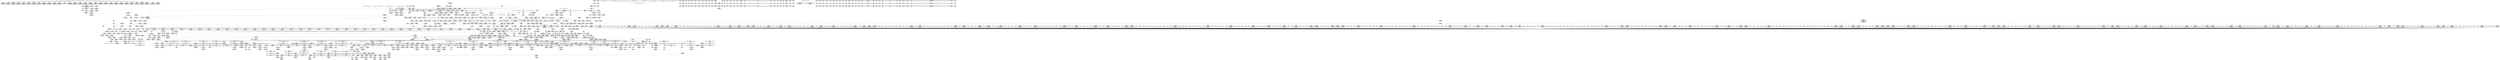digraph {
	CE0x5b04de0 [shape=record,shape=Mrecord,label="{CE0x5b04de0|80:_i64,_:_CRE_623,624_}"]
	CE0x5b1f4c0 [shape=record,shape=Mrecord,label="{CE0x5b1f4c0|0:_%struct.aa_profile*,_:_CRE_24,32_|*MultipleSource*|security/apparmor/include/context.h,99|*LoadInst*|security/apparmor/include/context.h,99|security/apparmor/include/context.h,100}"]
	CE0x5b03bd0 [shape=record,shape=Mrecord,label="{CE0x5b03bd0|80:_i64,_:_CRE_606,607_}"]
	CE0x5ae51f0 [shape=record,shape=Mrecord,label="{CE0x5ae51f0|aa_map_file_to_perms:tmp14|security/apparmor/include/file.h,202}"]
	CE0x5b4f630 [shape=record,shape=Mrecord,label="{CE0x5b4f630|aa_cred_profile:profile|security/apparmor/include/context.h,100|*SummSink*}"]
	CE0x5ad5c30 [shape=record,shape=Mrecord,label="{CE0x5ad5c30|124:_i32,_128:_i64,_144:_i32,_192:_i32,_200:_%struct.aa_dfa*,_:_CRE_8,16_|*MultipleSource*|security/apparmor/lsm.c,395|security/apparmor/lsm.c,396}"]
	CE0x5b5d740 [shape=record,shape=Mrecord,label="{CE0x5b5d740|aa_cred_profile:tmp23|security/apparmor/include/context.h,100|*SummSink*}"]
	CE0x5b37ea0 [shape=record,shape=Mrecord,label="{CE0x5b37ea0|aa_map_file_to_perms:or23|security/apparmor/include/file.h,211}"]
	CE0x5a97dc0 [shape=record,shape=Mrecord,label="{CE0x5a97dc0|_ret_%struct.inode*_%tmp4,_!dbg_!15470|include/linux/fs.h,1916}"]
	CE0x5ad0820 [shape=record,shape=Mrecord,label="{CE0x5ad0820|i64*_getelementptr_inbounds_(_12_x_i64_,_12_x_i64_*___llvm_gcov_ctr99,_i64_0,_i64_10)|*Constant*}"]
	CE0x5a85d70 [shape=record,shape=Mrecord,label="{CE0x5a85d70|aa_map_file_to_perms:entry|*SummSource*}"]
	CE0x5b1f670 [shape=record,shape=Mrecord,label="{CE0x5b1f670|aa_cred_profile:if.end}"]
	CE0x5b15b10 [shape=record,shape=Mrecord,label="{CE0x5b15b10|80:_i64,_:_CRE_1637,1638_}"]
	CE0x5b028b0 [shape=record,shape=Mrecord,label="{CE0x5b028b0|80:_i64,_:_CRE_588,589_}"]
	CE0x5a98ce0 [shape=record,shape=Mrecord,label="{CE0x5a98ce0|apparmor_file_open:conv|security/apparmor/lsm.c,403}"]
	CE0x5ae6c40 [shape=record,shape=Mrecord,label="{CE0x5ae6c40|aa_map_file_to_perms:tmp19|security/apparmor/include/file.h,205}"]
	CE0x5b087d0 [shape=record,shape=Mrecord,label="{CE0x5b087d0|80:_i64,_:_CRE_1228,1229_}"]
	CE0x5b16b00 [shape=record,shape=Mrecord,label="{CE0x5b16b00|80:_i64,_:_CRE_1652,1653_}"]
	CE0x5a793d0 [shape=record,shape=Mrecord,label="{CE0x5a793d0|24:_%struct.dentry*,_32:_%struct.inode*,_128:_i32,_132:_i32,_456:_i8*,_:_CRE_10,11_}"]
	CE0x5afbc40 [shape=record,shape=Mrecord,label="{CE0x5afbc40|80:_i64,_:_CRE_410,411_}"]
	CE0x5b0d910 [shape=record,shape=Mrecord,label="{CE0x5b0d910|80:_i64,_:_CRE_1323,1324_}"]
	CE0x5b18f20 [shape=record,shape=Mrecord,label="{CE0x5b18f20|80:_i64,_:_CRE_1686,1687_}"]
	CE0x5b8bd90 [shape=record,shape=Mrecord,label="{CE0x5b8bd90|aa_map_file_to_perms:tmp34|security/apparmor/include/file.h,210|*SummSource*}"]
	CE0x5b1a150 [shape=record,shape=Mrecord,label="{CE0x5b1a150|80:_i64,_:_CRE_1768,1776_|*MultipleSource*|security/apparmor/include/apparmor.h,117|*LoadInst*|security/apparmor/include/apparmor.h,117}"]
	CE0x5b35a90 [shape=record,shape=Mrecord,label="{CE0x5b35a90|aa_map_file_to_perms:tmp36|security/apparmor/include/file.h,210|*SummSink*}"]
	CE0x5b61db0 [shape=record,shape=Mrecord,label="{CE0x5b61db0|aa_cred_profile:tmp27|security/apparmor/include/context.h,100|*SummSource*}"]
	CE0x5b156d0 [shape=record,shape=Mrecord,label="{CE0x5b156d0|80:_i64,_:_CRE_1633,1634_}"]
	CE0x5b2bb40 [shape=record,shape=Mrecord,label="{CE0x5b2bb40|aa_cred_profile:do.cond|*SummSource*}"]
	CE0x5b89110 [shape=record,shape=Mrecord,label="{CE0x5b89110|aa_map_file_to_perms:or18|security/apparmor/include/file.h,209}"]
	CE0x5acc8a0 [shape=record,shape=Mrecord,label="{CE0x5acc8a0|80:_i64,_:_CRE_1351,1352_}"]
	CE0x5b8b2b0 [shape=record,shape=Mrecord,label="{CE0x5b8b2b0|i64_16|*Constant*|*SummSink*}"]
	CE0x5b019d0 [shape=record,shape=Mrecord,label="{CE0x5b019d0|80:_i64,_:_CRE_574,575_}"]
	CE0x5b72fa0 [shape=record,shape=Mrecord,label="{CE0x5b72fa0|aa_map_file_to_perms:f_flags|security/apparmor/include/file.h,197|*SummSink*}"]
	CE0x5b67310 [shape=record,shape=Mrecord,label="{CE0x5b67310|aa_map_file_to_perms:tmp7|security/apparmor/include/file.h,200|*SummSource*}"]
	CE0x5ac6ac0 [shape=record,shape=Mrecord,label="{CE0x5ac6ac0|80:_i64,_:_CRE_20,21_|*MultipleSource*|security/apparmor/include/apparmor.h,117|*LoadInst*|security/apparmor/include/apparmor.h,117}"]
	CE0x5ae01b0 [shape=record,shape=Mrecord,label="{CE0x5ae01b0|aa_map_file_to_perms:tmp6|security/apparmor/include/file.h,200|*SummSource*}"]
	CE0x5b5e400 [shape=record,shape=Mrecord,label="{CE0x5b5e400|i64*_getelementptr_inbounds_(_19_x_i64_,_19_x_i64_*___llvm_gcov_ctr100,_i64_0,_i64_3)|*Constant*|*SummSink*}"]
	CE0x5ad5890 [shape=record,shape=Mrecord,label="{CE0x5ad5890|apparmor_file_open:mode|security/apparmor/lsm.c,396}"]
	CE0x5b17af0 [shape=record,shape=Mrecord,label="{CE0x5b17af0|80:_i64,_:_CRE_1667,1668_}"]
	CE0x5b26ee0 [shape=record,shape=Mrecord,label="{CE0x5b26ee0|128:_i8*,_:_CRE_32,36_|*MultipleSource*|Function::aa_cred_profile&Arg::cred::|Function::apparmor_file_open&Arg::cred::|security/apparmor/include/context.h,99}"]
	CE0x5af7e70 [shape=record,shape=Mrecord,label="{CE0x5af7e70|i64_1|*Constant*}"]
	CE0x5a8f3c0 [shape=record,shape=Mrecord,label="{CE0x5a8f3c0|apparmor_file_open:tmp2|*LoadInst*|security/apparmor/lsm.c,378|*SummSource*}"]
	CE0x5aa53b0 [shape=record,shape=Mrecord,label="{CE0x5aa53b0|GLOBAL:get_current|*Constant*|*SummSource*}"]
	CE0x5b78500 [shape=record,shape=Mrecord,label="{CE0x5b78500|aa_map_file_to_perms:tmp16|security/apparmor/include/file.h,203}"]
	CE0x5b165b0 [shape=record,shape=Mrecord,label="{CE0x5b165b0|80:_i64,_:_CRE_1647,1648_}"]
	CE0x5aa4c20 [shape=record,shape=Mrecord,label="{CE0x5aa4c20|apparmor_file_open:tmp9|security/apparmor/lsm.c,383|*SummSource*}"]
	CE0x5b33400 [shape=record,shape=Mrecord,label="{CE0x5b33400|128:_i8*,_:_CRE_128,136_|*MultipleSource*|Function::aa_cred_profile&Arg::cred::|Function::apparmor_file_open&Arg::cred::|security/apparmor/include/context.h,99}"]
	CE0x5a6aff0 [shape=record,shape=Mrecord,label="{CE0x5a6aff0|apparmor_file_open:tmp6|security/apparmor/lsm.c,382}"]
	CE0x5a994c0 [shape=record,shape=Mrecord,label="{CE0x5a994c0|_ret_%struct.task_struct*_%tmp4,_!dbg_!15471|./arch/x86/include/asm/current.h,14|*SummSink*}"]
	CE0x5ad9530 [shape=record,shape=Mrecord,label="{CE0x5ad9530|124:_i32,_128:_i64,_144:_i32,_192:_i32,_200:_%struct.aa_dfa*,_:_CRE_192,196_|*MultipleSource*|security/apparmor/lsm.c,395|security/apparmor/lsm.c,396}"]
	CE0x5ad1560 [shape=record,shape=Mrecord,label="{CE0x5ad1560|apparmor_file_open:tmp26|security/apparmor/lsm.c,406|*SummSink*}"]
	CE0x5b1b0d0 [shape=record,shape=Mrecord,label="{CE0x5b1b0d0|80:_i64,_:_CRE_1832,1840_|*MultipleSource*|security/apparmor/include/apparmor.h,117|*LoadInst*|security/apparmor/include/apparmor.h,117}"]
	CE0x5acf850 [shape=record,shape=Mrecord,label="{CE0x5acf850|i64*_getelementptr_inbounds_(_12_x_i64_,_12_x_i64_*___llvm_gcov_ctr99,_i64_0,_i64_6)|*Constant*|*SummSource*}"]
	CE0x5aa7590 [shape=record,shape=Mrecord,label="{CE0x5aa7590|%struct.aa_task_cxt*_null|*Constant*|*SummSource*}"]
	CE0x5b08b00 [shape=record,shape=Mrecord,label="{CE0x5b08b00|80:_i64,_:_CRE_1231,1232_}"]
	CE0x5b1aee0 [shape=record,shape=Mrecord,label="{CE0x5b1aee0|80:_i64,_:_CRE_1824,1828_|*MultipleSource*|security/apparmor/include/apparmor.h,117|*LoadInst*|security/apparmor/include/apparmor.h,117}"]
	CE0x5a9e9f0 [shape=record,shape=Mrecord,label="{CE0x5a9e9f0|apparmor_file_open:tmp11|security/apparmor/lsm.c,390|*SummSource*}"]
	CE0x5a97c10 [shape=record,shape=Mrecord,label="{CE0x5a97c10|file_inode:f|Function::file_inode&Arg::f::|*SummSource*}"]
	CE0x5ad21a0 [shape=record,shape=Mrecord,label="{CE0x5ad21a0|apparmor_file_open:tmp15|security/apparmor/lsm.c,391}"]
	CE0x5b311e0 [shape=record,shape=Mrecord,label="{CE0x5b311e0|_call_void_mcount()_#2}"]
	CE0x5b095a0 [shape=record,shape=Mrecord,label="{CE0x5b095a0|80:_i64,_:_CRE_1241,1242_}"]
	CE0x5aff160 [shape=record,shape=Mrecord,label="{CE0x5aff160|80:_i64,_:_CRE_460,461_}"]
	CE0x5b0cb40 [shape=record,shape=Mrecord,label="{CE0x5b0cb40|80:_i64,_:_CRE_1310,1311_}"]
	CE0x5b2e920 [shape=record,shape=Mrecord,label="{CE0x5b2e920|get_current:bb}"]
	CE0x5b7e5a0 [shape=record,shape=Mrecord,label="{CE0x5b7e5a0|aa_map_file_to_perms:if.then|*SummSink*}"]
	CE0x5a6bf20 [shape=record,shape=Mrecord,label="{CE0x5a6bf20|i32_1|*Constant*}"]
	CE0x5b1a720 [shape=record,shape=Mrecord,label="{CE0x5b1a720|80:_i64,_:_CRE_1792,1800_|*MultipleSource*|security/apparmor/include/apparmor.h,117|*LoadInst*|security/apparmor/include/apparmor.h,117}"]
	CE0x5b01e10 [shape=record,shape=Mrecord,label="{CE0x5b01e10|80:_i64,_:_CRE_578,579_}"]
	CE0x5b13160 [shape=record,shape=Mrecord,label="{CE0x5b13160|80:_i64,_:_CRE_1376,1384_|*MultipleSource*|security/apparmor/include/apparmor.h,117|*LoadInst*|security/apparmor/include/apparmor.h,117}"]
	CE0x5ad5440 [shape=record,shape=Mrecord,label="{CE0x5ad5440|i32_11|*Constant*|*SummSource*}"]
	CE0x5aca140 [shape=record,shape=Mrecord,label="{CE0x5aca140|i32_10|*Constant*}"]
	CE0x5afdd30 [shape=record,shape=Mrecord,label="{CE0x5afdd30|80:_i64,_:_CRE_441,442_}"]
	CE0x5b89180 [shape=record,shape=Mrecord,label="{CE0x5b89180|aa_map_file_to_perms:or18|security/apparmor/include/file.h,209|*SummSource*}"]
	CE0x5ae5980 [shape=record,shape=Mrecord,label="{CE0x5ae5980|aa_cred_profile:tmp14|security/apparmor/include/context.h,100|*SummSource*}"]
	CE0x5b05990 [shape=record,shape=Mrecord,label="{CE0x5b05990|80:_i64,_:_CRE_648,656_|*MultipleSource*|security/apparmor/include/apparmor.h,117|*LoadInst*|security/apparmor/include/apparmor.h,117}"]
	CE0x5ad0210 [shape=record,shape=Mrecord,label="{CE0x5ad0210|apparmor_file_open:allow12|security/apparmor/lsm.c,403|*SummSink*}"]
	CE0x5b5ed10 [shape=record,shape=Mrecord,label="{CE0x5b5ed10|GLOBAL:__llvm_gcov_ctr100|Global_var:__llvm_gcov_ctr100|*SummSink*}"]
	CE0x5b20f30 [shape=record,shape=Mrecord,label="{CE0x5b20f30|aa_map_file_to_perms:if.end}"]
	CE0x5a6b530 [shape=record,shape=Mrecord,label="{CE0x5a6b530|apparmor_file_open:tmp7|security/apparmor/lsm.c,382|*SummSink*}"]
	CE0x5b305c0 [shape=record,shape=Mrecord,label="{CE0x5b305c0|aa_cred_profile:security|security/apparmor/include/context.h,99|*SummSource*}"]
	CE0x5b86f10 [shape=record,shape=Mrecord,label="{CE0x5b86f10|aa_map_file_to_perms:tmp29|security/apparmor/include/file.h,208|*SummSink*}"]
	CE0x5ac9ae0 [shape=record,shape=Mrecord,label="{CE0x5ac9ae0|mediated_filesystem:i_sb|security/apparmor/include/apparmor.h,117|*SummSink*}"]
	CE0x5ae2070 [shape=record,shape=Mrecord,label="{CE0x5ae2070|i64*_getelementptr_inbounds_(_16_x_i64_,_16_x_i64_*___llvm_gcov_ctr46,_i64_0,_i64_4)|*Constant*}"]
	CE0x5acc240 [shape=record,shape=Mrecord,label="{CE0x5acc240|80:_i64,_:_CRE_1345,1346_}"]
	CE0x5b17e20 [shape=record,shape=Mrecord,label="{CE0x5b17e20|80:_i64,_:_CRE_1670,1671_}"]
	CE0x5b09f30 [shape=record,shape=Mrecord,label="{CE0x5b09f30|80:_i64,_:_CRE_1250,1251_}"]
	CE0x5a9f050 [shape=record,shape=Mrecord,label="{CE0x5a9f050|i64*_getelementptr_inbounds_(_12_x_i64_,_12_x_i64_*___llvm_gcov_ctr99,_i64_0,_i64_11)|*Constant*|*SummSink*}"]
	CE0x5b7a620 [shape=record,shape=Mrecord,label="{CE0x5b7a620|aa_map_file_to_perms:tmp|*SummSink*}"]
	CE0x5a74bb0 [shape=record,shape=Mrecord,label="{CE0x5a74bb0|apparmor_file_open:cond|security/apparmor/lsm.c, 398|*SummSource*}"]
	CE0x5aa6270 [shape=record,shape=Mrecord,label="{CE0x5aa6270|aa_map_file_to_perms:if.then17|*SummSource*}"]
	CE0x5af73f0 [shape=record,shape=Mrecord,label="{CE0x5af73f0|_ret_i32_%retval.0,_!dbg_!15508|security/apparmor/lsm.c,407|*SummSink*}"]
	CE0x5b18040 [shape=record,shape=Mrecord,label="{CE0x5b18040|80:_i64,_:_CRE_1672,1673_}"]
	CE0x5b0c350 [shape=record,shape=Mrecord,label="{CE0x5b0c350|80:_i64,_:_CRE_1304,1305_}"]
	CE0x5b1b890 [shape=record,shape=Mrecord,label="{CE0x5b1b890|80:_i64,_:_CRE_1864,1872_|*MultipleSource*|security/apparmor/include/apparmor.h,117|*LoadInst*|security/apparmor/include/apparmor.h,117}"]
	CE0x5af00f0 [shape=record,shape=Mrecord,label="{CE0x5af00f0|i64*_getelementptr_inbounds_(_16_x_i64_,_16_x_i64_*___llvm_gcov_ctr46,_i64_0,_i64_9)|*Constant*|*SummSink*}"]
	CE0x5b26b90 [shape=record,shape=Mrecord,label="{CE0x5b26b90|aa_map_file_to_perms:tmp4|security/apparmor/include/file.h,200}"]
	CE0x5aa25b0 [shape=record,shape=Mrecord,label="{CE0x5aa25b0|GLOBAL:get_current|*Constant*|*SummSink*}"]
	CE0x5ad8420 [shape=record,shape=Mrecord,label="{CE0x5ad8420|124:_i32,_128:_i64,_144:_i32,_192:_i32,_200:_%struct.aa_dfa*,_:_CRE_124,128_|*MultipleSource*|security/apparmor/lsm.c,395|security/apparmor/lsm.c,396}"]
	CE0x5ad53d0 [shape=record,shape=Mrecord,label="{CE0x5ad53d0|i32_11|*Constant*|*SummSink*}"]
	CE0x5b21b90 [shape=record,shape=Mrecord,label="{CE0x5b21b90|i64*_getelementptr_inbounds_(_2_x_i64_,_2_x_i64_*___llvm_gcov_ctr112,_i64_0,_i64_0)|*Constant*|*SummSource*}"]
	CE0x5afc7f0 [shape=record,shape=Mrecord,label="{CE0x5afc7f0|80:_i64,_:_CRE_421,422_}"]
	CE0x5b0b580 [shape=record,shape=Mrecord,label="{CE0x5b0b580|80:_i64,_:_CRE_1271,1272_}"]
	CE0x5add4b0 [shape=record,shape=Mrecord,label="{CE0x5add4b0|apparmor_file_open:tmp21|security/apparmor/lsm.c,397|*SummSource*}"]
	CE0x5b0be00 [shape=record,shape=Mrecord,label="{CE0x5b0be00|80:_i64,_:_CRE_1279,1280_}"]
	CE0x5a97cb0 [shape=record,shape=Mrecord,label="{CE0x5a97cb0|file_inode:f|Function::file_inode&Arg::f::|*SummSink*}"]
	CE0x5ac78d0 [shape=record,shape=Mrecord,label="{CE0x5ac78d0|80:_i64,_:_CRE_80,88_|*MultipleSource*|security/apparmor/include/apparmor.h,117|*LoadInst*|security/apparmor/include/apparmor.h,117}"]
	CE0x5b2a690 [shape=record,shape=Mrecord,label="{CE0x5b2a690|aa_cred_profile:lnot2|security/apparmor/include/context.h,100}"]
	CE0x5a83b00 [shape=record,shape=Mrecord,label="{CE0x5a83b00|aa_cred_profile:do.body}"]
	CE0x5b084a0 [shape=record,shape=Mrecord,label="{CE0x5b084a0|80:_i64,_:_CRE_1225,1226_}"]
	CE0x5ac8e90 [shape=record,shape=Mrecord,label="{CE0x5ac8e90|mediated_filesystem:tmp3|*SummSource*}"]
	CE0x5b87cf0 [shape=record,shape=Mrecord,label="{CE0x5b87cf0|aa_map_file_to_perms:tmp31|security/apparmor/include/file.h,209|*SummSource*}"]
	CE0x5aa2e60 [shape=record,shape=Mrecord,label="{CE0x5aa2e60|_ret_%struct.task_struct*_%tmp4,_!dbg_!15471|./arch/x86/include/asm/current.h,14}"]
	CE0x5afe9f0 [shape=record,shape=Mrecord,label="{CE0x5afe9f0|80:_i64,_:_CRE_453,454_}"]
	CE0x5ace560 [shape=record,shape=Mrecord,label="{CE0x5ace560|apparmor_file_open:mode8|security/apparmor/lsm.c,398|*SummSink*}"]
	CE0x5ad0380 [shape=record,shape=Mrecord,label="{CE0x5ad0380|apparmor_file_open:error.0}"]
	CE0x5a63ee0 [shape=record,shape=Mrecord,label="{CE0x5a63ee0|apparmor_file_open:if.then|*SummSource*}"]
	CE0x5afc3b0 [shape=record,shape=Mrecord,label="{CE0x5afc3b0|80:_i64,_:_CRE_417,418_}"]
	CE0x5ae1080 [shape=record,shape=Mrecord,label="{CE0x5ae1080|aa_cred_profile:bb|*SummSource*}"]
	CE0x5b17490 [shape=record,shape=Mrecord,label="{CE0x5b17490|80:_i64,_:_CRE_1661,1662_}"]
	CE0x5a6fe20 [shape=record,shape=Mrecord,label="{CE0x5a6fe20|apparmor_file_open:if.end13}"]
	CE0x5b0d5e0 [shape=record,shape=Mrecord,label="{CE0x5b0d5e0|80:_i64,_:_CRE_1320,1321_}"]
	CE0x5b86260 [shape=record,shape=Mrecord,label="{CE0x5b86260|aa_map_file_to_perms:tmp27|security/apparmor/include/file.h,208|*SummSource*}"]
	CE0x5a9df10 [shape=record,shape=Mrecord,label="{CE0x5a9df10|apparmor_file_open:tmp10|security/apparmor/lsm.c,390|*SummSink*}"]
	CE0x5aa7ce0 [shape=record,shape=Mrecord,label="{CE0x5aa7ce0|i32_0|*Constant*}"]
	CE0x5b07f50 [shape=record,shape=Mrecord,label="{CE0x5b07f50|80:_i64,_:_CRE_1220,1221_}"]
	CE0x5a997a0 [shape=record,shape=Mrecord,label="{CE0x5a997a0|GLOBAL:aa_path_perm|*Constant*}"]
	CE0x5acd010 [shape=record,shape=Mrecord,label="{CE0x5acd010|80:_i64,_:_CRE_1358,1359_}"]
	CE0x5b2d100 [shape=record,shape=Mrecord,label="{CE0x5b2d100|aa_map_file_to_perms:tobool|security/apparmor/include/file.h,200|*SummSource*}"]
	CE0x5a98820 [shape=record,shape=Mrecord,label="{CE0x5a98820|apparmor_file_open:tmp14|security/apparmor/lsm.c,391}"]
	CE0x5aedbc0 [shape=record,shape=Mrecord,label="{CE0x5aedbc0|aa_path_perm:op|Function::aa_path_perm&Arg::op::|*SummSource*}"]
	CE0x5b128e0 [shape=record,shape=Mrecord,label="{CE0x5b128e0|80:_i64,_:_CRE_1368,1369_}"]
	CE0x5b14360 [shape=record,shape=Mrecord,label="{CE0x5b14360|80:_i64,_:_CRE_1616,1617_}"]
	CE0x5b20b60 [shape=record,shape=Mrecord,label="{CE0x5b20b60|aa_cred_profile:tmp7|security/apparmor/include/context.h,100|*SummSink*}"]
	CE0x5aa0000 [shape=record,shape=Mrecord,label="{CE0x5aa0000|mediated_filesystem:inode|Function::mediated_filesystem&Arg::inode::}"]
	CE0x573b2b0 [shape=record,shape=Mrecord,label="{CE0x573b2b0|apparmor_file_open:file|Function::apparmor_file_open&Arg::file::}"]
	CE0x5b12d20 [shape=record,shape=Mrecord,label="{CE0x5b12d20|80:_i64,_:_CRE_1372,1373_}"]
	CE0x5b2feb0 [shape=record,shape=Mrecord,label="{CE0x5b2feb0|128:_i8*,_:_CRE_120,128_|*MultipleSource*|Function::aa_cred_profile&Arg::cred::|Function::apparmor_file_open&Arg::cred::|security/apparmor/include/context.h,99}"]
	CE0x5af7b00 [shape=record,shape=Mrecord,label="{CE0x5af7b00|file_inode:bb|*SummSource*}"]
	CE0x5b38400 [shape=record,shape=Mrecord,label="{CE0x5b38400|aa_map_file_to_perms:perms.4|*SummSink*}"]
	CE0x5b02470 [shape=record,shape=Mrecord,label="{CE0x5b02470|80:_i64,_:_CRE_584,585_}"]
	CE0x5ac2350 [shape=record,shape=Mrecord,label="{CE0x5ac2350|i64*_getelementptr_inbounds_(_2_x_i64_,_2_x_i64_*___llvm_gcov_ctr55,_i64_0,_i64_1)|*Constant*|*SummSink*}"]
	CE0x5b30a20 [shape=record,shape=Mrecord,label="{CE0x5b30a20|aa_map_file_to_perms:tmp10|*LoadInst*|security/apparmor/include/file.h,202|*SummSource*}"]
	CE0x5b74020 [shape=record,shape=Mrecord,label="{CE0x5b74020|i32_6|*Constant*|*SummSource*}"]
	CE0x5ade100 [shape=record,shape=Mrecord,label="{CE0x5ade100|i64_7|*Constant*|*SummSink*}"]
	CE0x5b6d530 [shape=record,shape=Mrecord,label="{CE0x5b6d530|aa_map_file_to_perms:f_mode|security/apparmor/include/file.h,200}"]
	CE0x5b2a560 [shape=record,shape=Mrecord,label="{CE0x5b2a560|%struct.aa_profile*_null|*Constant*|*SummSource*}"]
	CE0x5a9a230 [shape=record,shape=Mrecord,label="{CE0x5a9a230|i8_1|*Constant*|*SummSource*}"]
	CE0x5ae7d80 [shape=record,shape=Mrecord,label="{CE0x5ae7d80|aa_cred_profile:if.then|*SummSink*}"]
	CE0x5affdf0 [shape=record,shape=Mrecord,label="{CE0x5affdf0|80:_i64,_:_CRE_504,512_|*MultipleSource*|security/apparmor/include/apparmor.h,117|*LoadInst*|security/apparmor/include/apparmor.h,117}"]
	CE0x5accdf0 [shape=record,shape=Mrecord,label="{CE0x5accdf0|80:_i64,_:_CRE_1356,1357_}"]
	CE0x5b66ec0 [shape=record,shape=Mrecord,label="{CE0x5b66ec0|aa_map_file_to_perms:if.end24|*SummSource*}"]
	CE0x5b70140 [shape=record,shape=Mrecord,label="{CE0x5b70140|aa_map_file_to_perms:f_mode1|security/apparmor/include/file.h,202|*SummSink*}"]
	CE0x5afb1a0 [shape=record,shape=Mrecord,label="{CE0x5afb1a0|80:_i64,_:_CRE_400,401_}"]
	CE0x5b179e0 [shape=record,shape=Mrecord,label="{CE0x5b179e0|80:_i64,_:_CRE_1666,1667_}"]
	CE0x5b69b50 [shape=record,shape=Mrecord,label="{CE0x5b69b50|aa_map_file_to_perms:tmp17|security/apparmor/include/file.h,205|*SummSource*}"]
	CE0x5a9b570 [shape=record,shape=Mrecord,label="{CE0x5a9b570|i64_5|*Constant*|*SummSource*}"]
	CE0x5ace960 [shape=record,shape=Mrecord,label="{CE0x5ace960|apparmor_file_open:mode8|security/apparmor/lsm.c,398}"]
	CE0x5b19580 [shape=record,shape=Mrecord,label="{CE0x5b19580|80:_i64,_:_CRE_1712,1720_|*MultipleSource*|security/apparmor/include/apparmor.h,117|*LoadInst*|security/apparmor/include/apparmor.h,117}"]
	CE0x5a950f0 [shape=record,shape=Mrecord,label="{CE0x5a950f0|24:_%struct.dentry*,_32:_%struct.inode*,_128:_i32,_132:_i32,_456:_i8*,_:_CRE_456,464_|*MultipleSource*|Function::apparmor_file_open&Arg::file::|security/apparmor/lsm.c,378}"]
	CE0x5b6a530 [shape=record,shape=Mrecord,label="{CE0x5b6a530|aa_map_file_to_perms:tmp25|security/apparmor/include/file.h,206|*SummSource*}"]
	CE0x5b82220 [shape=record,shape=Mrecord,label="{CE0x5b82220|aa_map_file_to_perms:tmp11|security/apparmor/include/file.h,202}"]
	CE0x5b0bf10 [shape=record,shape=Mrecord,label="{CE0x5b0bf10|80:_i64,_:_CRE_1280,1288_|*MultipleSource*|security/apparmor/include/apparmor.h,117|*LoadInst*|security/apparmor/include/apparmor.h,117}"]
	CE0x5b07510 [shape=record,shape=Mrecord,label="{CE0x5b07510|80:_i64,_:_CRE_1210,1211_}"]
	CE0x5b38bf0 [shape=record,shape=Mrecord,label="{CE0x5b38bf0|i64*_getelementptr_inbounds_(_19_x_i64_,_19_x_i64_*___llvm_gcov_ctr100,_i64_0,_i64_18)|*Constant*|*SummSink*}"]
	CE0x5a65d30 [shape=record,shape=Mrecord,label="{CE0x5a65d30|i32_1|*Constant*|*SummSource*}"]
	CE0x5afba20 [shape=record,shape=Mrecord,label="{CE0x5afba20|80:_i64,_:_CRE_408,409_}"]
	CE0x5b0d6f0 [shape=record,shape=Mrecord,label="{CE0x5b0d6f0|80:_i64,_:_CRE_1321,1322_}"]
	CE0x5b86030 [shape=record,shape=Mrecord,label="{CE0x5b86030|aa_map_file_to_perms:tmp28|security/apparmor/include/file.h,208}"]
	CE0x5b15c20 [shape=record,shape=Mrecord,label="{CE0x5b15c20|80:_i64,_:_CRE_1638,1639_}"]
	CE0x5a94450 [shape=record,shape=Mrecord,label="{CE0x5a94450|apparmor_file_open:i_uid|security/apparmor/lsm.c,398|*SummSource*}"]
	CE0x5a85ef0 [shape=record,shape=Mrecord,label="{CE0x5a85ef0|aa_map_file_to_perms:file|Function::aa_map_file_to_perms&Arg::file::|*SummSource*}"]
	CE0x5b15180 [shape=record,shape=Mrecord,label="{CE0x5b15180|80:_i64,_:_CRE_1628,1629_}"]
	CE0x5b5d620 [shape=record,shape=Mrecord,label="{CE0x5b5d620|aa_cred_profile:tmp23|security/apparmor/include/context.h,100|*SummSource*}"]
	CE0x5b70a00 [shape=record,shape=Mrecord,label="{CE0x5b70a00|aa_map_file_to_perms:tobool10|security/apparmor/include/file.h,205|*SummSink*}"]
	CE0x5acc790 [shape=record,shape=Mrecord,label="{CE0x5acc790|80:_i64,_:_CRE_1350,1351_}"]
	CE0x5b377e0 [shape=record,shape=Mrecord,label="{CE0x5b377e0|i32_16|*Constant*|*SummSource*}"]
	CE0x5b8a3b0 [shape=record,shape=Mrecord,label="{CE0x5b8a3b0|aa_map_file_to_perms:and20|security/apparmor/include/file.h,210|*SummSource*}"]
	CE0x5b178d0 [shape=record,shape=Mrecord,label="{CE0x5b178d0|80:_i64,_:_CRE_1665,1666_}"]
	CE0x5aede50 [shape=record,shape=Mrecord,label="{CE0x5aede50|aa_path_perm:profile|Function::aa_path_perm&Arg::profile::|*SummSource*}"]
	CE0x5b82010 [shape=record,shape=Mrecord,label="{CE0x5b82010|i64_4|*Constant*}"]
	CE0x5b4d010 [shape=record,shape=Mrecord,label="{CE0x5b4d010|aa_cred_profile:tobool4|security/apparmor/include/context.h,100}"]
	CE0x5a85a60 [shape=record,shape=Mrecord,label="{CE0x5a85a60|24:_%struct.dentry*,_32:_%struct.inode*,_128:_i32,_132:_i32,_456:_i8*,_:_CRE_15,16_}"]
	CE0x5b1e140 [shape=record,shape=Mrecord,label="{CE0x5b1e140|aa_cred_profile:tmp4|*LoadInst*|security/apparmor/include/context.h,99|*SummSink*}"]
	CE0x5b2c440 [shape=record,shape=Mrecord,label="{CE0x5b2c440|_call_void_mcount()_#2|*SummSink*}"]
	CE0x5b88060 [shape=record,shape=Mrecord,label="{CE0x5b88060|i64*_getelementptr_inbounds_(_19_x_i64_,_19_x_i64_*___llvm_gcov_ctr100,_i64_0,_i64_14)|*Constant*|*SummSource*}"]
	CE0x5b0dc40 [shape=record,shape=Mrecord,label="{CE0x5b0dc40|80:_i64,_:_CRE_1326,1327_}"]
	CE0x5b05770 [shape=record,shape=Mrecord,label="{CE0x5b05770|80:_i64,_:_CRE_632,640_|*MultipleSource*|security/apparmor/include/apparmor.h,117|*LoadInst*|security/apparmor/include/apparmor.h,117}"]
	CE0x5ac3c20 [shape=record,shape=Mrecord,label="{CE0x5ac3c20|80:_i64,_:_CRE_200,204_|*MultipleSource*|security/apparmor/include/apparmor.h,117|*LoadInst*|security/apparmor/include/apparmor.h,117}"]
	CE0x5763820 [shape=record,shape=Mrecord,label="{CE0x5763820|apparmor_file_open:if.then3|*SummSink*}"]
	CE0x5a61d70 [shape=record,shape=Mrecord,label="{CE0x5a61d70|apparmor_file_open:if.then3|*SummSource*}"]
	CE0x5b07730 [shape=record,shape=Mrecord,label="{CE0x5b07730|80:_i64,_:_CRE_1212,1213_}"]
	CE0x5a825e0 [shape=record,shape=Mrecord,label="{CE0x5a825e0|i64*_getelementptr_inbounds_(_2_x_i64_,_2_x_i64_*___llvm_gcov_ctr55,_i64_0,_i64_1)|*Constant*}"]
	CE0x5a96dc0 [shape=record,shape=Mrecord,label="{CE0x5a96dc0|apparmor_file_open:tmp8|security/apparmor/lsm.c,383|*SummSink*}"]
	CE0x5ade650 [shape=record,shape=Mrecord,label="{CE0x5ade650|i64*_getelementptr_inbounds_(_12_x_i64_,_12_x_i64_*___llvm_gcov_ctr99,_i64_0,_i64_9)|*Constant*}"]
	CE0x5b536b0 [shape=record,shape=Mrecord,label="{CE0x5b536b0|aa_cred_profile:tmp15|security/apparmor/include/context.h,100|*SummSink*}"]
	CE0x5b695a0 [shape=record,shape=Mrecord,label="{CE0x5b695a0|i64*_getelementptr_inbounds_(_19_x_i64_,_19_x_i64_*___llvm_gcov_ctr100,_i64_0,_i64_6)|*Constant*}"]
	CE0x5b66a50 [shape=record,shape=Mrecord,label="{CE0x5b66a50|aa_map_file_to_perms:if.then17|*SummSink*}"]
	CE0x5a9fdc0 [shape=record,shape=Mrecord,label="{CE0x5a9fdc0|apparmor_file_open:tmp13|security/apparmor/lsm.c,390|*SummSink*}"]
	CE0x5ac41b0 [shape=record,shape=Mrecord,label="{CE0x5ac41b0|80:_i64,_:_CRE_224,240_|*MultipleSource*|security/apparmor/include/apparmor.h,117|*LoadInst*|security/apparmor/include/apparmor.h,117}"]
	CE0x5b15d30 [shape=record,shape=Mrecord,label="{CE0x5b15d30|80:_i64,_:_CRE_1639,1640_}"]
	CE0x5ad1780 [shape=record,shape=Mrecord,label="{CE0x5ad1780|apparmor_file_open:retval.0}"]
	CE0x5aebff0 [shape=record,shape=Mrecord,label="{CE0x5aebff0|aa_cred_profile:tmp20|security/apparmor/include/context.h,100|*SummSource*}"]
	CE0x5acd340 [shape=record,shape=Mrecord,label="{CE0x5acd340|80:_i64,_:_CRE_1361,1362_}"]
	CE0x5b53b20 [shape=record,shape=Mrecord,label="{CE0x5b53b20|aa_cred_profile:tmp16|security/apparmor/include/context.h,100|*SummSource*}"]
	CE0x5b05220 [shape=record,shape=Mrecord,label="{CE0x5b05220|80:_i64,_:_CRE_627,628_}"]
	CE0x5adae50 [shape=record,shape=Mrecord,label="{CE0x5adae50|124:_i32,_128:_i64,_144:_i32,_192:_i32,_200:_%struct.aa_dfa*,_:_CRE_272,528_|*MultipleSource*|security/apparmor/lsm.c,395|security/apparmor/lsm.c,396}"]
	CE0x5aa74d0 [shape=record,shape=Mrecord,label="{CE0x5aa74d0|24:_%struct.dentry*,_32:_%struct.inode*,_128:_i32,_132:_i32,_456:_i8*,_:_CRE_13,14_}"]
	CE0x5a75940 [shape=record,shape=Mrecord,label="{CE0x5a75940|GLOBAL:mediated_filesystem|*Constant*|*SummSink*}"]
	CE0x5ac7030 [shape=record,shape=Mrecord,label="{CE0x5ac7030|80:_i64,_:_CRE_40,48_|*MultipleSource*|security/apparmor/include/apparmor.h,117|*LoadInst*|security/apparmor/include/apparmor.h,117}"]
	CE0x5b229e0 [shape=record,shape=Mrecord,label="{CE0x5b229e0|aa_map_file_to_perms:perms.1|*SummSink*}"]
	CE0x5ad6f60 [shape=record,shape=Mrecord,label="{CE0x5ad6f60|124:_i32,_128:_i64,_144:_i32,_192:_i32,_200:_%struct.aa_dfa*,_:_CRE_64,72_|*MultipleSource*|security/apparmor/lsm.c,395|security/apparmor/lsm.c,396}"]
	CE0x5acc680 [shape=record,shape=Mrecord,label="{CE0x5acc680|80:_i64,_:_CRE_1349,1350_}"]
	CE0x5b27a80 [shape=record,shape=Mrecord,label="{CE0x5b27a80|aa_cred_profile:tmp5|security/apparmor/include/context.h,99|*SummSink*}"]
	CE0x5a81ca0 [shape=record,shape=Mrecord,label="{CE0x5a81ca0|get_current:tmp1|*SummSource*}"]
	CE0x5b1fc00 [shape=record,shape=Mrecord,label="{CE0x5b1fc00|aa_cred_profile:tmp2}"]
	CE0x5ae0e20 [shape=record,shape=Mrecord,label="{CE0x5ae0e20|aa_map_file_to_perms:tmp12|security/apparmor/include/file.h,202|*SummSink*}"]
	"CONST[source:0(mediator),value:0(static)][purpose:{operation}][SnkIdx:3]"
	CE0x5adb0c0 [shape=record,shape=Mrecord,label="{CE0x5adb0c0|124:_i32,_128:_i64,_144:_i32,_192:_i32,_200:_%struct.aa_dfa*,_:_CRE_528,536_|*MultipleSource*|security/apparmor/lsm.c,395|security/apparmor/lsm.c,396}"]
	CE0x5b148b0 [shape=record,shape=Mrecord,label="{CE0x5b148b0|80:_i64,_:_CRE_1619,1620_}"]
	CE0x5ae2f50 [shape=record,shape=Mrecord,label="{CE0x5ae2f50|aa_cred_profile:tmp10|security/apparmor/include/context.h,100|*SummSource*}"]
	CE0x5a9d120 [shape=record,shape=Mrecord,label="{CE0x5a9d120|i32_15|*Constant*|*SummSource*}"]
	CE0x5a5d460 [shape=record,shape=Mrecord,label="{CE0x5a5d460|apparmor_file_open:return|*SummSource*}"]
	CE0x5b38b40 [shape=record,shape=Mrecord,label="{CE0x5b38b40|i64*_getelementptr_inbounds_(_19_x_i64_,_19_x_i64_*___llvm_gcov_ctr100,_i64_0,_i64_18)|*Constant*|*SummSource*}"]
	CE0x5a9f7c0 [shape=record,shape=Mrecord,label="{CE0x5a9f7c0|apparmor_file_open:tmp12|security/apparmor/lsm.c,390|*SummSource*}"]
	CE0x5b7b570 [shape=record,shape=Mrecord,label="{CE0x5b7b570|aa_map_file_to_perms:tmp|*SummSource*}"]
	CE0x5b8b6d0 [shape=record,shape=Mrecord,label="{CE0x5b8b6d0|i64_15|*Constant*|*SummSink*}"]
	CE0x5b2f5a0 [shape=record,shape=Mrecord,label="{CE0x5b2f5a0|128:_i8*,_:_CRE_0,4_|*MultipleSource*|Function::aa_cred_profile&Arg::cred::|Function::apparmor_file_open&Arg::cred::|security/apparmor/include/context.h,99}"]
	CE0x5b1ba80 [shape=record,shape=Mrecord,label="{CE0x5b1ba80|80:_i64,_:_CRE_1872,1873_}"]
	CE0x5a9c620 [shape=record,shape=Mrecord,label="{CE0x5a9c620|apparmor_file_open:call10|security/apparmor/lsm.c,400}"]
	CE0x5a943c0 [shape=record,shape=Mrecord,label="{CE0x5a943c0|apparmor_file_open:i_uid|security/apparmor/lsm.c,398}"]
	CE0x5a858f0 [shape=record,shape=Mrecord,label="{CE0x5a858f0|24:_%struct.dentry*,_32:_%struct.inode*,_128:_i32,_132:_i32,_456:_i8*,_:_CRE_14,15_}"]
	CE0x5b6d460 [shape=record,shape=Mrecord,label="{CE0x5b6d460|i32_7|*Constant*|*SummSink*}"]
	CE0x573b450 [shape=record,shape=Mrecord,label="{CE0x573b450|apparmor_file_open:file|Function::apparmor_file_open&Arg::file::|*SummSink*}"]
	CE0x5aa1dd0 [shape=record,shape=Mrecord,label="{CE0x5aa1dd0|i64_0|*Constant*|*SummSink*}"]
	CE0x5a86000 [shape=record,shape=Mrecord,label="{CE0x5a86000|aa_map_file_to_perms:file|Function::aa_map_file_to_perms&Arg::file::|*SummSink*}"]
	CE0x5af04b0 [shape=record,shape=Mrecord,label="{CE0x5af04b0|i64_12|*Constant*|*SummSink*}"]
	CE0x5a82e90 [shape=record,shape=Mrecord,label="{CE0x5a82e90|mediated_filesystem:tmp|*SummSink*}"]
	CE0x5b176b0 [shape=record,shape=Mrecord,label="{CE0x5b176b0|80:_i64,_:_CRE_1663,1664_}"]
	CE0x5ade090 [shape=record,shape=Mrecord,label="{CE0x5ade090|i64_7|*Constant*|*SummSource*}"]
	CE0x5b09380 [shape=record,shape=Mrecord,label="{CE0x5b09380|80:_i64,_:_CRE_1239,1240_}"]
	CE0x5b4d120 [shape=record,shape=Mrecord,label="{CE0x5b4d120|aa_cred_profile:tobool4|security/apparmor/include/context.h,100|*SummSource*}"]
	CE0x5af4300 [shape=record,shape=Mrecord,label="{CE0x5af4300|void_(i8*,_i32,_i64)*_asm_sideeffect_1:_09ud2_0A.pushsection___bug_table,_22a_22_0A2:_09.long_1b_-_2b,_$_0:c_-_2b_0A_09.word_$_1:c_,_0_0A_09.org_2b+$_2:c_0A.popsection_,_i,i,i,_dirflag_,_fpsr_,_flags_|*SummSink*}"]
	CE0x5b16280 [shape=record,shape=Mrecord,label="{CE0x5b16280|80:_i64,_:_CRE_1644,1645_}"]
	CE0x5a9b2a0 [shape=record,shape=Mrecord,label="{CE0x5a9b2a0|apparmor_file_open:tobool|security/apparmor/lsm.c,390|*SummSink*}"]
	CE0x5a824e0 [shape=record,shape=Mrecord,label="{CE0x5a824e0|file_inode:tmp4|*LoadInst*|include/linux/fs.h,1916|*SummSink*}"]
	CE0x5a80ae0 [shape=record,shape=Mrecord,label="{CE0x5a80ae0|COLLAPSED:_GCMRE___llvm_gcov_ctr55_internal_global_2_x_i64_zeroinitializer:_elem_0:default:}"]
	CE0x5b62400 [shape=record,shape=Mrecord,label="{CE0x5b62400|i64*_getelementptr_inbounds_(_16_x_i64_,_16_x_i64_*___llvm_gcov_ctr46,_i64_0,_i64_13)|*Constant*|*SummSource*}"]
	CE0x5ac6e90 [shape=record,shape=Mrecord,label="{CE0x5ac6e90|80:_i64,_:_CRE_32,40_|*MultipleSource*|security/apparmor/include/apparmor.h,117|*LoadInst*|security/apparmor/include/apparmor.h,117}"]
	CE0x5afdb10 [shape=record,shape=Mrecord,label="{CE0x5afdb10|80:_i64,_:_CRE_439,440_}"]
	CE0x5afad10 [shape=record,shape=Mrecord,label="{CE0x5afad10|80:_i64,_:_CRE_395,396_}"]
	CE0x5640b00 [shape=record,shape=Mrecord,label="{CE0x5640b00|i32_14|*Constant*}"]
	CE0x5b88990 [shape=record,shape=Mrecord,label="{CE0x5b88990|aa_map_file_to_perms:tmp32|security/apparmor/include/file.h,209|*SummSink*}"]
	CE0x5b85b20 [shape=record,shape=Mrecord,label="{CE0x5b85b20|i64_13|*Constant*}"]
	CE0x5b87b30 [shape=record,shape=Mrecord,label="{CE0x5b87b30|i64*_getelementptr_inbounds_(_19_x_i64_,_19_x_i64_*___llvm_gcov_ctr100,_i64_0,_i64_14)|*Constant*}"]
	CE0x5b001d0 [shape=record,shape=Mrecord,label="{CE0x5b001d0|80:_i64,_:_CRE_528,536_|*MultipleSource*|security/apparmor/include/apparmor.h,117|*LoadInst*|security/apparmor/include/apparmor.h,117}"]
	CE0x5b2e610 [shape=record,shape=Mrecord,label="{CE0x5b2e610|i1_true|*Constant*|*SummSource*}"]
	CE0x5b299d0 [shape=record,shape=Mrecord,label="{CE0x5b299d0|aa_cred_profile:tobool|security/apparmor/include/context.h,100|*SummSource*}"]
	CE0x5b187b0 [shape=record,shape=Mrecord,label="{CE0x5b187b0|80:_i64,_:_CRE_1679,1680_}"]
	CE0x5b65890 [shape=record,shape=Mrecord,label="{CE0x5b65890|aa_cred_profile:tmp33|security/apparmor/include/context.h,101|*SummSource*}"]
	CE0x5acaa60 [shape=record,shape=Mrecord,label="{CE0x5acaa60|mediated_filesystem:s_flags|security/apparmor/include/apparmor.h,117}"]
	CE0x5aff380 [shape=record,shape=Mrecord,label="{CE0x5aff380|80:_i64,_:_CRE_462,463_}"]
	CE0x5af66e0 [shape=record,shape=Mrecord,label="{CE0x5af66e0|apparmor_file_open:tmp28|security/apparmor/lsm.c,407|*SummSink*}"]
	CE0x5aff7c0 [shape=record,shape=Mrecord,label="{CE0x5aff7c0|80:_i64,_:_CRE_480,488_|*MultipleSource*|security/apparmor/include/apparmor.h,117|*LoadInst*|security/apparmor/include/apparmor.h,117}"]
	CE0x5b13f80 [shape=record,shape=Mrecord,label="{CE0x5b13f80|80:_i64,_:_CRE_1600,1604_|*MultipleSource*|security/apparmor/include/apparmor.h,117|*LoadInst*|security/apparmor/include/apparmor.h,117}"]
	CE0x5b086c0 [shape=record,shape=Mrecord,label="{CE0x5b086c0|80:_i64,_:_CRE_1227,1228_}"]
	CE0x5b18150 [shape=record,shape=Mrecord,label="{CE0x5b18150|80:_i64,_:_CRE_1673,1674_}"]
	CE0x5b0de60 [shape=record,shape=Mrecord,label="{CE0x5b0de60|80:_i64,_:_CRE_1328,1329_}"]
	CE0x5a99fc0 [shape=record,shape=Mrecord,label="{CE0x5a99fc0|apparmor_file_open:bf.load|security/apparmor/lsm.c,390|*SummSink*}"]
	CE0x5b4f7d0 [shape=record,shape=Mrecord,label="{CE0x5b4f7d0|0:_%struct.aa_profile*,_:_CRE_0,8_|*MultipleSource*|security/apparmor/include/context.h,99|*LoadInst*|security/apparmor/include/context.h,99|security/apparmor/include/context.h,100}"]
	CE0x5b17f30 [shape=record,shape=Mrecord,label="{CE0x5b17f30|80:_i64,_:_CRE_1671,1672_}"]
	CE0x5b37b60 [shape=record,shape=Mrecord,label="{CE0x5b37b60|aa_map_file_to_perms:perms.4}"]
	CE0x5b0dd50 [shape=record,shape=Mrecord,label="{CE0x5b0dd50|80:_i64,_:_CRE_1327,1328_}"]
	CE0x5b61880 [shape=record,shape=Mrecord,label="{CE0x5b61880|aa_cred_profile:tmp26|security/apparmor/include/context.h,100|*SummSink*}"]
	CE0x5b6f780 [shape=record,shape=Mrecord,label="{CE0x5b6f780|aa_map_file_to_perms:tobool10|security/apparmor/include/file.h,205}"]
	CE0x5ac3840 [shape=record,shape=Mrecord,label="{CE0x5ac3840|80:_i64,_:_CRE_184,188_|*MultipleSource*|security/apparmor/include/apparmor.h,117|*LoadInst*|security/apparmor/include/apparmor.h,117}"]
	CE0x5b00b80 [shape=record,shape=Mrecord,label="{CE0x5b00b80|80:_i64,_:_CRE_561,562_}"]
	CE0x5b70210 [shape=record,shape=Mrecord,label="{CE0x5b70210|aa_map_file_to_perms:f_mode1|security/apparmor/include/file.h,202|*SummSource*}"]
	CE0x5afbb30 [shape=record,shape=Mrecord,label="{CE0x5afbb30|80:_i64,_:_CRE_409,410_}"]
	CE0x5a93860 [shape=record,shape=Mrecord,label="{CE0x5a93860|i32_2|*Constant*|*SummSource*}"]
	CE0x5b8aba0 [shape=record,shape=Mrecord,label="{CE0x5b8aba0|aa_map_file_to_perms:tobool21|security/apparmor/include/file.h,210|*SummSource*}"]
	CE0x5a9de50 [shape=record,shape=Mrecord,label="{CE0x5a9de50|i64_5|*Constant*|*SummSink*}"]
	CE0x5b6d230 [shape=record,shape=Mrecord,label="{CE0x5b6d230|aa_map_file_to_perms:f_mode|security/apparmor/include/file.h,200|*SummSource*}"]
	CE0x5af8f70 [shape=record,shape=Mrecord,label="{CE0x5af8f70|_call_void_mcount()_#2|*SummSink*}"]
	CE0x5a98140 [shape=record,shape=Mrecord,label="{CE0x5a98140|aa_map_file_to_perms:if.end14|*SummSource*}"]
	CE0x5afec10 [shape=record,shape=Mrecord,label="{CE0x5afec10|80:_i64,_:_CRE_455,456_}"]
	CE0x5b2e7a0 [shape=record,shape=Mrecord,label="{CE0x5b2e7a0|i1_true|*Constant*|*SummSink*}"]
	CE0x5b23dd0 [shape=record,shape=Mrecord,label="{CE0x5b23dd0|aa_cred_profile:tmp6|security/apparmor/include/context.h,100}"]
	CE0x5aa1bd0 [shape=record,shape=Mrecord,label="{CE0x5aa1bd0|i64_0|*Constant*|*SummSource*}"]
	CE0x5b2ccf0 [shape=record,shape=Mrecord,label="{CE0x5b2ccf0|128:_i8*,_:_CRE_160,168_|*MultipleSource*|Function::aa_cred_profile&Arg::cred::|Function::apparmor_file_open&Arg::cred::|security/apparmor/include/context.h,99}"]
	CE0x5b65190 [shape=record,shape=Mrecord,label="{CE0x5b65190|aa_cred_profile:tmp32|security/apparmor/include/context.h,101}"]
	CE0x5b1ee30 [shape=record,shape=Mrecord,label="{CE0x5b1ee30|128:_i8*,_:_CRE_144,152_|*MultipleSource*|Function::aa_cred_profile&Arg::cred::|Function::apparmor_file_open&Arg::cred::|security/apparmor/include/context.h,99}"]
	CE0x5b0ae10 [shape=record,shape=Mrecord,label="{CE0x5b0ae10|80:_i64,_:_CRE_1264,1265_}"]
	CE0x5adf0b0 [shape=record,shape=Mrecord,label="{CE0x5adf0b0|apparmor_file_open:tmp19|security/apparmor/lsm.c,396|*SummSource*}"]
	CE0x5ae85d0 [shape=record,shape=Mrecord,label="{CE0x5ae85d0|apparmor_file_open:f_path|security/apparmor/lsm.c,400|*SummSink*}"]
	CE0x5b75a10 [shape=record,shape=Mrecord,label="{CE0x5b75a10|aa_map_file_to_perms:tmp21|security/apparmor/include/file.h,205|*SummSink*}"]
	CE0x5a9c7a0 [shape=record,shape=Mrecord,label="{CE0x5a9c7a0|apparmor_file_open:call10|security/apparmor/lsm.c,400|*SummSource*}"]
	CE0x5ae0040 [shape=record,shape=Mrecord,label="{CE0x5ae0040|aa_map_file_to_perms:tmp5|security/apparmor/include/file.h,200|*SummSource*}"]
	CE0x5b03460 [shape=record,shape=Mrecord,label="{CE0x5b03460|80:_i64,_:_CRE_599,600_}"]
	CE0x5a818b0 [shape=record,shape=Mrecord,label="{CE0x5a818b0|0:_%struct.aa_profile*,_:_CRE_8,16_|*MultipleSource*|security/apparmor/include/context.h,99|*LoadInst*|security/apparmor/include/context.h,99|security/apparmor/include/context.h,100}"]
	CE0x5a700c0 [shape=record,shape=Mrecord,label="{CE0x5a700c0|i64*_getelementptr_inbounds_(_12_x_i64_,_12_x_i64_*___llvm_gcov_ctr99,_i64_0,_i64_0)|*Constant*}"]
	CE0x5af8c60 [shape=record,shape=Mrecord,label="{CE0x5af8c60|_call_void_mcount()_#2}"]
	CE0x5aeda70 [shape=record,shape=Mrecord,label="{CE0x5aeda70|aa_map_file_to_perms:entry}"]
	CE0x5acc020 [shape=record,shape=Mrecord,label="{CE0x5acc020|80:_i64,_:_CRE_1343,1344_}"]
	CE0x5b177c0 [shape=record,shape=Mrecord,label="{CE0x5b177c0|80:_i64,_:_CRE_1664,1665_}"]
	CE0x5b14960 [shape=record,shape=Mrecord,label="{CE0x5b14960|80:_i64,_:_CRE_1620,1621_}"]
	CE0x5a85c70 [shape=record,shape=Mrecord,label="{CE0x5a85c70|apparmor_file_open:bf.load|security/apparmor/lsm.c,390|*SummSource*}"]
	CE0x5acc130 [shape=record,shape=Mrecord,label="{CE0x5acc130|80:_i64,_:_CRE_1344,1345_}"]
	CE0x5ac9ca0 [shape=record,shape=Mrecord,label="{CE0x5ac9ca0|mediated_filesystem:i_sb|security/apparmor/include/apparmor.h,117}"]
	CE0x5b02ad0 [shape=record,shape=Mrecord,label="{CE0x5b02ad0|80:_i64,_:_CRE_590,591_}"]
	CE0x5a6a760 [shape=record,shape=Mrecord,label="{CE0x5a6a760|apparmor_file_open:f_security|security/apparmor/lsm.c,378|*SummSink*}"]
	CE0x5b18d00 [shape=record,shape=Mrecord,label="{CE0x5b18d00|80:_i64,_:_CRE_1684,1685_}"]
	CE0x5a6c010 [shape=record,shape=Mrecord,label="{CE0x5a6c010|apparmor_file_open:tmp1}"]
	CE0x5a98fa0 [shape=record,shape=Mrecord,label="{CE0x5a98fa0|apparmor_file_open:allow12|security/apparmor/lsm.c,403}"]
	CE0x5aa2b40 [shape=record,shape=Mrecord,label="{CE0x5aa2b40|get_current:entry|*SummSink*}"]
	CE0x5b74890 [shape=record,shape=Mrecord,label="{CE0x5b74890|i32_-3|*Constant*|*SummSource*}"]
	CE0x5a811d0 [shape=record,shape=Mrecord,label="{CE0x5a811d0|128:_i8*,_:_CRE_44,48_|*MultipleSource*|Function::aa_cred_profile&Arg::cred::|Function::apparmor_file_open&Arg::cred::|security/apparmor/include/context.h,99}"]
	CE0x5b8a2e0 [shape=record,shape=Mrecord,label="{CE0x5b8a2e0|aa_map_file_to_perms:and20|security/apparmor/include/file.h,210}"]
	CE0x5b168e0 [shape=record,shape=Mrecord,label="{CE0x5b168e0|80:_i64,_:_CRE_1650,1651_}"]
	CE0x5b1fce0 [shape=record,shape=Mrecord,label="{CE0x5b1fce0|aa_cred_profile:tmp2|*SummSink*}"]
	CE0x5b54190 [shape=record,shape=Mrecord,label="{CE0x5b54190|aa_cred_profile:do.end10|*SummSource*}"]
	CE0x5af4d80 [shape=record,shape=Mrecord,label="{CE0x5af4d80|i32_100|*Constant*|*SummSource*}"]
	CE0x5acf6b0 [shape=record,shape=Mrecord,label="{CE0x5acf6b0|GLOBAL:aa_map_file_to_perms|*Constant*}"]
	CE0x5b362d0 [shape=record,shape=Mrecord,label="{CE0x5b362d0|aa_map_file_to_perms:tmp37|security/apparmor/include/file.h,211|*SummSource*}"]
	CE0x5b2cf10 [shape=record,shape=Mrecord,label="{CE0x5b2cf10|128:_i8*,_:_CRE_168,176_|*MultipleSource*|Function::aa_cred_profile&Arg::cred::|Function::apparmor_file_open&Arg::cred::|security/apparmor/include/context.h,99}"]
	CE0x5aed200 [shape=record,shape=Mrecord,label="{CE0x5aed200|aa_cred_profile:tmp18|security/apparmor/include/context.h,100|*SummSink*}"]
	CE0x5ae8320 [shape=record,shape=Mrecord,label="{CE0x5ae8320|apparmor_file_open:f_path|security/apparmor/lsm.c,400}"]
	CE0x5b28da0 [shape=record,shape=Mrecord,label="{CE0x5b28da0|aa_map_file_to_perms:tmp13|security/apparmor/include/file.h,202|*SummSource*}"]
	CE0x5b21e40 [shape=record,shape=Mrecord,label="{CE0x5b21e40|get_current:tmp3}"]
	CE0x5b85d80 [shape=record,shape=Mrecord,label="{CE0x5b85d80|i64_13|*Constant*|*SummSource*}"]
	CE0x5b02cf0 [shape=record,shape=Mrecord,label="{CE0x5b02cf0|80:_i64,_:_CRE_592,593_}"]
	CE0x5a62d40 [shape=record,shape=Mrecord,label="{CE0x5a62d40|apparmor_file_open:entry|*SummSource*}"]
	CE0x5a81060 [shape=record,shape=Mrecord,label="{CE0x5a81060|128:_i8*,_:_CRE_40,44_|*MultipleSource*|Function::aa_cred_profile&Arg::cred::|Function::apparmor_file_open&Arg::cred::|security/apparmor/include/context.h,99}"]
	CE0x5b167d0 [shape=record,shape=Mrecord,label="{CE0x5b167d0|80:_i64,_:_CRE_1649,1650_}"]
	CE0x5adda50 [shape=record,shape=Mrecord,label="{CE0x5adda50|i64_3|*Constant*|*SummSink*}"]
	CE0x5b235e0 [shape=record,shape=Mrecord,label="{CE0x5b235e0|i32_22|*Constant*|*SummSink*}"]
	CE0x5b04ab0 [shape=record,shape=Mrecord,label="{CE0x5b04ab0|80:_i64,_:_CRE_620,621_}"]
	CE0x5b14b20 [shape=record,shape=Mrecord,label="{CE0x5b14b20|80:_i64,_:_CRE_1622,1623_}"]
	CE0x5b02580 [shape=record,shape=Mrecord,label="{CE0x5b02580|80:_i64,_:_CRE_585,586_}"]
	CE0x5b098d0 [shape=record,shape=Mrecord,label="{CE0x5b098d0|80:_i64,_:_CRE_1244,1245_}"]
	CE0x5b868e0 [shape=record,shape=Mrecord,label="{CE0x5b868e0|aa_map_file_to_perms:tmp28|security/apparmor/include/file.h,208|*SummSink*}"]
	CE0x5adcc10 [shape=record,shape=Mrecord,label="{CE0x5adcc10|apparmor_file_open:uid|security/apparmor/lsm.c,398|*SummSource*}"]
	CE0x5b7d3f0 [shape=record,shape=Mrecord,label="{CE0x5b7d3f0|aa_map_file_to_perms:bb|*SummSource*}"]
	CE0x5b2dcd0 [shape=record,shape=Mrecord,label="{CE0x5b2dcd0|mediated_filesystem:and|security/apparmor/include/apparmor.h,117|*SummSink*}"]
	CE0x5b19140 [shape=record,shape=Mrecord,label="{CE0x5b19140|80:_i64,_:_CRE_1688,1696_|*MultipleSource*|security/apparmor/include/apparmor.h,117|*LoadInst*|security/apparmor/include/apparmor.h,117}"]
	CE0x5b63a80 [shape=record,shape=Mrecord,label="{CE0x5b63a80|i64*_getelementptr_inbounds_(_16_x_i64_,_16_x_i64_*___llvm_gcov_ctr46,_i64_0,_i64_14)|*Constant*|*SummSink*}"]
	CE0x5ac2ca0 [shape=record,shape=Mrecord,label="{CE0x5ac2ca0|80:_i64,_:_CRE_132,136_|*MultipleSource*|security/apparmor/include/apparmor.h,117|*LoadInst*|security/apparmor/include/apparmor.h,117}"]
	CE0x5b249b0 [shape=record,shape=Mrecord,label="{CE0x5b249b0|aa_map_file_to_perms:tmp25|security/apparmor/include/file.h,206|*SummSink*}"]
	CE0x5ae3bc0 [shape=record,shape=Mrecord,label="{CE0x5ae3bc0|aa_cred_profile:conv|security/apparmor/include/context.h,100|*SummSource*}"]
	"CONST[source:2(external),value:0(static)][purpose:{operation}][SrcIdx:3]"
	CE0x5b33e40 [shape=record,shape=Mrecord,label="{CE0x5b33e40|aa_cred_profile:tmp9|security/apparmor/include/context.h,100}"]
	CE0x5a837d0 [shape=record,shape=Mrecord,label="{CE0x5a837d0|mediated_filesystem:tmp|*SummSource*}"]
	CE0x5a75530 [shape=record,shape=Mrecord,label="{CE0x5a75530|apparmor_file_open:call1|security/apparmor/lsm.c,382}"]
	CE0x5b09270 [shape=record,shape=Mrecord,label="{CE0x5b09270|80:_i64,_:_CRE_1238,1239_}"]
	CE0x5b84c60 [shape=record,shape=Mrecord,label="{CE0x5b84c60|aa_map_file_to_perms:and15|security/apparmor/include/file.h,208|*SummSink*}"]
	"CONST[source:1(input),value:2(dynamic)][purpose:{object}][SrcIdx:15]"
	CE0x5af4480 [shape=record,shape=Mrecord,label="{CE0x5af4480|i32_100|*Constant*|*SummSink*}"]
	CE0x5afa7c0 [shape=record,shape=Mrecord,label="{CE0x5afa7c0|80:_i64,_:_CRE_392,393_}"]
	CE0x5a9e660 [shape=record,shape=Mrecord,label="{CE0x5a9e660|apparmor_file_open:tmp10|security/apparmor/lsm.c,390|*SummSource*}"]
	CE0x5ac5ae0 [shape=record,shape=Mrecord,label="{CE0x5ac5ae0|80:_i64,_:_CRE_328,336_|*MultipleSource*|security/apparmor/include/apparmor.h,117|*LoadInst*|security/apparmor/include/apparmor.h,117}"]
	CE0x5ad6cf0 [shape=record,shape=Mrecord,label="{CE0x5ad6cf0|124:_i32,_128:_i64,_144:_i32,_192:_i32,_200:_%struct.aa_dfa*,_:_CRE_56,64_|*MultipleSource*|security/apparmor/lsm.c,395|security/apparmor/lsm.c,396}"]
	CE0x5b2b6a0 [shape=record,shape=Mrecord,label="{CE0x5b2b6a0|aa_cred_profile:lnot3|security/apparmor/include/context.h,100|*SummSink*}"]
	CE0x5a81a30 [shape=record,shape=Mrecord,label="{CE0x5a81a30|0:_%struct.aa_profile*,_:_CRE_16,24_|*MultipleSource*|security/apparmor/include/context.h,99|*LoadInst*|security/apparmor/include/context.h,99|security/apparmor/include/context.h,100}"]
	CE0x5ac6cf0 [shape=record,shape=Mrecord,label="{CE0x5ac6cf0|80:_i64,_:_CRE_24,32_|*MultipleSource*|security/apparmor/include/apparmor.h,117|*LoadInst*|security/apparmor/include/apparmor.h,117}"]
	CE0x5accce0 [shape=record,shape=Mrecord,label="{CE0x5accce0|80:_i64,_:_CRE_1355,1356_}"]
	CE0x5afb6f0 [shape=record,shape=Mrecord,label="{CE0x5afb6f0|80:_i64,_:_CRE_405,406_}"]
	CE0x5b01ae0 [shape=record,shape=Mrecord,label="{CE0x5b01ae0|80:_i64,_:_CRE_575,576_}"]
	CE0x5b0c980 [shape=record,shape=Mrecord,label="{CE0x5b0c980|80:_i64,_:_CRE_1308,1309_}"]
	CE0x5b1c460 [shape=record,shape=Mrecord,label="{CE0x5b1c460|80:_i64,_:_CRE_1880,1884_|*MultipleSource*|security/apparmor/include/apparmor.h,117|*LoadInst*|security/apparmor/include/apparmor.h,117}"]
	CE0x6359eb0 [shape=record,shape=Mrecord,label="{CE0x6359eb0|_call_void_mcount()_#2}"]
	CE0x5ac58f0 [shape=record,shape=Mrecord,label="{CE0x5ac58f0|80:_i64,_:_CRE_320,328_|*MultipleSource*|security/apparmor/include/apparmor.h,117|*LoadInst*|security/apparmor/include/apparmor.h,117}"]
	CE0x5b661a0 [shape=record,shape=Mrecord,label="{CE0x5b661a0|aa_cred_profile:tmp34|security/apparmor/include/context.h,101}"]
	CE0x5afffe0 [shape=record,shape=Mrecord,label="{CE0x5afffe0|80:_i64,_:_CRE_512,528_|*MultipleSource*|security/apparmor/include/apparmor.h,117|*LoadInst*|security/apparmor/include/apparmor.h,117}"]
	CE0x5b75290 [shape=record,shape=Mrecord,label="{CE0x5b75290|i32_6|*Constant*}"]
	CE0x5ac4f40 [shape=record,shape=Mrecord,label="{CE0x5ac4f40|80:_i64,_:_CRE_280,288_|*MultipleSource*|security/apparmor/include/apparmor.h,117|*LoadInst*|security/apparmor/include/apparmor.h,117}"]
	CE0x5b05000 [shape=record,shape=Mrecord,label="{CE0x5b05000|80:_i64,_:_CRE_625,626_}"]
	CE0x5b017b0 [shape=record,shape=Mrecord,label="{CE0x5b017b0|80:_i64,_:_CRE_572,573_}"]
	CE0x5b84eb0 [shape=record,shape=Mrecord,label="{CE0x5b84eb0|aa_map_file_to_perms:and15|security/apparmor/include/file.h,208}"]
	CE0x5b0b250 [shape=record,shape=Mrecord,label="{CE0x5b0b250|80:_i64,_:_CRE_1268,1269_}"]
	CE0x5b544d0 [shape=record,shape=Mrecord,label="{CE0x5b544d0|i64*_getelementptr_inbounds_(_16_x_i64_,_16_x_i64_*___llvm_gcov_ctr46,_i64_0,_i64_0)|*Constant*|*SummSource*}"]
	CE0x5afa3e0 [shape=record,shape=Mrecord,label="{CE0x5afa3e0|80:_i64,_:_CRE_376,380_|*MultipleSource*|security/apparmor/include/apparmor.h,117|*LoadInst*|security/apparmor/include/apparmor.h,117}"]
	CE0x5ae13f0 [shape=record,shape=Mrecord,label="{CE0x5ae13f0|aa_cred_profile:do.body5|*SummSink*}"]
	CE0x5b54930 [shape=record,shape=Mrecord,label="{CE0x5b54930|aa_cred_profile:tobool1|security/apparmor/include/context.h,100|*SummSink*}"]
	CE0x5b243d0 [shape=record,shape=Mrecord,label="{CE0x5b243d0|aa_cred_profile:tmp3|*SummSource*}"]
	CE0x5b62b80 [shape=record,shape=Mrecord,label="{CE0x5b62b80|aa_cred_profile:tmp28|security/apparmor/include/context.h,100|*SummSource*}"]
	CE0x5aa0500 [shape=record,shape=Mrecord,label="{CE0x5aa0500|_ret_i1_%lnot,_!dbg_!15473|security/apparmor/include/apparmor.h,117|*SummSource*}"]
	CE0x5b4e7b0 [shape=record,shape=Mrecord,label="{CE0x5b4e7b0|aa_cred_profile:tmp}"]
	CE0x5aef280 [shape=record,shape=Mrecord,label="{CE0x5aef280|aa_path_perm:cond|Function::aa_path_perm&Arg::cond::|*SummSource*}"]
	CE0x5ad2fd0 [shape=record,shape=Mrecord,label="{CE0x5ad2fd0|apparmor_file_open:call5|security/apparmor/lsm.c,395|*SummSink*}"]
	CE0x5b33620 [shape=record,shape=Mrecord,label="{CE0x5b33620|128:_i8*,_:_CRE_136,144_|*MultipleSource*|Function::aa_cred_profile&Arg::cred::|Function::apparmor_file_open&Arg::cred::|security/apparmor/include/context.h,99}"]
	CE0x5ac9d40 [shape=record,shape=Mrecord,label="{CE0x5ac9d40|mediated_filesystem:i_sb|security/apparmor/include/apparmor.h,117|*SummSource*}"]
	CE0x5b65a50 [shape=record,shape=Mrecord,label="{CE0x5b65a50|aa_cred_profile:tmp33|security/apparmor/include/context.h,101|*SummSink*}"]
	CE0x5b25890 [shape=record,shape=Mrecord,label="{CE0x5b25890|128:_i8*,_:_CRE_20,24_|*MultipleSource*|Function::aa_cred_profile&Arg::cred::|Function::apparmor_file_open&Arg::cred::|security/apparmor/include/context.h,99}"]
	CE0x5a75a80 [shape=record,shape=Mrecord,label="{CE0x5a75a80|mediated_filesystem:entry}"]
	CE0x5a9a760 [shape=record,shape=Mrecord,label="{CE0x5a9a760|apparmor_file_open:bf.clear|security/apparmor/lsm.c,390|*SummSource*}"]
	CE0x5b31640 [shape=record,shape=Mrecord,label="{CE0x5b31640|i64*_getelementptr_inbounds_(_2_x_i64_,_2_x_i64_*___llvm_gcov_ctr112,_i64_0,_i64_1)|*Constant*|*SummSink*}"]
	CE0x5a9e0b0 [shape=record,shape=Mrecord,label="{CE0x5a9e0b0|i64_4|*Constant*}"]
	CE0x5b89500 [shape=record,shape=Mrecord,label="{CE0x5b89500|aa_map_file_to_perms:perms.3}"]
	CE0x5ac4780 [shape=record,shape=Mrecord,label="{CE0x5ac4780|80:_i64,_:_CRE_256,264_|*MultipleSource*|security/apparmor/include/apparmor.h,117|*LoadInst*|security/apparmor/include/apparmor.h,117}"]
	CE0x5af6960 [shape=record,shape=Mrecord,label="{CE0x5af6960|apparmor_file_open:tmp29|security/apparmor/lsm.c,407}"]
	CE0x5ad1f80 [shape=record,shape=Mrecord,label="{CE0x5ad1f80|i64*_getelementptr_inbounds_(_12_x_i64_,_12_x_i64_*___llvm_gcov_ctr99,_i64_0,_i64_11)|*Constant*}"]
	CE0x5b84b50 [shape=record,shape=Mrecord,label="{CE0x5b84b50|i32_512|*Constant*|*SummSink*}"]
	CE0x5b53ca0 [shape=record,shape=Mrecord,label="{CE0x5b53ca0|aa_cred_profile:tmp16|security/apparmor/include/context.h,100|*SummSink*}"]
	CE0x5b600b0 [shape=record,shape=Mrecord,label="{CE0x5b600b0|aa_map_file_to_perms:if.then4|*SummSink*}"]
	CE0x5acf400 [shape=record,shape=Mrecord,label="{CE0x5acf400|apparmor_file_open:tmp25|security/apparmor/lsm.c,398|*SummSource*}"]
	CE0x5a834e0 [shape=record,shape=Mrecord,label="{CE0x5a834e0|aa_cred_profile:do.body6|*SummSink*}"]
	CE0x5a98e90 [shape=record,shape=Mrecord,label="{CE0x5a98e90|apparmor_file_open:conv|security/apparmor/lsm.c,403|*SummSink*}"]
	CE0x5a96bb0 [shape=record,shape=Mrecord,label="{CE0x5a96bb0|apparmor_file_open:tmp8|security/apparmor/lsm.c,383|*SummSource*}"]
	CE0x5afee30 [shape=record,shape=Mrecord,label="{CE0x5afee30|80:_i64,_:_CRE_457,458_}"]
	CE0x5b27ee0 [shape=record,shape=Mrecord,label="{CE0x5b27ee0|aa_map_file_to_perms:perms.1|*SummSource*}"]
	CE0x5b7bec0 [shape=record,shape=Mrecord,label="{CE0x5b7bec0|aa_map_file_to_perms:tmp20|security/apparmor/include/file.h,205|*SummSource*}"]
	CE0x5b0cf80 [shape=record,shape=Mrecord,label="{CE0x5b0cf80|80:_i64,_:_CRE_1314,1315_}"]
	CE0x5ad47b0 [shape=record,shape=Mrecord,label="{CE0x5ad47b0|aa_cred_profile:cred|Function::aa_cred_profile&Arg::cred::|*SummSource*}"]
	CE0x5b09050 [shape=record,shape=Mrecord,label="{CE0x5b09050|80:_i64,_:_CRE_1236,1237_}"]
	CE0x5b25130 [shape=record,shape=Mrecord,label="{CE0x5b25130|aa_cred_profile:if.then|*SummSource*}"]
	CE0x5a88220 [shape=record,shape=Mrecord,label="{CE0x5a88220|24:_%struct.dentry*,_32:_%struct.inode*,_128:_i32,_132:_i32,_456:_i8*,_:_CRE_16,24_|*MultipleSource*|Function::apparmor_file_open&Arg::file::|security/apparmor/lsm.c,378}"]
	CE0x5acbcf0 [shape=record,shape=Mrecord,label="{CE0x5acbcf0|80:_i64,_:_CRE_1340,1341_}"]
	CE0x5b8b5f0 [shape=record,shape=Mrecord,label="{CE0x5b8b5f0|i64_15|*Constant*}"]
	CE0x5afc6e0 [shape=record,shape=Mrecord,label="{CE0x5afc6e0|80:_i64,_:_CRE_420,421_}"]
	CE0x5adde20 [shape=record,shape=Mrecord,label="{CE0x5adde20|apparmor_file_open:cmp|security/apparmor/lsm.c,396}"]
	CE0x5ac84c0 [shape=record,shape=Mrecord,label="{CE0x5ac84c0|mediated_filesystem:tmp2|*SummSource*}"]
	CE0x5b63740 [shape=record,shape=Mrecord,label="{CE0x5b63740|i64*_getelementptr_inbounds_(_16_x_i64_,_16_x_i64_*___llvm_gcov_ctr46,_i64_0,_i64_14)|*Constant*|*SummSource*}"]
	CE0x5b80630 [shape=record,shape=Mrecord,label="{CE0x5b80630|aa_map_file_to_perms:and9|security/apparmor/include/file.h,205|*SummSource*}"]
	CE0x5b1be60 [shape=record,shape=Mrecord,label="{CE0x5b1be60|80:_i64,_:_CRE_1874,1875_}"]
	CE0x5b27d60 [shape=record,shape=Mrecord,label="{CE0x5b27d60|aa_map_file_to_perms:or5|security/apparmor/include/file.h,203|*SummSource*}"]
	CE0x5b05550 [shape=record,shape=Mrecord,label="{CE0x5b05550|80:_i64,_:_CRE_630,631_}"]
	CE0x5afb4d0 [shape=record,shape=Mrecord,label="{CE0x5afb4d0|80:_i64,_:_CRE_403,404_}"]
	CE0x5aa0570 [shape=record,shape=Mrecord,label="{CE0x5aa0570|_ret_i1_%lnot,_!dbg_!15473|security/apparmor/include/apparmor.h,117|*SummSink*}"]
	CE0x5b0b690 [shape=record,shape=Mrecord,label="{CE0x5b0b690|80:_i64,_:_CRE_1272,1273_}"]
	CE0x5b005b0 [shape=record,shape=Mrecord,label="{CE0x5b005b0|80:_i64,_:_CRE_544,552_|*MultipleSource*|security/apparmor/include/apparmor.h,117|*LoadInst*|security/apparmor/include/apparmor.h,117}"]
	CE0x5ae1830 [shape=record,shape=Mrecord,label="{CE0x5ae1830|aa_cred_profile:tmp11|security/apparmor/include/context.h,100|*SummSink*}"]
	CE0x5a9a340 [shape=record,shape=Mrecord,label="{CE0x5a9a340|i8_1|*Constant*|*SummSink*}"]
	CE0x5aa4a80 [shape=record,shape=Mrecord,label="{CE0x5aa4a80|apparmor_file_open:tmp9|security/apparmor/lsm.c,383}"]
	CE0x5adbc30 [shape=record,shape=Mrecord,label="{CE0x5adbc30|apparmor_file_open:tmp16|security/apparmor/lsm.c,396|*SummSource*}"]
	CE0x5b368c0 [shape=record,shape=Mrecord,label="{CE0x5b368c0|aa_map_file_to_perms:tmp38|security/apparmor/include/file.h,211}"]
	CE0x5accbd0 [shape=record,shape=Mrecord,label="{CE0x5accbd0|80:_i64,_:_CRE_1354,1355_}"]
	CE0x5aa78a0 [shape=record,shape=Mrecord,label="{CE0x5aa78a0|i64_3|*Constant*}"]
	CE0x5acc9b0 [shape=record,shape=Mrecord,label="{CE0x5acc9b0|80:_i64,_:_CRE_1352,1353_}"]
	CE0x5aee500 [shape=record,shape=Mrecord,label="{CE0x5aee500|aa_path_perm:path|Function::aa_path_perm&Arg::path::|*SummSink*}"]
	CE0x5ae4110 [shape=record,shape=Mrecord,label="{CE0x5ae4110|aa_cred_profile:expval|security/apparmor/include/context.h,100}"]
	CE0x5b0e5d0 [shape=record,shape=Mrecord,label="{CE0x5b0e5d0|80:_i64,_:_CRE_1335,1336_}"]
	CE0x5b139b0 [shape=record,shape=Mrecord,label="{CE0x5b139b0|80:_i64,_:_CRE_1584,1592_|*MultipleSource*|security/apparmor/include/apparmor.h,117|*LoadInst*|security/apparmor/include/apparmor.h,117}"]
	CE0x5b6bd70 [shape=record,shape=Mrecord,label="{CE0x5b6bd70|i64*_getelementptr_inbounds_(_19_x_i64_,_19_x_i64_*___llvm_gcov_ctr100,_i64_0,_i64_6)|*Constant*|*SummSink*}"]
	CE0x5af9a20 [shape=record,shape=Mrecord,label="{CE0x5af9a20|aa_cred_profile:lor.rhs|*SummSink*}"]
	CE0x5b02140 [shape=record,shape=Mrecord,label="{CE0x5b02140|80:_i64,_:_CRE_581,582_}"]
	CE0x5b169f0 [shape=record,shape=Mrecord,label="{CE0x5b169f0|80:_i64,_:_CRE_1651,1652_}"]
	CE0x5a83e60 [shape=record,shape=Mrecord,label="{CE0x5a83e60|i64*_getelementptr_inbounds_(_2_x_i64_,_2_x_i64_*___llvm_gcov_ctr55,_i64_0,_i64_0)|*Constant*|*SummSink*}"]
	CE0x5acb3a0 [shape=record,shape=Mrecord,label="{CE0x5acb3a0|i64_-2147483648|*Constant*}"]
	CE0x5b0aae0 [shape=record,shape=Mrecord,label="{CE0x5b0aae0|80:_i64,_:_CRE_1261,1262_}"]
	CE0x5b86690 [shape=record,shape=Mrecord,label="{CE0x5b86690|aa_map_file_to_perms:tmp28|security/apparmor/include/file.h,208|*SummSource*}"]
	CE0x5b04890 [shape=record,shape=Mrecord,label="{CE0x5b04890|80:_i64,_:_CRE_618,619_}"]
	CE0x5ad4a00 [shape=record,shape=Mrecord,label="{CE0x5ad4a00|_ret_%struct.aa_profile*_%tmp34,_!dbg_!15510|security/apparmor/include/context.h,101|*SummSource*}"]
	CE0x5b1a910 [shape=record,shape=Mrecord,label="{CE0x5b1a910|80:_i64,_:_CRE_1800,1804_|*MultipleSource*|security/apparmor/include/apparmor.h,117|*LoadInst*|security/apparmor/include/apparmor.h,117}"]
	CE0x5a9e320 [shape=record,shape=Mrecord,label="{CE0x5a9e320|i64_4|*Constant*|*SummSink*}"]
	CE0x5b6a370 [shape=record,shape=Mrecord,label="{CE0x5b6a370|i64*_getelementptr_inbounds_(_19_x_i64_,_19_x_i64_*___llvm_gcov_ctr100,_i64_0,_i64_11)|*Constant*}"]
	CE0x5a9c3f0 [shape=record,shape=Mrecord,label="{CE0x5a9c3f0|GLOBAL:aa_map_file_to_perms|*Constant*|*SummSource*}"]
	CE0x5ad06b0 [shape=record,shape=Mrecord,label="{CE0x5ad06b0|apparmor_file_open:error.0|*SummSink*}"]
	CE0x5b63ec0 [shape=record,shape=Mrecord,label="{CE0x5b63ec0|aa_cred_profile:tmp30|security/apparmor/include/context.h,100|*SummSource*}"]
	CE0x5b69c20 [shape=record,shape=Mrecord,label="{CE0x5b69c20|aa_map_file_to_perms:tmp17|security/apparmor/include/file.h,205|*SummSink*}"]
	CE0x5acd670 [shape=record,shape=Mrecord,label="{CE0x5acd670|80:_i64,_:_CRE_1364,1365_}"]
	CE0x5acef30 [shape=record,shape=Mrecord,label="{CE0x5acef30|apparmor_file_open:i_mode|security/apparmor/lsm.c,398}"]
	CE0x5ade230 [shape=record,shape=Mrecord,label="{CE0x5ade230|apparmor_file_open:tmp17|security/apparmor/lsm.c,396|*SummSink*}"]
	CE0x5b52840 [shape=record,shape=Mrecord,label="{CE0x5b52840|i64*_getelementptr_inbounds_(_16_x_i64_,_16_x_i64_*___llvm_gcov_ctr46,_i64_0,_i64_7)|*Constant*|*SummSource*}"]
	CE0x5b06780 [shape=record,shape=Mrecord,label="{CE0x5b06780|80:_i64,_:_CRE_712,720_|*MultipleSource*|security/apparmor/include/apparmor.h,117|*LoadInst*|security/apparmor/include/apparmor.h,117}"]
	CE0x5acb0c0 [shape=record,shape=Mrecord,label="{CE0x5acb0c0|80:_i64,_:_CRE_8,16_|*MultipleSource*|security/apparmor/include/apparmor.h,117|*LoadInst*|security/apparmor/include/apparmor.h,117}"]
	CE0x5aee880 [shape=record,shape=Mrecord,label="{CE0x5aee880|aa_path_perm:flags|Function::aa_path_perm&Arg::flags::|*SummSource*}"]
	CE0x5aa2050 [shape=record,shape=Mrecord,label="{CE0x5aa2050|i64*_getelementptr_inbounds_(_12_x_i64_,_12_x_i64_*___llvm_gcov_ctr99,_i64_0,_i64_3)|*Constant*}"]
	CE0x5af8f00 [shape=record,shape=Mrecord,label="{CE0x5af8f00|_call_void_mcount()_#2|*SummSource*}"]
	CE0x5b765d0 [shape=record,shape=Mrecord,label="{CE0x5b765d0|_call_void_mcount()_#2|*SummSink*}"]
	CE0x5b66d40 [shape=record,shape=Mrecord,label="{CE0x5b66d40|aa_map_file_to_perms:if.end24}"]
	CE0x5b05dd0 [shape=record,shape=Mrecord,label="{CE0x5b05dd0|80:_i64,_:_CRE_664,672_|*MultipleSource*|security/apparmor/include/apparmor.h,117|*LoadInst*|security/apparmor/include/apparmor.h,117}"]
	CE0x5b64a80 [shape=record,shape=Mrecord,label="{CE0x5b64a80|i64*_getelementptr_inbounds_(_16_x_i64_,_16_x_i64_*___llvm_gcov_ctr46,_i64_0,_i64_15)|*Constant*|*SummSource*}"]
	CE0x5b22ae0 [shape=record,shape=Mrecord,label="{CE0x5b22ae0|aa_map_file_to_perms:or5|security/apparmor/include/file.h,203|*SummSink*}"]
	CE0x5accf00 [shape=record,shape=Mrecord,label="{CE0x5accf00|80:_i64,_:_CRE_1357,1358_}"]
	CE0x5b7b500 [shape=record,shape=Mrecord,label="{CE0x5b7b500|COLLAPSED:_GCMRE___llvm_gcov_ctr100_internal_global_19_x_i64_zeroinitializer:_elem_0:default:}"]
	CE0x5b23af0 [shape=record,shape=Mrecord,label="{CE0x5b23af0|GLOBAL:__llvm_gcov_ctr100|Global_var:__llvm_gcov_ctr100}"]
	CE0x5adeb50 [shape=record,shape=Mrecord,label="{CE0x5adeb50|apparmor_file_open:tmp18|security/apparmor/lsm.c,396|*SummSource*}"]
	CE0x5b861f0 [shape=record,shape=Mrecord,label="{CE0x5b861f0|aa_map_file_to_perms:tmp27|security/apparmor/include/file.h,208}"]
	CE0x5b2b520 [shape=record,shape=Mrecord,label="{CE0x5b2b520|aa_cred_profile:lnot3|security/apparmor/include/context.h,100|*SummSource*}"]
	CE0x5b212f0 [shape=record,shape=Mrecord,label="{CE0x5b212f0|aa_cred_profile:bb|*SummSink*}"]
	CE0x5b2c3b0 [shape=record,shape=Mrecord,label="{CE0x5b2c3b0|_call_void_mcount()_#2|*SummSource*}"]
	CE0x5b32750 [shape=record,shape=Mrecord,label="{CE0x5b32750|aa_cred_profile:tmp12|security/apparmor/include/context.h,100|*SummSource*}"]
	CE0x5acd230 [shape=record,shape=Mrecord,label="{CE0x5acd230|80:_i64,_:_CRE_1360,1361_}"]
	CE0x5afd290 [shape=record,shape=Mrecord,label="{CE0x5afd290|80:_i64,_:_CRE_431,432_}"]
	CE0x5ae2fc0 [shape=record,shape=Mrecord,label="{CE0x5ae2fc0|aa_cred_profile:tmp10|security/apparmor/include/context.h,100|*SummSink*}"]
	CE0x5b51d50 [shape=record,shape=Mrecord,label="{CE0x5b51d50|i32_512|*Constant*}"]
	CE0x5b05110 [shape=record,shape=Mrecord,label="{CE0x5b05110|80:_i64,_:_CRE_626,627_}"]
	CE0x5b86d50 [shape=record,shape=Mrecord,label="{CE0x5b86d50|aa_map_file_to_perms:tmp29|security/apparmor/include/file.h,208|*SummSource*}"]
	CE0x5aed190 [shape=record,shape=Mrecord,label="{CE0x5aed190|aa_cred_profile:tmp18|security/apparmor/include/context.h,100|*SummSource*}"]
	CE0x5a9bdf0 [shape=record,shape=Mrecord,label="{CE0x5a9bdf0|i32_46|*Constant*}"]
	CE0x5b1e360 [shape=record,shape=Mrecord,label="{CE0x5b1e360|128:_i8*,_:_CRE_88,89_|*MultipleSource*|Function::aa_cred_profile&Arg::cred::|Function::apparmor_file_open&Arg::cred::|security/apparmor/include/context.h,99}"]
	CE0x5b34c50 [shape=record,shape=Mrecord,label="{CE0x5b34c50|aa_cred_profile:tmp13|*SummSource*}"]
	CE0x5a63de0 [shape=record,shape=Mrecord,label="{CE0x5a63de0|apparmor_file_open:entry}"]
	CE0x5b547f0 [shape=record,shape=Mrecord,label="{CE0x5b547f0|aa_cred_profile:tobool1|security/apparmor/include/context.h,100|*SummSource*}"]
	CE0x5b33f10 [shape=record,shape=Mrecord,label="{CE0x5b33f10|i32_1024|*Constant*}"]
	CE0x5b17270 [shape=record,shape=Mrecord,label="{CE0x5b17270|80:_i64,_:_CRE_1659,1660_}"]
	CE0x5b2db80 [shape=record,shape=Mrecord,label="{CE0x5b2db80|mediated_filesystem:and|security/apparmor/include/apparmor.h,117}"]
	CE0x5ad1e70 [shape=record,shape=Mrecord,label="{CE0x5ad1e70|apparmor_file_open:retval.0|*SummSink*}"]
	CE0x5a888e0 [shape=record,shape=Mrecord,label="{CE0x5a888e0|i64*_getelementptr_inbounds_(_2_x_i64_,_2_x_i64_*___llvm_gcov_ctr88,_i64_0,_i64_0)|*Constant*|*SummSink*}"]
	CE0x5afd8f0 [shape=record,shape=Mrecord,label="{CE0x5afd8f0|80:_i64,_:_CRE_437,438_}"]
	CE0x5a9b100 [shape=record,shape=Mrecord,label="{CE0x5a9b100|apparmor_file_open:tobool|security/apparmor/lsm.c,390|*SummSource*}"]
	CE0x5b64430 [shape=record,shape=Mrecord,label="{CE0x5b64430|aa_cred_profile:tmp31|security/apparmor/include/context.h,100|*SummSource*}"]
	CE0x5b51140 [shape=record,shape=Mrecord,label="{CE0x5b51140|aa_map_file_to_perms:and12|security/apparmor/include/file.h,206|*SummSink*}"]
	CE0x5b1e010 [shape=record,shape=Mrecord,label="{CE0x5b1e010|mediated_filesystem:tmp5|security/apparmor/include/apparmor.h,117|*SummSink*}"]
	CE0x5a6fdb0 [shape=record,shape=Mrecord,label="{CE0x5a6fdb0|apparmor_file_open:if.end|*SummSink*}"]
	CE0x5afa1f0 [shape=record,shape=Mrecord,label="{CE0x5afa1f0|80:_i64,_:_CRE_368,372_|*MultipleSource*|security/apparmor/include/apparmor.h,117|*LoadInst*|security/apparmor/include/apparmor.h,117}"]
	CE0x5b62b10 [shape=record,shape=Mrecord,label="{CE0x5b62b10|aa_cred_profile:tmp28|security/apparmor/include/context.h,100}"]
	CE0x5b72290 [shape=record,shape=Mrecord,label="{CE0x5b72290|aa_map_file_to_perms:tmp2|*LoadInst*|security/apparmor/include/file.h,197}"]
	CE0x5afae70 [shape=record,shape=Mrecord,label="{CE0x5afae70|80:_i64,_:_CRE_397,398_}"]
	CE0x5ada970 [shape=record,shape=Mrecord,label="{CE0x5ada970|124:_i32,_128:_i64,_144:_i32,_192:_i32,_200:_%struct.aa_dfa*,_:_CRE_256,264_|*MultipleSource*|security/apparmor/lsm.c,395|security/apparmor/lsm.c,396}"]
	CE0x5ace420 [shape=record,shape=Mrecord,label="{CE0x5ace420|i32_4|*Constant*|*SummSink*}"]
	CE0x5ad27d0 [shape=record,shape=Mrecord,label="{CE0x5ad27d0|apparmor_file_open:allow|security/apparmor/lsm.c,391|*SummSource*}"]
	CE0x5b79bd0 [shape=record,shape=Mrecord,label="{CE0x5b79bd0|aa_map_file_to_perms:or|security/apparmor/include/file.h,201|*SummSource*}"]
	CE0x5b356b0 [shape=record,shape=Mrecord,label="{CE0x5b356b0|aa_map_file_to_perms:tmp36|security/apparmor/include/file.h,210}"]
	CE0x5b2eae0 [shape=record,shape=Mrecord,label="{CE0x5b2eae0|mediated_filesystem:lnot|security/apparmor/include/apparmor.h,117}"]
	CE0x5aec560 [shape=record,shape=Mrecord,label="{CE0x5aec560|aa_cred_profile:tmp21|security/apparmor/include/context.h,100|*SummSource*}"]
	CE0x5aa55f0 [shape=record,shape=Mrecord,label="{CE0x5aa55f0|file_inode:tmp|*SummSource*}"]
	CE0x5b64240 [shape=record,shape=Mrecord,label="{CE0x5b64240|aa_cred_profile:tmp31|security/apparmor/include/context.h,100}"]
	CE0x5ac3a30 [shape=record,shape=Mrecord,label="{CE0x5ac3a30|80:_i64,_:_CRE_192,200_|*MultipleSource*|security/apparmor/include/apparmor.h,117|*LoadInst*|security/apparmor/include/apparmor.h,117}"]
	CE0x5adfc40 [shape=record,shape=Mrecord,label="{CE0x5adfc40|i64*_getelementptr_inbounds_(_12_x_i64_,_12_x_i64_*___llvm_gcov_ctr99,_i64_0,_i64_9)|*Constant*|*SummSink*}"]
	CE0x5b2be50 [shape=record,shape=Mrecord,label="{CE0x5b2be50|aa_cred_profile:lor.end|*SummSink*}"]
	CE0x5a6acd0 [shape=record,shape=Mrecord,label="{CE0x5a6acd0|apparmor_file_open:bb|*SummSink*}"]
	CE0x5ae0120 [shape=record,shape=Mrecord,label="{CE0x5ae0120|aa_map_file_to_perms:tmp6|security/apparmor/include/file.h,200}"]
	CE0x5b65200 [shape=record,shape=Mrecord,label="{CE0x5b65200|aa_cred_profile:tmp32|security/apparmor/include/context.h,101|*SummSource*}"]
	CE0x5aef3d0 [shape=record,shape=Mrecord,label="{CE0x5aef3d0|aa_path_perm:cond|Function::aa_path_perm&Arg::cond::|*SummSink*}"]
	CE0x5afda00 [shape=record,shape=Mrecord,label="{CE0x5afda00|80:_i64,_:_CRE_438,439_}"]
	CE0x5ad3a70 [shape=record,shape=Mrecord,label="{CE0x5ad3a70|GLOBAL:aa_cred_profile|*Constant*|*SummSource*}"]
	CE0x5b31ea0 [shape=record,shape=Mrecord,label="{CE0x5b31ea0|aa_map_file_to_perms:tmp7|security/apparmor/include/file.h,200}"]
	CE0x5af9460 [shape=record,shape=Mrecord,label="{CE0x5af9460|i32_0|*Constant*}"]
	CE0x5a80ef0 [shape=record,shape=Mrecord,label="{CE0x5a80ef0|128:_i8*,_:_CRE_36,40_|*MultipleSource*|Function::aa_cred_profile&Arg::cred::|Function::apparmor_file_open&Arg::cred::|security/apparmor/include/context.h,99}"]
	CE0x5af0440 [shape=record,shape=Mrecord,label="{CE0x5af0440|i64_12|*Constant*|*SummSource*}"]
	"CONST[source:2(external),value:0(static)][purpose:{operation}][SrcIdx:14]"
	CE0x5b1f020 [shape=record,shape=Mrecord,label="{CE0x5b1f020|128:_i8*,_:_CRE_152,160_|*MultipleSource*|Function::aa_cred_profile&Arg::cred::|Function::apparmor_file_open&Arg::cred::|security/apparmor/include/context.h,99}"]
	CE0x5a96b40 [shape=record,shape=Mrecord,label="{CE0x5a96b40|apparmor_file_open:tmp8|security/apparmor/lsm.c,383}"]
	CE0x5ad9a70 [shape=record,shape=Mrecord,label="{CE0x5ad9a70|124:_i32,_128:_i64,_144:_i32,_192:_i32,_200:_%struct.aa_dfa*,_:_CRE_208,212_|*MultipleSource*|security/apparmor/lsm.c,395|security/apparmor/lsm.c,396}"]
	CE0x5a6ef70 [shape=record,shape=Mrecord,label="{CE0x5a6ef70|apparmor_file_open:return|*SummSink*}"]
	CE0x5aeeb50 [shape=record,shape=Mrecord,label="{CE0x5aeeb50|aa_path_perm:request|Function::aa_path_perm&Arg::request::}"]
	CE0x5b13050 [shape=record,shape=Mrecord,label="{CE0x5b13050|80:_i64,_:_CRE_1375,1376_}"]
	CE0x5a758d0 [shape=record,shape=Mrecord,label="{CE0x5a758d0|GLOBAL:mediated_filesystem|*Constant*|*SummSource*}"]
	CE0x5a6a390 [shape=record,shape=Mrecord,label="{CE0x5a6a390|apparmor_file_open:tmp7|security/apparmor/lsm.c,382}"]
	CE0x5b0ad00 [shape=record,shape=Mrecord,label="{CE0x5b0ad00|80:_i64,_:_CRE_1263,1264_}"]
	CE0x5aeee90 [shape=record,shape=Mrecord,label="{CE0x5aeee90|aa_path_perm:request|Function::aa_path_perm&Arg::request::|*SummSink*}"]
	CE0x5b617a0 [shape=record,shape=Mrecord,label="{CE0x5b617a0|aa_cred_profile:tmp26|security/apparmor/include/context.h,100}"]
	CE0x5ac7510 [shape=record,shape=Mrecord,label="{CE0x5ac7510|80:_i64,_:_CRE_64,72_|*MultipleSource*|security/apparmor/include/apparmor.h,117|*LoadInst*|security/apparmor/include/apparmor.h,117}"]
	CE0x5ad6a80 [shape=record,shape=Mrecord,label="{CE0x5ad6a80|124:_i32,_128:_i64,_144:_i32,_192:_i32,_200:_%struct.aa_dfa*,_:_CRE_48,52_|*MultipleSource*|security/apparmor/lsm.c,395|security/apparmor/lsm.c,396}"]
	CE0x5b21190 [shape=record,shape=Mrecord,label="{CE0x5b21190|aa_map_file_to_perms:if.end|*SummSink*}"]
	CE0x5ac3460 [shape=record,shape=Mrecord,label="{CE0x5ac3460|80:_i64,_:_CRE_160,176_|*MultipleSource*|security/apparmor/include/apparmor.h,117|*LoadInst*|security/apparmor/include/apparmor.h,117}"]
	CE0x5b1c080 [shape=record,shape=Mrecord,label="{CE0x5b1c080|80:_i64,_:_CRE_1876,1877_}"]
	CE0x5acf0b0 [shape=record,shape=Mrecord,label="{CE0x5acf0b0|apparmor_file_open:i_mode|security/apparmor/lsm.c,398|*SummSink*}"]
	CE0x5b7d790 [shape=record,shape=Mrecord,label="{CE0x5b7d790|aa_map_file_to_perms:if.end6|*SummSink*}"]
	CE0x5a9cb50 [shape=record,shape=Mrecord,label="{CE0x5a9cb50|aa_path_perm:entry|*SummSource*}"]
	CE0x5b60c50 [shape=record,shape=Mrecord,label="{CE0x5b60c50|i64*_getelementptr_inbounds_(_16_x_i64_,_16_x_i64_*___llvm_gcov_ctr46,_i64_0,_i64_12)|*Constant*}"]
	CE0x5a84110 [shape=record,shape=Mrecord,label="{CE0x5a84110|file_inode:tmp2|*SummSource*}"]
	CE0x5a83a00 [shape=record,shape=Mrecord,label="{CE0x5a83a00|aa_cred_profile:do.end|*SummSink*}"]
	CE0x5b4cd70 [shape=record,shape=Mrecord,label="{CE0x5b4cd70|GLOBAL:llvm.expect.i64|*Constant*|*SummSink*}"]
	"CONST[source:2(external),value:0(static)][purpose:{operation}][SrcIdx:10]"
	CE0x5adc3f0 [shape=record,shape=Mrecord,label="{CE0x5adc3f0|apparmor_file_open:call7|security/apparmor/lsm.c,397}"]
	CE0x5a9bd80 [shape=record,shape=Mrecord,label="{CE0x5a9bd80|i32_46|*Constant*|*SummSource*}"]
	CE0x5af4c00 [shape=record,shape=Mrecord,label="{CE0x5af4c00|i32_100|*Constant*}"]
	CE0x5aa1190 [shape=record,shape=Mrecord,label="{CE0x5aa1190|i64_2|*Constant*|*SummSource*}"]
	CE0x5ada700 [shape=record,shape=Mrecord,label="{CE0x5ada700|124:_i32,_128:_i64,_144:_i32,_192:_i32,_200:_%struct.aa_dfa*,_:_CRE_248,256_|*MultipleSource*|security/apparmor/lsm.c,395|security/apparmor/lsm.c,396}"]
	CE0x5b00f90 [shape=record,shape=Mrecord,label="{CE0x5b00f90|80:_i64,_:_CRE_564,565_}"]
	CE0x5a99620 [shape=record,shape=Mrecord,label="{CE0x5a99620|i8_1|*Constant*}"]
	CE0x5aef850 [shape=record,shape=Mrecord,label="{CE0x5aef850|_ret_i32_%call17,_!dbg_!15526|security/apparmor/file.c,307|*SummSink*}"]
	CE0x5ae5700 [shape=record,shape=Mrecord,label="{CE0x5ae5700|aa_cred_profile:tmp15|security/apparmor/include/context.h,100}"]
	CE0x5b0cd60 [shape=record,shape=Mrecord,label="{CE0x5b0cd60|80:_i64,_:_CRE_1312,1313_}"]
	CE0x5b049a0 [shape=record,shape=Mrecord,label="{CE0x5b049a0|80:_i64,_:_CRE_619,620_}"]
	CE0x5ad17f0 [shape=record,shape=Mrecord,label="{CE0x5ad17f0|apparmor_file_open:tmp27|security/apparmor/lsm.c,406}"]
	CE0x5b2b100 [shape=record,shape=Mrecord,label="{CE0x5b2b100|aa_cred_profile:tmp13}"]
	CE0x5b51770 [shape=record,shape=Mrecord,label="{CE0x5b51770|aa_map_file_to_perms:perms.2}"]
	CE0x5b1d850 [shape=record,shape=Mrecord,label="{CE0x5b1d850|80:_i64,_:_CRE_2264,2268_|*MultipleSource*|security/apparmor/include/apparmor.h,117|*LoadInst*|security/apparmor/include/apparmor.h,117}"]
	CE0x5afe390 [shape=record,shape=Mrecord,label="{CE0x5afe390|80:_i64,_:_CRE_447,448_}"]
	CE0x5ae3680 [shape=record,shape=Mrecord,label="{CE0x5ae3680|aa_map_file_to_perms:tmp19|security/apparmor/include/file.h,205|*SummSink*}"]
	CE0x5b674d0 [shape=record,shape=Mrecord,label="{CE0x5b674d0|aa_map_file_to_perms:tmp7|security/apparmor/include/file.h,200|*SummSink*}"]
	CE0x5b04120 [shape=record,shape=Mrecord,label="{CE0x5b04120|80:_i64,_:_CRE_611,612_}"]
	CE0x5b12c10 [shape=record,shape=Mrecord,label="{CE0x5b12c10|80:_i64,_:_CRE_1371,1372_}"]
	CE0x5b0af20 [shape=record,shape=Mrecord,label="{CE0x5b0af20|80:_i64,_:_CRE_1265,1266_}"]
	CE0x5ad9f50 [shape=record,shape=Mrecord,label="{CE0x5ad9f50|124:_i32,_128:_i64,_144:_i32,_192:_i32,_200:_%struct.aa_dfa*,_:_CRE_224,232_|*MultipleSource*|security/apparmor/lsm.c,395|security/apparmor/lsm.c,396}"]
	CE0x5afc900 [shape=record,shape=Mrecord,label="{CE0x5afc900|80:_i64,_:_CRE_422,423_}"]
	CE0x5b0e4c0 [shape=record,shape=Mrecord,label="{CE0x5b0e4c0|80:_i64,_:_CRE_1334,1335_}"]
	CE0x5b738d0 [shape=record,shape=Mrecord,label="{CE0x5b738d0|i64_10|*Constant*|*SummSink*}"]
	CE0x5addec0 [shape=record,shape=Mrecord,label="{CE0x5addec0|apparmor_file_open:cmp|security/apparmor/lsm.c,396|*SummSource*}"]
	CE0x5b88260 [shape=record,shape=Mrecord,label="{CE0x5b88260|aa_map_file_to_perms:tmp32|security/apparmor/include/file.h,209}"]
	CE0x5ad41f0 [shape=record,shape=Mrecord,label="{CE0x5ad41f0|apparmor_file_open:cred|Function::apparmor_file_open&Arg::cred::}"]
	CE0x5ac5130 [shape=record,shape=Mrecord,label="{CE0x5ac5130|80:_i64,_:_CRE_288,296_|*MultipleSource*|security/apparmor/include/apparmor.h,117|*LoadInst*|security/apparmor/include/apparmor.h,117}"]
	CE0x5aef540 [shape=record,shape=Mrecord,label="{CE0x5aef540|_ret_i32_%call17,_!dbg_!15526|security/apparmor/file.c,307}"]
	CE0x5b8ab30 [shape=record,shape=Mrecord,label="{CE0x5b8ab30|aa_map_file_to_perms:tobool21|security/apparmor/include/file.h,210}"]
	CE0x5b15f50 [shape=record,shape=Mrecord,label="{CE0x5b15f50|80:_i64,_:_CRE_1641,1642_}"]
	CE0x5ad0e80 [shape=record,shape=Mrecord,label="{CE0x5ad0e80|i64*_getelementptr_inbounds_(_12_x_i64_,_12_x_i64_*___llvm_gcov_ctr99,_i64_0,_i64_10)|*Constant*|*SummSink*}"]
	CE0x5b65e60 [shape=record,shape=Mrecord,label="{CE0x5b65e60|aa_cred_profile:profile11|security/apparmor/include/context.h,101|*SummSource*}"]
	CE0x5b66530 [shape=record,shape=Mrecord,label="{CE0x5b66530|aa_cred_profile:tmp34|security/apparmor/include/context.h,101|*SummSource*}"]
	CE0x5ad8b70 [shape=record,shape=Mrecord,label="{CE0x5ad8b70|124:_i32,_128:_i64,_144:_i32,_192:_i32,_200:_%struct.aa_dfa*,_:_CRE_144,148_|*MultipleSource*|security/apparmor/lsm.c,395|security/apparmor/lsm.c,396}"]
	CE0x5b76c30 [shape=record,shape=Mrecord,label="{CE0x5b76c30|aa_map_file_to_perms:tmp22|security/apparmor/include/file.h,205|*SummSink*}"]
	CE0x5b549a0 [shape=record,shape=Mrecord,label="{CE0x5b549a0|aa_cred_profile:lnot|security/apparmor/include/context.h,100}"]
	CE0x5ac5ec0 [shape=record,shape=Mrecord,label="{CE0x5ac5ec0|80:_i64,_:_CRE_344,352_|*MultipleSource*|security/apparmor/include/apparmor.h,117|*LoadInst*|security/apparmor/include/apparmor.h,117}"]
	CE0x5b19b80 [shape=record,shape=Mrecord,label="{CE0x5b19b80|80:_i64,_:_CRE_1736,1752_|*MultipleSource*|security/apparmor/include/apparmor.h,117|*LoadInst*|security/apparmor/include/apparmor.h,117}"]
	CE0x5b89c60 [shape=record,shape=Mrecord,label="{CE0x5b89c60|i32_64|*Constant*}"]
	CE0x5afce50 [shape=record,shape=Mrecord,label="{CE0x5afce50|80:_i64,_:_CRE_427,428_}"]
	CE0x5b02f10 [shape=record,shape=Mrecord,label="{CE0x5b02f10|80:_i64,_:_CRE_594,595_}"]
	CE0x5a83940 [shape=record,shape=Mrecord,label="{CE0x5a83940|aa_cred_profile:do.end|*SummSource*}"]
	CE0x5ae23b0 [shape=record,shape=Mrecord,label="{CE0x5ae23b0|aa_map_file_to_perms:tmp9|security/apparmor/include/file.h,201|*SummSource*}"]
	CE0x5ad7650 [shape=record,shape=Mrecord,label="{CE0x5ad7650|124:_i32,_128:_i64,_144:_i32,_192:_i32,_200:_%struct.aa_dfa*,_:_CRE_88,96_|*MultipleSource*|security/apparmor/lsm.c,395|security/apparmor/lsm.c,396}"]
	CE0x5a9e550 [shape=record,shape=Mrecord,label="{CE0x5a9e550|apparmor_file_open:tmp10|security/apparmor/lsm.c,390}"]
	CE0x5a9c170 [shape=record,shape=Mrecord,label="{CE0x5a9c170|apparmor_file_open:call9|security/apparmor/lsm.c,401|*SummSource*}"]
	CE0x5af03d0 [shape=record,shape=Mrecord,label="{CE0x5af03d0|i64_12|*Constant*}"]
	CE0x5a98d50 [shape=record,shape=Mrecord,label="{CE0x5a98d50|apparmor_file_open:conv|security/apparmor/lsm.c,403|*SummSource*}"]
	CE0x5acbad0 [shape=record,shape=Mrecord,label="{CE0x5acbad0|80:_i64,_:_CRE_1338,1339_}"]
	CE0x5b4e820 [shape=record,shape=Mrecord,label="{CE0x5b4e820|COLLAPSED:_GCMRE___llvm_gcov_ctr46_internal_global_16_x_i64_zeroinitializer:_elem_0:default:}"]
	CE0x5b0c8d0 [shape=record,shape=Mrecord,label="{CE0x5b0c8d0|80:_i64,_:_CRE_1307,1308_}"]
	CE0x5ae7150 [shape=record,shape=Mrecord,label="{CE0x5ae7150|aa_cred_profile:tmp6|security/apparmor/include/context.h,100|*SummSink*}"]
	CE0x5b003c0 [shape=record,shape=Mrecord,label="{CE0x5b003c0|80:_i64,_:_CRE_536,540_|*MultipleSource*|security/apparmor/include/apparmor.h,117|*LoadInst*|security/apparmor/include/apparmor.h,117}"]
	CE0x5b04560 [shape=record,shape=Mrecord,label="{CE0x5b04560|80:_i64,_:_CRE_615,616_}"]
	CE0x5ad7ad0 [shape=record,shape=Mrecord,label="{CE0x5ad7ad0|124:_i32,_128:_i64,_144:_i32,_192:_i32,_200:_%struct.aa_dfa*,_:_CRE_104,112_|*MultipleSource*|security/apparmor/lsm.c,395|security/apparmor/lsm.c,396}"]
	CE0x5affc00 [shape=record,shape=Mrecord,label="{CE0x5affc00|80:_i64,_:_CRE_496,504_|*MultipleSource*|security/apparmor/include/apparmor.h,117|*LoadInst*|security/apparmor/include/apparmor.h,117}"]
	CE0x5a66b50 [shape=record,shape=Mrecord,label="{CE0x5a66b50|apparmor_file_open:if.then6|*SummSink*}"]
	CE0x5b37f10 [shape=record,shape=Mrecord,label="{CE0x5b37f10|aa_map_file_to_perms:or23|security/apparmor/include/file.h,211|*SummSource*}"]
	CE0x5b18260 [shape=record,shape=Mrecord,label="{CE0x5b18260|80:_i64,_:_CRE_1674,1675_}"]
	CE0x5ad4460 [shape=record,shape=Mrecord,label="{CE0x5ad4460|apparmor_file_open:cred|Function::apparmor_file_open&Arg::cred::|*SummSource*}"]
	CE0x5b343d0 [shape=record,shape=Mrecord,label="{CE0x5b343d0|128:_i8*,_:_CRE_80,88_|*MultipleSource*|Function::aa_cred_profile&Arg::cred::|Function::apparmor_file_open&Arg::cred::|security/apparmor/include/context.h,99}"]
	CE0x5a6ac30 [shape=record,shape=Mrecord,label="{CE0x5a6ac30|apparmor_file_open:bb|*SummSource*}"]
	CE0x5b68c10 [shape=record,shape=Mrecord,label="{CE0x5b68c10|aa_map_file_to_perms:tobool8|security/apparmor/include/file.h,205|*SummSource*}"]
	CE0x5a9d550 [shape=record,shape=Mrecord,label="{CE0x5a9d550|apparmor_file_open:in_execve|security/apparmor/lsm.c,390}"]
	CE0x5b096b0 [shape=record,shape=Mrecord,label="{CE0x5b096b0|80:_i64,_:_CRE_1242,1243_}"]
	CE0x5adec60 [shape=record,shape=Mrecord,label="{CE0x5adec60|apparmor_file_open:tmp18|security/apparmor/lsm.c,396|*SummSink*}"]
	CE0x5b61300 [shape=record,shape=Mrecord,label="{CE0x5b61300|i64*_getelementptr_inbounds_(_16_x_i64_,_16_x_i64_*___llvm_gcov_ctr46,_i64_0,_i64_12)|*Constant*|*SummSink*}"]
	CE0x5aa1550 [shape=record,shape=Mrecord,label="{CE0x5aa1550|apparmor_file_open:tmp4|security/apparmor/lsm.c,382|*SummSource*}"]
	CE0x5a9abb0 [shape=record,shape=Mrecord,label="{CE0x5a9abb0|apparmor_file_open:bf.cast|security/apparmor/lsm.c,390|*SummSink*}"]
	CE0x5b284c0 [shape=record,shape=Mrecord,label="{CE0x5b284c0|aa_cred_profile:tmp6|security/apparmor/include/context.h,100|*SummSource*}"]
	CE0x5a96710 [shape=record,shape=Mrecord,label="{CE0x5a96710|apparmor_file_open:tmp3|security/apparmor/lsm.c,378|*SummSource*}"]
	CE0x5b09e20 [shape=record,shape=Mrecord,label="{CE0x5b09e20|80:_i64,_:_CRE_1249,1250_}"]
	CE0x5af3990 [shape=record,shape=Mrecord,label="{CE0x5af3990|i8*_getelementptr_inbounds_(_36_x_i8_,_36_x_i8_*_.str12,_i32_0,_i32_0)|*Constant*|*SummSource*}"]
	CE0x5ac3650 [shape=record,shape=Mrecord,label="{CE0x5ac3650|80:_i64,_:_CRE_176,184_|*MultipleSource*|security/apparmor/include/apparmor.h,117|*LoadInst*|security/apparmor/include/apparmor.h,117}"]
	CE0x5b03790 [shape=record,shape=Mrecord,label="{CE0x5b03790|80:_i64,_:_CRE_602,603_}"]
	CE0x5ae5910 [shape=record,shape=Mrecord,label="{CE0x5ae5910|aa_cred_profile:tmp14|security/apparmor/include/context.h,100}"]
	CE0x5b08060 [shape=record,shape=Mrecord,label="{CE0x5b08060|80:_i64,_:_CRE_1221,1222_}"]
	CE0x5a9d2d0 [shape=record,shape=Mrecord,label="{CE0x5a9d2d0|aa_path_perm:profile|Function::aa_path_perm&Arg::profile::}"]
	CE0x5ad2ec0 [shape=record,shape=Mrecord,label="{CE0x5ad2ec0|i16_2053|*Constant*}"]
	CE0x5acd120 [shape=record,shape=Mrecord,label="{CE0x5acd120|80:_i64,_:_CRE_1359,1360_}"]
	CE0x5b38240 [shape=record,shape=Mrecord,label="{CE0x5b38240|aa_map_file_to_perms:perms.4|*SummSource*}"]
	CE0x5b385c0 [shape=record,shape=Mrecord,label="{CE0x5b385c0|aa_map_file_to_perms:tmp39|security/apparmor/include/file.h,213}"]
	CE0x5b02be0 [shape=record,shape=Mrecord,label="{CE0x5b02be0|80:_i64,_:_CRE_591,592_}"]
	CE0x5b543a0 [shape=record,shape=Mrecord,label="{CE0x5b543a0|i64*_getelementptr_inbounds_(_16_x_i64_,_16_x_i64_*___llvm_gcov_ctr46,_i64_0,_i64_0)|*Constant*}"]
	CE0x5ad9050 [shape=record,shape=Mrecord,label="{CE0x5ad9050|124:_i32,_128:_i64,_144:_i32,_192:_i32,_200:_%struct.aa_dfa*,_:_CRE_152,160_|*MultipleSource*|security/apparmor/lsm.c,395|security/apparmor/lsm.c,396}"]
	CE0x5b12f40 [shape=record,shape=Mrecord,label="{CE0x5b12f40|80:_i64,_:_CRE_1374,1375_}"]
	CE0x5a97150 [shape=record,shape=Mrecord,label="{CE0x5a97150|apparmor_file_open:call|security/apparmor/lsm.c,382}"]
	CE0x5ad5e20 [shape=record,shape=Mrecord,label="{CE0x5ad5e20|apparmor_file_open:tmp16|security/apparmor/lsm.c,396|*SummSink*}"]
	CE0x5ad4570 [shape=record,shape=Mrecord,label="{CE0x5ad4570|apparmor_file_open:cred|Function::apparmor_file_open&Arg::cred::|*SummSink*}"]
	CE0x5adedd0 [shape=record,shape=Mrecord,label="{CE0x5adedd0|apparmor_file_open:tmp19|security/apparmor/lsm.c,396}"]
	CE0x5af8b90 [shape=record,shape=Mrecord,label="{CE0x5af8b90|file_inode:tmp3|*SummSink*}"]
	CE0x5b38c60 [shape=record,shape=Mrecord,label="{CE0x5b38c60|aa_map_file_to_perms:tmp39|security/apparmor/include/file.h,213|*SummSink*}"]
	CE0x5b03350 [shape=record,shape=Mrecord,label="{CE0x5b03350|80:_i64,_:_CRE_598,599_}"]
	CE0x5b1c570 [shape=record,shape=Mrecord,label="{CE0x5b1c570|80:_i64,_:_CRE_1888,1896_|*MultipleSource*|security/apparmor/include/apparmor.h,117|*LoadInst*|security/apparmor/include/apparmor.h,117}"]
	CE0x5b02360 [shape=record,shape=Mrecord,label="{CE0x5b02360|80:_i64,_:_CRE_583,584_}"]
	CE0x5a974d0 [shape=record,shape=Mrecord,label="{CE0x5a974d0|GLOBAL:file_inode|*Constant*|*SummSink*}"]
	CE0x5acded0 [shape=record,shape=Mrecord,label="{CE0x5acded0|apparmor_file_open:tmp24|security/apparmor/lsm.c,398}"]
	CE0x5ae3ee0 [shape=record,shape=Mrecord,label="{CE0x5ae3ee0|GLOBAL:llvm.expect.i64|*Constant*}"]
	CE0x5b72300 [shape=record,shape=Mrecord,label="{CE0x5b72300|aa_map_file_to_perms:tmp2|*LoadInst*|security/apparmor/include/file.h,197|*SummSource*}"]
	CE0x5b25da0 [shape=record,shape=Mrecord,label="{CE0x5b25da0|aa_map_file_to_perms:tmp4|security/apparmor/include/file.h,200|*SummSink*}"]
	CE0x5b630f0 [shape=record,shape=Mrecord,label="{CE0x5b630f0|aa_cred_profile:tmp29|security/apparmor/include/context.h,100|*SummSource*}"]
	CE0x5b063a0 [shape=record,shape=Mrecord,label="{CE0x5b063a0|80:_i64,_:_CRE_696,704_|*MultipleSource*|security/apparmor/include/apparmor.h,117|*LoadInst*|security/apparmor/include/apparmor.h,117}"]
	CE0x5b24940 [shape=record,shape=Mrecord,label="{CE0x5b24940|i64*_getelementptr_inbounds_(_19_x_i64_,_19_x_i64_*___llvm_gcov_ctr100,_i64_0,_i64_11)|*Constant*|*SummSink*}"]
	CE0x5b1e760 [shape=record,shape=Mrecord,label="{CE0x5b1e760|aa_map_file_to_perms:tmp3|*LoadInst*|security/apparmor/include/file.h,200|*SummSource*}"]
	CE0x5ac9680 [shape=record,shape=Mrecord,label="{CE0x5ac9680|mediated_filesystem:bb|*SummSink*}"]
	CE0x5ad1950 [shape=record,shape=Mrecord,label="{CE0x5ad1950|apparmor_file_open:tmp27|security/apparmor/lsm.c,406|*SummSource*}"]
	CE0x5b0bcf0 [shape=record,shape=Mrecord,label="{CE0x5b0bcf0|80:_i64,_:_CRE_1278,1279_}"]
	CE0x5afb800 [shape=record,shape=Mrecord,label="{CE0x5afb800|80:_i64,_:_CRE_406,407_}"]
	CE0x5a9e270 [shape=record,shape=Mrecord,label="{CE0x5a9e270|i64_4|*Constant*|*SummSource*}"]
	CE0x5b14170 [shape=record,shape=Mrecord,label="{CE0x5b14170|80:_i64,_:_CRE_1608,1612_|*MultipleSource*|security/apparmor/include/apparmor.h,117|*LoadInst*|security/apparmor/include/apparmor.h,117}"]
	CE0x5aec370 [shape=record,shape=Mrecord,label="{CE0x5aec370|aa_cred_profile:tmp21|security/apparmor/include/context.h,100}"]
	CE0x5ac3e10 [shape=record,shape=Mrecord,label="{CE0x5ac3e10|80:_i64,_:_CRE_208,216_|*MultipleSource*|security/apparmor/include/apparmor.h,117|*LoadInst*|security/apparmor/include/apparmor.h,117}"]
	CE0x5ae5a80 [shape=record,shape=Mrecord,label="{CE0x5ae5a80|aa_cred_profile:tmp14|security/apparmor/include/context.h,100|*SummSink*}"]
	CE0x5a881b0 [shape=record,shape=Mrecord,label="{CE0x5a881b0|24:_%struct.dentry*,_32:_%struct.inode*,_128:_i32,_132:_i32,_456:_i8*,_:_CRE_24,32_|*MultipleSource*|Function::apparmor_file_open&Arg::file::|security/apparmor/lsm.c,378}"]
	CE0x5afe7d0 [shape=record,shape=Mrecord,label="{CE0x5afe7d0|80:_i64,_:_CRE_451,452_}"]
	CE0x5a6a990 [shape=record,shape=Mrecord,label="{CE0x5a6a990|24:_%struct.dentry*,_32:_%struct.inode*,_128:_i32,_132:_i32,_456:_i8*,_:_CRE_8,9_}"]
	CE0x5b7e6c0 [shape=record,shape=Mrecord,label="{CE0x5b7e6c0|aa_map_file_to_perms:bb}"]
	CE0x5b016a0 [shape=record,shape=Mrecord,label="{CE0x5b016a0|80:_i64,_:_CRE_571,572_}"]
	CE0x5afcf60 [shape=record,shape=Mrecord,label="{CE0x5afcf60|80:_i64,_:_CRE_428,429_}"]
	CE0x5ace220 [shape=record,shape=Mrecord,label="{CE0x5ace220|i32_4|*Constant*|*SummSource*}"]
	CE0x5aa18c0 [shape=record,shape=Mrecord,label="{CE0x5aa18c0|GLOBAL:__llvm_gcov_ctr99|Global_var:__llvm_gcov_ctr99}"]
	CE0x5b0a7b0 [shape=record,shape=Mrecord,label="{CE0x5b0a7b0|80:_i64,_:_CRE_1258,1259_}"]
	CE0x5b22cd0 [shape=record,shape=Mrecord,label="{CE0x5b22cd0|aa_cred_profile:tmp4|*LoadInst*|security/apparmor/include/context.h,99|*SummSource*}"]
	CE0x5a66720 [shape=record,shape=Mrecord,label="{CE0x5a66720|apparmor_file_open:if.then3}"]
	CE0x5b1cac0 [shape=record,shape=Mrecord,label="{CE0x5b1cac0|80:_i64,_:_CRE_1920,1928_|*MultipleSource*|security/apparmor/include/apparmor.h,117|*LoadInst*|security/apparmor/include/apparmor.h,117}"]
	CE0x5af0b90 [shape=record,shape=Mrecord,label="{CE0x5af0b90|aa_cred_profile:tmp22|security/apparmor/include/context.h,100|*SummSink*}"]
	CE0x5b27a10 [shape=record,shape=Mrecord,label="{CE0x5b27a10|aa_cred_profile:tmp5|security/apparmor/include/context.h,99|*SummSource*}"]
	CE0x5b77270 [shape=record,shape=Mrecord,label="{CE0x5b77270|aa_map_file_to_perms:tmp1}"]
	CE0x5b31930 [shape=record,shape=Mrecord,label="{CE0x5b31930|get_current:tmp2}"]
	CE0x5b00990 [shape=record,shape=Mrecord,label="{CE0x5b00990|80:_i64,_:_CRE_560,561_}"]
	CE0x5ac43a0 [shape=record,shape=Mrecord,label="{CE0x5ac43a0|80:_i64,_:_CRE_240,248_|*MultipleSource*|security/apparmor/include/apparmor.h,117|*LoadInst*|security/apparmor/include/apparmor.h,117}"]
	CE0x5b0a590 [shape=record,shape=Mrecord,label="{CE0x5b0a590|80:_i64,_:_CRE_1256,1257_}"]
	CE0x5b1bfd0 [shape=record,shape=Mrecord,label="{CE0x5b1bfd0|80:_i64,_:_CRE_1875,1876_}"]
	CE0x5ad00e0 [shape=record,shape=Mrecord,label="{CE0x5ad00e0|apparmor_file_open:allow12|security/apparmor/lsm.c,403|*SummSource*}"]
	CE0x5b20540 [shape=record,shape=Mrecord,label="{CE0x5b20540|GLOBAL:__llvm_gcov_ctr46|Global_var:__llvm_gcov_ctr46|*SummSource*}"]
	CE0x5b60780 [shape=record,shape=Mrecord,label="{CE0x5b60780|aa_cred_profile:tmp25|security/apparmor/include/context.h,100}"]
	CE0x5afc080 [shape=record,shape=Mrecord,label="{CE0x5afc080|80:_i64,_:_CRE_414,415_}"]
	CE0x5a74eb0 [shape=record,shape=Mrecord,label="{CE0x5a74eb0|i64*_getelementptr_inbounds_(_2_x_i64_,_2_x_i64_*___llvm_gcov_ctr112,_i64_0,_i64_1)|*Constant*}"]
	CE0x5a6a5d0 [shape=record,shape=Mrecord,label="{CE0x5a6a5d0|apparmor_file_open:tmp7|security/apparmor/lsm.c,382|*SummSource*}"]
	CE0x5aeab60 [shape=record,shape=Mrecord,label="{CE0x5aeab60|i64*_getelementptr_inbounds_(_16_x_i64_,_16_x_i64_*___llvm_gcov_ctr46,_i64_0,_i64_7)|*Constant*|*SummSink*}"]
	CE0x5b4e890 [shape=record,shape=Mrecord,label="{CE0x5b4e890|aa_cred_profile:tmp|*SummSource*}"]
	CE0x5b501d0 [shape=record,shape=Mrecord,label="{CE0x5b501d0|aa_cred_profile:tmp10|security/apparmor/include/context.h,100}"]
	CE0x5b04230 [shape=record,shape=Mrecord,label="{CE0x5b04230|80:_i64,_:_CRE_612,613_}"]
	CE0x5b18480 [shape=record,shape=Mrecord,label="{CE0x5b18480|80:_i64,_:_CRE_1676,1677_}"]
	CE0x5b65270 [shape=record,shape=Mrecord,label="{CE0x5b65270|aa_cred_profile:tmp32|security/apparmor/include/context.h,101|*SummSink*}"]
	CE0x5b21060 [shape=record,shape=Mrecord,label="{CE0x5b21060|aa_map_file_to_perms:if.end|*SummSource*}"]
	CE0x5b25000 [shape=record,shape=Mrecord,label="{CE0x5b25000|aa_cred_profile:if.then}"]
	CE0x5acde40 [shape=record,shape=Mrecord,label="{CE0x5acde40|apparmor_file_open:tmp23|security/apparmor/lsm.c,398|*SummSink*}"]
	CE0x5a82820 [shape=record,shape=Mrecord,label="{CE0x5a82820|i64*_getelementptr_inbounds_(_2_x_i64_,_2_x_i64_*___llvm_gcov_ctr55,_i64_0,_i64_1)|*Constant*|*SummSource*}"]
	CE0x5b2e440 [shape=record,shape=Mrecord,label="{CE0x5b2e440|mediated_filesystem:tobool|security/apparmor/include/apparmor.h,117|*SummSink*}"]
	CE0x5b8ad60 [shape=record,shape=Mrecord,label="{CE0x5b8ad60|aa_map_file_to_perms:tobool21|security/apparmor/include/file.h,210|*SummSink*}"]
	CE0x5afc2a0 [shape=record,shape=Mrecord,label="{CE0x5afc2a0|80:_i64,_:_CRE_416,417_}"]
	CE0x5b8c1a0 [shape=record,shape=Mrecord,label="{CE0x5b8c1a0|aa_map_file_to_perms:tmp35|security/apparmor/include/file.h,210}"]
	CE0x5b5d900 [shape=record,shape=Mrecord,label="{CE0x5b5d900|i64*_getelementptr_inbounds_(_16_x_i64_,_16_x_i64_*___llvm_gcov_ctr46,_i64_0,_i64_10)|*Constant*}"]
	CE0x5adc0e0 [shape=record,shape=Mrecord,label="{CE0x5adc0e0|apparmor_file_open:tmp22|security/apparmor/lsm.c,397|*SummSink*}"]
	CE0x5b7e470 [shape=record,shape=Mrecord,label="{CE0x5b7e470|aa_map_file_to_perms:if.then|*SummSource*}"]
	CE0x5b872b0 [shape=record,shape=Mrecord,label="{CE0x5b872b0|aa_map_file_to_perms:tmp30|security/apparmor/include/file.h,208|*SummSource*}"]
	CE0x5b29230 [shape=record,shape=Mrecord,label="{CE0x5b29230|i64*_getelementptr_inbounds_(_16_x_i64_,_16_x_i64_*___llvm_gcov_ctr46,_i64_0,_i64_1)|*Constant*|*SummSource*}"]
	CE0x5a886f0 [shape=record,shape=Mrecord,label="{CE0x5a886f0|i64*_getelementptr_inbounds_(_2_x_i64_,_2_x_i64_*___llvm_gcov_ctr88,_i64_0,_i64_0)|*Constant*}"]
	CE0x5aa5580 [shape=record,shape=Mrecord,label="{CE0x5aa5580|COLLAPSED:_GCMRE___llvm_gcov_ctr88_internal_global_2_x_i64_zeroinitializer:_elem_0:default:}"]
	CE0x5aeb500 [shape=record,shape=Mrecord,label="{CE0x5aeb500|i64*_getelementptr_inbounds_(_16_x_i64_,_16_x_i64_*___llvm_gcov_ctr46,_i64_0,_i64_8)|*Constant*}"]
	CE0x5ac71d0 [shape=record,shape=Mrecord,label="{CE0x5ac71d0|80:_i64,_:_CRE_48,56_|*MultipleSource*|security/apparmor/include/apparmor.h,117|*LoadInst*|security/apparmor/include/apparmor.h,117}"]
	CE0x5b6d3f0 [shape=record,shape=Mrecord,label="{CE0x5b6d3f0|i32_7|*Constant*|*SummSource*}"]
	CE0x5b0e190 [shape=record,shape=Mrecord,label="{CE0x5b0e190|80:_i64,_:_CRE_1331,1332_}"]
	CE0x5b135a0 [shape=record,shape=Mrecord,label="{CE0x5b135a0|80:_i64,_:_CRE_1536,1568_|*MultipleSource*|security/apparmor/include/apparmor.h,117|*LoadInst*|security/apparmor/include/apparmor.h,117}"]
	CE0x5b14f60 [shape=record,shape=Mrecord,label="{CE0x5b14f60|80:_i64,_:_CRE_1626,1627_}"]
	CE0x5b68410 [shape=record,shape=Mrecord,label="{CE0x5b68410|aa_map_file_to_perms:tmp15|security/apparmor/include/file.h,203}"]
	CE0x5ac7e70 [shape=record,shape=Mrecord,label="{CE0x5ac7e70|80:_i64,_:_CRE_104,112_|*MultipleSource*|security/apparmor/include/apparmor.h,117|*LoadInst*|security/apparmor/include/apparmor.h,117}"]
	CE0x5aef000 [shape=record,shape=Mrecord,label="{CE0x5aef000|aa_path_perm:cond|Function::aa_path_perm&Arg::cond::}"]
	CE0x5afe6c0 [shape=record,shape=Mrecord,label="{CE0x5afe6c0|80:_i64,_:_CRE_450,451_}"]
	CE0x5a862b0 [shape=record,shape=Mrecord,label="{CE0x5a862b0|_ret_i32_%perms.4,_!dbg_!15504|security/apparmor/include/file.h,213|*SummSink*}"]
	CE0x5ad73e0 [shape=record,shape=Mrecord,label="{CE0x5ad73e0|124:_i32,_128:_i64,_144:_i32,_192:_i32,_200:_%struct.aa_dfa*,_:_CRE_80,88_|*MultipleSource*|security/apparmor/lsm.c,395|security/apparmor/lsm.c,396}"]
	CE0x5a63390 [shape=record,shape=Mrecord,label="{CE0x5a63390|COLLAPSED:_GCMRE___llvm_gcov_ctr99_internal_global_12_x_i64_zeroinitializer:_elem_0:default:}"]
	CE0x5b1c350 [shape=record,shape=Mrecord,label="{CE0x5b1c350|80:_i64,_:_CRE_1879,1880_}"]
	CE0x5b14550 [shape=record,shape=Mrecord,label="{CE0x5b14550|80:_i64,_:_CRE_1617,1618_}"]
	CE0x5acc350 [shape=record,shape=Mrecord,label="{CE0x5acc350|80:_i64,_:_CRE_1346,1347_}"]
	CE0x5ac5700 [shape=record,shape=Mrecord,label="{CE0x5ac5700|80:_i64,_:_CRE_312,320_|*MultipleSource*|security/apparmor/include/apparmor.h,117|*LoadInst*|security/apparmor/include/apparmor.h,117}"]
	CE0x5a79270 [shape=record,shape=Mrecord,label="{CE0x5a79270|24:_%struct.dentry*,_32:_%struct.inode*,_128:_i32,_132:_i32,_456:_i8*,_:_CRE_9,10_}"]
	CE0x5ac6780 [shape=record,shape=Mrecord,label="{CE0x5ac6780|i64_6|*Constant*}"]
	CE0x5aedff0 [shape=record,shape=Mrecord,label="{CE0x5aedff0|aa_path_perm:profile|Function::aa_path_perm&Arg::profile::|*SummSink*}"]
	CE0x5b79b60 [shape=record,shape=Mrecord,label="{CE0x5b79b60|aa_map_file_to_perms:or|security/apparmor/include/file.h,201}"]
	CE0x5b08f40 [shape=record,shape=Mrecord,label="{CE0x5b08f40|80:_i64,_:_CRE_1235,1236_}"]
	CE0x5b35530 [shape=record,shape=Mrecord,label="{CE0x5b35530|aa_map_file_to_perms:tmp35|security/apparmor/include/file.h,210|*SummSink*}"]
	CE0x5b2f200 [shape=record,shape=Mrecord,label="{CE0x5b2f200|i64*_getelementptr_inbounds_(_2_x_i64_,_2_x_i64_*___llvm_gcov_ctr112,_i64_0,_i64_0)|*Constant*}"]
	CE0x5b70840 [shape=record,shape=Mrecord,label="{CE0x5b70840|aa_map_file_to_perms:tobool10|security/apparmor/include/file.h,205|*SummSource*}"]
	CE0x5b154b0 [shape=record,shape=Mrecord,label="{CE0x5b154b0|80:_i64,_:_CRE_1631,1632_}"]
	CE0x5b1da40 [shape=record,shape=Mrecord,label="{CE0x5b1da40|80:_i64,_:_CRE_2268,2304_|*MultipleSource*|security/apparmor/include/apparmor.h,117|*LoadInst*|security/apparmor/include/apparmor.h,117}"]
	CE0x5afb910 [shape=record,shape=Mrecord,label="{CE0x5afb910|80:_i64,_:_CRE_407,408_}"]
	CE0x5acf510 [shape=record,shape=Mrecord,label="{CE0x5acf510|apparmor_file_open:tmp25|security/apparmor/lsm.c,398|*SummSink*}"]
	CE0x5ae19f0 [shape=record,shape=Mrecord,label="{CE0x5ae19f0|aa_cred_profile:profile|security/apparmor/include/context.h,100}"]
	CE0x5b71220 [shape=record,shape=Mrecord,label="{CE0x5b71220|aa_map_file_to_perms:f_mode|security/apparmor/include/file.h,200|*SummSink*}"]
	CE0x5acdd60 [shape=record,shape=Mrecord,label="{CE0x5acdd60|apparmor_file_open:tmp23|security/apparmor/lsm.c,398}"]
	CE0x5b01260 [shape=record,shape=Mrecord,label="{CE0x5b01260|80:_i64,_:_CRE_567,568_}"]
	CE0x5b01480 [shape=record,shape=Mrecord,label="{CE0x5b01480|80:_i64,_:_CRE_569,570_}"]
	CE0x5a9cde0 [shape=record,shape=Mrecord,label="{CE0x5a9cde0|aa_path_perm:entry|*SummSink*}"]
	CE0x5aee6a0 [shape=record,shape=Mrecord,label="{CE0x5aee6a0|aa_path_perm:flags|Function::aa_path_perm&Arg::flags::}"]
	CE0x5ad5ca0 [shape=record,shape=Mrecord,label="{CE0x5ad5ca0|124:_i32,_128:_i64,_144:_i32,_192:_i32,_200:_%struct.aa_dfa*,_:_CRE_16,24_|*MultipleSource*|security/apparmor/lsm.c,395|security/apparmor/lsm.c,396}"]
	CE0x5ae4740 [shape=record,shape=Mrecord,label="{CE0x5ae4740|aa_cred_profile:tmp9|security/apparmor/include/context.h,100|*SummSource*}"]
	CE0x5b02250 [shape=record,shape=Mrecord,label="{CE0x5b02250|80:_i64,_:_CRE_582,583_}"]
	CE0x5a966a0 [shape=record,shape=Mrecord,label="{CE0x5a966a0|apparmor_file_open:tmp3|security/apparmor/lsm.c,378|*SummSink*}"]
	CE0x5aff5a0 [shape=record,shape=Mrecord,label="{CE0x5aff5a0|80:_i64,_:_CRE_464,472_|*MultipleSource*|security/apparmor/include/apparmor.h,117|*LoadInst*|security/apparmor/include/apparmor.h,117}"]
	CE0x5aca870 [shape=record,shape=Mrecord,label="{CE0x5aca870|i32_10|*Constant*|*SummSink*}"]
	CE0x5ac2520 [shape=record,shape=Mrecord,label="{CE0x5ac2520|mediated_filesystem:tmp2|*SummSink*}"]
	CE0x5b66690 [shape=record,shape=Mrecord,label="{CE0x5b66690|aa_cred_profile:tmp34|security/apparmor/include/context.h,101|*SummSink*}"]
	CE0x5b20080 [shape=record,shape=Mrecord,label="{CE0x5b20080|aa_cred_profile:do.end8}"]
	CE0x5ac90a0 [shape=record,shape=Mrecord,label="{CE0x5ac90a0|_call_void_mcount()_#2}"]
	CE0x5b029c0 [shape=record,shape=Mrecord,label="{CE0x5b029c0|80:_i64,_:_CRE_589,590_}"]
	CE0x5adf7f0 [shape=record,shape=Mrecord,label="{CE0x5adf7f0|i64*_getelementptr_inbounds_(_12_x_i64_,_12_x_i64_*___llvm_gcov_ctr99,_i64_0,_i64_9)|*Constant*|*SummSource*}"]
	CE0x5addb60 [shape=record,shape=Mrecord,label="{CE0x5addb60|apparmor_file_open:cmp|security/apparmor/lsm.c,396|*SummSink*}"]
	CE0x5acea00 [shape=record,shape=Mrecord,label="{CE0x5acea00|apparmor_file_open:mode8|security/apparmor/lsm.c,398|*SummSource*}"]
	CE0x5ae08d0 [shape=record,shape=Mrecord,label="{CE0x5ae08d0|aa_cred_profile:tmp1|*SummSink*}"]
	CE0x5b32fa0 [shape=record,shape=Mrecord,label="{CE0x5b32fa0|%struct.task_struct*_(%struct.task_struct**)*_asm_movq_%gs:$_1:P_,$0_,_r,im,_dirflag_,_fpsr_,_flags_|*SummSource*}"]
	CE0x5b8b8a0 [shape=record,shape=Mrecord,label="{CE0x5b8b8a0|aa_map_file_to_perms:tmp33|security/apparmor/include/file.h,210|*SummSource*}"]
	CE0x5b8c450 [shape=record,shape=Mrecord,label="{CE0x5b8c450|aa_map_file_to_perms:tmp35|security/apparmor/include/file.h,210|*SummSource*}"]
	CE0x5b05440 [shape=record,shape=Mrecord,label="{CE0x5b05440|80:_i64,_:_CRE_629,630_}"]
	CE0x5b2bd10 [shape=record,shape=Mrecord,label="{CE0x5b2bd10|aa_cred_profile:lor.end|*SummSource*}"]
	CE0x5b78b90 [shape=record,shape=Mrecord,label="{CE0x5b78b90|aa_map_file_to_perms:or|security/apparmor/include/file.h,201|*SummSink*}"]
	CE0x5b0b360 [shape=record,shape=Mrecord,label="{CE0x5b0b360|80:_i64,_:_CRE_1269,1270_}"]
	CE0x5a964f0 [shape=record,shape=Mrecord,label="{CE0x5a964f0|GLOBAL:file_inode|*Constant*}"]
	CE0x5acad80 [shape=record,shape=Mrecord,label="{CE0x5acad80|mediated_filesystem:s_flags|security/apparmor/include/apparmor.h,117|*SummSink*}"]
	CE0x5acc570 [shape=record,shape=Mrecord,label="{CE0x5acc570|80:_i64,_:_CRE_1348,1349_}"]
	CE0x5b388b0 [shape=record,shape=Mrecord,label="{CE0x5b388b0|i64*_getelementptr_inbounds_(_19_x_i64_,_19_x_i64_*___llvm_gcov_ctr100,_i64_0,_i64_18)|*Constant*}"]
	CE0x5ae31b0 [shape=record,shape=Mrecord,label="{CE0x5ae31b0|aa_cred_profile:tmp11|security/apparmor/include/context.h,100}"]
	CE0x5b2fc90 [shape=record,shape=Mrecord,label="{CE0x5b2fc90|128:_i8*,_:_CRE_112,120_|*MultipleSource*|Function::aa_cred_profile&Arg::cred::|Function::apparmor_file_open&Arg::cred::|security/apparmor/include/context.h,99}"]
	CE0x5b2eb50 [shape=record,shape=Mrecord,label="{CE0x5b2eb50|mediated_filesystem:lnot|security/apparmor/include/apparmor.h,117|*SummSource*}"]
	CE0x5b2eeb0 [shape=record,shape=Mrecord,label="{CE0x5b2eeb0|get_current:bb|*SummSource*}"]
	CE0x5adcb00 [shape=record,shape=Mrecord,label="{CE0x5adcb00|apparmor_file_open:uid|security/apparmor/lsm.c,398}"]
	CE0x5a65040 [shape=record,shape=Mrecord,label="{CE0x5a65040|apparmor_file_open:if.end|*SummSource*}"]
	CE0x5b84a70 [shape=record,shape=Mrecord,label="{CE0x5b84a70|i32_512|*Constant*|*SummSource*}"]
	CE0x5b189d0 [shape=record,shape=Mrecord,label="{CE0x5b189d0|80:_i64,_:_CRE_1681,1682_}"]
	CE0x5a9fcb0 [shape=record,shape=Mrecord,label="{CE0x5a9fcb0|apparmor_file_open:tmp13|security/apparmor/lsm.c,390|*SummSource*}"]
	CE0x5b89f50 [shape=record,shape=Mrecord,label="{CE0x5b89f50|i32_64|*Constant*|*SummSink*}"]
	CE0x5a9ca40 [shape=record,shape=Mrecord,label="{CE0x5a9ca40|aa_path_perm:entry}"]
	CE0x5b7d5d0 [shape=record,shape=Mrecord,label="{CE0x5b7d5d0|aa_map_file_to_perms:if.end6}"]
	CE0x5a5c440 [shape=record,shape=Mrecord,label="{CE0x5a5c440|apparmor_file_open:if.end13|*SummSource*}"]
	CE0x5adc460 [shape=record,shape=Mrecord,label="{CE0x5adc460|apparmor_file_open:call7|security/apparmor/lsm.c,397|*SummSource*}"]
	CE0x5a97910 [shape=record,shape=Mrecord,label="{CE0x5a97910|file_inode:entry|*SummSink*}"]
	CE0x5b14c30 [shape=record,shape=Mrecord,label="{CE0x5b14c30|80:_i64,_:_CRE_1623,1624_}"]
	CE0x5a82f90 [shape=record,shape=Mrecord,label="{CE0x5a82f90|mediated_filesystem:tmp1|*SummSource*}"]
	CE0x5b28f60 [shape=record,shape=Mrecord,label="{CE0x5b28f60|aa_map_file_to_perms:tmp13|security/apparmor/include/file.h,202|*SummSink*}"]
	CE0x5b19030 [shape=record,shape=Mrecord,label="{CE0x5b19030|80:_i64,_:_CRE_1687,1688_}"]
	CE0x5ad3340 [shape=record,shape=Mrecord,label="{CE0x5ad3340|i16_2053|*Constant*|*SummSink*}"]
	"CONST[source:1(input),value:2(dynamic)][purpose:{subject}][SrcIdx:17]"
	CE0x5b2c520 [shape=record,shape=Mrecord,label="{CE0x5b2c520|i32_22|*Constant*}"]
	CE0x5b5eb90 [shape=record,shape=Mrecord,label="{CE0x5b5eb90|GLOBAL:__llvm_gcov_ctr100|Global_var:__llvm_gcov_ctr100|*SummSource*}"]
	CE0x5b29a60 [shape=record,shape=Mrecord,label="{CE0x5b29a60|aa_cred_profile:tobool|security/apparmor/include/context.h,100|*SummSink*}"]
	CE0x5ae6110 [shape=record,shape=Mrecord,label="{CE0x5ae6110|aa_cred_profile:tmp|*SummSink*}"]
	CE0x5b03680 [shape=record,shape=Mrecord,label="{CE0x5b03680|80:_i64,_:_CRE_601,602_}"]
	CE0x5b166c0 [shape=record,shape=Mrecord,label="{CE0x5b166c0|80:_i64,_:_CRE_1648,1649_}"]
	CE0x5aa5510 [shape=record,shape=Mrecord,label="{CE0x5aa5510|file_inode:tmp}"]
	CE0x5b358d0 [shape=record,shape=Mrecord,label="{CE0x5b358d0|aa_map_file_to_perms:tmp36|security/apparmor/include/file.h,210|*SummSource*}"]
	CE0x5b31120 [shape=record,shape=Mrecord,label="{CE0x5b31120|get_current:tmp3|*SummSink*}"]
	CE0x5b2ebc0 [shape=record,shape=Mrecord,label="{CE0x5b2ebc0|mediated_filesystem:lnot|security/apparmor/include/apparmor.h,117|*SummSink*}"]
	CE0x5a70450 [shape=record,shape=Mrecord,label="{CE0x5a70450|apparmor_file_open:if.end4|*SummSink*}"]
	CE0x5a9f8d0 [shape=record,shape=Mrecord,label="{CE0x5a9f8d0|apparmor_file_open:tmp12|security/apparmor/lsm.c,390|*SummSink*}"]
	CE0x5afdc20 [shape=record,shape=Mrecord,label="{CE0x5afdc20|80:_i64,_:_CRE_440,441_}"]
	CE0x5a7fe00 [shape=record,shape=Mrecord,label="{CE0x5a7fe00|128:_i8*,_:_CRE_64,72_|*MultipleSource*|Function::aa_cred_profile&Arg::cred::|Function::apparmor_file_open&Arg::cred::|security/apparmor/include/context.h,99}"]
	CE0x5af07f0 [shape=record,shape=Mrecord,label="{CE0x5af07f0|i64*_getelementptr_inbounds_(_16_x_i64_,_16_x_i64_*___llvm_gcov_ctr46,_i64_0,_i64_9)|*Constant*|*SummSource*}"]
	CE0x5a9cf40 [shape=record,shape=Mrecord,label="{CE0x5a9cf40|i32_15|*Constant*}"]
	CE0x5a83330 [shape=record,shape=Mrecord,label="{CE0x5a83330|aa_cred_profile:do.body6|*SummSource*}"]
	CE0x5afbe60 [shape=record,shape=Mrecord,label="{CE0x5afbe60|80:_i64,_:_CRE_412,413_}"]
	CE0x5ac93f0 [shape=record,shape=Mrecord,label="{CE0x5ac93f0|_call_void_mcount()_#2|*SummSink*}"]
	CE0x5b72780 [shape=record,shape=Mrecord,label="{CE0x5b72780|i64_9|*Constant*|*SummSource*}"]
	CE0x5b34dd0 [shape=record,shape=Mrecord,label="{CE0x5b34dd0|aa_cred_profile:tmp13|*SummSink*}"]
	"CONST[source:2(external),value:0(static)][purpose:{operation}][SrcIdx:1]"
	CE0x5ada220 [shape=record,shape=Mrecord,label="{CE0x5ada220|124:_i32,_128:_i64,_144:_i32,_192:_i32,_200:_%struct.aa_dfa*,_:_CRE_232,240_|*MultipleSource*|security/apparmor/lsm.c,395|security/apparmor/lsm.c,396}"]
	CE0x5a9c100 [shape=record,shape=Mrecord,label="{CE0x5a9c100|apparmor_file_open:call9|security/apparmor/lsm.c,401}"]
	CE0x5aedc30 [shape=record,shape=Mrecord,label="{CE0x5aedc30|aa_path_perm:op|Function::aa_path_perm&Arg::op::|*SummSink*}"]
	CE0x5b729d0 [shape=record,shape=Mrecord,label="{CE0x5b729d0|aa_map_file_to_perms:tmp22|security/apparmor/include/file.h,205}"]
	CE0x5a9d620 [shape=record,shape=Mrecord,label="{CE0x5a9d620|apparmor_file_open:in_execve|security/apparmor/lsm.c,390|*SummSource*}"]
	CE0x5b1c680 [shape=record,shape=Mrecord,label="{CE0x5b1c680|80:_i64,_:_CRE_1896,1904_|*MultipleSource*|security/apparmor/include/apparmor.h,117|*LoadInst*|security/apparmor/include/apparmor.h,117}"]
	CE0x5aa50a0 [shape=record,shape=Mrecord,label="{CE0x5aa50a0|apparmor_file_open:call2|security/apparmor/lsm.c,390}"]
	CE0x5aec060 [shape=record,shape=Mrecord,label="{CE0x5aec060|aa_cred_profile:tmp20|security/apparmor/include/context.h,100|*SummSink*}"]
	CE0x5b16c10 [shape=record,shape=Mrecord,label="{CE0x5b16c10|80:_i64,_:_CRE_1653,1654_}"]
	CE0x5af7380 [shape=record,shape=Mrecord,label="{CE0x5af7380|_ret_i32_%retval.0,_!dbg_!15508|security/apparmor/lsm.c,407|*SummSource*}"]
	CE0x5b7ae40 [shape=record,shape=Mrecord,label="{CE0x5b7ae40|aa_map_file_to_perms:perms.0|*SummSource*}"]
	CE0x5b26d40 [shape=record,shape=Mrecord,label="{CE0x5b26d40|128:_i8*,_:_CRE_28,32_|*MultipleSource*|Function::aa_cred_profile&Arg::cred::|Function::apparmor_file_open&Arg::cred::|security/apparmor/include/context.h,99}"]
	CE0x5b82720 [shape=record,shape=Mrecord,label="{CE0x5b82720|aa_map_file_to_perms:tmp11|security/apparmor/include/file.h,202|*SummSink*}"]
	CE0x5b8b430 [shape=record,shape=Mrecord,label="{CE0x5b8b430|aa_map_file_to_perms:tmp34|security/apparmor/include/file.h,210}"]
	CE0x5b13ba0 [shape=record,shape=Mrecord,label="{CE0x5b13ba0|80:_i64,_:_CRE_1592,1596_|*MultipleSource*|security/apparmor/include/apparmor.h,117|*LoadInst*|security/apparmor/include/apparmor.h,117}"]
	CE0x5b5ffc0 [shape=record,shape=Mrecord,label="{CE0x5b5ffc0|aa_map_file_to_perms:if.then4|*SummSource*}"]
	CE0x5a9d6f0 [shape=record,shape=Mrecord,label="{CE0x5a9d6f0|apparmor_file_open:in_execve|security/apparmor/lsm.c,390|*SummSink*}"]
	CE0x5aee1b0 [shape=record,shape=Mrecord,label="{CE0x5aee1b0|aa_path_perm:path|Function::aa_path_perm&Arg::path::}"]
	CE0x5b1de20 [shape=record,shape=Mrecord,label="{CE0x5b1de20|mediated_filesystem:tmp5|security/apparmor/include/apparmor.h,117|*SummSource*}"]
	CE0x5a82f20 [shape=record,shape=Mrecord,label="{CE0x5a82f20|mediated_filesystem:tmp1}"]
	CE0x5b08c10 [shape=record,shape=Mrecord,label="{CE0x5b08c10|80:_i64,_:_CRE_1232,1233_}"]
	CE0x5a98440 [shape=record,shape=Mrecord,label="{CE0x5a98440|aa_map_file_to_perms:if.then22|*SummSource*}"]
	CE0x5ac4590 [shape=record,shape=Mrecord,label="{CE0x5ac4590|80:_i64,_:_CRE_248,252_|*MultipleSource*|security/apparmor/include/apparmor.h,117|*LoadInst*|security/apparmor/include/apparmor.h,117}"]
	CE0x5b1d280 [shape=record,shape=Mrecord,label="{CE0x5b1d280|80:_i64,_:_CRE_2120,2248_|*MultipleSource*|security/apparmor/include/apparmor.h,117|*LoadInst*|security/apparmor/include/apparmor.h,117}"]
	CE0x5aa8710 [shape=record,shape=Mrecord,label="{CE0x5aa8710|128:_i8*,_:_CRE_72,80_|*MultipleSource*|Function::aa_cred_profile&Arg::cred::|Function::apparmor_file_open&Arg::cred::|security/apparmor/include/context.h,99}"]
	CE0x5b33aa0 [shape=record,shape=Mrecord,label="{CE0x5b33aa0|aa_cred_profile:tmp8|security/apparmor/include/context.h,100|*SummSource*}"]
	CE0x5b07320 [shape=record,shape=Mrecord,label="{CE0x5b07320|80:_i64,_:_CRE_1209,1210_}"]
	CE0x5adbe30 [shape=record,shape=Mrecord,label="{CE0x5adbe30|apparmor_file_open:tmp22|security/apparmor/lsm.c,397}"]
	"CONST[source:2(external),value:0(static)][purpose:{operation}][SrcIdx:8]"
	CE0x5aa21b0 [shape=record,shape=Mrecord,label="{CE0x5aa21b0|apparmor_file_open:tmp5|security/apparmor/lsm.c,382}"]
	CE0x5b30e30 [shape=record,shape=Mrecord,label="{CE0x5b30e30|_call_void_mcount()_#2|*SummSource*}"]
	CE0x5763630 [shape=record,shape=Mrecord,label="{CE0x5763630|i32_0|*Constant*|*SummSink*}"]
	CE0x5b30860 [shape=record,shape=Mrecord,label="{CE0x5b30860|aa_map_file_to_perms:tmp10|*LoadInst*|security/apparmor/include/file.h,202}"]
	CE0x5b4d840 [shape=record,shape=Mrecord,label="{CE0x5b4d840|aa_cred_profile:do.end}"]
	CE0x5ac65c0 [shape=record,shape=Mrecord,label="{CE0x5ac65c0|aa_cred_profile:tobool4|security/apparmor/include/context.h,100|*SummSink*}"]
	CE0x5ad28e0 [shape=record,shape=Mrecord,label="{CE0x5ad28e0|apparmor_file_open:allow|security/apparmor/lsm.c,391|*SummSink*}"]
	CE0x5af8660 [shape=record,shape=Mrecord,label="{CE0x5af8660|i64*_getelementptr_inbounds_(_2_x_i64_,_2_x_i64_*___llvm_gcov_ctr88,_i64_0,_i64_1)|*Constant*|*SummSink*}"]
	CE0x5b66810 [shape=record,shape=Mrecord,label="{CE0x5b66810|aa_map_file_to_perms:if.then22|*SummSink*}"]
	CE0x5b16390 [shape=record,shape=Mrecord,label="{CE0x5b16390|80:_i64,_:_CRE_1645,1646_}"]
	CE0x5ae0860 [shape=record,shape=Mrecord,label="{CE0x5ae0860|aa_cred_profile:tmp1|*SummSource*}"]
	CE0x5b027a0 [shape=record,shape=Mrecord,label="{CE0x5b027a0|80:_i64,_:_CRE_587,588_}"]
	CE0x5af6c60 [shape=record,shape=Mrecord,label="{CE0x5af6c60|apparmor_file_open:tmp29|security/apparmor/lsm.c,407|*SummSink*}"]
	CE0x5a840a0 [shape=record,shape=Mrecord,label="{CE0x5a840a0|file_inode:tmp2}"]
	CE0x5b35110 [shape=record,shape=Mrecord,label="{CE0x5b35110|get_current:tmp|*SummSource*}"]
	CE0x5b0bad0 [shape=record,shape=Mrecord,label="{CE0x5b0bad0|80:_i64,_:_CRE_1276,1277_}"]
	CE0x5b1a340 [shape=record,shape=Mrecord,label="{CE0x5b1a340|80:_i64,_:_CRE_1776,1784_|*MultipleSource*|security/apparmor/include/apparmor.h,117|*LoadInst*|security/apparmor/include/apparmor.h,117}"]
	CE0x5adf650 [shape=record,shape=Mrecord,label="{CE0x5adf650|apparmor_file_open:tmp20|security/apparmor/lsm.c,396|*SummSink*}"]
	CE0x5b4db80 [shape=record,shape=Mrecord,label="{CE0x5b4db80|aa_cred_profile:lnot.ext|security/apparmor/include/context.h,100|*SummSource*}"]
	CE0x5b29f70 [shape=record,shape=Mrecord,label="{CE0x5b29f70|aa_map_file_to_perms:or5|security/apparmor/include/file.h,203}"]
	CE0x5b53d10 [shape=record,shape=Mrecord,label="{CE0x5b53d10|aa_cred_profile:tmp17|security/apparmor/include/context.h,100}"]
	CE0x5b09c00 [shape=record,shape=Mrecord,label="{CE0x5b09c00|80:_i64,_:_CRE_1247,1248_}"]
	CE0x5b0b030 [shape=record,shape=Mrecord,label="{CE0x5b0b030|80:_i64,_:_CRE_1266,1267_}"]
	CE0x5b24440 [shape=record,shape=Mrecord,label="{CE0x5b24440|aa_cred_profile:tmp3|*SummSink*}"]
	CE0x5b7ec50 [shape=record,shape=Mrecord,label="{CE0x5b7ec50|aa_map_file_to_perms:tmp26|security/apparmor/include/file.h,206|*SummSource*}"]
	CE0x5ad36a0 [shape=record,shape=Mrecord,label="{CE0x5ad36a0|apparmor_file_open:call5|security/apparmor/lsm.c,395}"]
	"CONST[source:2(external),value:0(static)][purpose:{object}][SrcIdx:11]"
	CE0x5b4e1e0 [shape=record,shape=Mrecord,label="{CE0x5b4e1e0|aa_map_file_to_perms:tmp23|security/apparmor/include/file.h,205|*SummSink*}"]
	CE0x5b0d800 [shape=record,shape=Mrecord,label="{CE0x5b0d800|80:_i64,_:_CRE_1322,1323_}"]
	CE0x5aa4af0 [shape=record,shape=Mrecord,label="{CE0x5aa4af0|GLOBAL:get_current|*Constant*}"]
	CE0x5ad9800 [shape=record,shape=Mrecord,label="{CE0x5ad9800|124:_i32,_128:_i64,_144:_i32,_192:_i32,_200:_%struct.aa_dfa*,_:_CRE_200,208_|*MultipleSource*|security/apparmor/lsm.c,395|security/apparmor/lsm.c,396}"]
	CE0x5a756e0 [shape=record,shape=Mrecord,label="{CE0x5a756e0|apparmor_file_open:call1|security/apparmor/lsm.c,382|*SummSource*}"]
	CE0x5ac3270 [shape=record,shape=Mrecord,label="{CE0x5ac3270|80:_i64,_:_CRE_152,160_|*MultipleSource*|security/apparmor/include/apparmor.h,117|*LoadInst*|security/apparmor/include/apparmor.h,117}"]
	CE0x5b19250 [shape=record,shape=Mrecord,label="{CE0x5b19250|80:_i64,_:_CRE_1696,1704_|*MultipleSource*|security/apparmor/include/apparmor.h,117|*LoadInst*|security/apparmor/include/apparmor.h,117}"]
	CE0x5b6e120 [shape=record,shape=Mrecord,label="{CE0x5b6e120|aa_map_file_to_perms:tobool3|security/apparmor/include/file.h,202|*SummSource*}"]
	CE0x5b6ff70 [shape=record,shape=Mrecord,label="{CE0x5b6ff70|aa_map_file_to_perms:perms.0|*SummSink*}"]
	CE0x5ace140 [shape=record,shape=Mrecord,label="{CE0x5ace140|apparmor_file_open:tmp24|security/apparmor/lsm.c,398|*SummSink*}"]
	CE0x5afb5e0 [shape=record,shape=Mrecord,label="{CE0x5afb5e0|80:_i64,_:_CRE_404,405_}"]
	CE0x5b22360 [shape=record,shape=Mrecord,label="{CE0x5b22360|GLOBAL:current_task|Global_var:current_task|*SummSource*}"]
	CE0x5b13380 [shape=record,shape=Mrecord,label="{CE0x5b13380|80:_i64,_:_CRE_1392,1536_|*MultipleSource*|security/apparmor/include/apparmor.h,117|*LoadInst*|security/apparmor/include/apparmor.h,117}"]
	CE0x5b07130 [shape=record,shape=Mrecord,label="{CE0x5b07130|80:_i64,_:_CRE_1208,1209_}"]
	CE0x5b20930 [shape=record,shape=Mrecord,label="{CE0x5b20930|get_current:tmp3|*SummSource*}"]
	CE0x5b25e10 [shape=record,shape=Mrecord,label="{CE0x5b25e10|aa_map_file_to_perms:tmp5|security/apparmor/include/file.h,200}"]
	CE0x5aeb870 [shape=record,shape=Mrecord,label="{CE0x5aeb870|i64*_getelementptr_inbounds_(_16_x_i64_,_16_x_i64_*___llvm_gcov_ctr46,_i64_0,_i64_8)|*Constant*|*SummSource*}"]
	CE0x5b0ca30 [shape=record,shape=Mrecord,label="{CE0x5b0ca30|80:_i64,_:_CRE_1309,1310_}"]
	CE0x5b510d0 [shape=record,shape=Mrecord,label="{CE0x5b510d0|aa_map_file_to_perms:and12|security/apparmor/include/file.h,206|*SummSource*}"]
	CE0x5ae7850 [shape=record,shape=Mrecord,label="{CE0x5ae7850|aa_map_file_to_perms:and|security/apparmor/include/file.h,200|*SummSink*}"]
	CE0x5b68dd0 [shape=record,shape=Mrecord,label="{CE0x5b68dd0|aa_map_file_to_perms:tobool8|security/apparmor/include/file.h,205|*SummSink*}"]
	CE0x5b12e30 [shape=record,shape=Mrecord,label="{CE0x5b12e30|80:_i64,_:_CRE_1373,1374_}"]
	CE0x5af63d0 [shape=record,shape=Mrecord,label="{CE0x5af63d0|apparmor_file_open:tmp28|security/apparmor/lsm.c,407|*SummSource*}"]
	CE0x5aa7360 [shape=record,shape=Mrecord,label="{CE0x5aa7360|24:_%struct.dentry*,_32:_%struct.inode*,_128:_i32,_132:_i32,_456:_i8*,_:_CRE_12,13_}"]
	CE0x5b077e0 [shape=record,shape=Mrecord,label="{CE0x5b077e0|80:_i64,_:_CRE_1213,1214_}"]
	CE0x5b0b8b0 [shape=record,shape=Mrecord,label="{CE0x5b0b8b0|80:_i64,_:_CRE_1274,1275_}"]
	CE0x5b18e10 [shape=record,shape=Mrecord,label="{CE0x5b18e10|80:_i64,_:_CRE_1685,1686_}"]
	CE0x5a5e100 [shape=record,shape=Mrecord,label="{CE0x5a5e100|i32_14|*Constant*|*SummSink*}"]
	CE0x5af8b20 [shape=record,shape=Mrecord,label="{CE0x5af8b20|file_inode:tmp3|*SummSource*}"]
	CE0x5b7bf30 [shape=record,shape=Mrecord,label="{CE0x5b7bf30|aa_map_file_to_perms:tmp20|security/apparmor/include/file.h,205|*SummSink*}"]
	CE0x5b64710 [shape=record,shape=Mrecord,label="{CE0x5b64710|i64*_getelementptr_inbounds_(_16_x_i64_,_16_x_i64_*___llvm_gcov_ctr46,_i64_0,_i64_15)|*Constant*}"]
	CE0x5aa2c50 [shape=record,shape=Mrecord,label="{CE0x5aa2c50|_ret_%struct.task_struct*_%tmp4,_!dbg_!15471|./arch/x86/include/asm/current.h,14|*SummSource*}"]
	CE0x5b126c0 [shape=record,shape=Mrecord,label="{CE0x5b126c0|80:_i64,_:_CRE_1366,1367_}"]
	CE0x5adb2d0 [shape=record,shape=Mrecord,label="{CE0x5adb2d0|124:_i32,_128:_i64,_144:_i32,_192:_i32,_200:_%struct.aa_dfa*,_:_CRE_536,544_|*MultipleSource*|security/apparmor/lsm.c,395|security/apparmor/lsm.c,396}"]
	CE0x5ac3080 [shape=record,shape=Mrecord,label="{CE0x5ac3080|80:_i64,_:_CRE_144,152_|*MultipleSource*|security/apparmor/include/apparmor.h,117|*LoadInst*|security/apparmor/include/apparmor.h,117}"]
	CE0x5aa4d90 [shape=record,shape=Mrecord,label="{CE0x5aa4d90|apparmor_file_open:tmp9|security/apparmor/lsm.c,383|*SummSink*}"]
	CE0x5b52190 [shape=record,shape=Mrecord,label="{CE0x5b52190|aa_cred_profile:tmp17|security/apparmor/include/context.h,100|*SummSource*}"]
	CE0x5afbd50 [shape=record,shape=Mrecord,label="{CE0x5afbd50|80:_i64,_:_CRE_411,412_}"]
	CE0x5a7ead0 [shape=record,shape=Mrecord,label="{CE0x5a7ead0|24:_%struct.dentry*,_32:_%struct.inode*,_128:_i32,_132:_i32,_456:_i8*,_:_CRE_132,136_|*MultipleSource*|Function::apparmor_file_open&Arg::file::|security/apparmor/lsm.c,378}"]
	CE0x5b823e0 [shape=record,shape=Mrecord,label="{CE0x5b823e0|aa_map_file_to_perms:tmp11|security/apparmor/include/file.h,202|*SummSource*}"]
	CE0x5b0a150 [shape=record,shape=Mrecord,label="{CE0x5b0a150|80:_i64,_:_CRE_1252,1253_}"]
	"CONST[source:2(external),value:0(static)][purpose:{operation}][SrcIdx:4]"
	CE0x5a66ab0 [shape=record,shape=Mrecord,label="{CE0x5a66ab0|apparmor_file_open:if.then6|*SummSource*}"]
	CE0x5a6b060 [shape=record,shape=Mrecord,label="{CE0x5a6b060|apparmor_file_open:tmp6|security/apparmor/lsm.c,382|*SummSource*}"]
	CE0x5aca280 [shape=record,shape=Mrecord,label="{CE0x5aca280|mediated_filesystem:tmp4|*LoadInst*|security/apparmor/include/apparmor.h,117|*SummSource*}"]
	CE0x5b62090 [shape=record,shape=Mrecord,label="{CE0x5b62090|i64*_getelementptr_inbounds_(_16_x_i64_,_16_x_i64_*___llvm_gcov_ctr46,_i64_0,_i64_13)|*Constant*}"]
	CE0x5a9ad90 [shape=record,shape=Mrecord,label="{CE0x5a9ad90|i64_5|*Constant*}"]
	CE0x5b05660 [shape=record,shape=Mrecord,label="{CE0x5b05660|80:_i64,_:_CRE_631,632_}"]
	CE0x5b26a10 [shape=record,shape=Mrecord,label="{CE0x5b26a10|aa_map_file_to_perms:tobool|security/apparmor/include/file.h,200|*SummSink*}"]
	CE0x5b51b90 [shape=record,shape=Mrecord,label="{CE0x5b51b90|aa_map_file_to_perms:perms.2|*SummSink*}"]
	CE0x5b2b960 [shape=record,shape=Mrecord,label="{CE0x5b2b960|aa_cred_profile:lor.rhs}"]
	CE0x5ac7c90 [shape=record,shape=Mrecord,label="{CE0x5ac7c90|80:_i64,_:_CRE_96,104_|*MultipleSource*|security/apparmor/include/apparmor.h,117|*LoadInst*|security/apparmor/include/apparmor.h,117}"]
	CE0x5ac4d50 [shape=record,shape=Mrecord,label="{CE0x5ac4d50|80:_i64,_:_CRE_272,280_|*MultipleSource*|security/apparmor/include/apparmor.h,117|*LoadInst*|security/apparmor/include/apparmor.h,117}"]
	CE0x5b35c10 [shape=record,shape=Mrecord,label="{CE0x5b35c10|aa_map_file_to_perms:tmp37|security/apparmor/include/file.h,211}"]
	CE0x5a81f30 [shape=record,shape=Mrecord,label="{CE0x5a81f30|file_inode:f_inode|include/linux/fs.h,1916}"]
	CE0x5b17c00 [shape=record,shape=Mrecord,label="{CE0x5b17c00|80:_i64,_:_CRE_1668,1669_}"]
	CE0x5a8b230 [shape=record,shape=Mrecord,label="{CE0x5a8b230|aa_map_file_to_perms:if.then11}"]
	CE0x5aed380 [shape=record,shape=Mrecord,label="{CE0x5aed380|aa_map_file_to_perms:entry|*SummSink*}"]
	CE0x5ad4ef0 [shape=record,shape=Mrecord,label="{CE0x5ad4ef0|_ret_%struct.aa_profile*_%tmp34,_!dbg_!15510|security/apparmor/include/context.h,101|*SummSink*}"]
	CE0x5acefa0 [shape=record,shape=Mrecord,label="{CE0x5acefa0|apparmor_file_open:i_mode|security/apparmor/lsm.c,398|*SummSource*}"]
	CE0x5adbf40 [shape=record,shape=Mrecord,label="{CE0x5adbf40|apparmor_file_open:tmp22|security/apparmor/lsm.c,397|*SummSource*}"]
	CE0x5b4cb50 [shape=record,shape=Mrecord,label="{CE0x5b4cb50|GLOBAL:llvm.expect.i64|*Constant*|*SummSource*}"]
	CE0x5b379a0 [shape=record,shape=Mrecord,label="{CE0x5b379a0|i32_16|*Constant*|*SummSink*}"]
	CE0x5ad71d0 [shape=record,shape=Mrecord,label="{CE0x5ad71d0|124:_i32,_128:_i64,_144:_i32,_192:_i32,_200:_%struct.aa_dfa*,_:_CRE_72,80_|*MultipleSource*|security/apparmor/lsm.c,395|security/apparmor/lsm.c,396}"]
	CE0x5ad5bc0 [shape=record,shape=Mrecord,label="{CE0x5ad5bc0|apparmor_file_open:mode|security/apparmor/lsm.c,396|*SummSink*}"]
	CE0x5acb220 [shape=record,shape=Mrecord,label="{CE0x5acb220|80:_i64,_:_CRE_16,20_|*MultipleSource*|security/apparmor/include/apparmor.h,117|*LoadInst*|security/apparmor/include/apparmor.h,117}"]
	CE0x5b1c130 [shape=record,shape=Mrecord,label="{CE0x5b1c130|80:_i64,_:_CRE_1877,1878_}"]
	CE0x5a6eda0 [shape=record,shape=Mrecord,label="{CE0x5a6eda0|i64_1|*Constant*|*SummSource*}"]
	CE0x5b04780 [shape=record,shape=Mrecord,label="{CE0x5b04780|80:_i64,_:_CRE_617,618_}"]
	CE0x5b86aa0 [shape=record,shape=Mrecord,label="{CE0x5b86aa0|aa_map_file_to_perms:tmp29|security/apparmor/include/file.h,208}"]
	CE0x5aa5240 [shape=record,shape=Mrecord,label="{CE0x5aa5240|apparmor_file_open:call2|security/apparmor/lsm.c,390|*SummSink*}"]
	CE0x5ac8b20 [shape=record,shape=Mrecord,label="{CE0x5ac8b20|aa_map_file_to_perms:if.end19}"]
	CE0x5b01370 [shape=record,shape=Mrecord,label="{CE0x5b01370|80:_i64,_:_CRE_568,569_}"]
	CE0x5b088e0 [shape=record,shape=Mrecord,label="{CE0x5b088e0|80:_i64,_:_CRE_1229,1230_}"]
	"CONST[source:2(external),value:0(static)][purpose:{operation}][SrcIdx:7]"
	CE0x5a82570 [shape=record,shape=Mrecord,label="{CE0x5a82570|mediated_filesystem:bb}"]
	CE0x5b25ec0 [shape=record,shape=Mrecord,label="{CE0x5b25ec0|128:_i8*,_:_CRE_96,104_|*MultipleSource*|Function::aa_cred_profile&Arg::cred::|Function::apparmor_file_open&Arg::cred::|security/apparmor/include/context.h,99}"]
	CE0x5acd780 [shape=record,shape=Mrecord,label="{CE0x5acd780|80:_i64,_:_CRE_1365,1366_}"]
	CE0x5b329b0 [shape=record,shape=Mrecord,label="{CE0x5b329b0|aa_cred_profile:tobool1|security/apparmor/include/context.h,100}"]
	CE0x5aec680 [shape=record,shape=Mrecord,label="{CE0x5aec680|aa_cred_profile:tmp21|security/apparmor/include/context.h,100|*SummSink*}"]
	CE0x5b175a0 [shape=record,shape=Mrecord,label="{CE0x5b175a0|80:_i64,_:_CRE_1662,1663_}"]
	CE0x5a86240 [shape=record,shape=Mrecord,label="{CE0x5a86240|_ret_i32_%perms.4,_!dbg_!15504|security/apparmor/include/file.h,213|*SummSource*}"]
	CE0x5a6a130 [shape=record,shape=Mrecord,label="{CE0x5a6a130|i32_1|*Constant*|*SummSink*}"]
	CE0x5b01150 [shape=record,shape=Mrecord,label="{CE0x5b01150|80:_i64,_:_CRE_566,567_}"]
	CE0x5aed440 [shape=record,shape=Mrecord,label="{CE0x5aed440|_ret_i32_%perms.4,_!dbg_!15504|security/apparmor/include/file.h,213}"]
	CE0x5b22680 [shape=record,shape=Mrecord,label="{CE0x5b22680|get_current:tmp1}"]
	CE0x5b1f1e0 [shape=record,shape=Mrecord,label="{CE0x5b1f1e0|%struct.aa_profile*_null|*Constant*}"]
	CE0x5b06b60 [shape=record,shape=Mrecord,label="{CE0x5b06b60|80:_i64,_:_CRE_736,880_|*MultipleSource*|security/apparmor/include/apparmor.h,117|*LoadInst*|security/apparmor/include/apparmor.h,117}"]
	CE0x5b27bb0 [shape=record,shape=Mrecord,label="{CE0x5b27bb0|%struct.aa_task_cxt*_null|*Constant*}"]
	CE0x5b8b660 [shape=record,shape=Mrecord,label="{CE0x5b8b660|i64_15|*Constant*|*SummSource*}"]
	CE0x5b2f8d0 [shape=record,shape=Mrecord,label="{CE0x5b2f8d0|aa_map_file_to_perms:and7|security/apparmor/include/file.h,205|*SummSource*}"]
	CE0x5ac76f0 [shape=record,shape=Mrecord,label="{CE0x5ac76f0|80:_i64,_:_CRE_72,80_|*MultipleSource*|security/apparmor/include/apparmor.h,117|*LoadInst*|security/apparmor/include/apparmor.h,117}"]
	"CONST[source:1(input),value:2(dynamic)][purpose:{operation}][SrcIdx:16]"
	"CONST[source:0(mediator),value:2(dynamic)][purpose:{subject}][SnkIdx:0]"
	CE0x5b085b0 [shape=record,shape=Mrecord,label="{CE0x5b085b0|80:_i64,_:_CRE_1226,1227_}"]
	CE0x5b8b180 [shape=record,shape=Mrecord,label="{CE0x5b8b180|i64_16|*Constant*|*SummSource*}"]
	CE0x5ada490 [shape=record,shape=Mrecord,label="{CE0x5ada490|124:_i32,_128:_i64,_144:_i32,_192:_i32,_200:_%struct.aa_dfa*,_:_CRE_240,248_|*MultipleSource*|security/apparmor/lsm.c,395|security/apparmor/lsm.c,396}"]
	CE0x5b7abc0 [shape=record,shape=Mrecord,label="{CE0x5b7abc0|aa_map_file_to_perms:tmp8|security/apparmor/include/file.h,201|*SummSource*}"]
	CE0x5a9f480 [shape=record,shape=Mrecord,label="{CE0x5a9f480|apparmor_file_open:tmp12|security/apparmor/lsm.c,390}"]
	CE0x5aecd30 [shape=record,shape=Mrecord,label="{CE0x5aecd30|_call_void_asm_sideeffect_1:_09ud2_0A.pushsection___bug_table,_22a_22_0A2:_09.long_1b_-_2b,_$_0:c_-_2b_0A_09.word_$_1:c_,_0_0A_09.org_2b+$_2:c_0A.popsection_,_i,i,i,_dirflag_,_fpsr_,_flags_(i8*_getelementptr_inbounds_(_36_x_i8_,_36_x_i8_*_.str12,_i32_0,_i32_0),_i32_100,_i64_12)_#2,_!dbg_!15490,_!srcloc_!15493|security/apparmor/include/context.h,100|*SummSink*}"]
	CE0x5b04340 [shape=record,shape=Mrecord,label="{CE0x5b04340|80:_i64,_:_CRE_613,614_}"]
	CE0x5a82b70 [shape=record,shape=Mrecord,label="{CE0x5a82b70|aa_cred_profile:tmp5|security/apparmor/include/context.h,99}"]
	CE0x5af76a0 [shape=record,shape=Mrecord,label="{CE0x5af76a0|file_inode:bb}"]
	CE0x5a9a6f0 [shape=record,shape=Mrecord,label="{CE0x5a9a6f0|apparmor_file_open:bf.clear|security/apparmor/lsm.c,390}"]
	CE0x5b14a10 [shape=record,shape=Mrecord,label="{CE0x5b14a10|80:_i64,_:_CRE_1621,1622_}"]
	CE0x5b633d0 [shape=record,shape=Mrecord,label="{CE0x5b633d0|i64*_getelementptr_inbounds_(_16_x_i64_,_16_x_i64_*___llvm_gcov_ctr46,_i64_0,_i64_14)|*Constant*}"]
	CE0x5b018c0 [shape=record,shape=Mrecord,label="{CE0x5b018c0|80:_i64,_:_CRE_573,574_}"]
	CE0x5af7500 [shape=record,shape=Mrecord,label="{CE0x5af7500|i64*_getelementptr_inbounds_(_2_x_i64_,_2_x_i64_*___llvm_gcov_ctr88,_i64_0,_i64_0)|*Constant*|*SummSource*}"]
	CE0x5b4e360 [shape=record,shape=Mrecord,label="{CE0x5b4e360|aa_map_file_to_perms:tmp24|security/apparmor/include/file.h,205}"]
	CE0x5aa1310 [shape=record,shape=Mrecord,label="{CE0x5aa1310|apparmor_file_open:tmp4|security/apparmor/lsm.c,382|*SummSink*}"]
	CE0x5af4290 [shape=record,shape=Mrecord,label="{CE0x5af4290|void_(i8*,_i32,_i64)*_asm_sideeffect_1:_09ud2_0A.pushsection___bug_table,_22a_22_0A2:_09.long_1b_-_2b,_$_0:c_-_2b_0A_09.word_$_1:c_,_0_0A_09.org_2b+$_2:c_0A.popsection_,_i,i,i,_dirflag_,_fpsr_,_flags_|*SummSource*}"]
	CE0x5a9bfc0 [shape=record,shape=Mrecord,label="{CE0x5a9bfc0|i32_46|*Constant*|*SummSink*}"]
	CE0x5b17d10 [shape=record,shape=Mrecord,label="{CE0x5b17d10|80:_i64,_:_CRE_1669,1670_}"]
	CE0x5ad3170 [shape=record,shape=Mrecord,label="{CE0x5ad3170|i16_2053|*Constant*|*SummSource*}"]
	CE0x5b19d70 [shape=record,shape=Mrecord,label="{CE0x5b19d70|80:_i64,_:_CRE_1752,1760_|*MultipleSource*|security/apparmor/include/apparmor.h,117|*LoadInst*|security/apparmor/include/apparmor.h,117}"]
	CE0x5af0ab0 [shape=record,shape=Mrecord,label="{CE0x5af0ab0|aa_cred_profile:tmp22|security/apparmor/include/context.h,100}"]
	CE0x5b007a0 [shape=record,shape=Mrecord,label="{CE0x5b007a0|80:_i64,_:_CRE_552,556_|*MultipleSource*|security/apparmor/include/apparmor.h,117|*LoadInst*|security/apparmor/include/apparmor.h,117}"]
	CE0x5ae58a0 [shape=record,shape=Mrecord,label="{CE0x5ae58a0|i64_5|*Constant*}"]
	CE0x5a9e980 [shape=record,shape=Mrecord,label="{CE0x5a9e980|apparmor_file_open:tmp11|security/apparmor/lsm.c,390}"]
	CE0x5b05fc0 [shape=record,shape=Mrecord,label="{CE0x5b05fc0|80:_i64,_:_CRE_672,680_|*MultipleSource*|security/apparmor/include/apparmor.h,117|*LoadInst*|security/apparmor/include/apparmor.h,117}"]
	CE0x5b6b2c0 [shape=record,shape=Mrecord,label="{CE0x5b6b2c0|i64_8|*Constant*}"]
	CE0x5b87090 [shape=record,shape=Mrecord,label="{CE0x5b87090|aa_map_file_to_perms:tmp30|security/apparmor/include/file.h,208}"]
	CE0x5afb090 [shape=record,shape=Mrecord,label="{CE0x5afb090|80:_i64,_:_CRE_399,400_}"]
	CE0x5b1e8c0 [shape=record,shape=Mrecord,label="{CE0x5b1e8c0|aa_map_file_to_perms:tmp3|*LoadInst*|security/apparmor/include/file.h,200|*SummSink*}"]
	CE0x5b4d6c0 [shape=record,shape=Mrecord,label="{CE0x5b4d6c0|aa_map_file_to_perms:tmp25|security/apparmor/include/file.h,206}"]
	CE0x5ae53c0 [shape=record,shape=Mrecord,label="{CE0x5ae53c0|aa_map_file_to_perms:tmp14|security/apparmor/include/file.h,202|*SummSource*}"]
	CE0x5b739d0 [shape=record,shape=Mrecord,label="{CE0x5b739d0|aa_map_file_to_perms:tmp21|security/apparmor/include/file.h,205}"]
	CE0x5b1d660 [shape=record,shape=Mrecord,label="{CE0x5b1d660|80:_i64,_:_CRE_2256,2264_|*MultipleSource*|security/apparmor/include/apparmor.h,117|*LoadInst*|security/apparmor/include/apparmor.h,117}"]
	CE0x5b2a8b0 [shape=record,shape=Mrecord,label="{CE0x5b2a8b0|aa_cred_profile:lnot2|security/apparmor/include/context.h,100|*SummSource*}"]
	CE0x5b0e2a0 [shape=record,shape=Mrecord,label="{CE0x5b0e2a0|80:_i64,_:_CRE_1332,1333_}"]
	CE0x5b17380 [shape=record,shape=Mrecord,label="{CE0x5b17380|80:_i64,_:_CRE_1660,1661_}"]
	CE0x5ad6810 [shape=record,shape=Mrecord,label="{CE0x5ad6810|124:_i32,_128:_i64,_144:_i32,_192:_i32,_200:_%struct.aa_dfa*,_:_CRE_40,48_|*MultipleSource*|security/apparmor/lsm.c,395|security/apparmor/lsm.c,396}"]
	CE0x5b164a0 [shape=record,shape=Mrecord,label="{CE0x5b164a0|80:_i64,_:_CRE_1646,1647_}"]
	CE0x5b67650 [shape=record,shape=Mrecord,label="{CE0x5b67650|i64*_getelementptr_inbounds_(_19_x_i64_,_19_x_i64_*___llvm_gcov_ctr100,_i64_0,_i64_3)|*Constant*}"]
	CE0x5ac9570 [shape=record,shape=Mrecord,label="{CE0x5ac9570|mediated_filesystem:bb|*SummSource*}"]
	CE0x5b772e0 [shape=record,shape=Mrecord,label="{CE0x5b772e0|aa_map_file_to_perms:tmp1|*SummSource*}"]
	CE0x5b04670 [shape=record,shape=Mrecord,label="{CE0x5b04670|80:_i64,_:_CRE_616,617_}"]
	CE0x5a6b190 [shape=record,shape=Mrecord,label="{CE0x5a6b190|apparmor_file_open:tmp6|security/apparmor/lsm.c,382|*SummSink*}"]
	CE0x5ad9ce0 [shape=record,shape=Mrecord,label="{CE0x5ad9ce0|124:_i32,_128:_i64,_144:_i32,_192:_i32,_200:_%struct.aa_dfa*,_:_CRE_216,224_|*MultipleSource*|security/apparmor/lsm.c,395|security/apparmor/lsm.c,396}"]
	CE0x5b36640 [shape=record,shape=Mrecord,label="{CE0x5b36640|i64*_getelementptr_inbounds_(_19_x_i64_,_19_x_i64_*___llvm_gcov_ctr100,_i64_0,_i64_17)|*Constant*|*SummSource*}"]
	CE0x5b03ce0 [shape=record,shape=Mrecord,label="{CE0x5b03ce0|80:_i64,_:_CRE_607,608_}"]
	CE0x5a83760 [shape=record,shape=Mrecord,label="{CE0x5a83760|mediated_filesystem:tmp}"]
	CE0x5a63400 [shape=record,shape=Mrecord,label="{CE0x5a63400|apparmor_file_open:tmp|*SummSource*}"]
	CE0x5b85960 [shape=record,shape=Mrecord,label="{CE0x5b85960|aa_map_file_to_perms:tobool16|security/apparmor/include/file.h,208|*SummSink*}"]
	CE0x5b700a0 [shape=record,shape=Mrecord,label="{CE0x5b700a0|aa_map_file_to_perms:f_mode1|security/apparmor/include/file.h,202}"]
	CE0x5b74a50 [shape=record,shape=Mrecord,label="{CE0x5b74a50|i32_-3|*Constant*|*SummSink*}"]
	CE0x5b260e0 [shape=record,shape=Mrecord,label="{CE0x5b260e0|128:_i8*,_:_CRE_104,112_|*MultipleSource*|Function::aa_cred_profile&Arg::cred::|Function::apparmor_file_open&Arg::cred::|security/apparmor/include/context.h,99}"]
	CE0x5b38f60 [shape=record,shape=Mrecord,label="{CE0x5b38f60|aa_map_file_to_perms:tmp40|security/apparmor/include/file.h,213|*SummSource*}"]
	CE0x5b1f7d0 [shape=record,shape=Mrecord,label="{CE0x5b1f7d0|aa_map_file_to_perms:tmp9|security/apparmor/include/file.h,201}"]
	CE0x5a83000 [shape=record,shape=Mrecord,label="{CE0x5a83000|mediated_filesystem:tmp1|*SummSink*}"]
	CE0x5a8afc0 [shape=record,shape=Mrecord,label="{CE0x5a8afc0|aa_map_file_to_perms:land.lhs.true|*SummSource*}"]
	CE0x5b32d70 [shape=record,shape=Mrecord,label="{CE0x5b32d70|GLOBAL:current_task|Global_var:current_task|*SummSink*}"]
	CE0x5adc790 [shape=record,shape=Mrecord,label="{CE0x5adc790|0:_i16,_4:_i32,_8:_i16,_40:_%struct.super_block*,_:_SCMRE_0,4_|*MultipleSource*|security/apparmor/lsm.c, 398|security/apparmor/lsm.c,382|security/apparmor/lsm.c,397|security/apparmor/lsm.c,398|Function::mediated_filesystem&Arg::inode::}"]
	CE0x5b03f00 [shape=record,shape=Mrecord,label="{CE0x5b03f00|80:_i64,_:_CRE_609,610_}"]
	CE0x5aeb220 [shape=record,shape=Mrecord,label="{CE0x5aeb220|aa_cred_profile:tmp19|security/apparmor/include/context.h,100|*SummSource*}"]
	CE0x5b01040 [shape=record,shape=Mrecord,label="{CE0x5b01040|80:_i64,_:_CRE_565,566_}"]
	CE0x5afc190 [shape=record,shape=Mrecord,label="{CE0x5afc190|80:_i64,_:_CRE_415,416_}"]
	CE0x5afe170 [shape=record,shape=Mrecord,label="{CE0x5afe170|80:_i64,_:_CRE_445,446_}"]
	CE0x5a81d10 [shape=record,shape=Mrecord,label="{CE0x5a81d10|get_current:tmp1|*SummSink*}"]
	CE0x5b157e0 [shape=record,shape=Mrecord,label="{CE0x5b157e0|80:_i64,_:_CRE_1634,1635_}"]
	CE0x5aa0260 [shape=record,shape=Mrecord,label="{CE0x5aa0260|mediated_filesystem:inode|Function::mediated_filesystem&Arg::inode::|*SummSink*}"]
	CE0x5b01f20 [shape=record,shape=Mrecord,label="{CE0x5b01f20|80:_i64,_:_CRE_579,580_}"]
	CE0x5ad11e0 [shape=record,shape=Mrecord,label="{CE0x5ad11e0|apparmor_file_open:tmp26|security/apparmor/lsm.c,406}"]
	CE0x5adf330 [shape=record,shape=Mrecord,label="{CE0x5adf330|apparmor_file_open:tmp20|security/apparmor/lsm.c,396}"]
	CE0x5b74c10 [shape=record,shape=Mrecord,label="{CE0x5b74c10|aa_map_file_to_perms:or13|security/apparmor/include/file.h,206}"]
	CE0x5a5db40 [shape=record,shape=Mrecord,label="{CE0x5a5db40|i64*_getelementptr_inbounds_(_12_x_i64_,_12_x_i64_*___llvm_gcov_ctr99,_i64_0,_i64_0)|*Constant*|*SummSink*}"]
	CE0x5aca1b0 [shape=record,shape=Mrecord,label="{CE0x5aca1b0|mediated_filesystem:tmp4|*LoadInst*|security/apparmor/include/apparmor.h,117}"]
	CE0x5b68ba0 [shape=record,shape=Mrecord,label="{CE0x5b68ba0|aa_map_file_to_perms:tobool8|security/apparmor/include/file.h,205}"]
	CE0x5b7b3d0 [shape=record,shape=Mrecord,label="{CE0x5b7b3d0|i64*_getelementptr_inbounds_(_19_x_i64_,_19_x_i64_*___llvm_gcov_ctr100,_i64_0,_i64_0)|*Constant*|*SummSink*}"]
	CE0x5ae00b0 [shape=record,shape=Mrecord,label="{CE0x5ae00b0|aa_map_file_to_perms:tmp5|security/apparmor/include/file.h,200|*SummSink*}"]
	CE0x5a855e0 [shape=record,shape=Mrecord,label="{CE0x5a855e0|apparmor_file_open:tmp5|security/apparmor/lsm.c,382|*SummSource*}"]
	CE0x5a9fe80 [shape=record,shape=Mrecord,label="{CE0x5a9fe80|_ret_i1_%lnot,_!dbg_!15473|security/apparmor/include/apparmor.h,117}"]
	CE0x5b6dba0 [shape=record,shape=Mrecord,label="{CE0x5b6dba0|aa_map_file_to_perms:and2|security/apparmor/include/file.h,202}"]
	CE0x5a75c20 [shape=record,shape=Mrecord,label="{CE0x5a75c20|mediated_filesystem:entry|*SummSource*}"]
	CE0x5add9e0 [shape=record,shape=Mrecord,label="{CE0x5add9e0|i64_3|*Constant*|*SummSource*}"]
	CE0x5aa1480 [shape=record,shape=Mrecord,label="{CE0x5aa1480|apparmor_file_open:tmp4|security/apparmor/lsm.c,382}"]
	CE0x5ade520 [shape=record,shape=Mrecord,label="{CE0x5ade520|i64_8|*Constant*|*SummSink*}"]
	CE0x5b4e710 [shape=record,shape=Mrecord,label="{CE0x5b4e710|i64*_getelementptr_inbounds_(_16_x_i64_,_16_x_i64_*___llvm_gcov_ctr46,_i64_0,_i64_0)|*Constant*|*SummSink*}"]
	CE0x5b6e8f0 [shape=record,shape=Mrecord,label="{CE0x5b6e8f0|aa_map_file_to_perms:and|security/apparmor/include/file.h,200}"]
	CE0x5afa5d0 [shape=record,shape=Mrecord,label="{CE0x5afa5d0|80:_i64,_:_CRE_384,388_|*MultipleSource*|security/apparmor/include/apparmor.h,117|*LoadInst*|security/apparmor/include/apparmor.h,117}"]
	CE0x5afc5d0 [shape=record,shape=Mrecord,label="{CE0x5afc5d0|80:_i64,_:_CRE_419,420_}"]
	CE0x5ad2760 [shape=record,shape=Mrecord,label="{CE0x5ad2760|apparmor_file_open:allow|security/apparmor/lsm.c,391}"]
	CE0x5b2dbf0 [shape=record,shape=Mrecord,label="{CE0x5b2dbf0|mediated_filesystem:and|security/apparmor/include/apparmor.h,117|*SummSource*}"]
	CE0x5b15290 [shape=record,shape=Mrecord,label="{CE0x5b15290|80:_i64,_:_CRE_1629,1630_}"]
	CE0x5b0c020 [shape=record,shape=Mrecord,label="{CE0x5b0c020|80:_i64,_:_CRE_1288,1296_|*MultipleSource*|security/apparmor/include/apparmor.h,117|*LoadInst*|security/apparmor/include/apparmor.h,117}"]
	CE0x5b36ff0 [shape=record,shape=Mrecord,label="{CE0x5b36ff0|aa_map_file_to_perms:tmp38|security/apparmor/include/file.h,211|*SummSink*}"]
	CE0x5af9c60 [shape=record,shape=Mrecord,label="{CE0x5af9c60|aa_cred_profile:do.body6}"]
	CE0x5b65fe0 [shape=record,shape=Mrecord,label="{CE0x5b65fe0|aa_cred_profile:profile11|security/apparmor/include/context.h,101|*SummSink*}"]
	CE0x5ac69d0 [shape=record,shape=Mrecord,label="{CE0x5ac69d0|i64_6|*Constant*|*SummSource*}"]
	CE0x5b203c0 [shape=record,shape=Mrecord,label="{CE0x5b203c0|GLOBAL:__llvm_gcov_ctr46|Global_var:__llvm_gcov_ctr46}"]
	CE0x5b16e30 [shape=record,shape=Mrecord,label="{CE0x5b16e30|80:_i64,_:_CRE_1655,1656_}"]
	CE0x5a81bd0 [shape=record,shape=Mrecord,label="{CE0x5a81bd0|i64*_getelementptr_inbounds_(_2_x_i64_,_2_x_i64_*___llvm_gcov_ctr112,_i64_0,_i64_0)|*Constant*|*SummSink*}"]
	CE0x5b6dcf0 [shape=record,shape=Mrecord,label="{CE0x5b6dcf0|aa_map_file_to_perms:and2|security/apparmor/include/file.h,202|*SummSink*}"]
	CE0x5ac5320 [shape=record,shape=Mrecord,label="{CE0x5ac5320|80:_i64,_:_CRE_296,304_|*MultipleSource*|security/apparmor/include/apparmor.h,117|*LoadInst*|security/apparmor/include/apparmor.h,117}"]
	CE0x5b89340 [shape=record,shape=Mrecord,label="{CE0x5b89340|aa_map_file_to_perms:or18|security/apparmor/include/file.h,209|*SummSink*}"]
	CE0x5b77d50 [shape=record,shape=Mrecord,label="{CE0x5b77d50|aa_map_file_to_perms:tmp8|security/apparmor/include/file.h,201|*SummSink*}"]
	"CONST[source:2(external),value:0(static)][purpose:{operation}][SrcIdx:12]"
	CE0x5a97720 [shape=record,shape=Mrecord,label="{CE0x5a97720|file_inode:entry|*SummSource*}"]
	CE0x5acb9c0 [shape=record,shape=Mrecord,label="{CE0x5acb9c0|80:_i64,_:_CRE_1337,1338_}"]
	CE0x5b81050 [shape=record,shape=Mrecord,label="{CE0x5b81050|i64*_getelementptr_inbounds_(_19_x_i64_,_19_x_i64_*___llvm_gcov_ctr100,_i64_0,_i64_6)|*Constant*|*SummSource*}"]
	CE0x5b1ab00 [shape=record,shape=Mrecord,label="{CE0x5b1ab00|80:_i64,_:_CRE_1808,1816_|*MultipleSource*|security/apparmor/include/apparmor.h,117|*LoadInst*|security/apparmor/include/apparmor.h,117}"]
	CE0x5b6dc80 [shape=record,shape=Mrecord,label="{CE0x5b6dc80|aa_map_file_to_perms:tobool3|security/apparmor/include/file.h,202}"]
	CE0x5b4fe50 [shape=record,shape=Mrecord,label="{CE0x5b4fe50|i64*_getelementptr_inbounds_(_16_x_i64_,_16_x_i64_*___llvm_gcov_ctr46,_i64_0,_i64_4)|*Constant*|*SummSink*}"]
	CE0x5b8bfe0 [shape=record,shape=Mrecord,label="{CE0x5b8bfe0|aa_map_file_to_perms:tmp34|security/apparmor/include/file.h,210|*SummSink*}"]
	CE0x5b19360 [shape=record,shape=Mrecord,label="{CE0x5b19360|80:_i64,_:_CRE_1704,1712_|*MultipleSource*|security/apparmor/include/apparmor.h,117|*LoadInst*|security/apparmor/include/apparmor.h,117}"]
	CE0x5adc570 [shape=record,shape=Mrecord,label="{CE0x5adc570|apparmor_file_open:call7|security/apparmor/lsm.c,397|*SummSink*}"]
	CE0x5b62f00 [shape=record,shape=Mrecord,label="{CE0x5b62f00|aa_cred_profile:tmp29|security/apparmor/include/context.h,100}"]
	CE0x5ae1710 [shape=record,shape=Mrecord,label="{CE0x5ae1710|aa_cred_profile:tmp11|security/apparmor/include/context.h,100|*SummSource*}"]
	CE0x5b60470 [shape=record,shape=Mrecord,label="{CE0x5b60470|aa_cred_profile:tmp24|security/apparmor/include/context.h,100|*SummSink*}"]
	CE0x5b04cd0 [shape=record,shape=Mrecord,label="{CE0x5b04cd0|80:_i64,_:_CRE_622,623_}"]
	CE0x5a979f0 [shape=record,shape=Mrecord,label="{CE0x5a979f0|file_inode:f|Function::file_inode&Arg::f::}"]
	CE0x5b4cfa0 [shape=record,shape=Mrecord,label="{CE0x5b4cfa0|aa_cred_profile:expval|security/apparmor/include/context.h,100|*SummSink*}"]
	CE0x5af6360 [shape=record,shape=Mrecord,label="{CE0x5af6360|apparmor_file_open:tmp28|security/apparmor/lsm.c,407}"]
	CE0x5b87630 [shape=record,shape=Mrecord,label="{CE0x5b87630|aa_map_file_to_perms:tmp31|security/apparmor/include/file.h,209}"]
	CE0x5b4d540 [shape=record,shape=Mrecord,label="{CE0x5b4d540|aa_map_file_to_perms:tmp24|security/apparmor/include/file.h,205|*SummSink*}"]
	CE0x5a84180 [shape=record,shape=Mrecord,label="{CE0x5a84180|file_inode:tmp2|*SummSink*}"]
	CE0x5b1fdd0 [shape=record,shape=Mrecord,label="{CE0x5b1fdd0|aa_cred_profile:tmp3}"]
	CE0x5acfd00 [shape=record,shape=Mrecord,label="{CE0x5acfd00|i64*_getelementptr_inbounds_(_12_x_i64_,_12_x_i64_*___llvm_gcov_ctr99,_i64_0,_i64_6)|*Constant*|*SummSink*}"]
	CE0x5b00ee0 [shape=record,shape=Mrecord,label="{CE0x5b00ee0|80:_i64,_:_CRE_563,564_}"]
	CE0x5b0db30 [shape=record,shape=Mrecord,label="{CE0x5b0db30|80:_i64,_:_CRE_1325,1326_}"]
	CE0x5b77350 [shape=record,shape=Mrecord,label="{CE0x5b77350|_call_void_mcount()_#2}"]
	CE0x5b6cca0 [shape=record,shape=Mrecord,label="{CE0x5b6cca0|aa_map_file_to_perms:if.end14|*SummSink*}"]
	CE0x5b06d50 [shape=record,shape=Mrecord,label="{CE0x5b06d50|80:_i64,_:_CRE_880,896_|*MultipleSource*|security/apparmor/include/apparmor.h,117|*LoadInst*|security/apparmor/include/apparmor.h,117}"]
	CE0x5b6b060 [shape=record,shape=Mrecord,label="{CE0x5b6b060|i64_7|*Constant*}"]
	CE0x5a83c30 [shape=record,shape=Mrecord,label="{CE0x5a83c30|aa_cred_profile:do.body|*SummSource*}"]
	CE0x5b6c4a0 [shape=record,shape=Mrecord,label="{CE0x5b6c4a0|i32_1024|*Constant*|*SummSink*}"]
	CE0x5b60390 [shape=record,shape=Mrecord,label="{CE0x5b60390|aa_cred_profile:tmp24|security/apparmor/include/context.h,100}"]
	CE0x5ac1530 [shape=record,shape=Mrecord,label="{CE0x5ac1530|i32_8|*Constant*}"]
	CE0x5afd180 [shape=record,shape=Mrecord,label="{CE0x5afd180|80:_i64,_:_CRE_430,431_}"]
	CE0x5b089f0 [shape=record,shape=Mrecord,label="{CE0x5b089f0|80:_i64,_:_CRE_1230,1231_}"]
	CE0x5b20e60 [shape=record,shape=Mrecord,label="{CE0x5b20e60|aa_map_file_to_perms:if.end14}"]
	CE0x5b7c5e0 [shape=record,shape=Mrecord,label="{CE0x5b7c5e0|i64*_getelementptr_inbounds_(_19_x_i64_,_19_x_i64_*___llvm_gcov_ctr100,_i64_0,_i64_0)|*Constant*|*SummSource*}"]
	CE0x5b2f040 [shape=record,shape=Mrecord,label="{CE0x5b2f040|get_current:bb|*SummSink*}"]
	CE0x5b06970 [shape=record,shape=Mrecord,label="{CE0x5b06970|80:_i64,_:_CRE_720,736_|*MultipleSource*|security/apparmor/include/apparmor.h,117|*LoadInst*|security/apparmor/include/apparmor.h,117}"]
	CE0x5ad5610 [shape=record,shape=Mrecord,label="{CE0x5ad5610|apparmor_file_open:mode|security/apparmor/lsm.c,396|*SummSource*}"]
	CE0x5a65c10 [shape=record,shape=Mrecord,label="{CE0x5a65c10|apparmor_file_open:tmp2|*LoadInst*|security/apparmor/lsm.c,378}"]
	CE0x5adf1c0 [shape=record,shape=Mrecord,label="{CE0x5adf1c0|apparmor_file_open:tmp19|security/apparmor/lsm.c,396|*SummSink*}"]
	CE0x5ae7f90 [shape=record,shape=Mrecord,label="{CE0x5ae7f90|aa_cred_profile:do.body5|*SummSource*}"]
	CE0x5b25770 [shape=record,shape=Mrecord,label="{CE0x5b25770|128:_i8*,_:_CRE_16,20_|*MultipleSource*|Function::aa_cred_profile&Arg::cred::|Function::apparmor_file_open&Arg::cred::|security/apparmor/include/context.h,99}"]
	CE0x5a971c0 [shape=record,shape=Mrecord,label="{CE0x5a971c0|apparmor_file_open:call|security/apparmor/lsm.c,382|*SummSource*}"]
	CE0x5adb9c0 [shape=record,shape=Mrecord,label="{CE0x5adb9c0|apparmor_file_open:tmp16|security/apparmor/lsm.c,396}"]
	CE0x5b61810 [shape=record,shape=Mrecord,label="{CE0x5b61810|aa_cred_profile:tmp26|security/apparmor/include/context.h,100|*SummSource*}"]
	CE0x5ad22b0 [shape=record,shape=Mrecord,label="{CE0x5ad22b0|apparmor_file_open:tmp15|security/apparmor/lsm.c,391|*SummSource*}"]
	CE0x5a9da30 [shape=record,shape=Mrecord,label="{CE0x5a9da30|apparmor_file_open:bf.load|security/apparmor/lsm.c,390}"]
	CE0x5b28c00 [shape=record,shape=Mrecord,label="{CE0x5b28c00|aa_cred_profile:profile|security/apparmor/include/context.h,100|*SummSource*}"]
	CE0x5b81e90 [shape=record,shape=Mrecord,label="{CE0x5b81e90|aa_map_file_to_perms:tobool3|security/apparmor/include/file.h,202|*SummSink*}"]
	"CONST[source:0(mediator),value:2(dynamic)][purpose:{object}][SnkIdx:2]"
	CE0x5ad5320 [shape=record,shape=Mrecord,label="{CE0x5ad5320|i32_11|*Constant*}"]
	CE0x5b0e080 [shape=record,shape=Mrecord,label="{CE0x5b0e080|80:_i64,_:_CRE_1330,1331_}"]
	CE0x5b1cea0 [shape=record,shape=Mrecord,label="{CE0x5b1cea0|80:_i64,_:_CRE_2056,2112_|*MultipleSource*|security/apparmor/include/apparmor.h,117|*LoadInst*|security/apparmor/include/apparmor.h,117}"]
	CE0x5b764b0 [shape=record,shape=Mrecord,label="{CE0x5b764b0|_call_void_mcount()_#2|*SummSource*}"]
	CE0x5afcc30 [shape=record,shape=Mrecord,label="{CE0x5afcc30|80:_i64,_:_CRE_425,426_}"]
	CE0x5b71800 [shape=record,shape=Mrecord,label="{CE0x5b71800|i64_9|*Constant*}"]
	CE0x57635c0 [shape=record,shape=Mrecord,label="{CE0x57635c0|i32_0|*Constant*|*SummSource*}"]
	CE0x5b1ff20 [shape=record,shape=Mrecord,label="{CE0x5b1ff20|aa_cred_profile:lor.rhs|*SummSource*}"]
	CE0x5b0b470 [shape=record,shape=Mrecord,label="{CE0x5b0b470|80:_i64,_:_CRE_1270,1271_}"]
	CE0x5b898e0 [shape=record,shape=Mrecord,label="{CE0x5b898e0|aa_map_file_to_perms:perms.3|*SummSource*}"]
	CE0x5aed640 [shape=record,shape=Mrecord,label="{CE0x5aed640|aa_map_file_to_perms:file|Function::aa_map_file_to_perms&Arg::file::}"]
	CE0x5b8af20 [shape=record,shape=Mrecord,label="{CE0x5b8af20|i64_16|*Constant*}"]
	CE0x5ad4020 [shape=record,shape=Mrecord,label="{CE0x5ad4020|aa_cred_profile:entry|*SummSink*}"]
	CE0x5b0a9d0 [shape=record,shape=Mrecord,label="{CE0x5b0a9d0|80:_i64,_:_CRE_1260,1261_}"]
	CE0x5b129f0 [shape=record,shape=Mrecord,label="{CE0x5b129f0|80:_i64,_:_CRE_1369,1370_}"]
	CE0x5b2af80 [shape=record,shape=Mrecord,label="{CE0x5b2af80|aa_cred_profile:lnot|security/apparmor/include/context.h,100|*SummSink*}"]
	CE0x5aa1380 [shape=record,shape=Mrecord,label="{CE0x5aa1380|i64_0|*Constant*}"]
	CE0x5b4d340 [shape=record,shape=Mrecord,label="{CE0x5b4d340|aa_cred_profile:do.end8|*SummSink*}"]
	CE0x5aa1a60 [shape=record,shape=Mrecord,label="{CE0x5aa1a60|GLOBAL:__llvm_gcov_ctr99|Global_var:__llvm_gcov_ctr99|*SummSink*}"]
	CE0x5b513f0 [shape=record,shape=Mrecord,label="{CE0x5b513f0|aa_map_file_to_perms:or13|security/apparmor/include/file.h,206|*SummSource*}"]
	CE0x5b0a260 [shape=record,shape=Mrecord,label="{CE0x5b0a260|80:_i64,_:_CRE_1253,1254_}"]
	CE0x5ae1f70 [shape=record,shape=Mrecord,label="{CE0x5ae1f70|aa_cred_profile:tmp9|security/apparmor/include/context.h,100|*SummSink*}"]
	CE0x5b1c8a0 [shape=record,shape=Mrecord,label="{CE0x5b1c8a0|80:_i64,_:_CRE_1904,1920_|*MultipleSource*|security/apparmor/include/apparmor.h,117|*LoadInst*|security/apparmor/include/apparmor.h,117}"]
	CE0x5a86470 [shape=record,shape=Mrecord,label="{CE0x5a86470|apparmor_file_open:call10|security/apparmor/lsm.c,400|*SummSink*}"]
	CE0x5acb7d0 [shape=record,shape=Mrecord,label="{CE0x5acb7d0|i32_2|*Constant*}"]
	CE0x5b236a0 [shape=record,shape=Mrecord,label="{CE0x5b236a0|aa_cred_profile:security|security/apparmor/include/context.h,99|*SummSink*}"]
	CE0x5aeb000 [shape=record,shape=Mrecord,label="{CE0x5aeb000|aa_cred_profile:tmp19|security/apparmor/include/context.h,100}"]
	"CONST[source:2(external),value:0(static)][purpose:{operation}][SrcIdx:5]"
	CE0x5b29430 [shape=record,shape=Mrecord,label="{CE0x5b29430|i64*_getelementptr_inbounds_(_16_x_i64_,_16_x_i64_*___llvm_gcov_ctr46,_i64_0,_i64_1)|*Constant*|*SummSink*}"]
	CE0x5b32670 [shape=record,shape=Mrecord,label="{CE0x5b32670|aa_cred_profile:tmp12|security/apparmor/include/context.h,100}"]
	CE0x5b078f0 [shape=record,shape=Mrecord,label="{CE0x5b078f0|80:_i64,_:_CRE_1214,1215_}"]
	CE0x5ae0ae0 [shape=record,shape=Mrecord,label="{CE0x5ae0ae0|i64*_getelementptr_inbounds_(_16_x_i64_,_16_x_i64_*___llvm_gcov_ctr46,_i64_0,_i64_1)|*Constant*}"]
	CE0x5b36a60 [shape=record,shape=Mrecord,label="{CE0x5b36a60|aa_map_file_to_perms:tmp38|security/apparmor/include/file.h,211|*SummSource*}"]
	CE0x5b13270 [shape=record,shape=Mrecord,label="{CE0x5b13270|80:_i64,_:_CRE_1384,1392_|*MultipleSource*|security/apparmor/include/apparmor.h,117|*LoadInst*|security/apparmor/include/apparmor.h,117}"]
	CE0x5b0df70 [shape=record,shape=Mrecord,label="{CE0x5b0df70|80:_i64,_:_CRE_1329,1330_}"]
	CE0x5b8a060 [shape=record,shape=Mrecord,label="{CE0x5b8a060|aa_map_file_to_perms:and20|security/apparmor/include/file.h,210|*SummSink*}"]
	CE0x5b08d20 [shape=record,shape=Mrecord,label="{CE0x5b08d20|80:_i64,_:_CRE_1233,1234_}"]
	CE0x5a7fbe0 [shape=record,shape=Mrecord,label="{CE0x5a7fbe0|128:_i8*,_:_CRE_56,64_|*MultipleSource*|Function::aa_cred_profile&Arg::cred::|Function::apparmor_file_open&Arg::cred::|security/apparmor/include/context.h,99}"]
	CE0x5b88110 [shape=record,shape=Mrecord,label="{CE0x5b88110|i64*_getelementptr_inbounds_(_19_x_i64_,_19_x_i64_*___llvm_gcov_ctr100,_i64_0,_i64_14)|*Constant*|*SummSink*}"]
	CE0x5ad1e00 [shape=record,shape=Mrecord,label="{CE0x5ad1e00|apparmor_file_open:retval.0|*SummSource*}"]
	CE0x5af9e10 [shape=record,shape=Mrecord,label="{CE0x5af9e10|80:_i64,_:_CRE_352,360_|*MultipleSource*|security/apparmor/include/apparmor.h,117|*LoadInst*|security/apparmor/include/apparmor.h,117}"]
	CE0x5afdf50 [shape=record,shape=Mrecord,label="{CE0x5afdf50|80:_i64,_:_CRE_443,444_}"]
	CE0x5b65770 [shape=record,shape=Mrecord,label="{CE0x5b65770|aa_cred_profile:tmp33|security/apparmor/include/context.h,101}"]
	CE0x5ade750 [shape=record,shape=Mrecord,label="{CE0x5ade750|apparmor_file_open:tmp17|security/apparmor/lsm.c,396}"]
	CE0x5b5dc70 [shape=record,shape=Mrecord,label="{CE0x5b5dc70|i64*_getelementptr_inbounds_(_16_x_i64_,_16_x_i64_*___llvm_gcov_ctr46,_i64_0,_i64_10)|*Constant*|*SummSource*}"]
	CE0x5b0d4d0 [shape=record,shape=Mrecord,label="{CE0x5b0d4d0|80:_i64,_:_CRE_1319,1320_}"]
	CE0x5a82090 [shape=record,shape=Mrecord,label="{CE0x5a82090|file_inode:f_inode|include/linux/fs.h,1916|*SummSink*}"]
	CE0x5afd6d0 [shape=record,shape=Mrecord,label="{CE0x5afd6d0|80:_i64,_:_CRE_435,436_}"]
	CE0x5a96270 [shape=record,shape=Mrecord,label="{CE0x5a96270|apparmor_file_open:tmp2|*LoadInst*|security/apparmor/lsm.c,378|*SummSink*}"]
	CE0x5b03020 [shape=record,shape=Mrecord,label="{CE0x5b03020|80:_i64,_:_CRE_595,596_}"]
	CE0x5a6ed30 [shape=record,shape=Mrecord,label="{CE0x5a6ed30|i64_1|*Constant*}"]
	CE0x5aecbb0 [shape=record,shape=Mrecord,label="{CE0x5aecbb0|_call_void_asm_sideeffect_1:_09ud2_0A.pushsection___bug_table,_22a_22_0A2:_09.long_1b_-_2b,_$_0:c_-_2b_0A_09.word_$_1:c_,_0_0A_09.org_2b+$_2:c_0A.popsection_,_i,i,i,_dirflag_,_fpsr_,_flags_(i8*_getelementptr_inbounds_(_36_x_i8_,_36_x_i8_*_.str12,_i32_0,_i32_0),_i32_100,_i64_12)_#2,_!dbg_!15490,_!srcloc_!15493|security/apparmor/include/context.h,100|*SummSource*}"]
	CE0x5a9a840 [shape=record,shape=Mrecord,label="{CE0x5a9a840|apparmor_file_open:bf.clear|security/apparmor/lsm.c,390|*SummSink*}"]
	CE0x5af7de0 [shape=record,shape=Mrecord,label="{CE0x5af7de0|file_inode:tmp|*SummSink*}"]
	CE0x5b52e60 [shape=record,shape=Mrecord,label="{CE0x5b52e60|i64*_getelementptr_inbounds_(_19_x_i64_,_19_x_i64_*___llvm_gcov_ctr100,_i64_0,_i64_3)|*Constant*|*SummSource*}"]
	CE0x5aebbb0 [shape=record,shape=Mrecord,label="{CE0x5aebbb0|i64*_getelementptr_inbounds_(_16_x_i64_,_16_x_i64_*___llvm_gcov_ctr46,_i64_0,_i64_8)|*Constant*|*SummSink*}"]
	CE0x5b03130 [shape=record,shape=Mrecord,label="{CE0x5b03130|80:_i64,_:_CRE_596,597_}"]
	CE0x5adeae0 [shape=record,shape=Mrecord,label="{CE0x5adeae0|apparmor_file_open:tmp18|security/apparmor/lsm.c,396}"]
	CE0x5ac4970 [shape=record,shape=Mrecord,label="{CE0x5ac4970|80:_i64,_:_CRE_264,268_|*MultipleSource*|security/apparmor/include/apparmor.h,117|*LoadInst*|security/apparmor/include/apparmor.h,117}"]
	CE0x5ad3630 [shape=record,shape=Mrecord,label="{CE0x5ad3630|GLOBAL:aa_cred_profile|*Constant*}"]
	CE0x5ad2a80 [shape=record,shape=Mrecord,label="{CE0x5ad2a80|0:_i16,_:_CME_1,2_}"]
	CE0x5b39620 [shape=record,shape=Mrecord,label="{CE0x5b39620|aa_map_file_to_perms:tmp40|security/apparmor/include/file.h,213|*SummSink*}"]
	CE0x5acd560 [shape=record,shape=Mrecord,label="{CE0x5acd560|80:_i64,_:_CRE_1363,1364_}"]
	CE0x5ac8c20 [shape=record,shape=Mrecord,label="{CE0x5ac8c20|aa_map_file_to_perms:if.end19|*SummSource*}"]
	CE0x5b1dc30 [shape=record,shape=Mrecord,label="{CE0x5b1dc30|mediated_filesystem:tmp5|security/apparmor/include/apparmor.h,117}"]
	CE0x5a936f0 [shape=record,shape=Mrecord,label="{CE0x5a936f0|apparmor_file_open:i_uid|security/apparmor/lsm.c,398|*SummSink*}"]
	CE0x5aca8e0 [shape=record,shape=Mrecord,label="{CE0x5aca8e0|80:_i64,_:_CRE_0,8_|*MultipleSource*|security/apparmor/include/apparmor.h,117|*LoadInst*|security/apparmor/include/apparmor.h,117}"]
	CE0x5ac5510 [shape=record,shape=Mrecord,label="{CE0x5ac5510|80:_i64,_:_CRE_304,312_|*MultipleSource*|security/apparmor/include/apparmor.h,117|*LoadInst*|security/apparmor/include/apparmor.h,117}"]
	CE0x5b1a530 [shape=record,shape=Mrecord,label="{CE0x5b1a530|80:_i64,_:_CRE_1784,1792_|*MultipleSource*|security/apparmor/include/apparmor.h,117|*LoadInst*|security/apparmor/include/apparmor.h,117}"]
	CE0x5b186a0 [shape=record,shape=Mrecord,label="{CE0x5b186a0|80:_i64,_:_CRE_1678,1679_}"]
	CE0x5b21dd0 [shape=record,shape=Mrecord,label="{CE0x5b21dd0|get_current:tmp2|*SummSink*}"]
	CE0x5b259d0 [shape=record,shape=Mrecord,label="{CE0x5b259d0|128:_i8*,_:_CRE_24,28_|*MultipleSource*|Function::aa_cred_profile&Arg::cred::|Function::apparmor_file_open&Arg::cred::|security/apparmor/include/context.h,99}"]
	CE0x5b73180 [shape=record,shape=Mrecord,label="{CE0x5b73180|aa_map_file_to_perms:f_flags|security/apparmor/include/file.h,197}"]
	CE0x5b07d30 [shape=record,shape=Mrecord,label="{CE0x5b07d30|80:_i64,_:_CRE_1218,1219_}"]
	CE0x5afef40 [shape=record,shape=Mrecord,label="{CE0x5afef40|80:_i64,_:_CRE_458,459_}"]
	CE0x5b60a90 [shape=record,shape=Mrecord,label="{CE0x5b60a90|aa_cred_profile:tmp25|security/apparmor/include/context.h,100|*SummSink*}"]
	CE0x5a98300 [shape=record,shape=Mrecord,label="{CE0x5a98300|aa_map_file_to_perms:if.then4}"]
	CE0x5b0d3c0 [shape=record,shape=Mrecord,label="{CE0x5b0d3c0|80:_i64,_:_CRE_1318,1319_}"]
	CE0x5b4dd00 [shape=record,shape=Mrecord,label="{CE0x5b4dd00|aa_cred_profile:lnot.ext|security/apparmor/include/context.h,100|*SummSink*}"]
	CE0x5b0b140 [shape=record,shape=Mrecord,label="{CE0x5b0b140|80:_i64,_:_CRE_1267,1268_}"]
	CE0x5a8aee0 [shape=record,shape=Mrecord,label="{CE0x5a8aee0|aa_map_file_to_perms:land.lhs.true}"]
	CE0x5b7d6a0 [shape=record,shape=Mrecord,label="{CE0x5b7d6a0|aa_map_file_to_perms:if.end6|*SummSource*}"]
	CE0x5a99330 [shape=record,shape=Mrecord,label="{CE0x5a99330|apparmor_file_open:tmp14|security/apparmor/lsm.c,391|*SummSink*}"]
	CE0x5aebf80 [shape=record,shape=Mrecord,label="{CE0x5aebf80|aa_cred_profile:tmp20|security/apparmor/include/context.h,100}"]
	CE0x5b0ce70 [shape=record,shape=Mrecord,label="{CE0x5b0ce70|80:_i64,_:_CRE_1313,1314_}"]
	CE0x5b18bf0 [shape=record,shape=Mrecord,label="{CE0x5b18bf0|80:_i64,_:_CRE_1683,1684_}"]
	CE0x5aca400 [shape=record,shape=Mrecord,label="{CE0x5aca400|mediated_filesystem:tmp4|*LoadInst*|security/apparmor/include/apparmor.h,117|*SummSink*}"]
	CE0x5b097c0 [shape=record,shape=Mrecord,label="{CE0x5b097c0|80:_i64,_:_CRE_1243,1244_}"]
	CE0x5b221c0 [shape=record,shape=Mrecord,label="{CE0x5b221c0|GLOBAL:current_task|Global_var:current_task}"]
	CE0x5aa26c0 [shape=record,shape=Mrecord,label="{CE0x5aa26c0|get_current:entry}"]
	CE0x5aa28c0 [shape=record,shape=Mrecord,label="{CE0x5aa28c0|get_current:entry|*SummSource*}"]
	CE0x5b16170 [shape=record,shape=Mrecord,label="{CE0x5b16170|80:_i64,_:_CRE_1643,1644_}"]
	CE0x5b1acf0 [shape=record,shape=Mrecord,label="{CE0x5b1acf0|80:_i64,_:_CRE_1816,1824_|*MultipleSource*|security/apparmor/include/apparmor.h,117|*LoadInst*|security/apparmor/include/apparmor.h,117}"]
	CE0x5b35230 [shape=record,shape=Mrecord,label="{CE0x5b35230|i64_-2147483648|*Constant*|*SummSource*}"]
	CE0x5b88400 [shape=record,shape=Mrecord,label="{CE0x5b88400|aa_map_file_to_perms:tmp32|security/apparmor/include/file.h,209|*SummSource*}"]
	CE0x5b65df0 [shape=record,shape=Mrecord,label="{CE0x5b65df0|aa_cred_profile:profile11|security/apparmor/include/context.h,101}"]
	CE0x5b85eb0 [shape=record,shape=Mrecord,label="{CE0x5b85eb0|i64_13|*Constant*|*SummSink*}"]
	CE0x5b60400 [shape=record,shape=Mrecord,label="{CE0x5b60400|aa_cred_profile:tmp24|security/apparmor/include/context.h,100|*SummSource*}"]
	CE0x5a9fa40 [shape=record,shape=Mrecord,label="{CE0x5a9fa40|apparmor_file_open:tmp13|security/apparmor/lsm.c,390}"]
	CE0x5b37f80 [shape=record,shape=Mrecord,label="{CE0x5b37f80|aa_map_file_to_perms:or23|security/apparmor/include/file.h,211|*SummSink*}"]
	CE0x5ac8f90 [shape=record,shape=Mrecord,label="{CE0x5ac8f90|mediated_filesystem:tmp3|*SummSink*}"]
	CE0x5b22610 [shape=record,shape=Mrecord,label="{CE0x5b22610|get_current:tmp|*SummSink*}"]
	CE0x5afb2b0 [shape=record,shape=Mrecord,label="{CE0x5afb2b0|80:_i64,_:_CRE_401,402_}"]
	CE0x5b06590 [shape=record,shape=Mrecord,label="{CE0x5b06590|80:_i64,_:_CRE_704,708_|*MultipleSource*|security/apparmor/include/apparmor.h,117|*LoadInst*|security/apparmor/include/apparmor.h,117}"]
	"CONST[source:2(external),value:0(static)][purpose:{operation}][SrcIdx:13]"
	CE0x5b04bc0 [shape=record,shape=Mrecord,label="{CE0x5b04bc0|80:_i64,_:_CRE_621,622_}"]
	CE0x5af6ac0 [shape=record,shape=Mrecord,label="{CE0x5af6ac0|apparmor_file_open:tmp29|security/apparmor/lsm.c,407|*SummSource*}"]
	CE0x5b07c20 [shape=record,shape=Mrecord,label="{CE0x5b07c20|80:_i64,_:_CRE_1217,1218_}"]
	CE0x5b03570 [shape=record,shape=Mrecord,label="{CE0x5b03570|80:_i64,_:_CRE_600,601_}"]
	CE0x5ae5540 [shape=record,shape=Mrecord,label="{CE0x5ae5540|i64_6|*Constant*|*SummSink*}"]
	CE0x5a6aa40 [shape=record,shape=Mrecord,label="{CE0x5a6aa40|apparmor_file_open:tmp1|*SummSink*}"]
	CE0x5b807f0 [shape=record,shape=Mrecord,label="{CE0x5b807f0|aa_map_file_to_perms:and9|security/apparmor/include/file.h,205|*SummSink*}"]
	CE0x5aa6140 [shape=record,shape=Mrecord,label="{CE0x5aa6140|aa_map_file_to_perms:if.then17}"]
	CE0x5aff490 [shape=record,shape=Mrecord,label="{CE0x5aff490|80:_i64,_:_CRE_463,464_}"]
	CE0x5b7f560 [shape=record,shape=Mrecord,label="{CE0x5b7f560|aa_map_file_to_perms:if.then11|*SummSource*}"]
	CE0x5b7ab50 [shape=record,shape=Mrecord,label="{CE0x5b7ab50|aa_map_file_to_perms:tmp8|security/apparmor/include/file.h,201}"]
	CE0x5b77b10 [shape=record,shape=Mrecord,label="{CE0x5b77b10|aa_map_file_to_perms:perms.0}"]
	CE0x5b03df0 [shape=record,shape=Mrecord,label="{CE0x5b03df0|80:_i64,_:_CRE_608,609_}"]
	CE0x5b30f90 [shape=record,shape=Mrecord,label="{CE0x5b30f90|get_current:tmp4|./arch/x86/include/asm/current.h,14}"]
	CE0x5b26750 [shape=record,shape=Mrecord,label="{CE0x5b26750|aa_cred_profile:bb}"]
	CE0x5b84f80 [shape=record,shape=Mrecord,label="{CE0x5b84f80|aa_map_file_to_perms:and15|security/apparmor/include/file.h,208|*SummSource*}"]
	CE0x5a63f80 [shape=record,shape=Mrecord,label="{CE0x5a63f80|apparmor_file_open:if.then|*SummSink*}"]
	CE0x5b02030 [shape=record,shape=Mrecord,label="{CE0x5b02030|80:_i64,_:_CRE_580,581_}"]
	CE0x5af7ee0 [shape=record,shape=Mrecord,label="{CE0x5af7ee0|file_inode:tmp1}"]
	CE0x5a9d440 [shape=record,shape=Mrecord,label="{CE0x5a9d440|aa_path_perm:op|Function::aa_path_perm&Arg::op::}"]
	CE0x5ae75f0 [shape=record,shape=Mrecord,label="{CE0x5ae75f0|aa_map_file_to_perms:tmp9|security/apparmor/include/file.h,201|*SummSink*}"]
	CE0x5b099e0 [shape=record,shape=Mrecord,label="{CE0x5b099e0|80:_i64,_:_CRE_1245,1246_}"]
	CE0x5b72850 [shape=record,shape=Mrecord,label="{CE0x5b72850|i64_9|*Constant*|*SummSink*}"]
	CE0x5afbf70 [shape=record,shape=Mrecord,label="{CE0x5afbf70|80:_i64,_:_CRE_413,414_}"]
	CE0x5b33dd0 [shape=record,shape=Mrecord,label="{CE0x5b33dd0|aa_cred_profile:tmp8|security/apparmor/include/context.h,100|*SummSink*}"]
	CE0x5b67040 [shape=record,shape=Mrecord,label="{CE0x5b67040|aa_map_file_to_perms:if.end24|*SummSink*}"]
	CE0x5b71120 [shape=record,shape=Mrecord,label="{CE0x5b71120|aa_map_file_to_perms:tmp2|*LoadInst*|security/apparmor/include/file.h,197|*SummSink*}"]
	CE0x5b0d1a0 [shape=record,shape=Mrecord,label="{CE0x5b0d1a0|80:_i64,_:_CRE_1316,1317_}"]
	CE0x5b05bb0 [shape=record,shape=Mrecord,label="{CE0x5b05bb0|80:_i64,_:_CRE_656,664_|*MultipleSource*|security/apparmor/include/apparmor.h,117|*LoadInst*|security/apparmor/include/apparmor.h,117}"]
	CE0x5afd4b0 [shape=record,shape=Mrecord,label="{CE0x5afd4b0|80:_i64,_:_CRE_433,434_}"]
	CE0x5b19990 [shape=record,shape=Mrecord,label="{CE0x5b19990|80:_i64,_:_CRE_1728,1736_|*MultipleSource*|security/apparmor/include/apparmor.h,117|*LoadInst*|security/apparmor/include/apparmor.h,117}"]
	CE0x5a94350 [shape=record,shape=Mrecord,label="{CE0x5a94350|i32_4|*Constant*}"]
	CE0x5aa0730 [shape=record,shape=Mrecord,label="{CE0x5aa0730|i64_2|*Constant*|*SummSink*}"]
	CE0x5b08e30 [shape=record,shape=Mrecord,label="{CE0x5b08e30|80:_i64,_:_CRE_1234,1235_}"]
	CE0x5b153a0 [shape=record,shape=Mrecord,label="{CE0x5b153a0|80:_i64,_:_CRE_1630,1631_}"]
	CE0x5afcb20 [shape=record,shape=Mrecord,label="{CE0x5afcb20|80:_i64,_:_CRE_424,425_}"]
	CE0x5a8b110 [shape=record,shape=Mrecord,label="{CE0x5a8b110|aa_map_file_to_perms:land.lhs.true|*SummSink*}"]
	CE0x5b137c0 [shape=record,shape=Mrecord,label="{CE0x5b137c0|80:_i64,_:_CRE_1568,1584_|*MultipleSource*|security/apparmor/include/apparmor.h,117|*LoadInst*|security/apparmor/include/apparmor.h,117}"]
	CE0x5b6dc10 [shape=record,shape=Mrecord,label="{CE0x5b6dc10|aa_map_file_to_perms:and2|security/apparmor/include/file.h,202|*SummSource*}"]
	CE0x5a98890 [shape=record,shape=Mrecord,label="{CE0x5a98890|apparmor_file_open:tmp14|security/apparmor/lsm.c,391|*SummSource*}"]
	CE0x5adabe0 [shape=record,shape=Mrecord,label="{CE0x5adabe0|124:_i32,_128:_i64,_144:_i32,_192:_i32,_200:_%struct.aa_dfa*,_:_CRE_264,268_|*MultipleSource*|security/apparmor/lsm.c,395|security/apparmor/lsm.c,396}"]
	CE0x5ac8d40 [shape=record,shape=Mrecord,label="{CE0x5ac8d40|aa_map_file_to_perms:if.then22}"]
	CE0x5b54290 [shape=record,shape=Mrecord,label="{CE0x5b54290|aa_cred_profile:do.end10|*SummSink*}"]
	CE0x5b07680 [shape=record,shape=Mrecord,label="{CE0x5b07680|80:_i64,_:_CRE_1211,1212_}"]
	CE0x5b1b2c0 [shape=record,shape=Mrecord,label="{CE0x5b1b2c0|80:_i64,_:_CRE_1840,1848_|*MultipleSource*|security/apparmor/include/apparmor.h,117|*LoadInst*|security/apparmor/include/apparmor.h,117}"]
	CE0x5ac8450 [shape=record,shape=Mrecord,label="{CE0x5ac8450|mediated_filesystem:tmp2}"]
	CE0x5b857a0 [shape=record,shape=Mrecord,label="{CE0x5b857a0|aa_map_file_to_perms:tobool16|security/apparmor/include/file.h,208|*SummSource*}"]
	CE0x5a97250 [shape=record,shape=Mrecord,label="{CE0x5a97250|apparmor_file_open:call|security/apparmor/lsm.c,382|*SummSink*}"]
	CE0x5b18ae0 [shape=record,shape=Mrecord,label="{CE0x5b18ae0|80:_i64,_:_CRE_1682,1683_}"]
	CE0x5b7fed0 [shape=record,shape=Mrecord,label="{CE0x5b7fed0|aa_map_file_to_perms:tmp23|security/apparmor/include/file.h,205|*SummSource*}"]
	CE0x5afe5b0 [shape=record,shape=Mrecord,label="{CE0x5afe5b0|80:_i64,_:_CRE_449,450_}"]
	CE0x5b13d90 [shape=record,shape=Mrecord,label="{CE0x5b13d90|80:_i64,_:_CRE_1596,1600_|*MultipleSource*|security/apparmor/include/apparmor.h,117|*LoadInst*|security/apparmor/include/apparmor.h,117}"]
	CE0x5acddd0 [shape=record,shape=Mrecord,label="{CE0x5acddd0|apparmor_file_open:tmp23|security/apparmor/lsm.c,398|*SummSource*}"]
	CE0x5ade310 [shape=record,shape=Mrecord,label="{CE0x5ade310|i64_8|*Constant*}"]
	CE0x5adb750 [shape=record,shape=Mrecord,label="{CE0x5adb750|i64_3|*Constant*}"]
	CE0x5b07b10 [shape=record,shape=Mrecord,label="{CE0x5b07b10|80:_i64,_:_CRE_1216,1217_}"]
	CE0x5a975b0 [shape=record,shape=Mrecord,label="{CE0x5a975b0|file_inode:entry}"]
	CE0x5b18370 [shape=record,shape=Mrecord,label="{CE0x5b18370|80:_i64,_:_CRE_1675,1676_}"]
	CE0x5a64390 [shape=record,shape=Mrecord,label="{CE0x5a64390|apparmor_file_open:if.end4}"]
	CE0x5b36110 [shape=record,shape=Mrecord,label="{CE0x5b36110|i64*_getelementptr_inbounds_(_19_x_i64_,_19_x_i64_*___llvm_gcov_ctr100,_i64_0,_i64_17)|*Constant*}"]
	CE0x6359f70 [shape=record,shape=Mrecord,label="{CE0x6359f70|apparmor_file_open:cond|security/apparmor/lsm.c, 398}"]
	CE0x5b7bca0 [shape=record,shape=Mrecord,label="{CE0x5b7bca0|aa_map_file_to_perms:tmp20|security/apparmor/include/file.h,205}"]
	CE0x5af7cc0 [shape=record,shape=Mrecord,label="{CE0x5af7cc0|file_inode:bb|*SummSink*}"]
	CE0x5ade4b0 [shape=record,shape=Mrecord,label="{CE0x5ade4b0|i64_8|*Constant*|*SummSource*}"]
	CE0x5b14740 [shape=record,shape=Mrecord,label="{CE0x5b14740|80:_i64,_:_CRE_1618,1619_}"]
	CE0x5afadc0 [shape=record,shape=Mrecord,label="{CE0x5afadc0|80:_i64,_:_CRE_396,397_}"]
	CE0x5b737c0 [shape=record,shape=Mrecord,label="{CE0x5b737c0|i64_10|*Constant*}"]
	CE0x5ac4b60 [shape=record,shape=Mrecord,label="{CE0x5ac4b60|80:_i64,_:_CRE_268,272_|*MultipleSource*|security/apparmor/include/apparmor.h,117|*LoadInst*|security/apparmor/include/apparmor.h,117}"]
	CE0x5b4ced0 [shape=record,shape=Mrecord,label="{CE0x5b4ced0|aa_cred_profile:expval|security/apparmor/include/context.h,100|*SummSource*}"]
	CE0x5b28450 [shape=record,shape=Mrecord,label="{CE0x5b28450|i64_2|*Constant*}"]
	CE0x5ad2450 [shape=record,shape=Mrecord,label="{CE0x5ad2450|apparmor_file_open:tmp15|security/apparmor/lsm.c,391|*SummSink*}"]
	CE0x5ae6180 [shape=record,shape=Mrecord,label="{CE0x5ae6180|aa_cred_profile:tmp1}"]
	CE0x5af8520 [shape=record,shape=Mrecord,label="{CE0x5af8520|i64*_getelementptr_inbounds_(_2_x_i64_,_2_x_i64_*___llvm_gcov_ctr88,_i64_0,_i64_1)|*Constant*|*SummSource*}"]
	CE0x5b23540 [shape=record,shape=Mrecord,label="{CE0x5b23540|i32_22|*Constant*|*SummSource*}"]
	CE0x5aed960 [shape=record,shape=Mrecord,label="{CE0x5aed960|GLOBAL:aa_map_file_to_perms|*Constant*|*SummSink*}"]
	CE0x5b82930 [shape=record,shape=Mrecord,label="{CE0x5b82930|aa_map_file_to_perms:tmp13|security/apparmor/include/file.h,202}"]
	CE0x5b63210 [shape=record,shape=Mrecord,label="{CE0x5b63210|aa_cred_profile:tmp29|security/apparmor/include/context.h,100|*SummSink*}"]
	CE0x5b07e40 [shape=record,shape=Mrecord,label="{CE0x5b07e40|80:_i64,_:_CRE_1219,1220_}"]
	CE0x5b30ed0 [shape=record,shape=Mrecord,label="{CE0x5b30ed0|_call_void_mcount()_#2|*SummSink*}"]
	CE0x5ac97f0 [shape=record,shape=Mrecord,label="{CE0x5ac97f0|i64*_getelementptr_inbounds_(_2_x_i64_,_2_x_i64_*___llvm_gcov_ctr55,_i64_0,_i64_0)|*Constant*}"]
	CE0x5aa7ea0 [shape=record,shape=Mrecord,label="{CE0x5aa7ea0|128:_i8*,_:_CRE_48,52_|*MultipleSource*|Function::aa_cred_profile&Arg::cred::|Function::apparmor_file_open&Arg::cred::|security/apparmor/include/context.h,99}"]
	CE0x5a9aaa0 [shape=record,shape=Mrecord,label="{CE0x5a9aaa0|apparmor_file_open:bf.cast|security/apparmor/lsm.c,390|*SummSource*}"]
	CE0x5b1e960 [shape=record,shape=Mrecord,label="{CE0x5b1e960|aa_cred_profile:if.end|*SummSource*}"]
	CE0x5b5dfb0 [shape=record,shape=Mrecord,label="{CE0x5b5dfb0|i64*_getelementptr_inbounds_(_16_x_i64_,_16_x_i64_*___llvm_gcov_ctr46,_i64_0,_i64_10)|*Constant*|*SummSink*}"]
	CE0x5b2ba40 [shape=record,shape=Mrecord,label="{CE0x5b2ba40|aa_cred_profile:do.body|*SummSink*}"]
	CE0x5ad5f90 [shape=record,shape=Mrecord,label="{CE0x5ad5f90|124:_i32,_128:_i64,_144:_i32,_192:_i32,_200:_%struct.aa_dfa*,_:_CRE_24,32_|*MultipleSource*|security/apparmor/lsm.c,395|security/apparmor/lsm.c,396}"]
	CE0x5af8960 [shape=record,shape=Mrecord,label="{CE0x5af8960|file_inode:tmp3}"]
	CE0x5ad4be0 [shape=record,shape=Mrecord,label="{CE0x5ad4be0|_ret_%struct.aa_profile*_%tmp34,_!dbg_!15510|security/apparmor/include/context.h,101}"]
	CE0x5a62300 [shape=record,shape=Mrecord,label="{CE0x5a62300|apparmor_file_open:entry|*SummSink*}"]
	CE0x5a74c50 [shape=record,shape=Mrecord,label="{CE0x5a74c50|_call_void_mcount()_#2|*SummSource*}"]
	CE0x5a66460 [shape=record,shape=Mrecord,label="{CE0x5a66460|apparmor_file_open:if.then6}"]
	CE0x5b73830 [shape=record,shape=Mrecord,label="{CE0x5b73830|i64_10|*Constant*|*SummSource*}"]
	CE0x5b38dc0 [shape=record,shape=Mrecord,label="{CE0x5b38dc0|aa_map_file_to_perms:tmp40|security/apparmor/include/file.h,213}"]
	CE0x5ac18f0 [shape=record,shape=Mrecord,label="{CE0x5ac18f0|i32_8|*Constant*|*SummSource*}"]
	CE0x5b79490 [shape=record,shape=Mrecord,label="{CE0x5b79490|aa_map_file_to_perms:tmp16|security/apparmor/include/file.h,203|*SummSink*}"]
	CE0x5b2d7f0 [shape=record,shape=Mrecord,label="{CE0x5b2d7f0|aa_cred_profile:do.cond}"]
	CE0x5ad1250 [shape=record,shape=Mrecord,label="{CE0x5ad1250|apparmor_file_open:tmp26|security/apparmor/lsm.c,406|*SummSource*}"]
	CE0x5a97370 [shape=record,shape=Mrecord,label="{CE0x5a97370|GLOBAL:file_inode|*Constant*|*SummSource*}"]
	CE0x5ad1af0 [shape=record,shape=Mrecord,label="{CE0x5ad1af0|apparmor_file_open:tmp27|security/apparmor/lsm.c,406|*SummSink*}"]
	CE0x5ad8900 [shape=record,shape=Mrecord,label="{CE0x5ad8900|124:_i32,_128:_i64,_144:_i32,_192:_i32,_200:_%struct.aa_dfa*,_:_CRE_136,144_|*MultipleSource*|security/apparmor/lsm.c,395|security/apparmor/lsm.c,396}"]
	CE0x5aff270 [shape=record,shape=Mrecord,label="{CE0x5aff270|80:_i64,_:_CRE_461,462_}"]
	CE0x5b0d2b0 [shape=record,shape=Mrecord,label="{CE0x5b0d2b0|80:_i64,_:_CRE_1317,1318_}"]
	CE0x5b19f60 [shape=record,shape=Mrecord,label="{CE0x5b19f60|80:_i64,_:_CRE_1760,1764_|*MultipleSource*|security/apparmor/include/apparmor.h,117|*LoadInst*|security/apparmor/include/apparmor.h,117}"]
	CE0x5b51060 [shape=record,shape=Mrecord,label="{CE0x5b51060|aa_map_file_to_perms:and12|security/apparmor/include/file.h,206}"]
	CE0x5b16060 [shape=record,shape=Mrecord,label="{CE0x5b16060|80:_i64,_:_CRE_1642,1643_}"]
	CE0x5aee3b0 [shape=record,shape=Mrecord,label="{CE0x5aee3b0|aa_path_perm:path|Function::aa_path_perm&Arg::path::|*SummSource*}"]
	CE0x5b22840 [shape=record,shape=Mrecord,label="{CE0x5b22840|aa_map_file_to_perms:perms.1}"]
	CE0x5aa7780 [shape=record,shape=Mrecord,label="{CE0x5aa7780|%struct.aa_task_cxt*_null|*Constant*|*SummSink*}"]
	CE0x5b04010 [shape=record,shape=Mrecord,label="{CE0x5b04010|80:_i64,_:_CRE_610,611_}"]
	CE0x5a9dd50 [shape=record,shape=Mrecord,label="{CE0x5a9dd50|_ret_%struct.inode*_%tmp4,_!dbg_!15470|include/linux/fs.h,1916|*SummSink*}"]
	CE0x5aa5110 [shape=record,shape=Mrecord,label="{CE0x5aa5110|apparmor_file_open:call2|security/apparmor/lsm.c,390|*SummSource*}"]
	CE0x5ae77e0 [shape=record,shape=Mrecord,label="{CE0x5ae77e0|aa_map_file_to_perms:and|security/apparmor/include/file.h,200|*SummSource*}"]
	CE0x5b02e00 [shape=record,shape=Mrecord,label="{CE0x5b02e00|80:_i64,_:_CRE_593,594_}"]
	CE0x5b78600 [shape=record,shape=Mrecord,label="{CE0x5b78600|aa_map_file_to_perms:tmp16|security/apparmor/include/file.h,203|*SummSource*}"]
	CE0x5aa1010 [shape=record,shape=Mrecord,label="{CE0x5aa1010|i64_2|*Constant*}"]
	CE0x5b00d70 [shape=record,shape=Mrecord,label="{CE0x5b00d70|80:_i64,_:_CRE_562,563_}"]
	CE0x5b1fc70 [shape=record,shape=Mrecord,label="{CE0x5b1fc70|aa_cred_profile:tmp2|*SummSource*}"]
	CE0x5af3d90 [shape=record,shape=Mrecord,label="{CE0x5af3d90|i8*_getelementptr_inbounds_(_36_x_i8_,_36_x_i8_*_.str12,_i32_0,_i32_0)|*Constant*|*SummSink*}"]
	CE0x5a66160 [shape=record,shape=Mrecord,label="{CE0x5a66160|apparmor_file_open:if.end13|*SummSink*}"]
	CE0x5a75e20 [shape=record,shape=Mrecord,label="{CE0x5a75e20|mediated_filesystem:entry|*SummSink*}"]
	CE0x5afd5c0 [shape=record,shape=Mrecord,label="{CE0x5afd5c0|80:_i64,_:_CRE_434,435_}"]
	CE0x5b6c3f0 [shape=record,shape=Mrecord,label="{CE0x5b6c3f0|i32_1024|*Constant*|*SummSource*}"]
	CE0x5b2f6e0 [shape=record,shape=Mrecord,label="{CE0x5b2f6e0|128:_i8*,_:_CRE_8,16_|*MultipleSource*|Function::aa_cred_profile&Arg::cred::|Function::apparmor_file_open&Arg::cred::|security/apparmor/include/context.h,99}"]
	CE0x5a98200 [shape=record,shape=Mrecord,label="{CE0x5a98200|aa_map_file_to_perms:if.end19|*SummSink*}"]
	CE0x5a9aff0 [shape=record,shape=Mrecord,label="{CE0x5a9aff0|apparmor_file_open:tobool|security/apparmor/lsm.c,390}"]
	CE0x5b32420 [shape=record,shape=Mrecord,label="{CE0x5b32420|aa_cred_profile:do.cond|*SummSink*}"]
	CE0x5a9dde0 [shape=record,shape=Mrecord,label="{CE0x5a9dde0|apparmor_file_open:call1|security/apparmor/lsm.c,382|*SummSink*}"]
	CE0x5b16d20 [shape=record,shape=Mrecord,label="{CE0x5b16d20|80:_i64,_:_CRE_1654,1655_}"]
	CE0x5b09490 [shape=record,shape=Mrecord,label="{CE0x5b09490|80:_i64,_:_CRE_1240,1241_}"]
	CE0x5ac2e90 [shape=record,shape=Mrecord,label="{CE0x5ac2e90|80:_i64,_:_CRE_136,140_|*MultipleSource*|security/apparmor/include/apparmor.h,117|*LoadInst*|security/apparmor/include/apparmor.h,117}"]
	CE0x5afc4c0 [shape=record,shape=Mrecord,label="{CE0x5afc4c0|80:_i64,_:_CRE_418,419_}"]
	CE0x5b20af0 [shape=record,shape=Mrecord,label="{CE0x5b20af0|aa_cred_profile:tmp7|security/apparmor/include/context.h,100|*SummSource*}"]
	CE0x5acc460 [shape=record,shape=Mrecord,label="{CE0x5acc460|80:_i64,_:_CRE_1347,1348_}"]
	CE0x5ac2890 [shape=record,shape=Mrecord,label="{CE0x5ac2890|80:_i64,_:_CRE_120,128_|*MultipleSource*|security/apparmor/include/apparmor.h,117|*LoadInst*|security/apparmor/include/apparmor.h,117}"]
	CE0x5b36760 [shape=record,shape=Mrecord,label="{CE0x5b36760|aa_map_file_to_perms:tmp37|security/apparmor/include/file.h,211|*SummSink*}"]
	CE0x5b22130 [shape=record,shape=Mrecord,label="{CE0x5b22130|get_current:tmp4|./arch/x86/include/asm/current.h,14|*SummSink*}"]
	CE0x5b03ac0 [shape=record,shape=Mrecord,label="{CE0x5b03ac0|80:_i64,_:_CRE_605,606_}"]
	CE0x5b82560 [shape=record,shape=Mrecord,label="{CE0x5b82560|aa_map_file_to_perms:tmp12|security/apparmor/include/file.h,202}"]
	CE0x5b366f0 [shape=record,shape=Mrecord,label="{CE0x5b366f0|i64*_getelementptr_inbounds_(_19_x_i64_,_19_x_i64_*___llvm_gcov_ctr100,_i64_0,_i64_17)|*Constant*|*SummSink*}"]
	CE0x5aec840 [shape=record,shape=Mrecord,label="{CE0x5aec840|_call_void_asm_sideeffect_1:_09ud2_0A.pushsection___bug_table,_22a_22_0A2:_09.long_1b_-_2b,_$_0:c_-_2b_0A_09.word_$_1:c_,_0_0A_09.org_2b+$_2:c_0A.popsection_,_i,i,i,_dirflag_,_fpsr_,_flags_(i8*_getelementptr_inbounds_(_36_x_i8_,_36_x_i8_*_.str12,_i32_0,_i32_0),_i32_100,_i64_12)_#2,_!dbg_!15490,_!srcloc_!15493|security/apparmor/include/context.h,100}"]
	CE0x5a9e450 [shape=record,shape=Mrecord,label="{CE0x5a9e450|i64*_getelementptr_inbounds_(_12_x_i64_,_12_x_i64_*___llvm_gcov_ctr99,_i64_0,_i64_6)|*Constant*}"]
	CE0x5b328d0 [shape=record,shape=Mrecord,label="{CE0x5b328d0|aa_cred_profile:tmp12|security/apparmor/include/context.h,100|*SummSink*}"]
	CE0x5b1c240 [shape=record,shape=Mrecord,label="{CE0x5b1c240|80:_i64,_:_CRE_1878,1879_}"]
	CE0x5b0abf0 [shape=record,shape=Mrecord,label="{CE0x5b0abf0|80:_i64,_:_CRE_1262,1263_}"]
	CE0x5b0a370 [shape=record,shape=Mrecord,label="{CE0x5b0a370|80:_i64,_:_CRE_1254,1255_}"]
	CE0x5b20df0 [shape=record,shape=Mrecord,label="{CE0x5b20df0|COLLAPSED:_GCMRE___llvm_gcov_ctr112_internal_global_2_x_i64_zeroinitializer:_elem_0:default:}"]
	CE0x5afa000 [shape=record,shape=Mrecord,label="{CE0x5afa000|80:_i64,_:_CRE_360,368_|*MultipleSource*|security/apparmor/include/apparmor.h,117|*LoadInst*|security/apparmor/include/apparmor.h,117}"]
	CE0x5a6eeb0 [shape=record,shape=Mrecord,label="{CE0x5a6eeb0|apparmor_file_open:return}"]
	CE0x5ad7860 [shape=record,shape=Mrecord,label="{CE0x5ad7860|124:_i32,_128:_i64,_144:_i32,_192:_i32,_200:_%struct.aa_dfa*,_:_CRE_96,104_|*MultipleSource*|security/apparmor/lsm.c,395|security/apparmor/lsm.c,396}"]
	CE0x5b7dcc0 [shape=record,shape=Mrecord,label="{CE0x5b7dcc0|aa_map_file_to_perms:tmp12|security/apparmor/include/file.h,202|*SummSource*}"]
	CE0x5b08170 [shape=record,shape=Mrecord,label="{CE0x5b08170|80:_i64,_:_CRE_1222,1223_}"]
	CE0x5af68f0 [shape=record,shape=Mrecord,label="{CE0x5af68f0|_ret_i32_%retval.0,_!dbg_!15508|security/apparmor/lsm.c,407}"]
	CE0x5b33080 [shape=record,shape=Mrecord,label="{CE0x5b33080|%struct.task_struct*_(%struct.task_struct**)*_asm_movq_%gs:$_1:P_,$0_,_r,im,_dirflag_,_fpsr_,_flags_|*SummSink*}"]
	CE0x5a74cc0 [shape=record,shape=Mrecord,label="{CE0x5a74cc0|_call_void_mcount()_#2|*SummSink*}"]
	CE0x5a9f310 [shape=record,shape=Mrecord,label="{CE0x5a9f310|apparmor_file_open:tmp11|security/apparmor/lsm.c,390|*SummSink*}"]
	CE0x5af7f50 [shape=record,shape=Mrecord,label="{CE0x5af7f50|file_inode:tmp1|*SummSource*}"]
	CE0x5ad0c70 [shape=record,shape=Mrecord,label="{CE0x5ad0c70|i64*_getelementptr_inbounds_(_12_x_i64_,_12_x_i64_*___llvm_gcov_ctr99,_i64_0,_i64_10)|*Constant*|*SummSource*}"]
	CE0x5af4150 [shape=record,shape=Mrecord,label="{CE0x5af4150|void_(i8*,_i32,_i64)*_asm_sideeffect_1:_09ud2_0A.pushsection___bug_table,_22a_22_0A2:_09.long_1b_-_2b,_$_0:c_-_2b_0A_09.word_$_1:c_,_0_0A_09.org_2b+$_2:c_0A.popsection_,_i,i,i,_dirflag_,_fpsr_,_flags_}"]
	CE0x5b31d20 [shape=record,shape=Mrecord,label="{CE0x5b31d20|aa_map_file_to_perms:tmp6|security/apparmor/include/file.h,200|*SummSink*}"]
	CE0x5b72220 [shape=record,shape=Mrecord,label="{CE0x5b72220|i32_7|*Constant*}"]
	CE0x5a6f3a0 [shape=record,shape=Mrecord,label="{CE0x5a6f3a0|apparmor_file_open:cond|security/apparmor/lsm.c, 398|*SummSink*}"]
	CE0x5b29f00 [shape=record,shape=Mrecord,label="{CE0x5b29f00|i32_4|*Constant*}"]
	CE0x5a9bf50 [shape=record,shape=Mrecord,label="{CE0x5a9bf50|COLLAPSED:_GCRE_current_task_external_global_%struct.task_struct*:_elem_0::|security/apparmor/lsm.c,390}"]
	CE0x5b14d40 [shape=record,shape=Mrecord,label="{CE0x5b14d40|80:_i64,_:_CRE_1624,1625_}"]
	CE0x5ac5cd0 [shape=record,shape=Mrecord,label="{CE0x5ac5cd0|80:_i64,_:_CRE_336,344_|*MultipleSource*|security/apparmor/include/apparmor.h,117|*LoadInst*|security/apparmor/include/apparmor.h,117}"]
	CE0x5a753d0 [shape=record,shape=Mrecord,label="{CE0x5a753d0|GLOBAL:mediated_filesystem|*Constant*}"]
	CE0x5aeed60 [shape=record,shape=Mrecord,label="{CE0x5aeed60|aa_path_perm:request|Function::aa_path_perm&Arg::request::|*SummSource*}"]
	CE0x5a83cd0 [shape=record,shape=Mrecord,label="{CE0x5a83cd0|i64*_getelementptr_inbounds_(_2_x_i64_,_2_x_i64_*___llvm_gcov_ctr55,_i64_0,_i64_0)|*Constant*|*SummSource*}"]
	CE0x5ad7d40 [shape=record,shape=Mrecord,label="{CE0x5ad7d40|124:_i32,_128:_i64,_144:_i32,_192:_i32,_200:_%struct.aa_dfa*,_:_CRE_112,120_|*MultipleSource*|security/apparmor/lsm.c,395|security/apparmor/lsm.c,396}"]
	CE0x5b76df0 [shape=record,shape=Mrecord,label="{CE0x5b76df0|aa_map_file_to_perms:tmp23|security/apparmor/include/file.h,205}"]
	CE0x5b389c0 [shape=record,shape=Mrecord,label="{CE0x5b389c0|aa_map_file_to_perms:tmp39|security/apparmor/include/file.h,213|*SummSource*}"]
	CE0x5b01d00 [shape=record,shape=Mrecord,label="{CE0x5b01d00|80:_i64,_:_CRE_577,578_}"]
	CE0x5b25be0 [shape=record,shape=Mrecord,label="{CE0x5b25be0|aa_map_file_to_perms:tmp4|security/apparmor/include/file.h,200|*SummSource*}"]
	CE0x5b05330 [shape=record,shape=Mrecord,label="{CE0x5b05330|80:_i64,_:_CRE_628,629_}"]
	CE0x5a6ee10 [shape=record,shape=Mrecord,label="{CE0x5a6ee10|i64_1|*Constant*|*SummSink*}"]
	CE0x5ade820 [shape=record,shape=Mrecord,label="{CE0x5ade820|apparmor_file_open:tmp17|security/apparmor/lsm.c,396|*SummSource*}"]
	CE0x5a64870 [shape=record,shape=Mrecord,label="{CE0x5a64870|apparmor_file_open:if.end4|*SummSource*}"]
	CE0x5add440 [shape=record,shape=Mrecord,label="{CE0x5add440|apparmor_file_open:tmp21|security/apparmor/lsm.c,397}"]
	CE0x5b09d10 [shape=record,shape=Mrecord,label="{CE0x5b09d10|80:_i64,_:_CRE_1248,1249_}"]
	CE0x5ace080 [shape=record,shape=Mrecord,label="{CE0x5ace080|apparmor_file_open:tmp24|security/apparmor/lsm.c,398|*SummSource*}"]
	CE0x5b038a0 [shape=record,shape=Mrecord,label="{CE0x5b038a0|80:_i64,_:_CRE_603,604_}"]
	CE0x5b0c130 [shape=record,shape=Mrecord,label="{CE0x5b0c130|80:_i64,_:_CRE_1296,1300_|*MultipleSource*|security/apparmor/include/apparmor.h,117|*LoadInst*|security/apparmor/include/apparmor.h,117}"]
	CE0x5a9c280 [shape=record,shape=Mrecord,label="{CE0x5a9c280|apparmor_file_open:call9|security/apparmor/lsm.c,401|*SummSink*}"]
	CE0x5b307f0 [shape=record,shape=Mrecord,label="{CE0x5b307f0|i32_1|*Constant*}"]
	CE0x5b061b0 [shape=record,shape=Mrecord,label="{CE0x5b061b0|80:_i64,_:_CRE_680,696_|*MultipleSource*|security/apparmor/include/apparmor.h,117|*LoadInst*|security/apparmor/include/apparmor.h,117}"]
	CE0x5ad2020 [shape=record,shape=Mrecord,label="{CE0x5ad2020|i64*_getelementptr_inbounds_(_12_x_i64_,_12_x_i64_*___llvm_gcov_ctr99,_i64_0,_i64_11)|*Constant*|*SummSource*}"]
	CE0x5b0a8c0 [shape=record,shape=Mrecord,label="{CE0x5b0a8c0|80:_i64,_:_CRE_1259,1260_}"]
	CE0x5b519d0 [shape=record,shape=Mrecord,label="{CE0x5b519d0|aa_map_file_to_perms:perms.2|*SummSource*}"]
	CE0x5b158f0 [shape=record,shape=Mrecord,label="{CE0x5b158f0|80:_i64,_:_CRE_1635,1636_}"]
	CE0x5b1bc70 [shape=record,shape=Mrecord,label="{CE0x5b1bc70|80:_i64,_:_CRE_1873,1874_}"]
	CE0x5afcd40 [shape=record,shape=Mrecord,label="{CE0x5afcd40|80:_i64,_:_CRE_426,427_}"]
	CE0x5af9520 [shape=record,shape=Mrecord,label="{CE0x5af9520|file_inode:f_inode|include/linux/fs.h,1916|*SummSource*}"]
	CE0x5a82d50 [shape=record,shape=Mrecord,label="{CE0x5a82d50|aa_cred_profile:tmp4|*LoadInst*|security/apparmor/include/context.h,99}"]
	CE0x5b14e50 [shape=record,shape=Mrecord,label="{CE0x5b14e50|80:_i64,_:_CRE_1625,1626_}"]
	CE0x5aef9f0 [shape=record,shape=Mrecord,label="{CE0x5aef9f0|apparmor_file_open:call11|security/apparmor/lsm.c,403|*SummSink*}"]
	CE0x5b0b9c0 [shape=record,shape=Mrecord,label="{CE0x5b0b9c0|80:_i64,_:_CRE_1275,1276_}"]
	CE0x5a9c980 [shape=record,shape=Mrecord,label="{CE0x5a9c980|GLOBAL:aa_path_perm|*Constant*|*SummSink*}"]
	CE0x5b89e70 [shape=record,shape=Mrecord,label="{CE0x5b89e70|i32_64|*Constant*|*SummSource*}"]
	CE0x5b4e580 [shape=record,shape=Mrecord,label="{CE0x5b4e580|aa_map_file_to_perms:tmp24|security/apparmor/include/file.h,205|*SummSource*}"]
	CE0x5afd070 [shape=record,shape=Mrecord,label="{CE0x5afd070|80:_i64,_:_CRE_429,430_}"]
	CE0x5b2ae00 [shape=record,shape=Mrecord,label="{CE0x5b2ae00|aa_cred_profile:lnot|security/apparmor/include/context.h,100|*SummSource*}"]
	CE0x5b4d2a0 [shape=record,shape=Mrecord,label="{CE0x5b4d2a0|aa_cred_profile:do.end8|*SummSource*}"]
	CE0x5b4dec0 [shape=record,shape=Mrecord,label="{CE0x5b4dec0|aa_cred_profile:conv|security/apparmor/include/context.h,100}"]
	CE0x5b4ee70 [shape=record,shape=Mrecord,label="{CE0x5b4ee70|i64*_getelementptr_inbounds_(_16_x_i64_,_16_x_i64_*___llvm_gcov_ctr46,_i64_0,_i64_4)|*Constant*|*SummSource*}"]
	CE0x5ae34c0 [shape=record,shape=Mrecord,label="{CE0x5ae34c0|aa_map_file_to_perms:tmp19|security/apparmor/include/file.h,205|*SummSource*}"]
	CE0x5b07a00 [shape=record,shape=Mrecord,label="{CE0x5b07a00|80:_i64,_:_CRE_1215,1216_}"]
	CE0x5b37770 [shape=record,shape=Mrecord,label="{CE0x5b37770|i32_16|*Constant*}"]
	CE0x5a823b0 [shape=record,shape=Mrecord,label="{CE0x5a823b0|file_inode:tmp4|*LoadInst*|include/linux/fs.h,1916|*SummSource*}"]
	CE0x5b16f40 [shape=record,shape=Mrecord,label="{CE0x5b16f40|80:_i64,_:_CRE_1656,1657_}"]
	CE0x5b03240 [shape=record,shape=Mrecord,label="{CE0x5b03240|80:_i64,_:_CRE_597,598_}"]
	CE0x5a9a450 [shape=record,shape=Mrecord,label="{CE0x5a9a450|apparmor_file_open:bf.cast|security/apparmor/lsm.c,390}"]
	CE0x5b61b90 [shape=record,shape=Mrecord,label="{CE0x5b61b90|aa_cred_profile:tmp27|security/apparmor/include/context.h,100}"]
	CE0x5b0bbe0 [shape=record,shape=Mrecord,label="{CE0x5b0bbe0|80:_i64,_:_CRE_1277,1278_}"]
	CE0x5a6eca0 [shape=record,shape=Mrecord,label="{CE0x5a6eca0|apparmor_file_open:tmp|*SummSink*}"]
	CE0x5a940e0 [shape=record,shape=Mrecord,label="{CE0x5a940e0|i32_2|*Constant*|*SummSink*}"]
	CE0x5b6c5b0 [shape=record,shape=Mrecord,label="{CE0x5b6c5b0|aa_map_file_to_perms:and7|security/apparmor/include/file.h,205|*SummSink*}"]
	CE0x5b1b4b0 [shape=record,shape=Mrecord,label="{CE0x5b1b4b0|80:_i64,_:_CRE_1848,1856_|*MultipleSource*|security/apparmor/include/apparmor.h,117|*LoadInst*|security/apparmor/include/apparmor.h,117}"]
	CE0x5b02690 [shape=record,shape=Mrecord,label="{CE0x5b02690|80:_i64,_:_CRE_586,587_}"]
	CE0x5b61ed0 [shape=record,shape=Mrecord,label="{CE0x5b61ed0|aa_cred_profile:tmp27|security/apparmor/include/context.h,100|*SummSink*}"]
	CE0x5b0d090 [shape=record,shape=Mrecord,label="{CE0x5b0d090|80:_i64,_:_CRE_1315,1316_}"]
	CE0x5af83c0 [shape=record,shape=Mrecord,label="{CE0x5af83c0|file_inode:tmp1|*SummSink*}"]
	CE0x5acb8b0 [shape=record,shape=Mrecord,label="{CE0x5acb8b0|80:_i64,_:_CRE_1336,1337_}"]
	CE0x5a701b0 [shape=record,shape=Mrecord,label="{CE0x5a701b0|i64*_getelementptr_inbounds_(_12_x_i64_,_12_x_i64_*___llvm_gcov_ctr99,_i64_0,_i64_0)|*Constant*|*SummSource*}"]
	CE0x5aa80c0 [shape=record,shape=Mrecord,label="{CE0x5aa80c0|128:_i8*,_:_CRE_52,56_|*MultipleSource*|Function::aa_cred_profile&Arg::cred::|Function::apparmor_file_open&Arg::cred::|security/apparmor/include/context.h,99}"]
	CE0x5b7f7c0 [shape=record,shape=Mrecord,label="{CE0x5b7f7c0|aa_map_file_to_perms:if.then}"]
	CE0x5763760 [shape=record,shape=Mrecord,label="{CE0x5763760|apparmor_file_open:f_security|security/apparmor/lsm.c,378}"]
	CE0x5b0e3b0 [shape=record,shape=Mrecord,label="{CE0x5b0e3b0|80:_i64,_:_CRE_1333,1334_}"]
	CE0x5b039b0 [shape=record,shape=Mrecord,label="{CE0x5b039b0|80:_i64,_:_CRE_604,605_}"]
	CE0x5ae7e60 [shape=record,shape=Mrecord,label="{CE0x5ae7e60|aa_cred_profile:do.body5}"]
	CE0x5afde40 [shape=record,shape=Mrecord,label="{CE0x5afde40|80:_i64,_:_CRE_442,443_}"]
	CE0x5aca700 [shape=record,shape=Mrecord,label="{CE0x5aca700|i32_10|*Constant*|*SummSource*}"]
	"CONST[source:2(external),value:0(static)][purpose:{operation}][SrcIdx:2]"
	CE0x5ad8de0 [shape=record,shape=Mrecord,label="{CE0x5ad8de0|124:_i32,_128:_i64,_144:_i32,_192:_i32,_200:_%struct.aa_dfa*,_:_CRE_148,152_|*MultipleSource*|security/apparmor/lsm.c,395|security/apparmor/lsm.c,396}"]
	CE0x5acbe00 [shape=record,shape=Mrecord,label="{CE0x5acbe00|80:_i64,_:_CRE_1341,1342_}"]
	CE0x5afb3c0 [shape=record,shape=Mrecord,label="{CE0x5afb3c0|80:_i64,_:_CRE_402,403_}"]
	CE0x5b2f610 [shape=record,shape=Mrecord,label="{CE0x5b2f610|128:_i8*,_:_CRE_4,8_|*MultipleSource*|Function::aa_cred_profile&Arg::cred::|Function::apparmor_file_open&Arg::cred::|security/apparmor/include/context.h,99}"]
	CE0x5acf190 [shape=record,shape=Mrecord,label="{CE0x5acf190|apparmor_file_open:tmp25|security/apparmor/lsm.c,398}"]
	CE0x5af9040 [shape=record,shape=Mrecord,label="{CE0x5af9040|i32_2|*Constant*}"]
	CE0x5aff9e0 [shape=record,shape=Mrecord,label="{CE0x5aff9e0|80:_i64,_:_CRE_488,496_|*MultipleSource*|security/apparmor/include/apparmor.h,117|*LoadInst*|security/apparmor/include/apparmor.h,117}"]
	CE0x5b15e40 [shape=record,shape=Mrecord,label="{CE0x5b15e40|80:_i64,_:_CRE_1640,1641_}"]
	CE0x5acd450 [shape=record,shape=Mrecord,label="{CE0x5acd450|80:_i64,_:_CRE_1362,1363_}"]
	CE0x5af0730 [shape=record,shape=Mrecord,label="{CE0x5af0730|i64*_getelementptr_inbounds_(_16_x_i64_,_16_x_i64_*___llvm_gcov_ctr46,_i64_0,_i64_9)|*Constant*}"]
	CE0x5aa7210 [shape=record,shape=Mrecord,label="{CE0x5aa7210|24:_%struct.dentry*,_32:_%struct.inode*,_128:_i32,_132:_i32,_456:_i8*,_:_CRE_11,12_}"]
	CE0x5acaad0 [shape=record,shape=Mrecord,label="{CE0x5acaad0|mediated_filesystem:s_flags|security/apparmor/include/apparmor.h,117|*SummSource*}"]
	CE0x5b63f30 [shape=record,shape=Mrecord,label="{CE0x5b63f30|aa_cred_profile:tmp30|security/apparmor/include/context.h,100|*SummSink*}"]
	CE0x5b7f6a0 [shape=record,shape=Mrecord,label="{CE0x5b7f6a0|aa_map_file_to_perms:if.then11|*SummSink*}"]
	CE0x5b09af0 [shape=record,shape=Mrecord,label="{CE0x5b09af0|80:_i64,_:_CRE_1246,1247_}"]
	CE0x5af0d00 [shape=record,shape=Mrecord,label="{CE0x5af0d00|aa_cred_profile:tmp23|security/apparmor/include/context.h,100}"]
	CE0x5b6e960 [shape=record,shape=Mrecord,label="{CE0x5b6e960|aa_map_file_to_perms:tmp3|*LoadInst*|security/apparmor/include/file.h,200}"]
	CE0x5a64050 [shape=record,shape=Mrecord,label="{CE0x5a64050|apparmor_file_open:bb}"]
	CE0x5b20720 [shape=record,shape=Mrecord,label="{CE0x5b20720|GLOBAL:__llvm_gcov_ctr46|Global_var:__llvm_gcov_ctr46|*SummSink*}"]
	CE0x5b24550 [shape=record,shape=Mrecord,label="{CE0x5b24550|_call_void_mcount()_#2}"]
	CE0x5b88180 [shape=record,shape=Mrecord,label="{CE0x5b88180|aa_map_file_to_perms:tmp31|security/apparmor/include/file.h,209|*SummSink*}"]
	CE0x5ad3c00 [shape=record,shape=Mrecord,label="{CE0x5ad3c00|GLOBAL:aa_cred_profile|*Constant*|*SummSink*}"]
	CE0x5b0b7a0 [shape=record,shape=Mrecord,label="{CE0x5b0b7a0|80:_i64,_:_CRE_1273,1274_}"]
	CE0x5b0a480 [shape=record,shape=Mrecord,label="{CE0x5b0a480|80:_i64,_:_CRE_1255,1256_}"]
	CE0x5ac8050 [shape=record,shape=Mrecord,label="{CE0x5ac8050|80:_i64,_:_CRE_112,120_|*MultipleSource*|security/apparmor/include/apparmor.h,117|*LoadInst*|security/apparmor/include/apparmor.h,117}"]
	CE0x5b87470 [shape=record,shape=Mrecord,label="{CE0x5b87470|aa_map_file_to_perms:tmp30|security/apparmor/include/file.h,208|*SummSink*}"]
	CE0x5b7b490 [shape=record,shape=Mrecord,label="{CE0x5b7b490|aa_map_file_to_perms:tmp}"]
	CE0x5acb760 [shape=record,shape=Mrecord,label="{CE0x5acb760|0:_i16,_4:_i32,_8:_i16,_40:_%struct.super_block*,_:_SCMRE_4,6_|*MultipleSource*|security/apparmor/lsm.c, 398|security/apparmor/lsm.c,382|security/apparmor/lsm.c,397|security/apparmor/lsm.c,398|Function::mediated_filesystem&Arg::inode::}"]
	CE0x5aeb340 [shape=record,shape=Mrecord,label="{CE0x5aeb340|aa_cred_profile:tmp19|security/apparmor/include/context.h,100|*SummSink*}"]
	CE0x5a9c910 [shape=record,shape=Mrecord,label="{CE0x5a9c910|GLOBAL:aa_path_perm|*Constant*|*SummSource*}"]
	CE0x5b2dfa0 [shape=record,shape=Mrecord,label="{CE0x5b2dfa0|mediated_filesystem:tobool|security/apparmor/include/apparmor.h,117}"]
	CE0x5a76d10 [shape=record,shape=Mrecord,label="{CE0x5a76d10|apparmor_file_open:file|Function::apparmor_file_open&Arg::file::|*SummSource*}"]
	CE0x5acbf10 [shape=record,shape=Mrecord,label="{CE0x5acbf10|80:_i64,_:_CRE_1342,1343_}"]
	CE0x5b7c450 [shape=record,shape=Mrecord,label="{CE0x5b7c450|i64*_getelementptr_inbounds_(_19_x_i64_,_19_x_i64_*___llvm_gcov_ctr100,_i64_0,_i64_0)|*Constant*}"]
	CE0x5addc70 [shape=record,shape=Mrecord,label="{CE0x5addc70|i64_7|*Constant*}"]
	CE0x5b127d0 [shape=record,shape=Mrecord,label="{CE0x5b127d0|80:_i64,_:_CRE_1367,1368_}"]
	CE0x5afe060 [shape=record,shape=Mrecord,label="{CE0x5afe060|80:_i64,_:_CRE_444,445_}"]
	CE0x5afe8e0 [shape=record,shape=Mrecord,label="{CE0x5afe8e0|80:_i64,_:_CRE_452,453_}"]
	CE0x5b08280 [shape=record,shape=Mrecord,label="{CE0x5b08280|80:_i64,_:_CRE_1223,1224_}"]
	CE0x5ac1990 [shape=record,shape=Mrecord,label="{CE0x5ac1990|i32_8|*Constant*|*SummSink*}"]
	CE0x5b24890 [shape=record,shape=Mrecord,label="{CE0x5b24890|i64*_getelementptr_inbounds_(_19_x_i64_,_19_x_i64_*___llvm_gcov_ctr100,_i64_0,_i64_11)|*Constant*|*SummSource*}"]
	CE0x5b524d0 [shape=record,shape=Mrecord,label="{CE0x5b524d0|i64*_getelementptr_inbounds_(_16_x_i64_,_16_x_i64_*___llvm_gcov_ctr46,_i64_0,_i64_7)|*Constant*}"]
	CE0x5b05880 [shape=record,shape=Mrecord,label="{CE0x5b05880|80:_i64,_:_CRE_640,648_|*MultipleSource*|security/apparmor/include/apparmor.h,117|*LoadInst*|security/apparmor/include/apparmor.h,117}"]
	CE0x5ad3760 [shape=record,shape=Mrecord,label="{CE0x5ad3760|apparmor_file_open:call5|security/apparmor/lsm.c,395|*SummSource*}"]
	CE0x5af8180 [shape=record,shape=Mrecord,label="{CE0x5af8180|i64*_getelementptr_inbounds_(_2_x_i64_,_2_x_i64_*___llvm_gcov_ctr88,_i64_0,_i64_1)|*Constant*}"]
	CE0x5b2e2a0 [shape=record,shape=Mrecord,label="{CE0x5b2e2a0|i1_true|*Constant*}"]
	CE0x5a7eb40 [shape=record,shape=Mrecord,label="{CE0x5a7eb40|24:_%struct.dentry*,_32:_%struct.inode*,_128:_i32,_132:_i32,_456:_i8*,_:_CRE_128,132_|*MultipleSource*|Function::apparmor_file_open&Arg::file::|security/apparmor/lsm.c,378}"]
	CE0x5ac27d0 [shape=record,shape=Mrecord,label="{CE0x5ac27d0|mediated_filesystem:tmp3}"]
	CE0x5afa9b0 [shape=record,shape=Mrecord,label="{CE0x5afa9b0|80:_i64,_:_CRE_393,394_}"]
	CE0x5a65160 [shape=record,shape=Mrecord,label="{CE0x5a65160|apparmor_file_open:if.end}"]
	CE0x5b04ef0 [shape=record,shape=Mrecord,label="{CE0x5b04ef0|80:_i64,_:_CRE_624,625_}"]
	CE0x5a97f80 [shape=record,shape=Mrecord,label="{CE0x5a97f80|_ret_%struct.inode*_%tmp4,_!dbg_!15470|include/linux/fs.h,1916|*SummSource*}"]
	CE0x5b12b00 [shape=record,shape=Mrecord,label="{CE0x5b12b00|80:_i64,_:_CRE_1370,1371_}"]
	CE0x5b73aa0 [shape=record,shape=Mrecord,label="{CE0x5b73aa0|aa_map_file_to_perms:tmp21|security/apparmor/include/file.h,205|*SummSource*}"]
	CE0x5b06f40 [shape=record,shape=Mrecord,label="{CE0x5b06f40|80:_i64,_:_CRE_896,1208_|*MultipleSource*|security/apparmor/include/apparmor.h,117|*LoadInst*|security/apparmor/include/apparmor.h,117}"]
	CE0x5b0da20 [shape=record,shape=Mrecord,label="{CE0x5b0da20|80:_i64,_:_CRE_1324,1325_}"]
	CE0x5b60fc0 [shape=record,shape=Mrecord,label="{CE0x5b60fc0|i64*_getelementptr_inbounds_(_16_x_i64_,_16_x_i64_*___llvm_gcov_ctr46,_i64_0,_i64_12)|*Constant*|*SummSource*}"]
	CE0x5b2b820 [shape=record,shape=Mrecord,label="{CE0x5b2b820|aa_cred_profile:lnot.ext|security/apparmor/include/context.h,100}"]
	CE0x5accac0 [shape=record,shape=Mrecord,label="{CE0x5accac0|80:_i64,_:_CRE_1353,1354_}"]
	CE0x5afe280 [shape=record,shape=Mrecord,label="{CE0x5afe280|80:_i64,_:_CRE_446,447_}"]
	CE0x5ad6540 [shape=record,shape=Mrecord,label="{CE0x5ad6540|124:_i32,_128:_i64,_144:_i32,_192:_i32,_200:_%struct.aa_dfa*,_:_CRE_32,40_|*MultipleSource*|security/apparmor/lsm.c,395|security/apparmor/lsm.c,396}"]
	CE0x5b1d090 [shape=record,shape=Mrecord,label="{CE0x5b1d090|80:_i64,_:_CRE_2112,2120_|*MultipleSource*|security/apparmor/include/apparmor.h,117|*LoadInst*|security/apparmor/include/apparmor.h,117}"]
	CE0x5ae1500 [shape=record,shape=Mrecord,label="{CE0x5ae1500|aa_cred_profile:do.end10}"]
	CE0x5b60970 [shape=record,shape=Mrecord,label="{CE0x5b60970|aa_cred_profile:tmp25|security/apparmor/include/context.h,100|*SummSource*}"]
	CE0x5b01bf0 [shape=record,shape=Mrecord,label="{CE0x5b01bf0|80:_i64,_:_CRE_576,577_}"]
	CE0x5ad3e30 [shape=record,shape=Mrecord,label="{CE0x5ad3e30|aa_cred_profile:entry|*SummSource*}"]
	CE0x5a88320 [shape=record,shape=Mrecord,label="{CE0x5a88320|24:_%struct.dentry*,_32:_%struct.inode*,_128:_i32,_132:_i32,_456:_i8*,_:_CRE_32,40_|*MultipleSource*|Function::apparmor_file_open&Arg::file::|security/apparmor/lsm.c,378}"]
	CE0x5ad4090 [shape=record,shape=Mrecord,label="{CE0x5ad4090|aa_cred_profile:cred|Function::aa_cred_profile&Arg::cred::}"]
	CE0x5b27950 [shape=record,shape=Mrecord,label="{CE0x5b27950|aa_cred_profile:tobool|security/apparmor/include/context.h,100}"]
	CE0x5ae0c90 [shape=record,shape=Mrecord,label="{CE0x5ae0c90|aa_map_file_to_perms:tmp10|*LoadInst*|security/apparmor/include/file.h,202|*SummSink*}"]
	CE0x5a96480 [shape=record,shape=Mrecord,label="{CE0x5a96480|apparmor_file_open:tmp3|security/apparmor/lsm.c,378}"]
	CE0x5b85730 [shape=record,shape=Mrecord,label="{CE0x5b85730|aa_map_file_to_perms:tobool16|security/apparmor/include/file.h,208}"]
	CE0x5a76c70 [shape=record,shape=Mrecord,label="{CE0x5a76c70|i32_14|*Constant*|*SummSource*}"]
	CE0x5b2f7e0 [shape=record,shape=Mrecord,label="{CE0x5b2f7e0|aa_map_file_to_perms:and7|security/apparmor/include/file.h,205}"]
	CE0x5aef720 [shape=record,shape=Mrecord,label="{CE0x5aef720|_ret_i32_%call17,_!dbg_!15526|security/apparmor/file.c,307|*SummSource*}"]
	CE0x5afaba0 [shape=record,shape=Mrecord,label="{CE0x5afaba0|80:_i64,_:_CRE_394,395_}"]
	CE0x5b21c40 [shape=record,shape=Mrecord,label="{CE0x5b21c40|get_current:tmp}"]
	CE0x5b2a470 [shape=record,shape=Mrecord,label="{CE0x5b2a470|%struct.aa_profile*_null|*Constant*|*SummSink*}"]
	CE0x5aed120 [shape=record,shape=Mrecord,label="{CE0x5aed120|aa_cred_profile:tmp18|security/apparmor/include/context.h,100}"]
	CE0x5aa0150 [shape=record,shape=Mrecord,label="{CE0x5aa0150|mediated_filesystem:inode|Function::mediated_filesystem&Arg::inode::|*SummSource*}"]
	CE0x5b53870 [shape=record,shape=Mrecord,label="{CE0x5b53870|aa_cred_profile:tmp16|security/apparmor/include/context.h,100}"]
	CE0x5ac4000 [shape=record,shape=Mrecord,label="{CE0x5ac4000|80:_i64,_:_CRE_216,224_|*MultipleSource*|security/apparmor/include/apparmor.h,117|*LoadInst*|security/apparmor/include/apparmor.h,117}"]
	CE0x5b21eb0 [shape=record,shape=Mrecord,label="{CE0x5b21eb0|i64*_getelementptr_inbounds_(_2_x_i64_,_2_x_i64_*___llvm_gcov_ctr112,_i64_0,_i64_1)|*Constant*|*SummSource*}"]
	CE0x5af0b20 [shape=record,shape=Mrecord,label="{CE0x5af0b20|aa_cred_profile:tmp22|security/apparmor/include/context.h,100|*SummSource*}"]
	CE0x5b2cf80 [shape=record,shape=Mrecord,label="{CE0x5b2cf80|aa_map_file_to_perms:tobool|security/apparmor/include/file.h,200}"]
	CE0x5adf540 [shape=record,shape=Mrecord,label="{CE0x5adf540|apparmor_file_open:tmp20|security/apparmor/lsm.c,396|*SummSource*}"]
	CE0x5b0c570 [shape=record,shape=Mrecord,label="{CE0x5b0c570|80:_i64,_:_CRE_1305,1306_}"]
	CE0x5b76260 [shape=record,shape=Mrecord,label="{CE0x5b76260|aa_map_file_to_perms:tmp1|*SummSink*}"]
	CE0x5b515b0 [shape=record,shape=Mrecord,label="{CE0x5b515b0|aa_map_file_to_perms:or13|security/apparmor/include/file.h,206|*SummSink*}"]
	"CONST[source:0(mediator),value:2(dynamic)][purpose:{object}][SnkIdx:1]"
	CE0x5b5fbb0 [shape=record,shape=Mrecord,label="{CE0x5b5fbb0|aa_map_file_to_perms:tmp26|security/apparmor/include/file.h,206|*SummSink*}"]
	CE0x5b32530 [shape=record,shape=Mrecord,label="{CE0x5b32530|aa_cred_profile:lor.end}"]
	CE0x5afd7e0 [shape=record,shape=Mrecord,label="{CE0x5afd7e0|80:_i64,_:_CRE_436,437_}"]
	CE0x5afe4a0 [shape=record,shape=Mrecord,label="{CE0x5afe4a0|80:_i64,_:_CRE_448,449_}"]
	CE0x5b80f70 [shape=record,shape=Mrecord,label="{CE0x5b80f70|aa_map_file_to_perms:tmp15|security/apparmor/include/file.h,203|*SummSink*}"]
	CE0x5a703e0 [shape=record,shape=Mrecord,label="{CE0x5a703e0|apparmor_file_open:f_security|security/apparmor/lsm.c,378|*SummSource*}"]
	CE0x5aa33a0 [shape=record,shape=Mrecord,label="{CE0x5aa33a0|i64*_getelementptr_inbounds_(_12_x_i64_,_12_x_i64_*___llvm_gcov_ctr99,_i64_0,_i64_3)|*Constant*|*SummSink*}"]
	CE0x5ac7370 [shape=record,shape=Mrecord,label="{CE0x5ac7370|80:_i64,_:_CRE_56,64_|*MultipleSource*|security/apparmor/include/apparmor.h,117|*LoadInst*|security/apparmor/include/apparmor.h,117}"]
	CE0x5ad05a0 [shape=record,shape=Mrecord,label="{CE0x5ad05a0|apparmor_file_open:error.0|*SummSource*}"]
	CE0x5b1d470 [shape=record,shape=Mrecord,label="{CE0x5b1d470|80:_i64,_:_CRE_2248,2256_|*MultipleSource*|security/apparmor/include/apparmor.h,117|*LoadInst*|security/apparmor/include/apparmor.h,117}"]
	CE0x5b188c0 [shape=record,shape=Mrecord,label="{CE0x5b188c0|80:_i64,_:_CRE_1680,1681_}"]
	CE0x5b35300 [shape=record,shape=Mrecord,label="{CE0x5b35300|i64_-2147483648|*Constant*|*SummSink*}"]
	CE0x5b17050 [shape=record,shape=Mrecord,label="{CE0x5b17050|80:_i64,_:_CRE_1657,1658_}"]
	CE0x5b0cc50 [shape=record,shape=Mrecord,label="{CE0x5b0cc50|80:_i64,_:_CRE_1311,1312_}"]
	CE0x6359e10 [shape=record,shape=Mrecord,label="{CE0x6359e10|apparmor_file_open:tmp1|*SummSource*}"]
	CE0x5a9d1c0 [shape=record,shape=Mrecord,label="{CE0x5a9d1c0|i32_15|*Constant*|*SummSink*}"]
	CE0x5b1ccb0 [shape=record,shape=Mrecord,label="{CE0x5b1ccb0|80:_i64,_:_CRE_1928,2056_|*MultipleSource*|security/apparmor/include/apparmor.h,117|*LoadInst*|security/apparmor/include/apparmor.h,117}"]
	CE0x5ad3a00 [shape=record,shape=Mrecord,label="{CE0x5ad3a00|aa_cred_profile:entry}"]
	CE0x5b53530 [shape=record,shape=Mrecord,label="{CE0x5b53530|aa_cred_profile:tmp15|security/apparmor/include/context.h,100|*SummSource*}"]
	CE0x5b2a920 [shape=record,shape=Mrecord,label="{CE0x5b2a920|aa_cred_profile:lnot2|security/apparmor/include/context.h,100|*SummSink*}"]
	CE0x5b197a0 [shape=record,shape=Mrecord,label="{CE0x5b197a0|80:_i64,_:_CRE_1720,1728_|*MultipleSource*|security/apparmor/include/apparmor.h,117|*LoadInst*|security/apparmor/include/apparmor.h,117}"]
	CE0x5aefd10 [shape=record,shape=Mrecord,label="{CE0x5aefd10|apparmor_file_open:call11|security/apparmor/lsm.c,403}"]
	CE0x5adcd80 [shape=record,shape=Mrecord,label="{CE0x5adcd80|apparmor_file_open:uid|security/apparmor/lsm.c,398|*SummSink*}"]
	CE0x5ad7fb0 [shape=record,shape=Mrecord,label="{CE0x5ad7fb0|124:_i32,_128:_i64,_144:_i32,_192:_i32,_200:_%struct.aa_dfa*,_:_CRE_120,124_|*MultipleSource*|security/apparmor/lsm.c,395|security/apparmor/lsm.c,396}"]
	CE0x5b64550 [shape=record,shape=Mrecord,label="{CE0x5b64550|aa_cred_profile:tmp31|security/apparmor/include/context.h,100|*SummSink*}"]
	CE0x5b8b9b0 [shape=record,shape=Mrecord,label="{CE0x5b8b9b0|aa_map_file_to_perms:tmp33|security/apparmor/include/file.h,210|*SummSink*}"]
	CE0x5a63040 [shape=record,shape=Mrecord,label="{CE0x5a63040|apparmor_file_open:if.then}"]
	CE0x5ac7ab0 [shape=record,shape=Mrecord,label="{CE0x5ac7ab0|80:_i64,_:_CRE_88,96_|*MultipleSource*|security/apparmor/include/apparmor.h,117|*LoadInst*|security/apparmor/include/apparmor.h,117}"]
	CE0x5b75d80 [shape=record,shape=Mrecord,label="{CE0x5b75d80|aa_map_file_to_perms:tmp22|security/apparmor/include/file.h,205|*SummSource*}"]
	CE0x5ad2130 [shape=record,shape=Mrecord,label="{CE0x5ad2130|0:_i16,_:_CME_0,1_}"]
	CE0x5b62bf0 [shape=record,shape=Mrecord,label="{CE0x5b62bf0|aa_cred_profile:tmp28|security/apparmor/include/context.h,100|*SummSink*}"]
	CE0x5adb540 [shape=record,shape=Mrecord,label="{CE0x5adb540|124:_i32,_128:_i64,_144:_i32,_192:_i32,_200:_%struct.aa_dfa*,_:_CRE_544,592_|*MultipleSource*|security/apparmor/lsm.c,395|security/apparmor/lsm.c,396}"]
	CE0x5ac92f0 [shape=record,shape=Mrecord,label="{CE0x5ac92f0|_call_void_mcount()_#2|*SummSource*}"]
	CE0x5acbbe0 [shape=record,shape=Mrecord,label="{CE0x5acbbe0|80:_i64,_:_CRE_1339,1340_}"]
	CE0x5b15a00 [shape=record,shape=Mrecord,label="{CE0x5b15a00|80:_i64,_:_CRE_1636,1637_}"]
	CE0x5b63e50 [shape=record,shape=Mrecord,label="{CE0x5b63e50|aa_cred_profile:tmp30|security/apparmor/include/context.h,100}"]
	CE0x5b04450 [shape=record,shape=Mrecord,label="{CE0x5b04450|80:_i64,_:_CRE_614,615_}"]
	CE0x5b7d500 [shape=record,shape=Mrecord,label="{CE0x5b7d500|aa_map_file_to_perms:bb|*SummSink*}"]
	CE0x5ae8430 [shape=record,shape=Mrecord,label="{CE0x5ae8430|apparmor_file_open:f_path|security/apparmor/lsm.c,400|*SummSource*}"]
	CE0x5ac2ab0 [shape=record,shape=Mrecord,label="{CE0x5ac2ab0|80:_i64,_:_CRE_128,132_|*MultipleSource*|security/apparmor/include/apparmor.h,117|*LoadInst*|security/apparmor/include/apparmor.h,117}"]
	CE0x5b17160 [shape=record,shape=Mrecord,label="{CE0x5b17160|80:_i64,_:_CRE_1658,1659_}"]
	CE0x5b0a040 [shape=record,shape=Mrecord,label="{CE0x5b0a040|80:_i64,_:_CRE_1251,1252_}"]
	CE0x5b52310 [shape=record,shape=Mrecord,label="{CE0x5b52310|aa_cred_profile:tmp17|security/apparmor/include/context.h,100|*SummSink*}"]
	CE0x5b08390 [shape=record,shape=Mrecord,label="{CE0x5b08390|80:_i64,_:_CRE_1224,1225_}"]
	CE0x5b01590 [shape=record,shape=Mrecord,label="{CE0x5b01590|80:_i64,_:_CRE_570,571_}"]
	CE0x5b24a90 [shape=record,shape=Mrecord,label="{CE0x5b24a90|aa_map_file_to_perms:tmp26|security/apparmor/include/file.h,206}"]
	CE0x5aa1ee0 [shape=record,shape=Mrecord,label="{CE0x5aa1ee0|apparmor_file_open:tmp5|security/apparmor/lsm.c,382|*SummSink*}"]
	CE0x5afeb00 [shape=record,shape=Mrecord,label="{CE0x5afeb00|80:_i64,_:_CRE_454,455_}"]
	CE0x5b89aa0 [shape=record,shape=Mrecord,label="{CE0x5b89aa0|aa_map_file_to_perms:perms.3|*SummSink*}"]
	CE0x5b1ea10 [shape=record,shape=Mrecord,label="{CE0x5b1ea10|aa_cred_profile:if.end|*SummSink*}"]
	CE0x5ae6a80 [shape=record,shape=Mrecord,label="{CE0x5ae6a80|aa_map_file_to_perms:tmp18|security/apparmor/include/file.h,205|*SummSink*}"]
	CE0x5b1b6a0 [shape=record,shape=Mrecord,label="{CE0x5b1b6a0|80:_i64,_:_CRE_1856,1864_|*MultipleSource*|security/apparmor/include/apparmor.h,117|*LoadInst*|security/apparmor/include/apparmor.h,117}"]
	CE0x5b21d60 [shape=record,shape=Mrecord,label="{CE0x5b21d60|get_current:tmp2|*SummSource*}"]
	CE0x5a98af0 [shape=record,shape=Mrecord,label="{CE0x5a98af0|apparmor_file_open:call11|security/apparmor/lsm.c,403|*SummSource*}"]
	CE0x5af3460 [shape=record,shape=Mrecord,label="{CE0x5af3460|i8*_getelementptr_inbounds_(_36_x_i8_,_36_x_i8_*_.str12,_i32_0,_i32_0)|*Constant*}"]
	CE0x5b18590 [shape=record,shape=Mrecord,label="{CE0x5b18590|80:_i64,_:_CRE_1677,1678_}"]
	CE0x5b20c20 [shape=record,shape=Mrecord,label="{CE0x5b20c20|aa_cred_profile:tmp8|security/apparmor/include/context.h,100}"]
	CE0x5a82020 [shape=record,shape=Mrecord,label="{CE0x5a82020|file_inode:tmp4|*LoadInst*|include/linux/fs.h,1916}"]
	CE0x5ad57c0 [shape=record,shape=Mrecord,label="{CE0x5ad57c0|124:_i32,_128:_i64,_144:_i32,_192:_i32,_200:_%struct.aa_dfa*,_:_CRE_0,8_|*MultipleSource*|security/apparmor/lsm.c,395|security/apparmor/lsm.c,396}"]
	CE0x5b15070 [shape=record,shape=Mrecord,label="{CE0x5b15070|80:_i64,_:_CRE_1627,1628_}"]
	CE0x5b0c760 [shape=record,shape=Mrecord,label="{CE0x5b0c760|80:_i64,_:_CRE_1306,1307_}"]
	CE0x5b155c0 [shape=record,shape=Mrecord,label="{CE0x5b155c0|80:_i64,_:_CRE_1632,1633_}"]
	CE0x5b0a6a0 [shape=record,shape=Mrecord,label="{CE0x5b0a6a0|80:_i64,_:_CRE_1257,1258_}"]
	CE0x5a63320 [shape=record,shape=Mrecord,label="{CE0x5a63320|apparmor_file_open:tmp}"]
	CE0x5ad8690 [shape=record,shape=Mrecord,label="{CE0x5ad8690|124:_i32,_128:_i64,_144:_i32,_192:_i32,_200:_%struct.aa_dfa*,_:_CRE_128,136_|*MultipleSource*|security/apparmor/lsm.c,395|security/apparmor/lsm.c,396}"]
	CE0x5aff050 [shape=record,shape=Mrecord,label="{CE0x5aff050|80:_i64,_:_CRE_459,460_}"]
	CE0x5afd3a0 [shape=record,shape=Mrecord,label="{CE0x5afd3a0|80:_i64,_:_CRE_432,433_}"]
	CE0x5b862d0 [shape=record,shape=Mrecord,label="{CE0x5b862d0|aa_map_file_to_perms:tmp27|security/apparmor/include/file.h,208|*SummSink*}"]
	CE0x5b740f0 [shape=record,shape=Mrecord,label="{CE0x5b740f0|i32_6|*Constant*|*SummSink*}"]
	CE0x5b8b7d0 [shape=record,shape=Mrecord,label="{CE0x5b8b7d0|aa_map_file_to_perms:tmp33|security/apparmor/include/file.h,210}"]
	CE0x5b7ce70 [shape=record,shape=Mrecord,label="{CE0x5b7ce70|aa_map_file_to_perms:and9|security/apparmor/include/file.h,205}"]
	CE0x5b32e60 [shape=record,shape=Mrecord,label="{CE0x5b32e60|%struct.task_struct*_(%struct.task_struct**)*_asm_movq_%gs:$_1:P_,$0_,_r,im,_dirflag_,_fpsr_,_flags_}"]
	CE0x5afed20 [shape=record,shape=Mrecord,label="{CE0x5afed20|80:_i64,_:_CRE_456,457_}"]
	CE0x5b23ea0 [shape=record,shape=Mrecord,label="{CE0x5b23ea0|aa_cred_profile:tmp7|security/apparmor/include/context.h,100}"]
	CE0x5b73250 [shape=record,shape=Mrecord,label="{CE0x5b73250|aa_map_file_to_perms:f_flags|security/apparmor/include/file.h,197|*SummSource*}"]
	CE0x5b62740 [shape=record,shape=Mrecord,label="{CE0x5b62740|i64*_getelementptr_inbounds_(_16_x_i64_,_16_x_i64_*___llvm_gcov_ctr46,_i64_0,_i64_13)|*Constant*|*SummSink*}"]
	CE0x5b74820 [shape=record,shape=Mrecord,label="{CE0x5b74820|i32_-3|*Constant*}"]
	CE0x5b80f00 [shape=record,shape=Mrecord,label="{CE0x5b80f00|aa_map_file_to_perms:tmp15|security/apparmor/include/file.h,203|*SummSource*}"]
	CE0x5b353d0 [shape=record,shape=Mrecord,label="{CE0x5b353d0|i64_0|*Constant*}"]
	CE0x5add7c0 [shape=record,shape=Mrecord,label="{CE0x5add7c0|apparmor_file_open:tmp21|security/apparmor/lsm.c,397|*SummSink*}"]
	CE0x5aff6b0 [shape=record,shape=Mrecord,label="{CE0x5aff6b0|80:_i64,_:_CRE_472,480_|*MultipleSource*|security/apparmor/include/apparmor.h,117|*LoadInst*|security/apparmor/include/apparmor.h,117}"]
	CE0x5b69420 [shape=record,shape=Mrecord,label="{CE0x5b69420|aa_map_file_to_perms:tmp14|security/apparmor/include/file.h,202|*SummSink*}"]
	CE0x5ad92c0 [shape=record,shape=Mrecord,label="{CE0x5ad92c0|124:_i32,_128:_i64,_144:_i32,_192:_i32,_200:_%struct.aa_dfa*,_:_CRE_160,188_|*MultipleSource*|security/apparmor/lsm.c,395|security/apparmor/lsm.c,396}"]
	CE0x5b217e0 [shape=record,shape=Mrecord,label="{CE0x5b217e0|get_current:tmp4|./arch/x86/include/asm/current.h,14|*SummSource*}"]
	CE0x5aa1930 [shape=record,shape=Mrecord,label="{CE0x5aa1930|GLOBAL:__llvm_gcov_ctr99|Global_var:__llvm_gcov_ctr99|*SummSource*}"]
	CE0x5b30550 [shape=record,shape=Mrecord,label="{CE0x5b30550|aa_cred_profile:security|security/apparmor/include/context.h,99}"]
	CE0x5afca10 [shape=record,shape=Mrecord,label="{CE0x5afca10|80:_i64,_:_CRE_423,424_}"]
	CE0x5b2aa20 [shape=record,shape=Mrecord,label="{CE0x5b2aa20|aa_cred_profile:lnot3|security/apparmor/include/context.h,100}"]
	CE0x5b69ea0 [shape=record,shape=Mrecord,label="{CE0x5b69ea0|aa_map_file_to_perms:tmp18|security/apparmor/include/file.h,205|*SummSource*}"]
	CE0x5ad4820 [shape=record,shape=Mrecord,label="{CE0x5ad4820|aa_cred_profile:cred|Function::aa_cred_profile&Arg::cred::|*SummSink*}"]
	CE0x5ae3d20 [shape=record,shape=Mrecord,label="{CE0x5ae3d20|aa_cred_profile:conv|security/apparmor/include/context.h,100|*SummSink*}"]
	CE0x5a6b6a0 [shape=record,shape=Mrecord,label="{CE0x5a6b6a0|i64*_getelementptr_inbounds_(_12_x_i64_,_12_x_i64_*___llvm_gcov_ctr99,_i64_0,_i64_3)|*Constant*|*SummSource*}"]
	CE0x5afaf80 [shape=record,shape=Mrecord,label="{CE0x5afaf80|80:_i64,_:_CRE_398,399_}"]
	CE0x5aee9b0 [shape=record,shape=Mrecord,label="{CE0x5aee9b0|aa_path_perm:flags|Function::aa_path_perm&Arg::flags::|*SummSink*}"]
	CE0x5b09160 [shape=record,shape=Mrecord,label="{CE0x5b09160|80:_i64,_:_CRE_1237,1238_}"]
	CE0x5b67da0 [shape=record,shape=Mrecord,label="{CE0x5b67da0|aa_map_file_to_perms:tmp18|security/apparmor/include/file.h,205}"]
	CE0x5b64dc0 [shape=record,shape=Mrecord,label="{CE0x5b64dc0|i64*_getelementptr_inbounds_(_16_x_i64_,_16_x_i64_*___llvm_gcov_ctr46,_i64_0,_i64_15)|*Constant*|*SummSink*}"]
	CE0x5b67c20 [shape=record,shape=Mrecord,label="{CE0x5b67c20|aa_map_file_to_perms:tmp17|security/apparmor/include/file.h,205}"]
	CE0x5b2e120 [shape=record,shape=Mrecord,label="{CE0x5b2e120|mediated_filesystem:tobool|security/apparmor/include/apparmor.h,117|*SummSource*}"]
	CE0x5a6ed30 -> CE0x5a9fa40
	CE0x5a9fa40 -> CE0x5a63390
	CE0x5add9e0 -> CE0x5aa78a0
	CE0x5ae7f90 -> CE0x5ae7e60
	CE0x5aede50 -> CE0x5a9d2d0
	CE0x5a81f30 -> CE0x5a82020
	CE0x5af7e70 -> CE0x5a82f20
	CE0x5b15c20 -> "CONST[source:0(mediator),value:2(dynamic)][purpose:{object}][SnkIdx:2]"
	CE0x5afb090 -> "CONST[source:0(mediator),value:2(dynamic)][purpose:{object}][SnkIdx:2]"
	CE0x5ac2ca0 -> "CONST[source:0(mediator),value:2(dynamic)][purpose:{object}][SnkIdx:2]"
	CE0x5b04120 -> "CONST[source:0(mediator),value:2(dynamic)][purpose:{object}][SnkIdx:2]"
	CE0x5ad21a0 -> CE0x5ad2450
	CE0x5a96b40 -> CE0x5a96dc0
	CE0x5afaf80 -> "CONST[source:0(mediator),value:2(dynamic)][purpose:{object}][SnkIdx:2]"
	CE0x5b7b500 -> CE0x5b86aa0
	CE0x5aff490 -> "CONST[source:0(mediator),value:2(dynamic)][purpose:{object}][SnkIdx:2]"
	CE0x5b13270 -> "CONST[source:0(mediator),value:2(dynamic)][purpose:{object}][SnkIdx:2]"
	CE0x5b028b0 -> "CONST[source:0(mediator),value:2(dynamic)][purpose:{object}][SnkIdx:2]"
	CE0x5aa2050 -> CE0x5a96b40
	CE0x5a9cf40 -> CE0x5a9d440
	CE0x5a63320 -> CE0x5a6c010
	CE0x5b2d100 -> CE0x5b2cf80
	CE0x5b07e40 -> "CONST[source:0(mediator),value:2(dynamic)][purpose:{object}][SnkIdx:2]"
	CE0x5b77b10 -> CE0x5b29f70
	CE0x5b2dfa0 -> CE0x5b2eae0
	CE0x5b0b360 -> "CONST[source:0(mediator),value:2(dynamic)][purpose:{object}][SnkIdx:2]"
	CE0x5b2f200 -> CE0x5b21c40
	CE0x5b54190 -> CE0x5ae1500
	CE0x5af7e70 -> CE0x5a6ee10
	CE0x5b221c0 -> CE0x5b32d70
	CE0x5af9460 -> CE0x5b73180
	CE0x5b7ce70 -> CE0x5b6f780
	CE0x5b0d090 -> "CONST[source:0(mediator),value:2(dynamic)][purpose:{object}][SnkIdx:2]"
	CE0x5b28450 -> CE0x5aa0730
	CE0x5adbc30 -> CE0x5adb9c0
	CE0x573b2b0 -> CE0x5763760
	CE0x5b0b9c0 -> "CONST[source:0(mediator),value:2(dynamic)][purpose:{object}][SnkIdx:2]"
	CE0x5b65190 -> CE0x5b65770
	CE0x5ac43a0 -> "CONST[source:0(mediator),value:2(dynamic)][purpose:{object}][SnkIdx:2]"
	CE0x5ade4b0 -> CE0x5b6b2c0
	CE0x5ae3bc0 -> CE0x5b4dec0
	CE0x5b157e0 -> "CONST[source:0(mediator),value:2(dynamic)][purpose:{object}][SnkIdx:2]"
	CE0x5b01e10 -> "CONST[source:0(mediator),value:2(dynamic)][purpose:{object}][SnkIdx:2]"
	CE0x5b8ab30 -> CE0x5b8ad60
	CE0x5b05bb0 -> "CONST[source:0(mediator),value:2(dynamic)][purpose:{object}][SnkIdx:2]"
	CE0x5b82560 -> CE0x5ae0e20
	CE0x5b176b0 -> "CONST[source:0(mediator),value:2(dynamic)][purpose:{object}][SnkIdx:2]"
	CE0x5b32670 -> CE0x5b329b0
	CE0x5b77270 -> CE0x5b7b500
	CE0x5adbe30 -> CE0x5adc0e0
	CE0x5af8180 -> CE0x5a840a0
	CE0x5af8b20 -> CE0x5af8960
	CE0x5b8b430 -> CE0x5b8bfe0
	CE0x5b5d900 -> CE0x5b60390
	CE0x5af03d0 -> CE0x5af04b0
	CE0x5b89180 -> CE0x5b89110
	CE0x5b69ea0 -> CE0x5b67da0
	CE0x5adae50 -> "CONST[source:0(mediator),value:2(dynamic)][purpose:{subject}][SnkIdx:0]"
	CE0x5afad10 -> "CONST[source:0(mediator),value:2(dynamic)][purpose:{object}][SnkIdx:2]"
	CE0x5af7e70 -> CE0x5b38dc0
	CE0x5af9460 -> CE0x5a81f30
	CE0x5a97150 -> CE0x5aa0000
	CE0x5b358d0 -> CE0x5b356b0
	CE0x5aa7ce0 -> CE0x5aee6a0
	CE0x5b01150 -> "CONST[source:0(mediator),value:2(dynamic)][purpose:{object}][SnkIdx:2]"
	CE0x5b029c0 -> "CONST[source:0(mediator),value:2(dynamic)][purpose:{object}][SnkIdx:2]"
	CE0x5b73180 -> CE0x5b72fa0
	CE0x5a65c10 -> CE0x5a96270
	CE0x5ace080 -> CE0x5acded0
	CE0x5b0b470 -> "CONST[source:0(mediator),value:2(dynamic)][purpose:{object}][SnkIdx:2]"
	CE0x5acb9c0 -> "CONST[source:0(mediator),value:2(dynamic)][purpose:{object}][SnkIdx:2]"
	CE0x5b0a9d0 -> "CONST[source:0(mediator),value:2(dynamic)][purpose:{object}][SnkIdx:2]"
	CE0x5b2b960 -> CE0x5af9a20
	"CONST[source:1(input),value:2(dynamic)][purpose:{subject}][SrcIdx:17]" -> CE0x5a818b0
	CE0x5b04ab0 -> "CONST[source:0(mediator),value:2(dynamic)][purpose:{object}][SnkIdx:2]"
	CE0x5acded0 -> CE0x5ace140
	CE0x5a9aff0 -> CE0x5a9e550
	CE0x5ad5ca0 -> "CONST[source:0(mediator),value:2(dynamic)][purpose:{subject}][SnkIdx:0]"
	CE0x5ae6180 -> CE0x5b4e820
	CE0x5a98d50 -> CE0x5a98ce0
	CE0x5a83760 -> CE0x5a82e90
	CE0x5a6b6a0 -> CE0x5aa2050
	CE0x5a840a0 -> CE0x5af8960
	CE0x5b353d0 -> CE0x5b82560
	CE0x5a9cb50 -> CE0x5a9ca40
	CE0x5b19990 -> "CONST[source:0(mediator),value:2(dynamic)][purpose:{object}][SnkIdx:2]"
	CE0x5ad7fb0 -> "CONST[source:0(mediator),value:2(dynamic)][purpose:{subject}][SnkIdx:0]"
	CE0x5a793d0 -> "CONST[source:0(mediator),value:2(dynamic)][purpose:{object}][SnkIdx:1]"
	CE0x5af7e70 -> CE0x5b4e360
	CE0x5a98ce0 -> CE0x5ad2130
	CE0x5b2e920 -> CE0x5b2f040
	CE0x5a9c100 -> CE0x5aeeb50
	CE0x5b7d5d0 -> CE0x5b7d790
	CE0x5a7ead0 -> CE0x5b30860
	CE0x5afcb20 -> "CONST[source:0(mediator),value:2(dynamic)][purpose:{object}][SnkIdx:2]"
	CE0x5ac4000 -> "CONST[source:0(mediator),value:2(dynamic)][purpose:{object}][SnkIdx:2]"
	CE0x5ada220 -> "CONST[source:0(mediator),value:2(dynamic)][purpose:{subject}][SnkIdx:0]"
	CE0x5a9aff0 -> CE0x5a9b2a0
	CE0x5b4d010 -> CE0x5ac65c0
	CE0x5a979f0 -> CE0x5a97cb0
	CE0x5b61b90 -> CE0x5b61ed0
	CE0x5ad00e0 -> CE0x5a98fa0
	CE0x5b01d00 -> "CONST[source:0(mediator),value:2(dynamic)][purpose:{object}][SnkIdx:2]"
	CE0x5a950f0 -> CE0x5a65c10
	CE0x5a6ed30 -> CE0x5aa1480
	CE0x5b21e40 -> CE0x5b31120
	CE0x5b1b2c0 -> "CONST[source:0(mediator),value:2(dynamic)][purpose:{object}][SnkIdx:2]"
	CE0x5a66ab0 -> CE0x5a66460
	CE0x5b0bad0 -> "CONST[source:0(mediator),value:2(dynamic)][purpose:{object}][SnkIdx:2]"
	CE0x5b7bca0 -> CE0x5b7bf30
	CE0x5a9a760 -> CE0x5a9a6f0
	CE0x5b85730 -> CE0x5b85960
	CE0x5a6ed30 -> CE0x5a6c010
	CE0x5a9ca40 -> CE0x5a9cde0
	CE0x5b695a0 -> CE0x5b68410
	CE0x5b82560 -> CE0x5b82930
	CE0x5a98890 -> CE0x5a98820
	CE0x5b0abf0 -> "CONST[source:0(mediator),value:2(dynamic)][purpose:{object}][SnkIdx:2]"
	CE0x5b68410 -> CE0x5b80f70
	CE0x5b857a0 -> CE0x5b85730
	CE0x5a6ed30 -> CE0x5aa4a80
	CE0x5a703e0 -> CE0x5763760
	CE0x5aed440 -> CE0x5a862b0
	CE0x5ad4090 -> CE0x5b30550
	CE0x5b33f10 -> CE0x5b2f7e0
	CE0x5ada700 -> "CONST[source:0(mediator),value:2(dynamic)][purpose:{subject}][SnkIdx:0]"
	CE0x5ac8e90 -> CE0x5ac27d0
	CE0x5ae53c0 -> CE0x5ae51f0
	CE0x5b05220 -> "CONST[source:0(mediator),value:2(dynamic)][purpose:{object}][SnkIdx:2]"
	CE0x5b2e2a0 -> CE0x5b2aa20
	CE0x5b772e0 -> CE0x5b77270
	CE0x5b14b20 -> "CONST[source:0(mediator),value:2(dynamic)][purpose:{object}][SnkIdx:2]"
	CE0x5b1ba80 -> "CONST[source:0(mediator),value:2(dynamic)][purpose:{object}][SnkIdx:2]"
	CE0x5ace960 -> CE0x5ace560
	CE0x6359eb0 -> CE0x5a74cc0
	CE0x5b38dc0 -> CE0x5b39620
	CE0x5ade750 -> CE0x5adeae0
	CE0x5ae77e0 -> CE0x5b6e8f0
	CE0x5a9fcb0 -> CE0x5a9fa40
	CE0x5b0c130 -> "CONST[source:0(mediator),value:2(dynamic)][purpose:{object}][SnkIdx:2]"
	CE0x5ac8b20 -> CE0x5a98200
	CE0x5a855e0 -> CE0x5aa21b0
	CE0x5a79270 -> "CONST[source:0(mediator),value:2(dynamic)][purpose:{object}][SnkIdx:1]"
	CE0x5af7380 -> CE0x5af68f0
	CE0x5b353d0 -> CE0x5ae5700
	CE0x5ae8320 -> CE0x5ae85d0
	"CONST[source:1(input),value:2(dynamic)][purpose:{subject}][SrcIdx:17]" -> CE0x5b1e360
	CE0x5a9c170 -> CE0x5a9c100
	CE0x5a97720 -> CE0x5a975b0
	CE0x5a9b570 -> CE0x5ae58a0
	CE0x5b1acf0 -> "CONST[source:0(mediator),value:2(dynamic)][purpose:{object}][SnkIdx:2]"
	CE0x5b872b0 -> CE0x5b87090
	CE0x5b13050 -> "CONST[source:0(mediator),value:2(dynamic)][purpose:{object}][SnkIdx:2]"
	CE0x5b36110 -> CE0x5b366f0
	CE0x5b00990 -> "CONST[source:0(mediator),value:2(dynamic)][purpose:{object}][SnkIdx:2]"
	CE0x5a74eb0 -> CE0x5b31640
	CE0x5b09f30 -> "CONST[source:0(mediator),value:2(dynamic)][purpose:{object}][SnkIdx:2]"
	CE0x5b0ca30 -> "CONST[source:0(mediator),value:2(dynamic)][purpose:{object}][SnkIdx:2]"
	CE0x5ae1080 -> CE0x5b26750
	CE0x5a81ca0 -> CE0x5b22680
	CE0x5b2f8d0 -> CE0x5b2f7e0
	CE0x5b305c0 -> CE0x5b30550
	CE0x5b6dc80 -> CE0x5b82220
	CE0x5a997a0 -> CE0x5a9c980
	"CONST[source:1(input),value:2(dynamic)][purpose:{subject}][SrcIdx:17]" -> CE0x5aa80c0
	CE0x5afd180 -> "CONST[source:0(mediator),value:2(dynamic)][purpose:{object}][SnkIdx:2]"
	CE0x5afce50 -> "CONST[source:0(mediator),value:2(dynamic)][purpose:{object}][SnkIdx:2]"
	CE0x5b22680 -> CE0x5a81d10
	CE0x5af8960 -> CE0x5aa5580
	CE0x5b6d530 -> CE0x5b6e960
	CE0x5a6c010 -> CE0x5a63390
	CE0x5a9c280 -> "CONST[source:0(mediator),value:0(static)][purpose:{operation}][SnkIdx:3]"
	CE0x5b7d6a0 -> CE0x5b7d5d0
	CE0x5ad7d40 -> "CONST[source:0(mediator),value:2(dynamic)][purpose:{subject}][SnkIdx:0]"
	CE0x5b73aa0 -> CE0x5b739d0
	CE0x5aa0000 -> CE0x5ac9ca0
	CE0x5a758d0 -> CE0x5a753d0
	CE0x5b661a0 -> CE0x5ad4be0
	CE0x5b03240 -> "CONST[source:0(mediator),value:2(dynamic)][purpose:{object}][SnkIdx:2]"
	CE0x5ad8900 -> "CONST[source:0(mediator),value:2(dynamic)][purpose:{subject}][SnkIdx:0]"
	CE0x5b52e60 -> CE0x5b67650
	"CONST[source:1(input),value:2(dynamic)][purpose:{subject}][SrcIdx:17]" -> CE0x5b1f4c0
	CE0x5b0c8d0 -> "CONST[source:0(mediator),value:2(dynamic)][purpose:{object}][SnkIdx:2]"
	CE0x5af63d0 -> CE0x5af6360
	CE0x5b1a340 -> "CONST[source:0(mediator),value:2(dynamic)][purpose:{object}][SnkIdx:2]"
	CE0x5ac27d0 -> CE0x5ac8f90
	CE0x5ad47b0 -> CE0x5ad4090
	CE0x5af8960 -> CE0x5af8b90
	CE0x5aa18c0 -> CE0x5aa21b0
	CE0x5a82d50 -> CE0x5b1e140
	CE0x5b0dd50 -> "CONST[source:0(mediator),value:2(dynamic)][purpose:{object}][SnkIdx:2]"
	CE0x5af9460 -> CE0x5b6dc80
	CE0x5b7fed0 -> CE0x5b76df0
	CE0x5aee6a0 -> CE0x5aee9b0
	"CONST[source:2(external),value:0(static)][purpose:{operation}][SrcIdx:8]" -> CE0x5af9040
	CE0x5afd070 -> "CONST[source:0(mediator),value:2(dynamic)][purpose:{object}][SnkIdx:2]"
	CE0x5b23ea0 -> CE0x5b20c20
	CE0x5aec370 -> CE0x5aec680
	CE0x5b7c5e0 -> CE0x5b7c450
	CE0x5a63de0 -> CE0x5a62300
	CE0x5b89500 -> CE0x5b89aa0
	CE0x5b8af20 -> CE0x5b8b2b0
	CE0x5b05880 -> "CONST[source:0(mediator),value:2(dynamic)][purpose:{object}][SnkIdx:2]"
	CE0x5b37ea0 -> CE0x5b37f80
	CE0x5b69b50 -> CE0x5b67c20
	CE0x5af9460 -> CE0x5763630
	CE0x5af03d0 -> CE0x5b861f0
	CE0x5a9ad90 -> CE0x5a9e550
	CE0x5b23af0 -> CE0x5b67da0
	CE0x5b65770 -> CE0x5b65a50
	CE0x5adc3f0 -> CE0x5adc570
	CE0x5afffe0 -> "CONST[source:0(mediator),value:2(dynamic)][purpose:{object}][SnkIdx:2]"
	CE0x5ac5700 -> "CONST[source:0(mediator),value:2(dynamic)][purpose:{object}][SnkIdx:2]"
	"CONST[source:1(input),value:2(dynamic)][purpose:{subject}][SrcIdx:17]" -> CE0x5b2f610
	CE0x5b51770 -> CE0x5b89500
	CE0x5adedd0 -> CE0x5adf330
	CE0x6359f70 -> CE0x5a6f3a0
	CE0x5b79b60 -> CE0x5b77b10
	CE0x5acddd0 -> CE0x5acdd60
	CE0x5b18590 -> "CONST[source:0(mediator),value:2(dynamic)][purpose:{object}][SnkIdx:2]"
	CE0x5aca700 -> CE0x5aca140
	CE0x5b2f7e0 -> CE0x5b68ba0
	CE0x5b04bc0 -> "CONST[source:0(mediator),value:2(dynamic)][purpose:{object}][SnkIdx:2]"
	CE0x5ac3a30 -> "CONST[source:0(mediator),value:2(dynamic)][purpose:{object}][SnkIdx:2]"
	CE0x5acc790 -> "CONST[source:0(mediator),value:2(dynamic)][purpose:{object}][SnkIdx:2]"
	CE0x5a66460 -> CE0x5a66b50
	CE0x5b02ad0 -> "CONST[source:0(mediator),value:2(dynamic)][purpose:{object}][SnkIdx:2]"
	CE0x5b7d3f0 -> CE0x5b7e6c0
	"CONST[source:1(input),value:2(dynamic)][purpose:{operation}][SrcIdx:16]" -> CE0x5a7eb40
	CE0x5b67c20 -> CE0x5b69c20
	CE0x5b03570 -> "CONST[source:0(mediator),value:2(dynamic)][purpose:{object}][SnkIdx:2]"
	CE0x5adf330 -> CE0x5adf650
	CE0x5b2eeb0 -> CE0x5b2e920
	CE0x5b68ba0 -> CE0x5b67c20
	CE0x5b178d0 -> "CONST[source:0(mediator),value:2(dynamic)][purpose:{object}][SnkIdx:2]"
	CE0x5af6ac0 -> CE0x5af6960
	CE0x5aff9e0 -> "CONST[source:0(mediator),value:2(dynamic)][purpose:{object}][SnkIdx:2]"
	CE0x5aa4a80 -> CE0x5aa4d90
	CE0x5a62d40 -> CE0x5a63de0
	CE0x5b1fc00 -> CE0x5b1fdd0
	CE0x5aa5510 -> CE0x5af7ee0
	CE0x5aeb870 -> CE0x5aeb500
	CE0x5af4290 -> CE0x5af4150
	CE0x5ade650 -> CE0x5adfc40
	CE0x5b7ab50 -> CE0x5b1f7d0
	CE0x5aec840 -> CE0x5aecd30
	CE0x5ac76f0 -> "CONST[source:0(mediator),value:2(dynamic)][purpose:{object}][SnkIdx:2]"
	CE0x5b729d0 -> CE0x5b76c30
	CE0x5b8a2e0 -> CE0x5b8ab30
	CE0x5ae01b0 -> CE0x5ae0120
	CE0x5a9e980 -> CE0x5a9f310
	CE0x5ad8420 -> "CONST[source:0(mediator),value:2(dynamic)][purpose:{subject}][SnkIdx:0]"
	CE0x5af0ab0 -> CE0x5af0d00
	"CONST[source:2(external),value:0(static)][purpose:{operation}][SrcIdx:13]" -> CE0x5b89c60
	CE0x5b095a0 -> "CONST[source:0(mediator),value:2(dynamic)][purpose:{object}][SnkIdx:2]"
	CE0x5b737c0 -> CE0x5b738d0
	CE0x5b63e50 -> CE0x5b63f30
	CE0x5b84f80 -> CE0x5b84eb0
	CE0x5ad8690 -> "CONST[source:0(mediator),value:2(dynamic)][purpose:{subject}][SnkIdx:0]"
	CE0x5b1d850 -> "CONST[source:0(mediator),value:2(dynamic)][purpose:{object}][SnkIdx:2]"
	CE0x5afdd30 -> "CONST[source:0(mediator),value:2(dynamic)][purpose:{object}][SnkIdx:2]"
	CE0x5b5d620 -> CE0x5af0d00
	CE0x5b65890 -> CE0x5b65770
	CE0x5a6a390 -> CE0x5a63390
	CE0x5b64240 -> CE0x5b64550
	CE0x5aa1380 -> CE0x5adeae0
	CE0x5b63e50 -> CE0x5b64240
	CE0x5acdd60 -> CE0x5acde40
	CE0x5b20df0 -> CE0x5b31930
	CE0x5ade310 -> CE0x5ade750
	"CONST[source:1(input),value:2(dynamic)][purpose:{subject}][SrcIdx:17]" -> CE0x5b2cf10
	CE0x5aa2050 -> CE0x5aa33a0
	CE0x5a65160 -> CE0x5a6fdb0
	CE0x5aff5a0 -> "CONST[source:0(mediator),value:2(dynamic)][purpose:{object}][SnkIdx:2]"
	CE0x5aa18c0 -> CE0x5a9e980
	CE0x5b544d0 -> CE0x5b543a0
	CE0x5ac58f0 -> "CONST[source:0(mediator),value:2(dynamic)][purpose:{object}][SnkIdx:2]"
	CE0x5b60970 -> CE0x5b60780
	CE0x5af3990 -> CE0x5af3460
	CE0x5b64a80 -> CE0x5b64710
	CE0x5af7e70 -> CE0x5b88260
	CE0x5b1b0d0 -> "CONST[source:0(mediator),value:2(dynamic)][purpose:{object}][SnkIdx:2]"
	CE0x5b1de20 -> CE0x5b1dc30
	CE0x5ae6c40 -> CE0x5ae3680
	CE0x5b086c0 -> "CONST[source:0(mediator),value:2(dynamic)][purpose:{object}][SnkIdx:2]"
	CE0x5b22680 -> CE0x5b20df0
	CE0x5b64430 -> CE0x5b64240
	CE0x5b6a370 -> CE0x5b24940
	CE0x5ad11e0 -> CE0x5ad17f0
	CE0x5b20df0 -> CE0x5b21c40
	"CONST[source:1(input),value:2(dynamic)][purpose:{subject}][SrcIdx:17]" -> CE0x5a7fbe0
	CE0x5ae31b0 -> CE0x5b4e820
	CE0x5aa7590 -> CE0x5b27bb0
	CE0x5aa0500 -> CE0x5a9fe80
	CE0x5adabe0 -> "CONST[source:0(mediator),value:2(dynamic)][purpose:{subject}][SnkIdx:0]"
	CE0x5af7500 -> CE0x5a886f0
	CE0x5b09050 -> "CONST[source:0(mediator),value:2(dynamic)][purpose:{object}][SnkIdx:2]"
	CE0x5b09490 -> "CONST[source:0(mediator),value:2(dynamic)][purpose:{object}][SnkIdx:2]"
	CE0x5b84eb0 -> CE0x5b84c60
	CE0x5a9e980 -> CE0x5a9f480
	CE0x5b353d0 -> CE0x5b8b430
	CE0x5b03f00 -> "CONST[source:0(mediator),value:2(dynamic)][purpose:{object}][SnkIdx:2]"
	CE0x5b35110 -> CE0x5b21c40
	CE0x5aca140 -> CE0x5acaa60
	CE0x5afef40 -> "CONST[source:0(mediator),value:2(dynamic)][purpose:{object}][SnkIdx:2]"
	CE0x5b16d20 -> "CONST[source:0(mediator),value:2(dynamic)][purpose:{object}][SnkIdx:2]"
	CE0x5af0b20 -> CE0x5af0ab0
	CE0x5b62f00 -> CE0x5b4e820
	CE0x5b2a8b0 -> CE0x5b2a690
	CE0x5aff270 -> "CONST[source:0(mediator),value:2(dynamic)][purpose:{object}][SnkIdx:2]"
	CE0x5aa4c20 -> CE0x5aa4a80
	CE0x5acb8b0 -> "CONST[source:0(mediator),value:2(dynamic)][purpose:{object}][SnkIdx:2]"
	CE0x5b21b90 -> CE0x5b2f200
	"CONST[source:1(input),value:2(dynamic)][purpose:{subject}][SrcIdx:17]" -> CE0x5a81a30
	CE0x5b1e760 -> CE0x5b6e960
	CE0x5b38b40 -> CE0x5b388b0
	CE0x5ad5f90 -> "CONST[source:0(mediator),value:2(dynamic)][purpose:{subject}][SnkIdx:0]"
	CE0x5b12b00 -> "CONST[source:0(mediator),value:2(dynamic)][purpose:{object}][SnkIdx:2]"
	CE0x5ad0380 -> CE0x5ad1780
	CE0x5b7bec0 -> CE0x5b7bca0
	CE0x5b09380 -> "CONST[source:0(mediator),value:2(dynamic)][purpose:{object}][SnkIdx:2]"
	CE0x5b74890 -> CE0x5b74820
	CE0x5b135a0 -> "CONST[source:0(mediator),value:2(dynamic)][purpose:{object}][SnkIdx:2]"
	CE0x5b4cb50 -> CE0x5ae3ee0
	CE0x5ac69d0 -> CE0x5ac6780
	CE0x5acb220 -> "CONST[source:0(mediator),value:2(dynamic)][purpose:{object}][SnkIdx:2]"
	CE0x5b62b10 -> CE0x5b62f00
	CE0x5adf330 -> CE0x5a63390
	CE0x5b4e820 -> CE0x5b53870
	CE0x5b61810 -> CE0x5b617a0
	CE0x5b14d40 -> "CONST[source:0(mediator),value:2(dynamic)][purpose:{object}][SnkIdx:2]"
	CE0x5b82010 -> CE0x5b82220
	CE0x5b5dc70 -> CE0x5b5d900
	CE0x5a943c0 -> CE0x5a936f0
	CE0x5aff160 -> "CONST[source:0(mediator),value:2(dynamic)][purpose:{object}][SnkIdx:2]"
	CE0x5b86d50 -> CE0x5b86aa0
	CE0x5b07730 -> "CONST[source:0(mediator),value:2(dynamic)][purpose:{object}][SnkIdx:2]"
	CE0x5b04ef0 -> "CONST[source:0(mediator),value:2(dynamic)][purpose:{object}][SnkIdx:2]"
	CE0x5a63ee0 -> CE0x5a63040
	CE0x5ae1500 -> CE0x5b54290
	CE0x5b31930 -> CE0x5b21dd0
	CE0x5b547f0 -> CE0x5b329b0
	CE0x5b7abc0 -> CE0x5b7ab50
	CE0x5a97f80 -> CE0x5a97dc0
	CE0x5af7e70 -> CE0x5af0d00
	CE0x5b82930 -> CE0x5b28f60
	CE0x57635c0 -> CE0x5aa7ce0
	CE0x5b158f0 -> "CONST[source:0(mediator),value:2(dynamic)][purpose:{object}][SnkIdx:2]"
	CE0x5accac0 -> "CONST[source:0(mediator),value:2(dynamic)][purpose:{object}][SnkIdx:2]"
	CE0x5afd5c0 -> "CONST[source:0(mediator),value:2(dynamic)][purpose:{object}][SnkIdx:2]"
	CE0x5b299d0 -> CE0x5b27950
	CE0x5af0440 -> CE0x5af03d0
	CE0x5b28450 -> CE0x5b26b90
	CE0x5a74bb0 -> CE0x6359f70
	CE0x5aa0150 -> CE0x5aa0000
	CE0x5ad7860 -> "CONST[source:0(mediator),value:2(dynamic)][purpose:{subject}][SnkIdx:0]"
	CE0x5b66ec0 -> CE0x5b66d40
	CE0x5b30860 -> CE0x5b6dba0
	CE0x5b329b0 -> CE0x5b54930
	CE0x5b356b0 -> CE0x5b7b500
	CE0x5af7e70 -> CE0x5b22680
	CE0x5b8b7d0 -> CE0x5b8b9b0
	CE0x5b78500 -> CE0x5b7b500
	CE0x5b389c0 -> CE0x5b385c0
	CE0x5b2b100 -> CE0x5b34dd0
	CE0x5b096b0 -> "CONST[source:0(mediator),value:2(dynamic)][purpose:{object}][SnkIdx:2]"
	CE0x5afbb30 -> "CONST[source:0(mediator),value:2(dynamic)][purpose:{object}][SnkIdx:2]"
	CE0x5b80f00 -> CE0x5b68410
	CE0x5b09e20 -> "CONST[source:0(mediator),value:2(dynamic)][purpose:{object}][SnkIdx:2]"
	CE0x5a98ce0 -> CE0x5ad2a80
	CE0x5af6960 -> CE0x5a63390
	CE0x5b86690 -> CE0x5b86030
	CE0x5adc790 -> CE0x5acf190
	CE0x5b29f00 -> CE0x5ace420
	CE0x5b243d0 -> CE0x5b1fdd0
	CE0x5b19030 -> "CONST[source:0(mediator),value:2(dynamic)][purpose:{object}][SnkIdx:2]"
	CE0x5aa7ce0 -> CE0x5a98fa0
	CE0x5aeb000 -> CE0x5aeb340
	CE0x5b05000 -> "CONST[source:0(mediator),value:2(dynamic)][purpose:{object}][SnkIdx:2]"
	CE0x5b137c0 -> "CONST[source:0(mediator),value:2(dynamic)][purpose:{object}][SnkIdx:2]"
	CE0x5a88320 -> CE0x5a82020
	CE0x5a63400 -> CE0x5a63320
	CE0x5b0e5d0 -> "CONST[source:0(mediator),value:2(dynamic)][purpose:{object}][SnkIdx:2]"
	CE0x5b16b00 -> "CONST[source:0(mediator),value:2(dynamic)][purpose:{object}][SnkIdx:2]"
	CE0x5b72220 -> CE0x5b700a0
	CE0x5b02be0 -> "CONST[source:0(mediator),value:2(dynamic)][purpose:{object}][SnkIdx:2]"
	CE0x5b17490 -> "CONST[source:0(mediator),value:2(dynamic)][purpose:{object}][SnkIdx:2]"
	CE0x5ad73e0 -> "CONST[source:0(mediator),value:2(dynamic)][purpose:{subject}][SnkIdx:0]"
	CE0x5a5d460 -> CE0x5a6eeb0
	CE0x5b617a0 -> CE0x5b61880
	CE0x5b0b580 -> "CONST[source:0(mediator),value:2(dynamic)][purpose:{object}][SnkIdx:2]"
	CE0x5b0cd60 -> "CONST[source:0(mediator),value:2(dynamic)][purpose:{object}][SnkIdx:2]"
	CE0x5b2c3b0 -> CE0x5b24550
	CE0x5b72300 -> CE0x5b72290
	CE0x5ac9ca0 -> CE0x5aca1b0
	CE0x5b2e610 -> CE0x5b2e2a0
	CE0x5a75c20 -> CE0x5a75a80
	CE0x5af9460 -> CE0x5acaa60
	CE0x5aa1480 -> CE0x5aa21b0
	CE0x5af7e70 -> CE0x5b21e40
	CE0x5ac5320 -> "CONST[source:0(mediator),value:2(dynamic)][purpose:{object}][SnkIdx:2]"
	CE0x5afe7d0 -> "CONST[source:0(mediator),value:2(dynamic)][purpose:{object}][SnkIdx:2]"
	CE0x5b1a530 -> "CONST[source:0(mediator),value:2(dynamic)][purpose:{object}][SnkIdx:2]"
	CE0x5a63390 -> CE0x5adedd0
	"CONST[source:1(input),value:2(dynamic)][purpose:{subject}][SrcIdx:17]" -> CE0x5a7fe00
	CE0x5b1aee0 -> "CONST[source:0(mediator),value:2(dynamic)][purpose:{object}][SnkIdx:2]"
	CE0x5ad4090 -> CE0x5ad4820
	CE0x5af7e70 -> CE0x5b53d10
	CE0x5af9460 -> CE0x5ac9ca0
	CE0x5b14e50 -> "CONST[source:0(mediator),value:2(dynamic)][purpose:{object}][SnkIdx:2]"
	CE0x6359e10 -> CE0x5a6c010
	CE0x5b15290 -> "CONST[source:0(mediator),value:2(dynamic)][purpose:{object}][SnkIdx:2]"
	CE0x5a6fe20 -> CE0x5a66160
	CE0x5a9da30 -> CE0x5a99fc0
	CE0x5b21d60 -> CE0x5b31930
	CE0x5b32fa0 -> CE0x5b32e60
	CE0x5a9c620 -> CE0x5a86470
	CE0x5a6a990 -> "CONST[source:0(mediator),value:2(dynamic)][purpose:{object}][SnkIdx:1]"
	CE0x5acbbe0 -> "CONST[source:0(mediator),value:2(dynamic)][purpose:{object}][SnkIdx:2]"
	CE0x5a6eeb0 -> CE0x5a6ef70
	CE0x5a9c100 -> CE0x5a9c280
	CE0x5acc570 -> "CONST[source:0(mediator),value:2(dynamic)][purpose:{object}][SnkIdx:2]"
	CE0x5acaa60 -> CE0x5acad80
	CE0x5a9cf40 -> CE0x5a9d1c0
	CE0x5b6e120 -> CE0x5b6dc80
	CE0x5b89c60 -> CE0x5b89f50
	CE0x5af8180 -> CE0x5af8660
	CE0x5a701b0 -> CE0x5a700c0
	CE0x5ad2ec0 -> CE0x5ad3340
	CE0x5adb540 -> "CONST[source:0(mediator),value:2(dynamic)][purpose:{subject}][SnkIdx:0]"
	CE0x5a83940 -> CE0x5b4d840
	CE0x5b7b500 -> CE0x5ae0120
	CE0x5b739d0 -> CE0x5b729d0
	CE0x5a98fa0 -> CE0x5ad0210
	CE0x5b07320 -> "CONST[source:0(mediator),value:2(dynamic)][purpose:{object}][SnkIdx:2]"
	CE0x5b25130 -> CE0x5b25000
	CE0x5b8b430 -> CE0x5b8c1a0
	CE0x5b6d530 -> CE0x5b71220
	CE0x5b7c450 -> CE0x5b7b490
	CE0x5b05dd0 -> "CONST[source:0(mediator),value:2(dynamic)][purpose:{object}][SnkIdx:2]"
	CE0x5b33e40 -> CE0x5b4e820
	CE0x5aa7ce0 -> CE0x5ad5890
	CE0x5a63390 -> CE0x5ad11e0
	CE0x5ad8b70 -> "CONST[source:0(mediator),value:2(dynamic)][purpose:{subject}][SnkIdx:0]"
	CE0x5a9f480 -> CE0x5a9fa40
	CE0x5b5eb90 -> CE0x5b23af0
	CE0x5acc130 -> "CONST[source:0(mediator),value:2(dynamic)][purpose:{object}][SnkIdx:2]"
	CE0x5b166c0 -> "CONST[source:0(mediator),value:2(dynamic)][purpose:{object}][SnkIdx:2]"
	CE0x5b353d0 -> CE0x5ae4110
	CE0x5ae51f0 -> CE0x5b69420
	CE0x5ac8450 -> CE0x5ac2520
	CE0x5b2c520 -> CE0x5b235e0
	CE0x5b06f40 -> "CONST[source:0(mediator),value:2(dynamic)][purpose:{object}][SnkIdx:2]"
	CE0x5b63740 -> CE0x5b633d0
	CE0x5ad9050 -> "CONST[source:0(mediator),value:2(dynamic)][purpose:{subject}][SnkIdx:0]"
	CE0x5a85c70 -> CE0x5a9da30
	CE0x5b8b7d0 -> CE0x5b8b430
	CE0x5b4dec0 -> CE0x5ae4110
	CE0x5a64390 -> CE0x5a70450
	CE0x5adedd0 -> CE0x5adf1c0
	CE0x5af9040 -> CE0x5a81f30
	CE0x5ac8050 -> "CONST[source:0(mediator),value:2(dynamic)][purpose:{object}][SnkIdx:2]"
	CE0x5adb750 -> CE0x5adde20
	CE0x5b1d470 -> "CONST[source:0(mediator),value:2(dynamic)][purpose:{object}][SnkIdx:2]"
	CE0x5b7dcc0 -> CE0x5b82560
	CE0x5ac71d0 -> "CONST[source:0(mediator),value:2(dynamic)][purpose:{object}][SnkIdx:2]"
	CE0x5b4e820 -> CE0x5b60390
	CE0x5af0730 -> CE0x5af00f0
	CE0x5b0d910 -> "CONST[source:0(mediator),value:2(dynamic)][purpose:{object}][SnkIdx:2]"
	"CONST[source:1(input),value:2(dynamic)][purpose:{subject}][SrcIdx:17]" -> CE0x5b33620
	CE0x5af7e70 -> CE0x5b78500
	CE0x5b284c0 -> CE0x5b23dd0
	CE0x5a63390 -> CE0x5a96b40
	CE0x5acbcf0 -> "CONST[source:0(mediator),value:2(dynamic)][purpose:{object}][SnkIdx:2]"
	CE0x5b6b060 -> CE0x5b67c20
	CE0x5b388b0 -> CE0x5b385c0
	"CONST[source:2(external),value:0(static)][purpose:{operation}][SrcIdx:1]" -> CE0x5af7e70
	CE0x5b07510 -> "CONST[source:0(mediator),value:2(dynamic)][purpose:{object}][SnkIdx:2]"
	CE0x5b4e580 -> CE0x5b4e360
	CE0x5aebf80 -> CE0x5aec370
	CE0x5a700c0 -> CE0x5a5db40
	CE0x5b35230 -> CE0x5acb3a0
	CE0x5b1ff20 -> CE0x5b2b960
	CE0x5b7e470 -> CE0x5b7f7c0
	CE0x5ac5ec0 -> "CONST[source:0(mediator),value:2(dynamic)][purpose:{object}][SnkIdx:2]"
	CE0x5b24a90 -> CE0x5b7b500
	CE0x5b60780 -> CE0x5b60a90
	CE0x5a81f30 -> CE0x5a82090
	CE0x5aa50a0 -> CE0x5a9d550
	CE0x5a9b100 -> CE0x5a9aff0
	CE0x5ad1950 -> CE0x5ad17f0
	CE0x5ac3840 -> "CONST[source:0(mediator),value:2(dynamic)][purpose:{object}][SnkIdx:2]"
	CE0x5b67310 -> CE0x5b31ea0
	CE0x5adcb00 -> CE0x5adcd80
	CE0x5b8bd90 -> CE0x5b8b430
	CE0x5aed640 -> CE0x5b73180
	CE0x5af6960 -> CE0x5af6c60
	CE0x5afd290 -> "CONST[source:0(mediator),value:2(dynamic)][purpose:{object}][SnkIdx:2]"
	CE0x5b0c760 -> "CONST[source:0(mediator),value:2(dynamic)][purpose:{object}][SnkIdx:2]"
	CE0x5b65770 -> CE0x5b4e820
	CE0x5ad21a0 -> CE0x5a63390
	CE0x5b2a690 -> CE0x5b2aa20
	CE0x5b24550 -> CE0x5b2c440
	CE0x5aa5580 -> CE0x5aa5510
	CE0x5b22840 -> CE0x5b51060
	CE0x5b353d0 -> CE0x5aa1dd0
	CE0x5b2b820 -> CE0x5b4dd00
	CE0x5a825e0 -> CE0x5ac2350
	CE0x5b62b80 -> CE0x5b62b10
	CE0x5b4d840 -> CE0x5a83a00
	CE0x5a6b060 -> CE0x5a6aff0
	CE0x5a8afc0 -> CE0x5a8aee0
	CE0x5b73180 -> CE0x5b72290
	CE0x5afb2b0 -> "CONST[source:0(mediator),value:2(dynamic)][purpose:{object}][SnkIdx:2]"
	CE0x5a98820 -> CE0x5a99330
	"CONST[source:1(input),value:2(dynamic)][purpose:{subject}][SrcIdx:17]" -> CE0x5b2ccf0
	CE0x5b16280 -> "CONST[source:0(mediator),value:2(dynamic)][purpose:{object}][SnkIdx:2]"
	CE0x5aa50a0 -> CE0x5aa5240
	CE0x5b00b80 -> "CONST[source:0(mediator),value:2(dynamic)][purpose:{object}][SnkIdx:2]"
	CE0x5b175a0 -> "CONST[source:0(mediator),value:2(dynamic)][purpose:{object}][SnkIdx:2]"
	CE0x5b1ab00 -> "CONST[source:0(mediator),value:2(dynamic)][purpose:{object}][SnkIdx:2]"
	CE0x5aecbb0 -> CE0x5aec840
	CE0x5a6a5d0 -> CE0x5a6a390
	CE0x5af7e70 -> CE0x5aec370
	CE0x5ac4970 -> "CONST[source:0(mediator),value:2(dynamic)][purpose:{object}][SnkIdx:2]"
	CE0x5ad3a00 -> CE0x5ad4020
	CE0x5ad92c0 -> "CONST[source:0(mediator),value:2(dynamic)][purpose:{subject}][SnkIdx:0]"
	CE0x5b1da40 -> "CONST[source:0(mediator),value:2(dynamic)][purpose:{object}][SnkIdx:2]"
	CE0x5af9460 -> CE0x5ae19f0
	CE0x5b02140 -> "CONST[source:0(mediator),value:2(dynamic)][purpose:{object}][SnkIdx:2]"
	CE0x5b861f0 -> CE0x5b86030
	CE0x5a65d30 -> CE0x5a6bf20
	CE0x5ad41f0 -> CE0x5ad4570
	CE0x5b8b8a0 -> CE0x5b8b7d0
	CE0x5ac1530 -> CE0x5b74c10
	CE0x5b13380 -> "CONST[source:0(mediator),value:2(dynamic)][purpose:{object}][SnkIdx:2]"
	CE0x5b25000 -> CE0x5ae7d80
	CE0x5b01370 -> "CONST[source:0(mediator),value:2(dynamic)][purpose:{object}][SnkIdx:2]"
	CE0x5b524d0 -> CE0x5aeab60
	CE0x5b0d2b0 -> "CONST[source:0(mediator),value:2(dynamic)][purpose:{object}][SnkIdx:2]"
	CE0x5b03bd0 -> "CONST[source:0(mediator),value:2(dynamic)][purpose:{object}][SnkIdx:2]"
	CE0x5b15f50 -> "CONST[source:0(mediator),value:2(dynamic)][purpose:{object}][SnkIdx:2]"
	CE0x5ad5c30 -> "CONST[source:0(mediator),value:2(dynamic)][purpose:{subject}][SnkIdx:0]"
	CE0x5b29230 -> CE0x5ae0ae0
	CE0x5b61db0 -> CE0x5b61b90
	CE0x5b22360 -> CE0x5b221c0
	"CONST[source:1(input),value:2(dynamic)][purpose:{subject}][SrcIdx:17]" -> CE0x5b1ee30
	CE0x5afb910 -> "CONST[source:0(mediator),value:2(dynamic)][purpose:{object}][SnkIdx:2]"
	CE0x5b37b60 -> CE0x5b38400
	CE0x5b0e2a0 -> "CONST[source:0(mediator),value:2(dynamic)][purpose:{object}][SnkIdx:2]"
	CE0x5b51060 -> CE0x5b51140
	CE0x5b0ce70 -> "CONST[source:0(mediator),value:2(dynamic)][purpose:{object}][SnkIdx:2]"
	CE0x5b84eb0 -> CE0x5b85730
	CE0x5b30a20 -> CE0x5b30860
	CE0x5b027a0 -> "CONST[source:0(mediator),value:2(dynamic)][purpose:{object}][SnkIdx:2]"
	CE0x5b23ea0 -> CE0x5b20b60
	CE0x5b6b2c0 -> CE0x5b67c20
	CE0x5b8b5f0 -> CE0x5b8b6d0
	CE0x5b07d30 -> "CONST[source:0(mediator),value:2(dynamic)][purpose:{object}][SnkIdx:2]"
	CE0x5aca280 -> CE0x5aca1b0
	CE0x5ad6cf0 -> "CONST[source:0(mediator),value:2(dynamic)][purpose:{subject}][SnkIdx:0]"
	CE0x5b07680 -> "CONST[source:0(mediator),value:2(dynamic)][purpose:{object}][SnkIdx:2]"
	CE0x5afc080 -> "CONST[source:0(mediator),value:2(dynamic)][purpose:{object}][SnkIdx:2]"
	CE0x5b1dc30 -> CE0x5b1e010
	CE0x5aed440 -> CE0x5a9c100
	CE0x5b74820 -> CE0x5b74a50
	CE0x5a63390 -> CE0x5a63320
	CE0x5b71800 -> CE0x5b739d0
	CE0x5b64710 -> CE0x5b65190
	CE0x5b14360 -> "CONST[source:0(mediator),value:2(dynamic)][purpose:{object}][SnkIdx:2]"
	CE0x5acf850 -> CE0x5a9e450
	CE0x5aff050 -> "CONST[source:0(mediator),value:2(dynamic)][purpose:{object}][SnkIdx:2]"
	CE0x5a9e0b0 -> CE0x5a9e320
	CE0x5adf7f0 -> CE0x5ade650
	CE0x5b700a0 -> CE0x5b30860
	CE0x5af9460 -> CE0x5b85730
	CE0x5b65190 -> CE0x5b65270
	CE0x5b217e0 -> CE0x5b30f90
	CE0x5b1b6a0 -> "CONST[source:0(mediator),value:2(dynamic)][purpose:{object}][SnkIdx:2]"
	CE0x5af9040 -> CE0x5a940e0
	CE0x5b89c60 -> CE0x5b8a2e0
	CE0x5adb9c0 -> CE0x5ad5e20
	CE0x5b2e2a0 -> CE0x5b2b100
	CE0x5b30f90 -> CE0x5aa2e60
	CE0x5b8af20 -> CE0x5b8b7d0
	CE0x5b15180 -> "CONST[source:0(mediator),value:2(dynamic)][purpose:{object}][SnkIdx:2]"
	CE0x5b17f30 -> "CONST[source:0(mediator),value:2(dynamic)][purpose:{object}][SnkIdx:2]"
	CE0x5b0b250 -> "CONST[source:0(mediator),value:2(dynamic)][purpose:{object}][SnkIdx:2]"
	CE0x5b2ae00 -> CE0x5b549a0
	CE0x5b23af0 -> CE0x5b8b430
	CE0x5b549a0 -> CE0x5b2af80
	CE0x5ad5320 -> CE0x5ad5890
	CE0x5af7e70 -> CE0x5b33e40
	CE0x5b307f0 -> CE0x5a6a130
	CE0x5ac5cd0 -> "CONST[source:0(mediator),value:2(dynamic)][purpose:{object}][SnkIdx:2]"
	CE0x5b17d10 -> "CONST[source:0(mediator),value:2(dynamic)][purpose:{object}][SnkIdx:2]"
	CE0x5adbf40 -> CE0x5adbe30
	CE0x5aa1550 -> CE0x5aa1480
	CE0x5ae6180 -> CE0x5ae08d0
	CE0x5aa0000 -> CE0x5aa0260
	CE0x5a9c7a0 -> CE0x5a9c620
	CE0x5ae0040 -> CE0x5b25e10
	CE0x5ad5440 -> CE0x5ad5320
	CE0x5ad3170 -> CE0x5ad2ec0
	CE0x5b1a150 -> "CONST[source:0(mediator),value:2(dynamic)][purpose:{object}][SnkIdx:2]"
	CE0x5aefd10 -> CE0x5a98ce0
	CE0x5b12e30 -> "CONST[source:0(mediator),value:2(dynamic)][purpose:{object}][SnkIdx:2]"
	CE0x5b501d0 -> CE0x5ae2fc0
	CE0x5b197a0 -> "CONST[source:0(mediator),value:2(dynamic)][purpose:{object}][SnkIdx:2]"
	CE0x5b1b890 -> "CONST[source:0(mediator),value:2(dynamic)][purpose:{object}][SnkIdx:2]"
	CE0x5a82020 -> CE0x5a97dc0
	CE0x5b22840 -> CE0x5b229e0
	CE0x5afcd40 -> "CONST[source:0(mediator),value:2(dynamic)][purpose:{object}][SnkIdx:2]"
	"CONST[source:2(external),value:0(static)][purpose:{operation}][SrcIdx:2]" -> CE0x5af9040
	CE0x5b30f90 -> CE0x5b22130
	CE0x5af9460 -> CE0x5b2cf80
	CE0x5ade310 -> CE0x5ade520
	CE0x5af7e70 -> CE0x5b368c0
	CE0x5a6ed30 -> CE0x5adbe30
	CE0x5b189d0 -> "CONST[source:0(mediator),value:2(dynamic)][purpose:{object}][SnkIdx:2]"
	CE0x5aa7ce0 -> CE0x5ae8320
	CE0x5b6e960 -> CE0x5b6e8f0
	CE0x5adcc10 -> CE0x5adcb00
	CE0x5ac2890 -> "CONST[source:0(mediator),value:2(dynamic)][purpose:{object}][SnkIdx:2]"
	CE0x5afde40 -> "CONST[source:0(mediator),value:2(dynamic)][purpose:{object}][SnkIdx:2]"
	CE0x5b20af0 -> CE0x5b23ea0
	CE0x5b4e820 -> CE0x5b63e50
	CE0x5b078f0 -> "CONST[source:0(mediator),value:2(dynamic)][purpose:{object}][SnkIdx:2]"
	CE0x5acb760 -> CE0x5aca1b0
	CE0x5afb1a0 -> "CONST[source:0(mediator),value:2(dynamic)][purpose:{object}][SnkIdx:2]"
	CE0x5aa78a0 -> CE0x5b23dd0
	CE0x5b28da0 -> CE0x5b82930
	CE0x5ae3ee0 -> CE0x5ae4110
	CE0x5b2eae0 -> CE0x5a9fe80
	CE0x5a9e550 -> CE0x5a9df10
	CE0x5b60780 -> CE0x5b4e820
	CE0x5b0cf80 -> "CONST[source:0(mediator),value:2(dynamic)][purpose:{object}][SnkIdx:2]"
	CE0x5af7e70 -> CE0x5b31ea0
	CE0x5b8b660 -> CE0x5b8b5f0
	CE0x5ae51f0 -> CE0x5b7b500
	CE0x5b03130 -> "CONST[source:0(mediator),value:2(dynamic)][purpose:{object}][SnkIdx:2]"
	CE0x5b4ee70 -> CE0x5ae2070
	CE0x5b06590 -> "CONST[source:0(mediator),value:2(dynamic)][purpose:{object}][SnkIdx:2]"
	CE0x5b53b20 -> CE0x5b53870
	CE0x5ae0860 -> CE0x5ae6180
	CE0x5b549a0 -> CE0x5b2b100
	CE0x5af9460 -> CE0x5b77b10
	CE0x5b20080 -> CE0x5b4d340
	CE0x5a7ead0 -> CE0x5b6e960
	CE0x5b2e2a0 -> CE0x5b2a690
	CE0x5ac4b60 -> "CONST[source:0(mediator),value:2(dynamic)][purpose:{object}][SnkIdx:2]"
	CE0x5b4dec0 -> CE0x5ae3d20
	CE0x5aa4af0 -> CE0x5aa25b0
	CE0x5b1fc00 -> CE0x5b1fce0
	CE0x5b7ce70 -> CE0x5b807f0
	CE0x5b088e0 -> "CONST[source:0(mediator),value:2(dynamic)][purpose:{object}][SnkIdx:2]"
	CE0x5b75290 -> CE0x5b73180
	"CONST[source:1(input),value:2(dynamic)][purpose:{subject}][SrcIdx:17]" -> CE0x5b25890
	CE0x5b543a0 -> CE0x5b4e710
	CE0x5b6a370 -> CE0x5b4d6c0
	CE0x5b368c0 -> CE0x5b7b500
	CE0x5af9460 -> CE0x5b700a0
	CE0x5a8f3c0 -> CE0x5a65c10
	CE0x5b0ad00 -> "CONST[source:0(mediator),value:2(dynamic)][purpose:{object}][SnkIdx:2]"
	CE0x5aa5110 -> CE0x5aa50a0
	CE0x5b353d0 -> CE0x5b2dfa0
	CE0x5b85b20 -> CE0x5b861f0
	CE0x5b1d280 -> "CONST[source:0(mediator),value:2(dynamic)][purpose:{object}][SnkIdx:2]"
	CE0x5aee880 -> CE0x5aee6a0
	CE0x5b67650 -> CE0x5b7ab50
	CE0x5b12c10 -> "CONST[source:0(mediator),value:2(dynamic)][purpose:{object}][SnkIdx:2]"
	CE0x5a96480 -> CE0x5ad2760
	CE0x5ac9ca0 -> CE0x5ac9ae0
	CE0x5a6bf20 -> CE0x5ae8320
	CE0x5aa7ce0 -> CE0x5763760
	CE0x5b16170 -> "CONST[source:0(mediator),value:2(dynamic)][purpose:{object}][SnkIdx:2]"
	CE0x5aa5510 -> CE0x5af7de0
	CE0x5b82220 -> CE0x5b82720
	CE0x5b04450 -> "CONST[source:0(mediator),value:2(dynamic)][purpose:{object}][SnkIdx:2]"
	CE0x5acb0c0 -> "CONST[source:0(mediator),value:2(dynamic)][purpose:{object}][SnkIdx:2]"
	CE0x5a943c0 -> CE0x5acded0
	CE0x5b7b500 -> CE0x5b35c10
	CE0x5a63040 -> CE0x5a63f80
	CE0x5aa7ce0 -> CE0x5ad0380
	CE0x5afa000 -> "CONST[source:0(mediator),value:2(dynamic)][purpose:{object}][SnkIdx:2]"
	CE0x5b1fdd0 -> CE0x5b4e820
	CE0x5b73250 -> CE0x5b73180
	"CONST[source:1(input),value:2(dynamic)][purpose:{subject}][SrcIdx:17]" -> CE0x5b1f020
	CE0x5b01040 -> "CONST[source:0(mediator),value:2(dynamic)][purpose:{object}][SnkIdx:2]"
	CE0x5b13ba0 -> "CONST[source:0(mediator),value:2(dynamic)][purpose:{object}][SnkIdx:2]"
	CE0x5aed640 -> CE0x5b6d530
	CE0x5a7eb40 -> CE0x5b72290
	CE0x57635c0 -> CE0x5af9460
	CE0x5b016a0 -> "CONST[source:0(mediator),value:2(dynamic)][purpose:{object}][SnkIdx:2]"
	CE0x5b63ec0 -> CE0x5b63e50
	CE0x5b04010 -> "CONST[source:0(mediator),value:2(dynamic)][purpose:{object}][SnkIdx:2]"
	CE0x5b4e820 -> CE0x5b617a0
	CE0x5b65df0 -> CE0x5b65fe0
	CE0x5b0da20 -> "CONST[source:0(mediator),value:2(dynamic)][purpose:{object}][SnkIdx:2]"
	CE0x5ade820 -> CE0x5ade750
	CE0x5b16060 -> "CONST[source:0(mediator),value:2(dynamic)][purpose:{object}][SnkIdx:2]"
	CE0x5ac92f0 -> CE0x5ac90a0
	CE0x5b18e10 -> "CONST[source:0(mediator),value:2(dynamic)][purpose:{object}][SnkIdx:2]"
	CE0x5a96710 -> CE0x5a96480
	CE0x5b72290 -> CE0x5b2f7e0
	CE0x5b0e3b0 -> "CONST[source:0(mediator),value:2(dynamic)][purpose:{object}][SnkIdx:2]"
	CE0x5a97150 -> CE0x5a97250
	CE0x5ad1780 -> CE0x5af68f0
	CE0x5a6aff0 -> CE0x5a6b190
	CE0x5b70210 -> CE0x5b700a0
	CE0x5b89110 -> CE0x5b89340
	CE0x5b7e6c0 -> CE0x5b7d500
	CE0x5b37770 -> CE0x5b379a0
	CE0x5a6bf20 -> CE0x5a6a130
	"CONST[source:1(input),value:2(dynamic)][purpose:{subject}][SrcIdx:17]" -> CE0x5b2f5a0
	CE0x5b03020 -> "CONST[source:0(mediator),value:2(dynamic)][purpose:{object}][SnkIdx:2]"
	CE0x5a80ae0 -> CE0x5a83760
	CE0x5b1f670 -> CE0x5b1ea10
	CE0x5b543a0 -> CE0x5b4e7b0
	CE0x5b4f7d0 -> CE0x5b661a0
	CE0x5b08280 -> "CONST[source:0(mediator),value:2(dynamic)][purpose:{object}][SnkIdx:2]"
	CE0x5b21eb0 -> CE0x5a74eb0
	CE0x5adb9c0 -> CE0x5adde20
	CE0x5b67da0 -> CE0x5ae6a80
	CE0x5a82d50 -> CE0x5a82b70
	CE0x5af0ab0 -> CE0x5af0b90
	CE0x5ad6a80 -> "CONST[source:0(mediator),value:2(dynamic)][purpose:{subject}][SnkIdx:0]"
	CE0x5adb750 -> CE0x5adda50
	CE0x5afc900 -> "CONST[source:0(mediator),value:2(dynamic)][purpose:{object}][SnkIdx:2]"
	CE0x5ac8450 -> CE0x5ac27d0
	CE0x5a9e0b0 -> CE0x5a9e550
	CE0x5adf0b0 -> CE0x5adedd0
	CE0x5b21c40 -> CE0x5b22680
	CE0x5af7e70 -> CE0x5ae51f0
	CE0x5b385c0 -> CE0x5b38dc0
	CE0x5b0a150 -> "CONST[source:0(mediator),value:2(dynamic)][purpose:{object}][SnkIdx:2]"
	CE0x5b12d20 -> "CONST[source:0(mediator),value:2(dynamic)][purpose:{object}][SnkIdx:2]"
	CE0x5b07a00 -> "CONST[source:0(mediator),value:2(dynamic)][purpose:{object}][SnkIdx:2]"
	CE0x5a9e270 -> CE0x5b82010
	CE0x5b154b0 -> "CONST[source:0(mediator),value:2(dynamic)][purpose:{object}][SnkIdx:2]"
	CE0x5b156d0 -> "CONST[source:0(mediator),value:2(dynamic)][purpose:{object}][SnkIdx:2]"
	CE0x5af7e70 -> CE0x5b65770
	CE0x5a97dc0 -> CE0x5adc3f0
	CE0x5aef720 -> CE0x5aef540
	CE0x5b53870 -> CE0x5b53ca0
	CE0x5b8c1a0 -> CE0x5b35530
	CE0x5b28450 -> CE0x5b23dd0
	CE0x5b0d800 -> "CONST[source:0(mediator),value:2(dynamic)][purpose:{object}][SnkIdx:2]"
	CE0x5a76d10 -> CE0x573b2b0
	CE0x5ac3650 -> "CONST[source:0(mediator),value:2(dynamic)][purpose:{object}][SnkIdx:2]"
	CE0x5b87b30 -> CE0x5b88110
	CE0x5b18d00 -> "CONST[source:0(mediator),value:2(dynamic)][purpose:{object}][SnkIdx:2]"
	CE0x5b0af20 -> "CONST[source:0(mediator),value:2(dynamic)][purpose:{object}][SnkIdx:2]"
	CE0x5aebff0 -> CE0x5aebf80
	CE0x5b063a0 -> "CONST[source:0(mediator),value:2(dynamic)][purpose:{object}][SnkIdx:2]"
	CE0x5a9f7c0 -> CE0x5a9f480
	CE0x5b0a6a0 -> "CONST[source:0(mediator),value:2(dynamic)][purpose:{object}][SnkIdx:2]"
	"CONST[source:2(external),value:0(static)][purpose:{operation}][SrcIdx:12]" -> CE0x5b33f10
	CE0x5a9a6f0 -> CE0x5a9a450
	CE0x5b4e820 -> CE0x5af0ab0
	"CONST[source:1(input),value:2(dynamic)][purpose:{subject}][SrcIdx:17]" -> CE0x5b343d0
	CE0x5b28c00 -> CE0x5ae19f0
	CE0x5a9e9f0 -> CE0x5a9e980
	CE0x5b1d660 -> "CONST[source:0(mediator),value:2(dynamic)][purpose:{object}][SnkIdx:2]"
	CE0x5ac6780 -> CE0x5ae5540
	CE0x5b31ea0 -> CE0x5b674d0
	CE0x5b019d0 -> "CONST[source:0(mediator),value:2(dynamic)][purpose:{object}][SnkIdx:2]"
	CE0x5b0b8b0 -> "CONST[source:0(mediator),value:2(dynamic)][purpose:{object}][SnkIdx:2]"
	CE0x5a82570 -> CE0x5ac9680
	CE0x5b1f7d0 -> CE0x5b7b500
	CE0x5afe060 -> "CONST[source:0(mediator),value:2(dynamic)][purpose:{object}][SnkIdx:2]"
	CE0x5a5c440 -> CE0x5a6fe20
	"CONST[source:1(input),value:2(dynamic)][purpose:{subject}][SrcIdx:17]" -> CE0x5ad4460
	CE0x5accbd0 -> "CONST[source:0(mediator),value:2(dynamic)][purpose:{object}][SnkIdx:2]"
	CE0x5b167d0 -> "CONST[source:0(mediator),value:2(dynamic)][purpose:{object}][SnkIdx:2]"
	CE0x5b861f0 -> CE0x5b862d0
	CE0x5a96bb0 -> CE0x5a96b40
	CE0x5b7b500 -> CE0x5b87630
	CE0x5b2b820 -> CE0x5b4dec0
	CE0x5b74020 -> CE0x5b75290
	CE0x5a63390 -> CE0x5a98820
	CE0x5ae7e60 -> CE0x5ae13f0
	CE0x5a840a0 -> CE0x5a84180
	CE0x5b06780 -> "CONST[source:0(mediator),value:2(dynamic)][purpose:{object}][SnkIdx:2]"
	CE0x5b03df0 -> "CONST[source:0(mediator),value:2(dynamic)][purpose:{object}][SnkIdx:2]"
	CE0x5aef540 -> CE0x5aef850
	CE0x5af7e70 -> CE0x5b64240
	CE0x5a82f90 -> CE0x5a82f20
	CE0x5ad0c70 -> CE0x5ad0820
	CE0x5ad36a0 -> CE0x5a9d2d0
	CE0x5aa26c0 -> CE0x5aa2b40
	CE0x5afd6d0 -> "CONST[source:0(mediator),value:2(dynamic)][purpose:{object}][SnkIdx:2]"
	CE0x5af7e70 -> CE0x5b356b0
	CE0x5ac3460 -> "CONST[source:0(mediator),value:2(dynamic)][purpose:{object}][SnkIdx:2]"
	CE0x5a9d440 -> CE0x5aedc30
	CE0x5a9a6f0 -> CE0x5a9a840
	CE0x5accce0 -> "CONST[source:0(mediator),value:2(dynamic)][purpose:{object}][SnkIdx:2]"
	CE0x5b32750 -> CE0x5b32670
	CE0x5ade750 -> CE0x5ade230
	CE0x5afadc0 -> "CONST[source:0(mediator),value:2(dynamic)][purpose:{object}][SnkIdx:2]"
	CE0x5acbf10 -> "CONST[source:0(mediator),value:2(dynamic)][purpose:{object}][SnkIdx:2]"
	CE0x5ae8430 -> CE0x5ae8320
	CE0x5af7e70 -> CE0x5b87090
	CE0x5b4e820 -> CE0x5aebf80
	CE0x5b04670 -> "CONST[source:0(mediator),value:2(dynamic)][purpose:{object}][SnkIdx:2]"
	CE0x5b6d3f0 -> CE0x5b72220
	CE0x5ae58a0 -> CE0x5ae5910
	CE0x5adf540 -> CE0x5adf330
	CE0x5b7b500 -> CE0x5b82930
	CE0x5ae2070 -> CE0x5b501d0
	CE0x5ac9570 -> CE0x5a82570
	CE0x5af7e70 -> CE0x5b62f00
	CE0x5aa1010 -> CE0x5aa0730
	CE0x5ad5610 -> CE0x5ad5890
	CE0x5afa3e0 -> "CONST[source:0(mediator),value:2(dynamic)][purpose:{object}][SnkIdx:2]"
	CE0x5b09af0 -> "CONST[source:0(mediator),value:2(dynamic)][purpose:{object}][SnkIdx:2]"
	CE0x5b19250 -> "CONST[source:0(mediator),value:2(dynamic)][purpose:{object}][SnkIdx:2]"
	CE0x5b31ea0 -> CE0x5b7b500
	CE0x5b139b0 -> "CONST[source:0(mediator),value:2(dynamic)][purpose:{object}][SnkIdx:2]"
	CE0x5b049a0 -> "CONST[source:0(mediator),value:2(dynamic)][purpose:{object}][SnkIdx:2]"
	CE0x5acea00 -> CE0x5ace960
	CE0x5aa6270 -> CE0x5aa6140
	CE0x5b27a10 -> CE0x5a82b70
	CE0x5ac6ac0 -> "CONST[source:0(mediator),value:2(dynamic)][purpose:{object}][SnkIdx:2]"
	CE0x5a9d120 -> CE0x5a9cf40
	CE0x5afc190 -> "CONST[source:0(mediator),value:2(dynamic)][purpose:{object}][SnkIdx:2]"
	CE0x5aa1380 -> CE0x5aa1dd0
	CE0x5aa1190 -> CE0x5b28450
	CE0x5a96480 -> CE0x5a98fa0
	CE0x5b26b90 -> CE0x5b25da0
	CE0x5af9460 -> CE0x5b68ba0
	CE0x5afd4b0 -> "CONST[source:0(mediator),value:2(dynamic)][purpose:{object}][SnkIdx:2]"
	CE0x5a74c50 -> CE0x6359eb0
	CE0x5a63320 -> CE0x5a6eca0
	CE0x5b7f560 -> CE0x5a8b230
	CE0x5ad5890 -> CE0x5ad5bc0
	CE0x5accf00 -> "CONST[source:0(mediator),value:2(dynamic)][purpose:{object}][SnkIdx:2]"
	CE0x5ad4be0 -> CE0x5ad4ef0
	CE0x5b0c350 -> "CONST[source:0(mediator),value:2(dynamic)][purpose:{object}][SnkIdx:2]"
	CE0x5af4c00 -> CE0x5af4480
	CE0x5b51d50 -> CE0x5b84eb0
	CE0x5ad2760 -> CE0x5ad28e0
	CE0x5b13f80 -> "CONST[source:0(mediator),value:2(dynamic)][purpose:{object}][SnkIdx:2]"
	CE0x5ade090 -> CE0x5b6b060
	CE0x5b27bb0 -> CE0x5aa7780
	CE0x5b20c20 -> CE0x5b33e40
	CE0x5b2e2a0 -> CE0x5b549a0
	CE0x5b4e820 -> CE0x5b501d0
	CE0x5b74c10 -> CE0x5b515b0
	CE0x5b633d0 -> CE0x5b63e50
	CE0x5b16f40 -> "CONST[source:0(mediator),value:2(dynamic)][purpose:{object}][SnkIdx:2]"
	CE0x5a6ed30 -> CE0x5a6ee10
	CE0x5a97370 -> CE0x5a964f0
	CE0x5ae3ee0 -> CE0x5b4cd70
	CE0x5b02690 -> "CONST[source:0(mediator),value:2(dynamic)][purpose:{object}][SnkIdx:2]"
	CE0x5b07f50 -> "CONST[source:0(mediator),value:2(dynamic)][purpose:{object}][SnkIdx:2]"
	"CONST[source:1(input),value:2(dynamic)][purpose:{subject}][SrcIdx:17]" -> CE0x5b259d0
	CE0x5b18370 -> "CONST[source:0(mediator),value:2(dynamic)][purpose:{object}][SnkIdx:2]"
	CE0x5b1c350 -> "CONST[source:0(mediator),value:2(dynamic)][purpose:{object}][SnkIdx:2]"
	CE0x5b1c570 -> "CONST[source:0(mediator),value:2(dynamic)][purpose:{object}][SnkIdx:2]"
	CE0x5a6ed30 -> CE0x5adf330
	CE0x5afc4c0 -> "CONST[source:0(mediator),value:2(dynamic)][purpose:{object}][SnkIdx:2]"
	CE0x5aa18c0 -> CE0x5adeae0
	CE0x5b51770 -> CE0x5b51b90
	CE0x5ac3270 -> "CONST[source:0(mediator),value:2(dynamic)][purpose:{object}][SnkIdx:2]"
	CE0x5b0bf10 -> "CONST[source:0(mediator),value:2(dynamic)][purpose:{object}][SnkIdx:2]"
	CE0x5b29f70 -> CE0x5b22ae0
	CE0x5b0dc40 -> "CONST[source:0(mediator),value:2(dynamic)][purpose:{object}][SnkIdx:2]"
	CE0x5acd340 -> "CONST[source:0(mediator),value:2(dynamic)][purpose:{object}][SnkIdx:2]"
	CE0x5b23af0 -> CE0x5b5ed10
	CE0x5b2bd10 -> CE0x5b32530
	CE0x5b501d0 -> CE0x5ae31b0
	CE0x5aa74d0 -> "CONST[source:0(mediator),value:2(dynamic)][purpose:{object}][SnkIdx:1]"
	CE0x5b6f780 -> CE0x5b70a00
	CE0x5b7b500 -> CE0x5b76df0
	CE0x5b60c50 -> CE0x5b61300
	CE0x5b2e2a0 -> CE0x5b2e7a0
	CE0x5b72290 -> CE0x5b8a2e0
	CE0x5a85a60 -> "CONST[source:0(mediator),value:2(dynamic)][purpose:{object}][SnkIdx:1]"
	CE0x5b77270 -> CE0x5b76260
	CE0x5adbe30 -> CE0x5a63390
	CE0x5afb4d0 -> "CONST[source:0(mediator),value:2(dynamic)][purpose:{object}][SnkIdx:2]"
	"CONST[source:1(input),value:2(dynamic)][purpose:{subject}][SrcIdx:17]" -> CE0x5a80ef0
	CE0x5b007a0 -> "CONST[source:0(mediator),value:2(dynamic)][purpose:{object}][SnkIdx:2]"
	CE0x5b729d0 -> CE0x5b76df0
	CE0x5b20e60 -> CE0x5b6cca0
	CE0x5b099e0 -> "CONST[source:0(mediator),value:2(dynamic)][purpose:{object}][SnkIdx:2]"
	CE0x5ad27d0 -> CE0x5ad2760
	CE0x5a8aee0 -> CE0x5a8b110
	CE0x5b126c0 -> "CONST[source:0(mediator),value:2(dynamic)][purpose:{object}][SnkIdx:2]"
	CE0x5a700c0 -> CE0x5a63320
	CE0x5a9a450 -> CE0x5a9abb0
	CE0x5ad9a70 -> "CONST[source:0(mediator),value:2(dynamic)][purpose:{subject}][SnkIdx:0]"
	CE0x5ae0ae0 -> CE0x5b29430
	CE0x5b67650 -> CE0x5b5e400
	CE0x5b2c520 -> CE0x5b30550
	CE0x5af7e70 -> CE0x5ae31b0
	CE0x5b33400 -> CE0x5a82d50
	CE0x5ac4590 -> "CONST[source:0(mediator),value:2(dynamic)][purpose:{object}][SnkIdx:2]"
	CE0x5b29f70 -> CE0x5b22840
	CE0x5a98820 -> CE0x5ad21a0
	CE0x5b4e820 -> CE0x5b62b10
	CE0x5afe170 -> "CONST[source:0(mediator),value:2(dynamic)][purpose:{object}][SnkIdx:2]"
	CE0x5b0d1a0 -> "CONST[source:0(mediator),value:2(dynamic)][purpose:{object}][SnkIdx:2]"
	CE0x5a823b0 -> CE0x5a82020
	CE0x5a971c0 -> CE0x5a97150
	CE0x5b33aa0 -> CE0x5b20c20
	CE0x5af6360 -> CE0x5af66e0
	CE0x5acf190 -> CE0x5acf510
	CE0x5afc7f0 -> "CONST[source:0(mediator),value:2(dynamic)][purpose:{object}][SnkIdx:2]"
	CE0x5b4e820 -> CE0x5b4e7b0
	CE0x5aeeb50 -> CE0x5aeee90
	CE0x5aa7ce0 -> CE0x5a9d550
	CE0x5afcf60 -> "CONST[source:0(mediator),value:2(dynamic)][purpose:{object}][SnkIdx:2]"
	CE0x5afee30 -> "CONST[source:0(mediator),value:2(dynamic)][purpose:{object}][SnkIdx:2]"
	CE0x5ac3e10 -> "CONST[source:0(mediator),value:2(dynamic)][purpose:{object}][SnkIdx:2]"
	CE0x5b09160 -> "CONST[source:0(mediator),value:2(dynamic)][purpose:{object}][SnkIdx:2]"
	CE0x5a83760 -> CE0x5a82f20
	CE0x5afe280 -> "CONST[source:0(mediator),value:2(dynamic)][purpose:{object}][SnkIdx:2]"
	CE0x5b36640 -> CE0x5b36110
	CE0x5b1cea0 -> "CONST[source:0(mediator),value:2(dynamic)][purpose:{object}][SnkIdx:2]"
	CE0x5acd230 -> "CONST[source:0(mediator),value:2(dynamic)][purpose:{object}][SnkIdx:2]"
	CE0x5b0e190 -> "CONST[source:0(mediator),value:2(dynamic)][purpose:{object}][SnkIdx:2]"
	CE0x5ae5700 -> CE0x5b536b0
	CE0x5b2f7e0 -> CE0x5b6c5b0
	CE0x5aa1930 -> CE0x5aa18c0
	CE0x5b0d4d0 -> "CONST[source:0(mediator),value:2(dynamic)][purpose:{object}][SnkIdx:2]"
	CE0x5b823e0 -> CE0x5b82220
	CE0x5b38f60 -> CE0x5b38dc0
	CE0x5b25e10 -> CE0x5ae00b0
	CE0x5b70840 -> CE0x5b6f780
	CE0x5ad7650 -> "CONST[source:0(mediator),value:2(dynamic)][purpose:{subject}][SnkIdx:0]"
	CE0x5aa7ce0 -> CE0x5ad2760
	CE0x5b72290 -> CE0x5b71120
	CE0x5af07f0 -> CE0x5af0730
	CE0x5ae31b0 -> CE0x5ae1830
	CE0x5b0be00 -> "CONST[source:0(mediator),value:2(dynamic)][purpose:{object}][SnkIdx:2]"
	CE0x5b203c0 -> CE0x5ae5700
	CE0x5ad9ce0 -> "CONST[source:0(mediator),value:2(dynamic)][purpose:{subject}][SnkIdx:0]"
	CE0x5b14960 -> "CONST[source:0(mediator),value:2(dynamic)][purpose:{object}][SnkIdx:2]"
	CE0x5aca140 -> CE0x5aca870
	CE0x5af7e70 -> CE0x5af8960
	CE0x5af7ee0 -> CE0x5af83c0
	CE0x5b07130 -> "CONST[source:0(mediator),value:2(dynamic)][purpose:{object}][SnkIdx:2]"
	CE0x5af9460 -> CE0x5b6d530
	CE0x5a9e660 -> CE0x5a9e550
	CE0x6359f70 -> CE0x5adcb00
	CE0x5ac6780 -> CE0x5ae5910
	CE0x5afdb10 -> "CONST[source:0(mediator),value:2(dynamic)][purpose:{object}][SnkIdx:2]"
	CE0x6359f70 -> CE0x5ace960
	CE0x5b2aa20 -> CE0x5b2b820
	CE0x5a9d620 -> CE0x5a9d550
	CE0x5b32530 -> CE0x5b2be50
	CE0x5ace220 -> CE0x5a94350
	CE0x5ad17f0 -> CE0x5a63390
	CE0x5ae58a0 -> CE0x5a9de50
	CE0x5b76df0 -> CE0x5b4e360
	CE0x5b617a0 -> CE0x5b61b90
	CE0x5b1f1e0 -> CE0x5b2a470
	CE0x5b17af0 -> "CONST[source:0(mediator),value:2(dynamic)][purpose:{object}][SnkIdx:2]"
	"CONST[source:2(external),value:0(static)][purpose:{operation}][SrcIdx:1]" -> CE0x5b307f0
	CE0x5a9fa40 -> CE0x5a9fdc0
	CE0x5ae19f0 -> CE0x5b32670
	CE0x5aef540 -> CE0x5a9c620
	CE0x5b0a7b0 -> "CONST[source:0(mediator),value:2(dynamic)][purpose:{object}][SnkIdx:2]"
	CE0x5b20c20 -> CE0x5b33dd0
	CE0x5ae4110 -> CE0x5b4d010
	CE0x5b1c460 -> "CONST[source:0(mediator),value:2(dynamic)][purpose:{object}][SnkIdx:2]"
	CE0x5aebf80 -> CE0x5aec060
	CE0x5b05660 -> "CONST[source:0(mediator),value:2(dynamic)][purpose:{object}][SnkIdx:2]"
	CE0x5aee1b0 -> CE0x5aee500
	CE0x5acd670 -> "CONST[source:0(mediator),value:2(dynamic)][purpose:{object}][SnkIdx:2]"
	CE0x5b18480 -> "CONST[source:0(mediator),value:2(dynamic)][purpose:{object}][SnkIdx:2]"
	CE0x5a6ed30 -> CE0x5a6a390
	CE0x5640b00 -> CE0x5763760
	CE0x5a93860 -> CE0x5af9040
	CE0x5af0730 -> CE0x5af0ab0
	CE0x5b78500 -> CE0x5b79490
	CE0x5a82f20 -> CE0x5a80ae0
	CE0x5ad9800 -> "CONST[source:0(mediator),value:2(dynamic)][purpose:{subject}][SnkIdx:0]"
	CE0x5b6b060 -> CE0x5ade100
	CE0x5b519d0 -> CE0x5b51770
	CE0x5b2cf80 -> CE0x5b26a10
	CE0x5b0db30 -> "CONST[source:0(mediator),value:2(dynamic)][purpose:{object}][SnkIdx:2]"
	CE0x5acb3a0 -> CE0x5b2db80
	CE0x5b18150 -> "CONST[source:0(mediator),value:2(dynamic)][purpose:{object}][SnkIdx:2]"
	CE0x5b003c0 -> "CONST[source:0(mediator),value:2(dynamic)][purpose:{object}][SnkIdx:2]"
	CE0x5afeb00 -> "CONST[source:0(mediator),value:2(dynamic)][purpose:{object}][SnkIdx:2]"
	CE0x5b14f60 -> "CONST[source:0(mediator),value:2(dynamic)][purpose:{object}][SnkIdx:2]"
	CE0x5b311e0 -> CE0x5b30ed0
	CE0x5afe6c0 -> "CONST[source:0(mediator),value:2(dynamic)][purpose:{object}][SnkIdx:2]"
	CE0x5b20540 -> CE0x5b203c0
	CE0x5b148b0 -> "CONST[source:0(mediator),value:2(dynamic)][purpose:{object}][SnkIdx:2]"
	CE0x5ad2ec0 -> CE0x5ad2a80
	CE0x5b039b0 -> "CONST[source:0(mediator),value:2(dynamic)][purpose:{object}][SnkIdx:2]"
	CE0x5ac78d0 -> "CONST[source:0(mediator),value:2(dynamic)][purpose:{object}][SnkIdx:2]"
	CE0x5b14740 -> "CONST[source:0(mediator),value:2(dynamic)][purpose:{object}][SnkIdx:2]"
	CE0x5b898e0 -> CE0x5b89500
	CE0x5ad22b0 -> CE0x5ad21a0
	CE0x5b12f40 -> "CONST[source:0(mediator),value:2(dynamic)][purpose:{object}][SnkIdx:2]"
	CE0x5b18260 -> "CONST[source:0(mediator),value:2(dynamic)][purpose:{object}][SnkIdx:2]"
	CE0x5ade4b0 -> CE0x5ade310
	CE0x5ad4be0 -> CE0x5ad36a0
	CE0x5a825e0 -> CE0x5ac8450
	CE0x5acf6b0 -> CE0x5aed960
	CE0x5ad36a0 -> CE0x5ad2fd0
	CE0x5ac97f0 -> CE0x5a83760
	CE0x5af0d00 -> CE0x5b5d740
	CE0x5b04340 -> "CONST[source:0(mediator),value:2(dynamic)][purpose:{object}][SnkIdx:2]"
	CE0x5ad1f80 -> CE0x5af6360
	CE0x5ad1780 -> CE0x5ad1e70
	CE0x5aeb220 -> CE0x5aeb000
	CE0x5b23af0 -> CE0x5b25e10
	CE0x5aed120 -> CE0x5aeb000
	CE0x5b78600 -> CE0x5b78500
	CE0x5afda00 -> "CONST[source:0(mediator),value:2(dynamic)][purpose:{object}][SnkIdx:2]"
	CE0x5b1dc30 -> CE0x5b2db80
	CE0x5b14a10 -> "CONST[source:0(mediator),value:2(dynamic)][purpose:{object}][SnkIdx:2]"
	CE0x5b06b60 -> "CONST[source:0(mediator),value:2(dynamic)][purpose:{object}][SnkIdx:2]"
	CE0x5af8f00 -> CE0x5af8c60
	CE0x5b18f20 -> "CONST[source:0(mediator),value:2(dynamic)][purpose:{object}][SnkIdx:2]"
	CE0x5afbd50 -> "CONST[source:0(mediator),value:2(dynamic)][purpose:{object}][SnkIdx:2]"
	CE0x5addc70 -> CE0x5ade100
	CE0x5a61d70 -> CE0x5a66720
	CE0x5b1c240 -> "CONST[source:0(mediator),value:2(dynamic)][purpose:{object}][SnkIdx:2]"
	CE0x5ac7c90 -> "CONST[source:0(mediator),value:2(dynamic)][purpose:{object}][SnkIdx:2]"
	CE0x5b0d5e0 -> "CONST[source:0(mediator),value:2(dynamic)][purpose:{object}][SnkIdx:2]"
	CE0x5b22cd0 -> CE0x5a82d50
	CE0x5af7ee0 -> CE0x5aa5580
	CE0x5b89500 -> CE0x5b37b60
	CE0x5b2a690 -> CE0x5b2a920
	CE0x5b22840 -> CE0x5b7ce70
	CE0x5b86030 -> CE0x5b86aa0
	CE0x5b13160 -> "CONST[source:0(mediator),value:2(dynamic)][purpose:{object}][SnkIdx:2]"
	CE0x5b1c080 -> "CONST[source:0(mediator),value:2(dynamic)][purpose:{object}][SnkIdx:2]"
	CE0x5aa55f0 -> CE0x5aa5510
	CE0x5b86030 -> CE0x5b868e0
	CE0x5b82220 -> CE0x5b82560
	CE0x5ae4110 -> CE0x5b4cfa0
	CE0x5b02cf0 -> "CONST[source:0(mediator),value:2(dynamic)][purpose:{object}][SnkIdx:2]"
	CE0x5b02e00 -> "CONST[source:0(mediator),value:2(dynamic)][purpose:{object}][SnkIdx:2]"
	CE0x5ad8de0 -> "CONST[source:0(mediator),value:2(dynamic)][purpose:{subject}][SnkIdx:0]"
	"CONST[source:1(input),value:2(dynamic)][purpose:{subject}][SrcIdx:17]" -> CE0x5b2feb0
	CE0x5b30e30 -> CE0x5b311e0
	CE0x5b739d0 -> CE0x5b75a10
	"CONST[source:1(input),value:2(dynamic)][purpose:{subject}][SrcIdx:17]" -> CE0x5b25ec0
	CE0x5adc3f0 -> CE0x5acef30
	CE0x5a82820 -> CE0x5a825e0
	CE0x5b68410 -> CE0x5b78500
	CE0x5ad9f50 -> "CONST[source:0(mediator),value:2(dynamic)][purpose:{subject}][SnkIdx:0]"
	CE0x5a756e0 -> CE0x5a75530
	CE0x5b4ced0 -> CE0x5ae4110
	CE0x5b4f7d0 -> CE0x5b32670
	CE0x5b33e40 -> CE0x5ae1f70
	CE0x5b04780 -> "CONST[source:0(mediator),value:2(dynamic)][purpose:{object}][SnkIdx:2]"
	CE0x5acc460 -> "CONST[source:0(mediator),value:2(dynamic)][purpose:{object}][SnkIdx:2]"
	CE0x5afdc20 -> "CONST[source:0(mediator),value:2(dynamic)][purpose:{object}][SnkIdx:2]"
	CE0x5ad0820 -> CE0x5ad0e80
	CE0x5aa7ce0 -> CE0x5ad1780
	CE0x5b0d3c0 -> "CONST[source:0(mediator),value:2(dynamic)][purpose:{object}][SnkIdx:2]"
	CE0x5a964f0 -> CE0x5a974d0
	CE0x5b16390 -> "CONST[source:0(mediator),value:2(dynamic)][purpose:{object}][SnkIdx:2]"
	CE0x5aa53b0 -> CE0x5aa4af0
	CE0x5a98ce0 -> CE0x5a98e90
	CE0x5b1c8a0 -> "CONST[source:0(mediator),value:2(dynamic)][purpose:{object}][SnkIdx:2]"
	CE0x5a6ed30 -> CE0x5ad17f0
	CE0x5a65040 -> CE0x5a65160
	CE0x5b37f10 -> CE0x5b37ea0
	CE0x5acc020 -> "CONST[source:0(mediator),value:2(dynamic)][purpose:{object}][SnkIdx:2]"
	CE0x5b7b500 -> CE0x5b7b490
	CE0x5a837d0 -> CE0x5a83760
	CE0x5b4e820 -> CE0x5b65190
	CE0x5aa1bd0 -> CE0x5aa1380
	CE0x5a979f0 -> CE0x5a81f30
	CE0x5b08e30 -> "CONST[source:0(mediator),value:2(dynamic)][purpose:{object}][SnkIdx:2]"
	CE0x5aa2e60 -> CE0x5aa50a0
	CE0x5b0d6f0 -> "CONST[source:0(mediator),value:2(dynamic)][purpose:{object}][SnkIdx:2]"
	CE0x5b7b500 -> CE0x5ae6c40
	CE0x5b01ae0 -> "CONST[source:0(mediator),value:2(dynamic)][purpose:{object}][SnkIdx:2]"
	CE0x5b73830 -> CE0x5b737c0
	CE0x5addc70 -> CE0x5ade750
	CE0x5b23540 -> CE0x5b2c520
	CE0x5ac41b0 -> "CONST[source:0(mediator),value:2(dynamic)][purpose:{object}][SnkIdx:2]"
	CE0x5b221c0 -> CE0x5b30f90
	CE0x5ad1f80 -> CE0x5a9f050
	CE0x5b15b10 -> "CONST[source:0(mediator),value:2(dynamic)][purpose:{object}][SnkIdx:2]"
	"CONST[source:1(input),value:2(dynamic)][purpose:{object}][SrcIdx:15]" -> CE0x5a881b0
	CE0x5aeda70 -> CE0x5aed380
	CE0x5b36a60 -> CE0x5b368c0
	CE0x5b30550 -> CE0x5a82d50
	CE0x5b203c0 -> CE0x5b20720
	CE0x5afe4a0 -> "CONST[source:0(mediator),value:2(dynamic)][purpose:{object}][SnkIdx:2]"
	CE0x5b24a90 -> CE0x5b5fbb0
	CE0x5b88060 -> CE0x5b87b30
	CE0x5b65200 -> CE0x5b65190
	CE0x5b82010 -> CE0x5a9e320
	CE0x5add440 -> CE0x5add7c0
	CE0x5b1f7d0 -> CE0x5ae75f0
	CE0x5afc2a0 -> "CONST[source:0(mediator),value:2(dynamic)][purpose:{object}][SnkIdx:2]"
	CE0x5b04890 -> "CONST[source:0(mediator),value:2(dynamic)][purpose:{object}][SnkIdx:2]"
	CE0x5aa4a80 -> CE0x5a63390
	CE0x5a96480 -> CE0x5a966a0
	CE0x5a9e270 -> CE0x5a9e0b0
	CE0x5afaba0 -> "CONST[source:0(mediator),value:2(dynamic)][purpose:{object}][SnkIdx:2]"
	CE0x5b05fc0 -> "CONST[source:0(mediator),value:2(dynamic)][purpose:{object}][SnkIdx:2]"
	CE0x5b077e0 -> "CONST[source:0(mediator),value:2(dynamic)][purpose:{object}][SnkIdx:2]"
	CE0x5acc240 -> "CONST[source:0(mediator),value:2(dynamic)][purpose:{object}][SnkIdx:2]"
	CE0x5b53d10 -> CE0x5b52310
	CE0x573b2b0 -> CE0x5a979f0
	CE0x5a86240 -> CE0x5aed440
	CE0x5afec10 -> "CONST[source:0(mediator),value:2(dynamic)][purpose:{object}][SnkIdx:2]"
	CE0x5aff6b0 -> "CONST[source:0(mediator),value:2(dynamic)][purpose:{object}][SnkIdx:2]"
	CE0x5b87b30 -> CE0x5b87630
	CE0x5b7b500 -> CE0x5b4d6c0
	CE0x5b05110 -> "CONST[source:0(mediator),value:2(dynamic)][purpose:{object}][SnkIdx:2]"
	CE0x5b68ba0 -> CE0x5b68dd0
	CE0x5acb7d0 -> CE0x5a940e0
	CE0x5b23af0 -> CE0x5b729d0
	CE0x5a99620 -> CE0x5a9a6f0
	CE0x5a6c010 -> CE0x5a6aa40
	CE0x5acd010 -> "CONST[source:0(mediator),value:2(dynamic)][purpose:{object}][SnkIdx:2]"
	CE0x5b0b690 -> "CONST[source:0(mediator),value:2(dynamic)][purpose:{object}][SnkIdx:2]"
	CE0x5afcc30 -> "CONST[source:0(mediator),value:2(dynamic)][purpose:{object}][SnkIdx:2]"
	CE0x5b6e8f0 -> CE0x5ae7850
	CE0x5b79b60 -> CE0x5b78b90
	CE0x5b084a0 -> "CONST[source:0(mediator),value:2(dynamic)][purpose:{object}][SnkIdx:2]"
	CE0x5b60fc0 -> CE0x5b60c50
	CE0x5b1e960 -> CE0x5b1f670
	CE0x5b356b0 -> CE0x5b35a90
	CE0x5b09270 -> "CONST[source:0(mediator),value:2(dynamic)][purpose:{object}][SnkIdx:2]"
	"CONST[source:1(input),value:2(dynamic)][purpose:{subject}][SrcIdx:17]" -> CE0x5b4f7d0
	CE0x5b30550 -> CE0x5b236a0
	CE0x5b6dc10 -> CE0x5b6dba0
	CE0x5b0e080 -> "CONST[source:0(mediator),value:2(dynamic)][purpose:{object}][SnkIdx:2]"
	CE0x5b23dd0 -> CE0x5b23ea0
	CE0x5ac5510 -> "CONST[source:0(mediator),value:2(dynamic)][purpose:{object}][SnkIdx:2]"
	CE0x5aca8e0 -> "CONST[source:0(mediator),value:2(dynamic)][purpose:{object}][SnkIdx:2]"
	CE0x5b08170 -> "CONST[source:0(mediator),value:2(dynamic)][purpose:{object}][SnkIdx:2]"
	CE0x5b8c1a0 -> CE0x5b356b0
	CE0x5b1cac0 -> "CONST[source:0(mediator),value:2(dynamic)][purpose:{object}][SnkIdx:2]"
	CE0x5a65d30 -> CE0x5b307f0
	CE0x5a9d550 -> CE0x5a9da30
	CE0x5b513f0 -> CE0x5b74c10
	CE0x5acd120 -> "CONST[source:0(mediator),value:2(dynamic)][purpose:{object}][SnkIdx:2]"
	CE0x5a93860 -> CE0x5acb7d0
	CE0x5af7e70 -> CE0x5ae6180
	CE0x5b6a530 -> CE0x5b4d6c0
	CE0x5b0ae10 -> "CONST[source:0(mediator),value:2(dynamic)][purpose:{object}][SnkIdx:2]"
	CE0x5b24890 -> CE0x5b6a370
	CE0x5b1fc70 -> CE0x5b1fc00
	CE0x5b353d0 -> CE0x5b4d010
	CE0x5b02360 -> "CONST[source:0(mediator),value:2(dynamic)][purpose:{object}][SnkIdx:2]"
	CE0x5ad3630 -> CE0x5ad3c00
	"CONST[source:2(external),value:0(static)][purpose:{operation}][SrcIdx:10]" -> CE0x5af9040
	CE0x5aed640 -> CE0x5b700a0
	CE0x5b19d70 -> "CONST[source:0(mediator),value:2(dynamic)][purpose:{object}][SnkIdx:2]"
	CE0x5af9520 -> CE0x5a81f30
	CE0x5a97dc0 -> CE0x5a9dd50
	CE0x5b05990 -> "CONST[source:0(mediator),value:2(dynamic)][purpose:{object}][SnkIdx:2]"
	CE0x5ada970 -> "CONST[source:0(mediator),value:2(dynamic)][purpose:{subject}][SnkIdx:0]"
	CE0x5b4e360 -> CE0x5b4d540
	CE0x5ad7ad0 -> "CONST[source:0(mediator),value:2(dynamic)][purpose:{subject}][SnkIdx:0]"
	CE0x5a75530 -> CE0x5a9dde0
	CE0x5b64710 -> CE0x5b64dc0
	CE0x5ad3760 -> CE0x5ad36a0
	"CONST[source:1(input),value:2(dynamic)][purpose:{subject}][SrcIdx:17]" -> CE0x5a81060
	CE0x5b128e0 -> "CONST[source:0(mediator),value:2(dynamic)][purpose:{object}][SnkIdx:2]"
	CE0x5acd560 -> "CONST[source:0(mediator),value:2(dynamic)][purpose:{object}][SnkIdx:2]"
	CE0x5b005b0 -> "CONST[source:0(mediator),value:2(dynamic)][purpose:{object}][SnkIdx:2]"
	CE0x5a9f480 -> CE0x5a9f8d0
	CE0x5aed640 -> CE0x5a86000
	CE0x5b60400 -> CE0x5b60390
	CE0x5a94350 -> CE0x5ace420
	CE0x5b77350 -> CE0x5b765d0
	CE0x5ad6810 -> "CONST[source:0(mediator),value:2(dynamic)][purpose:{subject}][SnkIdx:0]"
	CE0x5b2dbf0 -> CE0x5b2db80
	CE0x5b0b140 -> "CONST[source:0(mediator),value:2(dynamic)][purpose:{object}][SnkIdx:2]"
	CE0x5b35c10 -> CE0x5b36760
	CE0x5acef30 -> CE0x5acf190
	CE0x5ada490 -> "CONST[source:0(mediator),value:2(dynamic)][purpose:{subject}][SnkIdx:0]"
	CE0x5b0de60 -> "CONST[source:0(mediator),value:2(dynamic)][purpose:{object}][SnkIdx:2]"
	CE0x5b2b520 -> CE0x5b2aa20
	"CONST[source:1(input),value:2(dynamic)][purpose:{subject}][SrcIdx:17]" -> CE0x5b2f6e0
	CE0x5b0a480 -> "CONST[source:0(mediator),value:2(dynamic)][purpose:{object}][SnkIdx:2]"
	CE0x5add440 -> CE0x5adbe30
	CE0x5640b00 -> CE0x5a5e100
	CE0x5aa1190 -> CE0x5aa1010
	CE0x5af9460 -> CE0x5b30550
	CE0x5b27d60 -> CE0x5b29f70
	CE0x5b87090 -> CE0x5b7b500
	CE0x5add9e0 -> CE0x5adb750
	CE0x5b353d0 -> CE0x5b86030
	CE0x5b4e820 -> CE0x5b1fc00
	CE0x5afbf70 -> "CONST[source:0(mediator),value:2(dynamic)][purpose:{object}][SnkIdx:2]"
	CE0x5b84a70 -> CE0x5b51d50
	CE0x5b038a0 -> "CONST[source:0(mediator),value:2(dynamic)][purpose:{object}][SnkIdx:2]"
	CE0x5b21060 -> CE0x5b20f30
	CE0x5a753d0 -> CE0x5a75940
	CE0x5ad41f0 -> CE0x5ad4090
	CE0x5ac5130 -> "CONST[source:0(mediator),value:2(dynamic)][purpose:{object}][SnkIdx:2]"
	CE0x5ad5890 -> CE0x5adb9c0
	CE0x5ac84c0 -> CE0x5ac8450
	CE0x5b33f10 -> CE0x5b6c4a0
	CE0x5a9fe80 -> CE0x5a75530
	CE0x5af8c60 -> CE0x5af8f70
	"CONST[source:2(external),value:0(static)][purpose:{operation}][SrcIdx:3]" -> CE0x5ac1530
	"CONST[source:1(input),value:2(dynamic)][purpose:{subject}][SrcIdx:17]" -> CE0x5aa7ea0
	CE0x5afe8e0 -> "CONST[source:0(mediator),value:2(dynamic)][purpose:{object}][SnkIdx:2]"
	CE0x5acc680 -> "CONST[source:0(mediator),value:2(dynamic)][purpose:{object}][SnkIdx:2]"
	CE0x5b2bb40 -> CE0x5b2d7f0
	CE0x5af9460 -> CE0x5b8ab30
	CE0x5ae19f0 -> CE0x5b4f630
	CE0x5b61b90 -> CE0x5b4e820
	CE0x5ad71d0 -> "CONST[source:0(mediator),value:2(dynamic)][purpose:{subject}][SnkIdx:0]"
	CE0x5b385c0 -> CE0x5b38c60
	CE0x5b02470 -> "CONST[source:0(mediator),value:2(dynamic)][purpose:{object}][SnkIdx:2]"
	CE0x5ae23b0 -> CE0x5b1f7d0
	CE0x5a6eda0 -> CE0x5a6ed30
	CE0x5aedbc0 -> CE0x5a9d440
	CE0x5b29f00 -> CE0x5b29f70
	CE0x5b75d80 -> CE0x5b729d0
	CE0x5a98300 -> CE0x5b600b0
	CE0x5afc5d0 -> "CONST[source:0(mediator),value:2(dynamic)][purpose:{object}][SnkIdx:2]"
	CE0x5b4d010 -> CE0x5ae5910
	CE0x5b52840 -> CE0x5b524d0
	CE0x5b08f40 -> "CONST[source:0(mediator),value:2(dynamic)][purpose:{object}][SnkIdx:2]"
	CE0x5ad9530 -> "CONST[source:0(mediator),value:2(dynamic)][purpose:{subject}][SnkIdx:0]"
	CE0x5aa2c50 -> CE0x5aa2e60
	CE0x5b08060 -> "CONST[source:0(mediator),value:2(dynamic)][purpose:{object}][SnkIdx:2]"
	CE0x5b169f0 -> "CONST[source:0(mediator),value:2(dynamic)][purpose:{object}][SnkIdx:2]"
	CE0x5a97c10 -> CE0x5a979f0
	CE0x5a9e550 -> CE0x5a9e980
	CE0x5afdf50 -> "CONST[source:0(mediator),value:2(dynamic)][purpose:{object}][SnkIdx:2]"
	CE0x5b7b500 -> CE0x5b68410
	CE0x5b13d90 -> "CONST[source:0(mediator),value:2(dynamic)][purpose:{object}][SnkIdx:2]"
	CE0x5b08390 -> "CONST[source:0(mediator),value:2(dynamic)][purpose:{object}][SnkIdx:2]"
	CE0x5afbc40 -> "CONST[source:0(mediator),value:2(dynamic)][purpose:{object}][SnkIdx:2]"
	CE0x5acf400 -> CE0x5acf190
	CE0x5b5ffc0 -> CE0x5a98300
	CE0x5aa5580 -> CE0x5a840a0
	CE0x5b05330 -> "CONST[source:0(mediator),value:2(dynamic)][purpose:{object}][SnkIdx:2]"
	CE0x5b6dba0 -> CE0x5b6dc80
	CE0x5af0d00 -> CE0x5b4e820
	CE0x5ade650 -> CE0x5add440
	CE0x5afa5d0 -> "CONST[source:0(mediator),value:2(dynamic)][purpose:{object}][SnkIdx:2]"
	CE0x5b188c0 -> "CONST[source:0(mediator),value:2(dynamic)][purpose:{object}][SnkIdx:2]"
	CE0x5b62090 -> CE0x5b62740
	CE0x5b2a560 -> CE0x5b1f1e0
	CE0x5b764b0 -> CE0x5b77350
	CE0x6359f70 -> CE0x5aef000
	CE0x5a96b40 -> CE0x5aa4a80
	CE0x5b1c130 -> "CONST[source:0(mediator),value:2(dynamic)][purpose:{object}][SnkIdx:2]"
	CE0x5aa2e60 -> CE0x5a994c0
	CE0x5a83b00 -> CE0x5b2ba40
	CE0x5a886f0 -> CE0x5aa5510
	CE0x5a83c30 -> CE0x5a83b00
	CE0x5b32670 -> CE0x5b328d0
	CE0x5b2db80 -> CE0x5b2dfa0
	CE0x5b38240 -> CE0x5b37b60
	CE0x5b0a260 -> "CONST[source:0(mediator),value:2(dynamic)][purpose:{object}][SnkIdx:2]"
	CE0x5b31930 -> CE0x5b21e40
	CE0x5af9040 -> CE0x5b6e8f0
	CE0x5b01260 -> "CONST[source:0(mediator),value:2(dynamic)][purpose:{object}][SnkIdx:2]"
	CE0x5b02f10 -> "CONST[source:0(mediator),value:2(dynamic)][purpose:{object}][SnkIdx:2]"
	CE0x5b79bd0 -> CE0x5b79b60
	CE0x5b7b490 -> CE0x5b77270
	CE0x5b087d0 -> "CONST[source:0(mediator),value:2(dynamic)][purpose:{object}][SnkIdx:2]"
	CE0x5aca1b0 -> CE0x5acaa60
	CE0x5a6ed30 -> CE0x5af6960
	CE0x5b23af0 -> CE0x5b82560
	CE0x5b5d900 -> CE0x5b5dfb0
	CE0x5ae8320 -> CE0x5aee1b0
	CE0x5b23dd0 -> CE0x5ae7150
	CE0x5b4d6c0 -> CE0x5b249b0
	CE0x5b25e10 -> CE0x5ae0120
	CE0x5b62090 -> CE0x5b62b10
	CE0x5b4d120 -> CE0x5b4d010
	CE0x5b87090 -> CE0x5b87470
	"CONST[source:1(input),value:2(dynamic)][purpose:{subject}][SrcIdx:17]" -> CE0x5b26ee0
	CE0x573b2b0 -> CE0x5ae8320
	CE0x5a6aff0 -> CE0x5a6a390
	CE0x5b2e2a0 -> CE0x5b2eae0
	CE0x5b02250 -> "CONST[source:0(mediator),value:2(dynamic)][purpose:{object}][SnkIdx:2]"
	CE0x5b21c40 -> CE0x5b22610
	CE0x5a8b230 -> CE0x5b7f6a0
	CE0x5a82b70 -> CE0x5b27950
	CE0x5a82b70 -> CE0x5ae19f0
	CE0x5aed120 -> CE0x5aed200
	CE0x5b661a0 -> CE0x5b66690
	CE0x5b14550 -> "CONST[source:0(mediator),value:2(dynamic)][purpose:{object}][SnkIdx:2]"
	CE0x5b0c020 -> "CONST[source:0(mediator),value:2(dynamic)][purpose:{object}][SnkIdx:2]"
	CE0x5b061b0 -> "CONST[source:0(mediator),value:2(dynamic)][purpose:{object}][SnkIdx:2]"
	CE0x5aeed60 -> CE0x5aeeb50
	CE0x5b8b180 -> CE0x5b8af20
	"CONST[source:1(input),value:2(dynamic)][purpose:{subject}][SrcIdx:17]" -> CE0x5b260e0
	CE0x5adeae0 -> CE0x5adec60
	CE0x5b633d0 -> CE0x5b63a80
	CE0x5ac78d0 -> CE0x5b1dc30
	CE0x5a6bf20 -> CE0x5ace960
	CE0x5b34c50 -> CE0x5b2b100
	CE0x5a82b70 -> CE0x5b27a80
	CE0x5ac9d40 -> CE0x5ac9ca0
	CE0x5b17c00 -> "CONST[source:0(mediator),value:2(dynamic)][purpose:{object}][SnkIdx:2]"
	CE0x5a6ac30 -> CE0x5a64050
	CE0x5b20930 -> CE0x5b21e40
	CE0x5aa78a0 -> CE0x5adda50
	CE0x5b05770 -> "CONST[source:0(mediator),value:2(dynamic)][purpose:{object}][SnkIdx:2]"
	CE0x5a94450 -> CE0x5a943c0
	CE0x5b03790 -> "CONST[source:0(mediator),value:2(dynamic)][purpose:{object}][SnkIdx:2]"
	CE0x5a63390 -> CE0x5a6aff0
	CE0x5b085b0 -> "CONST[source:0(mediator),value:2(dynamic)][purpose:{object}][SnkIdx:2]"
	CE0x5b177c0 -> "CONST[source:0(mediator),value:2(dynamic)][purpose:{object}][SnkIdx:2]"
	CE0x5b1a910 -> "CONST[source:0(mediator),value:2(dynamic)][purpose:{object}][SnkIdx:2]"
	CE0x5b01590 -> "CONST[source:0(mediator),value:2(dynamic)][purpose:{object}][SnkIdx:2]"
	CE0x5b88260 -> CE0x5b7b500
	CE0x5b7bca0 -> CE0x5b7b500
	CE0x5b4e7b0 -> CE0x5ae6180
	CE0x5ac90a0 -> CE0x5ac93f0
	CE0x5ae34c0 -> CE0x5ae6c40
	CE0x5b153a0 -> "CONST[source:0(mediator),value:2(dynamic)][purpose:{object}][SnkIdx:2]"
	CE0x5b36110 -> CE0x5b35c10
	CE0x5b03ce0 -> "CONST[source:0(mediator),value:2(dynamic)][purpose:{object}][SnkIdx:2]"
	CE0x5b4e820 -> CE0x5aed120
	CE0x5aeb500 -> CE0x5aebf80
	CE0x5b0aae0 -> "CONST[source:0(mediator),value:2(dynamic)][purpose:{object}][SnkIdx:2]"
	CE0x5a64870 -> CE0x5a64390
	CE0x5a64050 -> CE0x5a6acd0
	CE0x5b630f0 -> CE0x5b62f00
	CE0x5b8a3b0 -> CE0x5b8a2e0
	CE0x5b19360 -> "CONST[source:0(mediator),value:2(dynamic)][purpose:{object}][SnkIdx:2]"
	CE0x5b4e7b0 -> CE0x5ae6110
	CE0x5b67da0 -> CE0x5ae6c40
	CE0x5b89500 -> CE0x5b37ea0
	"CONST[source:1(input),value:2(dynamic)][purpose:{subject}][SrcIdx:17]" -> CE0x5b25770
	CE0x5b87630 -> CE0x5b88260
	CE0x5a9bf50 -> CE0x5a9bf50
	CE0x5aa7ce0 -> CE0x5763630
	CE0x5b52190 -> CE0x5b53d10
	CE0x5b4d2a0 -> CE0x5b20080
	CE0x5b695a0 -> CE0x5b6bd70
	CE0x5a9da30 -> CE0x5a9a6f0
	CE0x5a886f0 -> CE0x5a888e0
	CE0x5a63390 -> CE0x5add440
	CE0x5accdf0 -> "CONST[source:0(mediator),value:2(dynamic)][purpose:{object}][SnkIdx:2]"
	CE0x5b88260 -> CE0x5b88990
	CE0x5b05440 -> "CONST[source:0(mediator),value:2(dynamic)][purpose:{object}][SnkIdx:2]"
	CE0x5acc8a0 -> "CONST[source:0(mediator),value:2(dynamic)][purpose:{object}][SnkIdx:2]"
	CE0x5ac2e90 -> "CONST[source:0(mediator),value:2(dynamic)][purpose:{object}][SnkIdx:2]"
	CE0x5aa7210 -> "CONST[source:0(mediator),value:2(dynamic)][purpose:{object}][SnkIdx:1]"
	CE0x5ad4460 -> CE0x5ad41f0
	CE0x5a63390 -> CE0x5af6360
	CE0x5a98140 -> CE0x5b20e60
	CE0x5ac8c20 -> CE0x5ac8b20
	CE0x5afb800 -> "CONST[source:0(mediator),value:2(dynamic)][purpose:{object}][SnkIdx:2]"
	CE0x5ac3080 -> "CONST[source:0(mediator),value:2(dynamic)][purpose:{object}][SnkIdx:2]"
	CE0x5acaad0 -> CE0x5acaa60
	CE0x5aa7360 -> "CONST[source:0(mediator),value:2(dynamic)][purpose:{object}][SnkIdx:1]"
	CE0x5afa7c0 -> "CONST[source:0(mediator),value:2(dynamic)][purpose:{object}][SnkIdx:2]"
	CE0x5af4d80 -> CE0x5af4c00
	CE0x5af7e70 -> CE0x5b1fdd0
	CE0x5b15d30 -> "CONST[source:0(mediator),value:2(dynamic)][purpose:{object}][SnkIdx:2]"
	CE0x5b65df0 -> CE0x5b661a0
	CE0x5a83cd0 -> CE0x5ac97f0
	CE0x5ae58a0 -> CE0x5b82220
	CE0x5b7c450 -> CE0x5b7b3d0
	CE0x5af7e70 -> CE0x5af7ee0
	CE0x5aa6140 -> CE0x5b66a50
	CE0x5b15070 -> "CONST[source:0(mediator),value:2(dynamic)][purpose:{object}][SnkIdx:2]"
	CE0x5b14c30 -> "CONST[source:0(mediator),value:2(dynamic)][purpose:{object}][SnkIdx:2]"
	CE0x5b19580 -> "CONST[source:0(mediator),value:2(dynamic)][purpose:{object}][SnkIdx:2]"
	CE0x5b7b500 -> CE0x5b7ab50
	CE0x5b68c10 -> CE0x5b68ba0
	CE0x5b27950 -> CE0x5b23dd0
	CE0x5b187b0 -> "CONST[source:0(mediator),value:2(dynamic)][purpose:{object}][SnkIdx:2]"
	CE0x5aa1380 -> CE0x5aa21b0
	CE0x5b017b0 -> "CONST[source:0(mediator),value:2(dynamic)][purpose:{object}][SnkIdx:2]"
	CE0x5aef000 -> CE0x5aef3d0
	CE0x5a6ed30 -> CE0x5ad21a0
	CE0x5ad11e0 -> CE0x5ad1560
	CE0x5b03680 -> "CONST[source:0(mediator),value:2(dynamic)][purpose:{object}][SnkIdx:2]"
	CE0x5af9460 -> CE0x5b65df0
	CE0x5b353d0 -> CE0x5b23ea0
	CE0x5b77b10 -> CE0x5b6ff70
	CE0x5af9040 -> CE0x5b79b60
	CE0x5af7e70 -> CE0x5b1f7d0
	CE0x5a9e450 -> CE0x5a98820
	CE0x5af7b00 -> CE0x5af76a0
	"CONST[source:2(external),value:0(static)][purpose:{operation}][SrcIdx:2]" -> CE0x5b28450
	CE0x5b00f90 -> "CONST[source:0(mediator),value:2(dynamic)][purpose:{object}][SnkIdx:2]"
	CE0x5b62400 -> CE0x5b62090
	CE0x5b60390 -> CE0x5b60780
	CE0x5b6e8f0 -> CE0x5b2cf80
	CE0x5a76c70 -> CE0x5640b00
	CE0x5b001d0 -> "CONST[source:0(mediator),value:2(dynamic)][purpose:{object}][SnkIdx:2]"
	CE0x5ae2070 -> CE0x5b4fe50
	CE0x5b62b10 -> CE0x5b62bf0
	CE0x5a9fe80 -> CE0x5aa0570
	CE0x5b0c980 -> "CONST[source:0(mediator),value:2(dynamic)][purpose:{object}][SnkIdx:2]"
	CE0x5b2d7f0 -> CE0x5b32420
	CE0x5a9bdf0 -> CE0x5a9bfc0
	CE0x5aa7ce0 -> CE0x5a9aff0
	CE0x5b18040 -> "CONST[source:0(mediator),value:2(dynamic)][purpose:{object}][SnkIdx:2]"
	CE0x5af7e70 -> CE0x5b24a90
	CE0x5ad0380 -> CE0x5ad06b0
	CE0x5b4e820 -> CE0x5b20c20
	CE0x5b01bf0 -> "CONST[source:0(mediator),value:2(dynamic)][purpose:{object}][SnkIdx:2]"
	CE0x5b1d090 -> "CONST[source:0(mediator),value:2(dynamic)][purpose:{object}][SnkIdx:2]"
	CE0x5a9ad90 -> CE0x5a9de50
	CE0x5b164a0 -> "CONST[source:0(mediator),value:2(dynamic)][purpose:{object}][SnkIdx:2]"
	CE0x5af7e70 -> CE0x5aeb000
	CE0x5b2db80 -> CE0x5b2dcd0
	CE0x5af7e70 -> CE0x5b77270
	CE0x5b524d0 -> CE0x5aed120
	CE0x5ae0120 -> CE0x5b31ea0
	CE0x5aa7ce0 -> CE0x5acef30
	CE0x5aa7ce0 -> CE0x5adcb00
	CE0x5afd8f0 -> "CONST[source:0(mediator),value:2(dynamic)][purpose:{object}][SnkIdx:2]"
	CE0x5ad2ec0 -> CE0x5ad2130
	CE0x5af9c60 -> CE0x5a834e0
	CE0x5b00d70 -> "CONST[source:0(mediator),value:2(dynamic)][purpose:{object}][SnkIdx:2]"
	CE0x5af9460 -> CE0x5b6f780
	CE0x5b89e70 -> CE0x5b89c60
	CE0x5a63390 -> CE0x5a9f480
	CE0x5a65c10 -> CE0x5a96480
	CE0x5b67c20 -> CE0x5b67da0
	CE0x5b7ab50 -> CE0x5b77d50
	CE0x5b1b4b0 -> "CONST[source:0(mediator),value:2(dynamic)][purpose:{object}][SnkIdx:2]"
	CE0x5a9a230 -> CE0x5a99620
	CE0x5a9b570 -> CE0x5a9ad90
	CE0x5a99620 -> CE0x5a9a340
	CE0x5afe390 -> "CONST[source:0(mediator),value:2(dynamic)][purpose:{object}][SnkIdx:2]"
	CE0x5b179e0 -> "CONST[source:0(mediator),value:2(dynamic)][purpose:{object}][SnkIdx:2]"
	CE0x5b018c0 -> "CONST[source:0(mediator),value:2(dynamic)][purpose:{object}][SnkIdx:2]"
	CE0x5b2cf80 -> CE0x5b26b90
	CE0x5b4e890 -> CE0x5b4e7b0
	CE0x5b04de0 -> "CONST[source:0(mediator),value:2(dynamic)][purpose:{object}][SnkIdx:2]"
	CE0x5a66720 -> CE0x5763820
	CE0x5b2dfa0 -> CE0x5b2e440
	CE0x5b32e60 -> CE0x5b33080
	CE0x5aec370 -> CE0x5b4e820
	CE0x5ae2f50 -> CE0x5b501d0
	CE0x5af3460 -> CE0x5af3d90
	CE0x5b4d6c0 -> CE0x5b24a90
	CE0x5ac1530 -> CE0x5ac1990
	CE0x5af6360 -> CE0x5af6960
	CE0x5b09d10 -> "CONST[source:0(mediator),value:2(dynamic)][purpose:{object}][SnkIdx:2]"
	CE0x5b64240 -> CE0x5b4e820
	CE0x5a9a450 -> CE0x5a9aff0
	CE0x5ad1250 -> CE0x5ad11e0
	CE0x5aa21b0 -> CE0x5aa1ee0
	CE0x5b07c20 -> "CONST[source:0(mediator),value:2(dynamic)][purpose:{object}][SnkIdx:2]"
	CE0x5b23af0 -> CE0x5b86030
	CE0x5b51770 -> CE0x5b89110
	CE0x5b53d10 -> CE0x5b4e820
	CE0x5b510d0 -> CE0x5b51060
	CE0x5affc00 -> "CONST[source:0(mediator),value:2(dynamic)][purpose:{object}][SnkIdx:2]"
	CE0x5adc790 -> "CONST[source:0(mediator),value:2(dynamic)][purpose:{object}][SnkIdx:2]"
	CE0x5b38dc0 -> CE0x5b7b500
	CE0x5ad2020 -> CE0x5ad1f80
	CE0x5b6f780 -> CE0x5b739d0
	CE0x5acb760 -> "CONST[source:0(mediator),value:2(dynamic)][purpose:{object}][SnkIdx:2]"
	CE0x5b1a720 -> "CONST[source:0(mediator),value:2(dynamic)][purpose:{object}][SnkIdx:2]"
	CE0x5ae5910 -> CE0x5ae5a80
	CE0x5b60c50 -> CE0x5b617a0
	CE0x5aed190 -> CE0x5aed120
	CE0x5b17050 -> "CONST[source:0(mediator),value:2(dynamic)][purpose:{object}][SnkIdx:2]"
	CE0x5b353d0 -> CE0x5b729d0
	CE0x5a98440 -> CE0x5ac8d40
	CE0x5ae1710 -> CE0x5ae31b0
	CE0x5aa18c0 -> CE0x5aa1a60
	CE0x5b16c10 -> "CONST[source:0(mediator),value:2(dynamic)][purpose:{object}][SnkIdx:2]"
	CE0x5a6a390 -> CE0x5a6b530
	CE0x5acbad0 -> "CONST[source:0(mediator),value:2(dynamic)][purpose:{object}][SnkIdx:2]"
	CE0x5aa1010 -> CE0x5aa1480
	CE0x5af8520 -> CE0x5af8180
	CE0x5afbe60 -> "CONST[source:0(mediator),value:2(dynamic)][purpose:{object}][SnkIdx:2]"
	CE0x5a9bf50 -> CE0x5b30f90
	CE0x5a82b70 -> CE0x5b65df0
	CE0x5acf190 -> CE0x5acb760
	CE0x5ac97f0 -> CE0x5a83e60
	CE0x5b02030 -> "CONST[source:0(mediator),value:2(dynamic)][purpose:{object}][SnkIdx:2]"
	CE0x5b0df70 -> "CONST[source:0(mediator),value:2(dynamic)][purpose:{object}][SnkIdx:2]"
	CE0x5b155c0 -> "CONST[source:0(mediator),value:2(dynamic)][purpose:{object}][SnkIdx:2]"
	CE0x5b2eae0 -> CE0x5b2ebc0
	CE0x5b17380 -> "CONST[source:0(mediator),value:2(dynamic)][purpose:{object}][SnkIdx:2]"
	CE0x5adde20 -> CE0x5ade750
	CE0x5af9040 -> CE0x5b7ce70
	CE0x5b097c0 -> "CONST[source:0(mediator),value:2(dynamic)][purpose:{object}][SnkIdx:2]"
	CE0x5b87630 -> CE0x5b88180
	CE0x5b8b5f0 -> CE0x5b8b7d0
	CE0x5adc3f0 -> CE0x5a943c0
	CE0x5aa1bd0 -> CE0x5b353d0
	CE0x5acb3a0 -> CE0x5b35300
	CE0x5af9e10 -> "CONST[source:0(mediator),value:2(dynamic)][purpose:{object}][SnkIdx:2]"
	CE0x5a84110 -> CE0x5a840a0
	CE0x5ac7030 -> "CONST[source:0(mediator),value:2(dynamic)][purpose:{object}][SnkIdx:2]"
	CE0x5b06970 -> "CONST[source:0(mediator),value:2(dynamic)][purpose:{object}][SnkIdx:2]"
	CE0x5b1bfd0 -> "CONST[source:0(mediator),value:2(dynamic)][purpose:{object}][SnkIdx:2]"
	CE0x5aca1b0 -> CE0x5aca400
	CE0x5b04230 -> "CONST[source:0(mediator),value:2(dynamic)][purpose:{object}][SnkIdx:2]"
	CE0x5afb6f0 -> "CONST[source:0(mediator),value:2(dynamic)][purpose:{object}][SnkIdx:2]"
	CE0x5a9e450 -> CE0x5acfd00
	"CONST[source:2(external),value:0(static)][purpose:{operation}][SrcIdx:5]" -> CE0x5b29f00
	CE0x5b353d0 -> CE0x5b67da0
	CE0x5a83330 -> CE0x5af9c60
	CE0x5b04560 -> "CONST[source:0(mediator),value:2(dynamic)][purpose:{object}][SnkIdx:2]"
	CE0x5af9460 -> CE0x5b79b60
	CE0x5b19140 -> "CONST[source:0(mediator),value:2(dynamic)][purpose:{object}][SnkIdx:2]"
	CE0x5b17e20 -> "CONST[source:0(mediator),value:2(dynamic)][purpose:{object}][SnkIdx:2]"
	CE0x5b04cd0 -> "CONST[source:0(mediator),value:2(dynamic)][purpose:{object}][SnkIdx:2]"
	CE0x5a75530 -> CE0x5aa1480
	CE0x5b6c3f0 -> CE0x5b33f10
	CE0x5b27bb0 -> CE0x5b27950
	CE0x5b8ab30 -> CE0x5b8b7d0
	CE0x5b15e40 -> "CONST[source:0(mediator),value:2(dynamic)][purpose:{object}][SnkIdx:2]"
	CE0x5afe5b0 -> "CONST[source:0(mediator),value:2(dynamic)][purpose:{object}][SnkIdx:2]"
	CE0x5b81050 -> CE0x5b695a0
	CE0x5b53870 -> CE0x5b53d10
	CE0x5b88400 -> CE0x5b88260
	CE0x5b6b2c0 -> CE0x5ade520
	CE0x5b17160 -> "CONST[source:0(mediator),value:2(dynamic)][purpose:{object}][SnkIdx:2]"
	CE0x5b75290 -> CE0x5b740f0
	CE0x5b0a8c0 -> "CONST[source:0(mediator),value:2(dynamic)][purpose:{object}][SnkIdx:2]"
	CE0x5b02580 -> "CONST[source:0(mediator),value:2(dynamic)][purpose:{object}][SnkIdx:2]"
	CE0x5ac7e70 -> "CONST[source:0(mediator),value:2(dynamic)][purpose:{object}][SnkIdx:2]"
	CE0x5ae0ae0 -> CE0x5b1fc00
	CE0x5ac6e90 -> "CONST[source:0(mediator),value:2(dynamic)][purpose:{object}][SnkIdx:2]"
	CE0x5b21e40 -> CE0x5b20df0
	CE0x5b6d230 -> CE0x5b6d530
	CE0x5aa21b0 -> CE0x5a6aff0
	CE0x5ad6f60 -> "CONST[source:0(mediator),value:2(dynamic)][purpose:{subject}][SnkIdx:0]"
	CE0x5affdf0 -> "CONST[source:0(mediator),value:2(dynamic)][purpose:{object}][SnkIdx:2]"
	CE0x5b6dc80 -> CE0x5b81e90
	CE0x5ad57c0 -> "CONST[source:0(mediator),value:2(dynamic)][purpose:{subject}][SnkIdx:0]"
	CE0x5b03350 -> "CONST[source:0(mediator),value:2(dynamic)][purpose:{object}][SnkIdx:2]"
	CE0x5ad0820 -> CE0x5ad11e0
	CE0x5a9d550 -> CE0x5a9d6f0
	CE0x5b4db80 -> CE0x5b2b820
	CE0x5b2e120 -> CE0x5b2dfa0
	CE0x5b15a00 -> "CONST[source:0(mediator),value:2(dynamic)][purpose:{object}][SnkIdx:2]"
	CE0x5acc9b0 -> "CONST[source:0(mediator),value:2(dynamic)][purpose:{object}][SnkIdx:2]"
	CE0x5b74820 -> CE0x5b51060
	CE0x5b129f0 -> "CONST[source:0(mediator),value:2(dynamic)][purpose:{object}][SnkIdx:2]"
	CE0x5b4e360 -> CE0x5b7b500
	CE0x5b08b00 -> "CONST[source:0(mediator),value:2(dynamic)][purpose:{object}][SnkIdx:2]"
	CE0x5b19f60 -> "CONST[source:0(mediator),value:2(dynamic)][purpose:{object}][SnkIdx:2]"
	CE0x5afba20 -> "CONST[source:0(mediator),value:2(dynamic)][purpose:{object}][SnkIdx:2]"
	CE0x5af7e70 -> CE0x5b26b90
	CE0x5add4b0 -> CE0x5add440
	CE0x5ad17f0 -> CE0x5ad1af0
	CE0x5b6dba0 -> CE0x5b6dcf0
	CE0x5b03460 -> "CONST[source:0(mediator),value:2(dynamic)][purpose:{object}][SnkIdx:2]"
	"CONST[source:1(input),value:2(dynamic)][purpose:{subject}][SrcIdx:17]" -> CE0x5a811d0
	CE0x5b72290 -> CE0x5b84eb0
	CE0x5b8c450 -> CE0x5b8c1a0
	CE0x5af7e70 -> CE0x5b7bca0
	CE0x5b66d40 -> CE0x5b67040
	CE0x5b26b90 -> CE0x5b25e10
	CE0x5a97dc0 -> CE0x5a97150
	CE0x5b0a370 -> "CONST[source:0(mediator),value:2(dynamic)][purpose:{object}][SnkIdx:2]"
	CE0x5ac4f40 -> "CONST[source:0(mediator),value:2(dynamic)][purpose:{object}][SnkIdx:2]"
	CE0x5a6f3a0 -> "CONST[source:0(mediator),value:2(dynamic)][purpose:{object}][SnkIdx:2]"
	CE0x5ae4740 -> CE0x5b33e40
	"CONST[source:1(input),value:2(dynamic)][purpose:{subject}][SrcIdx:17]" -> CE0x5aa8710
	"CONST[source:1(input),value:2(dynamic)][purpose:{object}][SrcIdx:15]" -> CE0x5a88220
	CE0x5adc460 -> CE0x5adc3f0
	CE0x5b82930 -> CE0x5ae51f0
	CE0x5ac8d40 -> CE0x5b66810
	CE0x5afa1f0 -> "CONST[source:0(mediator),value:2(dynamic)][purpose:{object}][SnkIdx:2]"
	CE0x5afc3b0 -> "CONST[source:0(mediator),value:2(dynamic)][purpose:{object}][SnkIdx:2]"
	CE0x5b08c10 -> "CONST[source:0(mediator),value:2(dynamic)][purpose:{object}][SnkIdx:2]"
	CE0x5ad3a70 -> CE0x5ad3630
	CE0x5b77b10 -> CE0x5b22840
	CE0x5b26750 -> CE0x5b212f0
	CE0x5b74c10 -> CE0x5b51770
	CE0x5a85ef0 -> CE0x5aed640
	CE0x5ac7510 -> "CONST[source:0(mediator),value:2(dynamic)][purpose:{object}][SnkIdx:2]"
	CE0x5b7b500 -> CE0x5b8c1a0
	CE0x5b089f0 -> "CONST[source:0(mediator),value:2(dynamic)][purpose:{object}][SnkIdx:2]"
	CE0x5ac18f0 -> CE0x5ac1530
	CE0x5b221c0 -> CE0x5a9bf50
	CE0x5acd780 -> "CONST[source:0(mediator),value:2(dynamic)][purpose:{object}][SnkIdx:2]"
	CE0x5afca10 -> "CONST[source:0(mediator),value:2(dynamic)][purpose:{object}][SnkIdx:2]"
	CE0x5b0c570 -> "CONST[source:0(mediator),value:2(dynamic)][purpose:{object}][SnkIdx:2]"
	CE0x5afb5e0 -> "CONST[source:0(mediator),value:2(dynamic)][purpose:{object}][SnkIdx:2]"
	CE0x5adb0c0 -> "CONST[source:0(mediator),value:2(dynamic)][purpose:{subject}][SnkIdx:0]"
	CE0x5ac1530 -> CE0x5ac9ca0
	"CONST[source:1(input),value:2(dynamic)][purpose:{subject}][SrcIdx:17]" -> CE0x5b26d40
	CE0x5b37b60 -> CE0x5aed440
	CE0x5b203c0 -> CE0x5b23ea0
	CE0x5b72780 -> CE0x5b71800
	CE0x5b368c0 -> CE0x5b36ff0
	CE0x5ace220 -> CE0x5b29f00
	CE0x5acb7d0 -> CE0x5a943c0
	CE0x5af76a0 -> CE0x5af7cc0
	"CONST[source:1(input),value:2(dynamic)][purpose:{subject}][SrcIdx:17]" -> CE0x5b2fc90
	CE0x5b85b20 -> CE0x5b85eb0
	CE0x5a9c620 -> CE0x5ad0380
	CE0x5b307f0 -> CE0x5b6dba0
	CE0x5b66530 -> CE0x5b661a0
	"CONST[source:1(input),value:2(dynamic)][purpose:{subject}][SrcIdx:17]" -> CE0x5b33400
	CE0x5b0b030 -> "CONST[source:0(mediator),value:2(dynamic)][purpose:{object}][SnkIdx:2]"
	CE0x5afc6e0 -> "CONST[source:0(mediator),value:2(dynamic)][purpose:{object}][SnkIdx:2]"
	CE0x573b2b0 -> CE0x573b450
	CE0x5b27ee0 -> CE0x5b22840
	CE0x5afe9f0 -> "CONST[source:0(mediator),value:2(dynamic)][purpose:{object}][SnkIdx:2]"
	CE0x5aeb000 -> CE0x5b4e820
	CE0x5b353d0 -> CE0x5b25e10
	CE0x5acbe00 -> "CONST[source:0(mediator),value:2(dynamic)][purpose:{object}][SnkIdx:2]"
	CE0x5b25be0 -> CE0x5b26b90
	CE0x5b86aa0 -> CE0x5b87090
	CE0x5a82f20 -> CE0x5a83000
	CE0x5b20f30 -> CE0x5b21190
	CE0x5a9c910 -> CE0x5a997a0
	CE0x5b737c0 -> CE0x5b739d0
	CE0x5b2f200 -> CE0x5a81bd0
	CE0x5b377e0 -> CE0x5b37770
	CE0x5a75a80 -> CE0x5a75e20
	CE0x5b1c680 -> "CONST[source:0(mediator),value:2(dynamic)][purpose:{object}][SnkIdx:2]"
	CE0x5b62f00 -> CE0x5b63210
	CE0x5b86260 -> CE0x5b861f0
	CE0x5b08d20 -> "CONST[source:0(mediator),value:2(dynamic)][purpose:{object}][SnkIdx:2]"
	CE0x5adcb00 -> CE0x5acdd60
	CE0x5b0cc50 -> "CONST[source:0(mediator),value:2(dynamic)][purpose:{object}][SnkIdx:2]"
	CE0x5b165b0 -> "CONST[source:0(mediator),value:2(dynamic)][purpose:{object}][SnkIdx:2]"
	CE0x5ac27d0 -> CE0x5a80ae0
	CE0x5b89110 -> CE0x5b89500
	CE0x5ae5700 -> CE0x5b53870
	CE0x5b19b80 -> "CONST[source:0(mediator),value:2(dynamic)][purpose:{object}][SnkIdx:2]"
	CE0x5ac4d50 -> "CONST[source:0(mediator),value:2(dynamic)][purpose:{object}][SnkIdx:2]"
	CE0x5a858f0 -> "CONST[source:0(mediator),value:2(dynamic)][purpose:{object}][SnkIdx:1]"
	CE0x5afae70 -> "CONST[source:0(mediator),value:2(dynamic)][purpose:{object}][SnkIdx:2]"
	CE0x5ad36a0 -> CE0x5ad5890
	CE0x5b186a0 -> "CONST[source:0(mediator),value:2(dynamic)][purpose:{object}][SnkIdx:2]"
	CE0x5b80630 -> CE0x5b7ce70
	CE0x5adb2d0 -> "CONST[source:0(mediator),value:2(dynamic)][purpose:{subject}][SnkIdx:0]"
	"CONST[source:2(external),value:0(static)][purpose:{object}][SrcIdx:11]" -> CE0x5acb3a0
	CE0x5acd450 -> "CONST[source:0(mediator),value:2(dynamic)][purpose:{object}][SnkIdx:2]"
	CE0x5ac5ae0 -> "CONST[source:0(mediator),value:2(dynamic)][purpose:{object}][SnkIdx:2]"
	CE0x5b0b7a0 -> "CONST[source:0(mediator),value:2(dynamic)][purpose:{object}][SnkIdx:2]"
	CE0x5ae6c40 -> CE0x5b7bca0
	CE0x5af7f50 -> CE0x5af7ee0
	CE0x5ad1e00 -> CE0x5ad1780
	CE0x5b60390 -> CE0x5b60470
	CE0x5b01f20 -> "CONST[source:0(mediator),value:2(dynamic)][purpose:{object}][SnkIdx:2]"
	CE0x5a74eb0 -> CE0x5b31930
	CE0x5b51d50 -> CE0x5b84b50
	CE0x5aefd10 -> CE0x5aef9f0
	CE0x5a82020 -> CE0x5a824e0
	CE0x5ac7370 -> "CONST[source:0(mediator),value:2(dynamic)][purpose:{object}][SnkIdx:2]"
	CE0x5b0bbe0 -> "CONST[source:0(mediator),value:2(dynamic)][purpose:{object}][SnkIdx:2]"
	CE0x5aa28c0 -> CE0x5aa26c0
	CE0x573b2b0 -> CE0x5aed640
	CE0x5763760 -> CE0x5a65c10
	CE0x5a9bf50 -> CE0x5a9da30
	CE0x5b71800 -> CE0x5b72850
	CE0x5ad05a0 -> CE0x5ad0380
	CE0x5b1ccb0 -> "CONST[source:0(mediator),value:2(dynamic)][purpose:{object}][SnkIdx:2]"
	CE0x5b18ae0 -> "CONST[source:0(mediator),value:2(dynamic)][purpose:{object}][SnkIdx:2]"
	CE0x5a85d70 -> CE0x5aeda70
	CE0x5aff7c0 -> "CONST[source:0(mediator),value:2(dynamic)][purpose:{object}][SnkIdx:2]"
	CE0x5a6bf20 -> CE0x6359f70
	CE0x5aee3b0 -> CE0x5aee1b0
	CE0x5af4150 -> CE0x5af4300
	CE0x5af7e70 -> CE0x5b61b90
	CE0x5b362d0 -> CE0x5b35c10
	CE0x5b2eb50 -> CE0x5b2eae0
	CE0x5b06d50 -> "CONST[source:0(mediator),value:2(dynamic)][purpose:{object}][SnkIdx:2]"
	CE0x5aec560 -> CE0x5aec370
	CE0x5a98af0 -> CE0x5aefd10
	CE0x5af7e70 -> CE0x5ac27d0
	CE0x5b700a0 -> CE0x5b70140
	CE0x5b30860 -> CE0x5ae0c90
	CE0x5b51060 -> CE0x5b74c10
	CE0x5b01480 -> "CONST[source:0(mediator),value:2(dynamic)][purpose:{object}][SnkIdx:2]"
	"CONST[source:2(external),value:0(static)][purpose:{operation}][SrcIdx:7]" -> CE0x5af9040
	CE0x5af9040 -> CE0x5b89110
	CE0x5a9c3f0 -> CE0x5acf6b0
	CE0x5b8a2e0 -> CE0x5b8a060
	CE0x5ad3e30 -> CE0x5ad3a00
	CE0x5ae5910 -> CE0x5ae5700
	CE0x5ad2fd0 -> "CONST[source:0(mediator),value:2(dynamic)][purpose:{subject}][SnkIdx:0]"
	CE0x5adde20 -> CE0x5addb60
	CE0x5ac6cf0 -> "CONST[source:0(mediator),value:2(dynamic)][purpose:{object}][SnkIdx:2]"
	CE0x5afa9b0 -> "CONST[source:0(mediator),value:2(dynamic)][purpose:{object}][SnkIdx:2]"
	CE0x5b76df0 -> CE0x5b4e1e0
	CE0x5ae0120 -> CE0x5b31d20
	CE0x5b0bcf0 -> "CONST[source:0(mediator),value:2(dynamic)][purpose:{object}][SnkIdx:2]"
	CE0x5b17270 -> "CONST[source:0(mediator),value:2(dynamic)][purpose:{object}][SnkIdx:2]"
	CE0x5b1fdd0 -> CE0x5b24440
	CE0x5b35c10 -> CE0x5b368c0
	CE0x5b2aa20 -> CE0x5b2b6a0
	CE0x5b27950 -> CE0x5b29a60
	CE0x5b8aba0 -> CE0x5b8ab30
	CE0x5afd7e0 -> "CONST[source:0(mediator),value:2(dynamic)][purpose:{object}][SnkIdx:2]"
	CE0x5b86aa0 -> CE0x5b86f10
	CE0x5aeb500 -> CE0x5aebbb0
	CE0x5b7b490 -> CE0x5b7a620
	CE0x5b72220 -> CE0x5b6d460
	CE0x5b6e960 -> CE0x5b1e8c0
	CE0x5b7ae40 -> CE0x5b77b10
	CE0x5ad5320 -> CE0x5ad53d0
	CE0x5b127d0 -> "CONST[source:0(mediator),value:2(dynamic)][purpose:{object}][SnkIdx:2]"
	CE0x5b37770 -> CE0x5b37ea0
	CE0x5b18bf0 -> "CONST[source:0(mediator),value:2(dynamic)][purpose:{object}][SnkIdx:2]"
	CE0x5aa7ce0 -> CE0x5a943c0
	CE0x5b7f7c0 -> CE0x5b7e5a0
	CE0x5afd3a0 -> "CONST[source:0(mediator),value:2(dynamic)][purpose:{object}][SnkIdx:2]"
	CE0x5b05550 -> "CONST[source:0(mediator),value:2(dynamic)][purpose:{object}][SnkIdx:2]"
	CE0x5afed20 -> "CONST[source:0(mediator),value:2(dynamic)][purpose:{object}][SnkIdx:2]"
	CE0x5acef30 -> CE0x5acf0b0
	CE0x5b0e4c0 -> "CONST[source:0(mediator),value:2(dynamic)][purpose:{object}][SnkIdx:2]"
	CE0x5b16e30 -> "CONST[source:0(mediator),value:2(dynamic)][purpose:{object}][SnkIdx:2]"
	CE0x5b388b0 -> CE0x5b38bf0
	CE0x5ad4a00 -> CE0x5ad4be0
	CE0x5afb3c0 -> "CONST[source:0(mediator),value:2(dynamic)][purpose:{object}][SnkIdx:2]"
	CE0x5763760 -> CE0x5a6a760
	CE0x5b85730 -> CE0x5b861f0
	CE0x5b7b570 -> CE0x5b7b490
	CE0x5aed440 -> CE0x5aefd10
	CE0x5a9bd80 -> CE0x5a9bdf0
	CE0x5b1f1e0 -> CE0x5b329b0
	CE0x5adeae0 -> CE0x5adedd0
	CE0x5a6eda0 -> CE0x5af7e70
	CE0x5b37ea0 -> CE0x5b37b60
	CE0x5b87cf0 -> CE0x5b87630
	CE0x5acaa60 -> CE0x5b1dc30
	CE0x5aef280 -> CE0x5aef000
	CE0x5b65e60 -> CE0x5b65df0
	CE0x5b0a590 -> "CONST[source:0(mediator),value:2(dynamic)][purpose:{object}][SnkIdx:2]"
	CE0x5b22840 -> CE0x5b51770
	CE0x5ac4780 -> "CONST[source:0(mediator),value:2(dynamic)][purpose:{object}][SnkIdx:2]"
	CE0x5ac7ab0 -> "CONST[source:0(mediator),value:2(dynamic)][purpose:{object}][SnkIdx:2]"
	CE0x5a80ae0 -> CE0x5ac8450
	CE0x5a9d2d0 -> CE0x5aedff0
	CE0x5a975b0 -> CE0x5a97910
	CE0x5b53530 -> CE0x5ae5700
	CE0x5ac3c20 -> "CONST[source:0(mediator),value:2(dynamic)][purpose:{object}][SnkIdx:2]"
	CE0x5b00ee0 -> "CONST[source:0(mediator),value:2(dynamic)][purpose:{object}][SnkIdx:2]"
	CE0x5b7b500 -> CE0x5b385c0
	CE0x5b07b10 -> "CONST[source:0(mediator),value:2(dynamic)][purpose:{object}][SnkIdx:2]"
	CE0x5acc350 -> "CONST[source:0(mediator),value:2(dynamic)][purpose:{object}][SnkIdx:2]"
	CE0x5b098d0 -> "CONST[source:0(mediator),value:2(dynamic)][purpose:{object}][SnkIdx:2]"
	CE0x5ac2ab0 -> "CONST[source:0(mediator),value:2(dynamic)][purpose:{object}][SnkIdx:2]"
	CE0x5af7e70 -> CE0x5b60780
	CE0x5b85d80 -> CE0x5b85b20
	CE0x5b0cb40 -> "CONST[source:0(mediator),value:2(dynamic)][purpose:{object}][SnkIdx:2]"
	CE0x5aa1480 -> CE0x5aa1310
	CE0x5ad6540 -> "CONST[source:0(mediator),value:2(dynamic)][purpose:{subject}][SnkIdx:0]"
	CE0x5ade090 -> CE0x5addc70
	CE0x5b1bc70 -> "CONST[source:0(mediator),value:2(dynamic)][purpose:{object}][SnkIdx:2]"
	CE0x5b09c00 -> "CONST[source:0(mediator),value:2(dynamic)][purpose:{object}][SnkIdx:2]"
	CE0x5af68f0 -> CE0x5af73f0
	CE0x5adeb50 -> CE0x5adeae0
	CE0x5b329b0 -> CE0x5b549a0
	"CONST[source:2(external),value:0(static)][purpose:{operation}][SrcIdx:4]" -> CE0x5a6ed30
	CE0x5b0a040 -> "CONST[source:0(mediator),value:2(dynamic)][purpose:{object}][SnkIdx:2]"
	CE0x5b03ac0 -> "CONST[source:0(mediator),value:2(dynamic)][purpose:{object}][SnkIdx:2]"
	CE0x5b2b100 -> CE0x5b2a690
	CE0x5b14170 -> "CONST[source:0(mediator),value:2(dynamic)][purpose:{object}][SnkIdx:2]"
	CE0x5b1be60 -> "CONST[source:0(mediator),value:2(dynamic)][purpose:{object}][SnkIdx:2]"
	CE0x5aa7ce0 -> CE0x5ace960
	CE0x5b7ec50 -> CE0x5b24a90
	CE0x5a9bdf0 -> CE0x5a9d550
	CE0x5b72220 -> CE0x5b6d530
	CE0x5acefa0 -> CE0x5acef30
	CE0x5a9aaa0 -> CE0x5a9a450
	CE0x5addec0 -> CE0x5adde20
	CE0x5ae5980 -> CE0x5ae5910
	CE0x5b168e0 -> "CONST[source:0(mediator),value:2(dynamic)][purpose:{object}][SnkIdx:2]"
	CE0x5aa1380 -> CE0x5a9e980
	CE0x5ad8690 -> CE0x5adb9c0
	"CONST[source:2(external),value:0(static)][purpose:{operation}][SrcIdx:14]" -> CE0x5b51d50
	CE0x5aff380 -> "CONST[source:0(mediator),value:2(dynamic)][purpose:{object}][SnkIdx:2]"
}